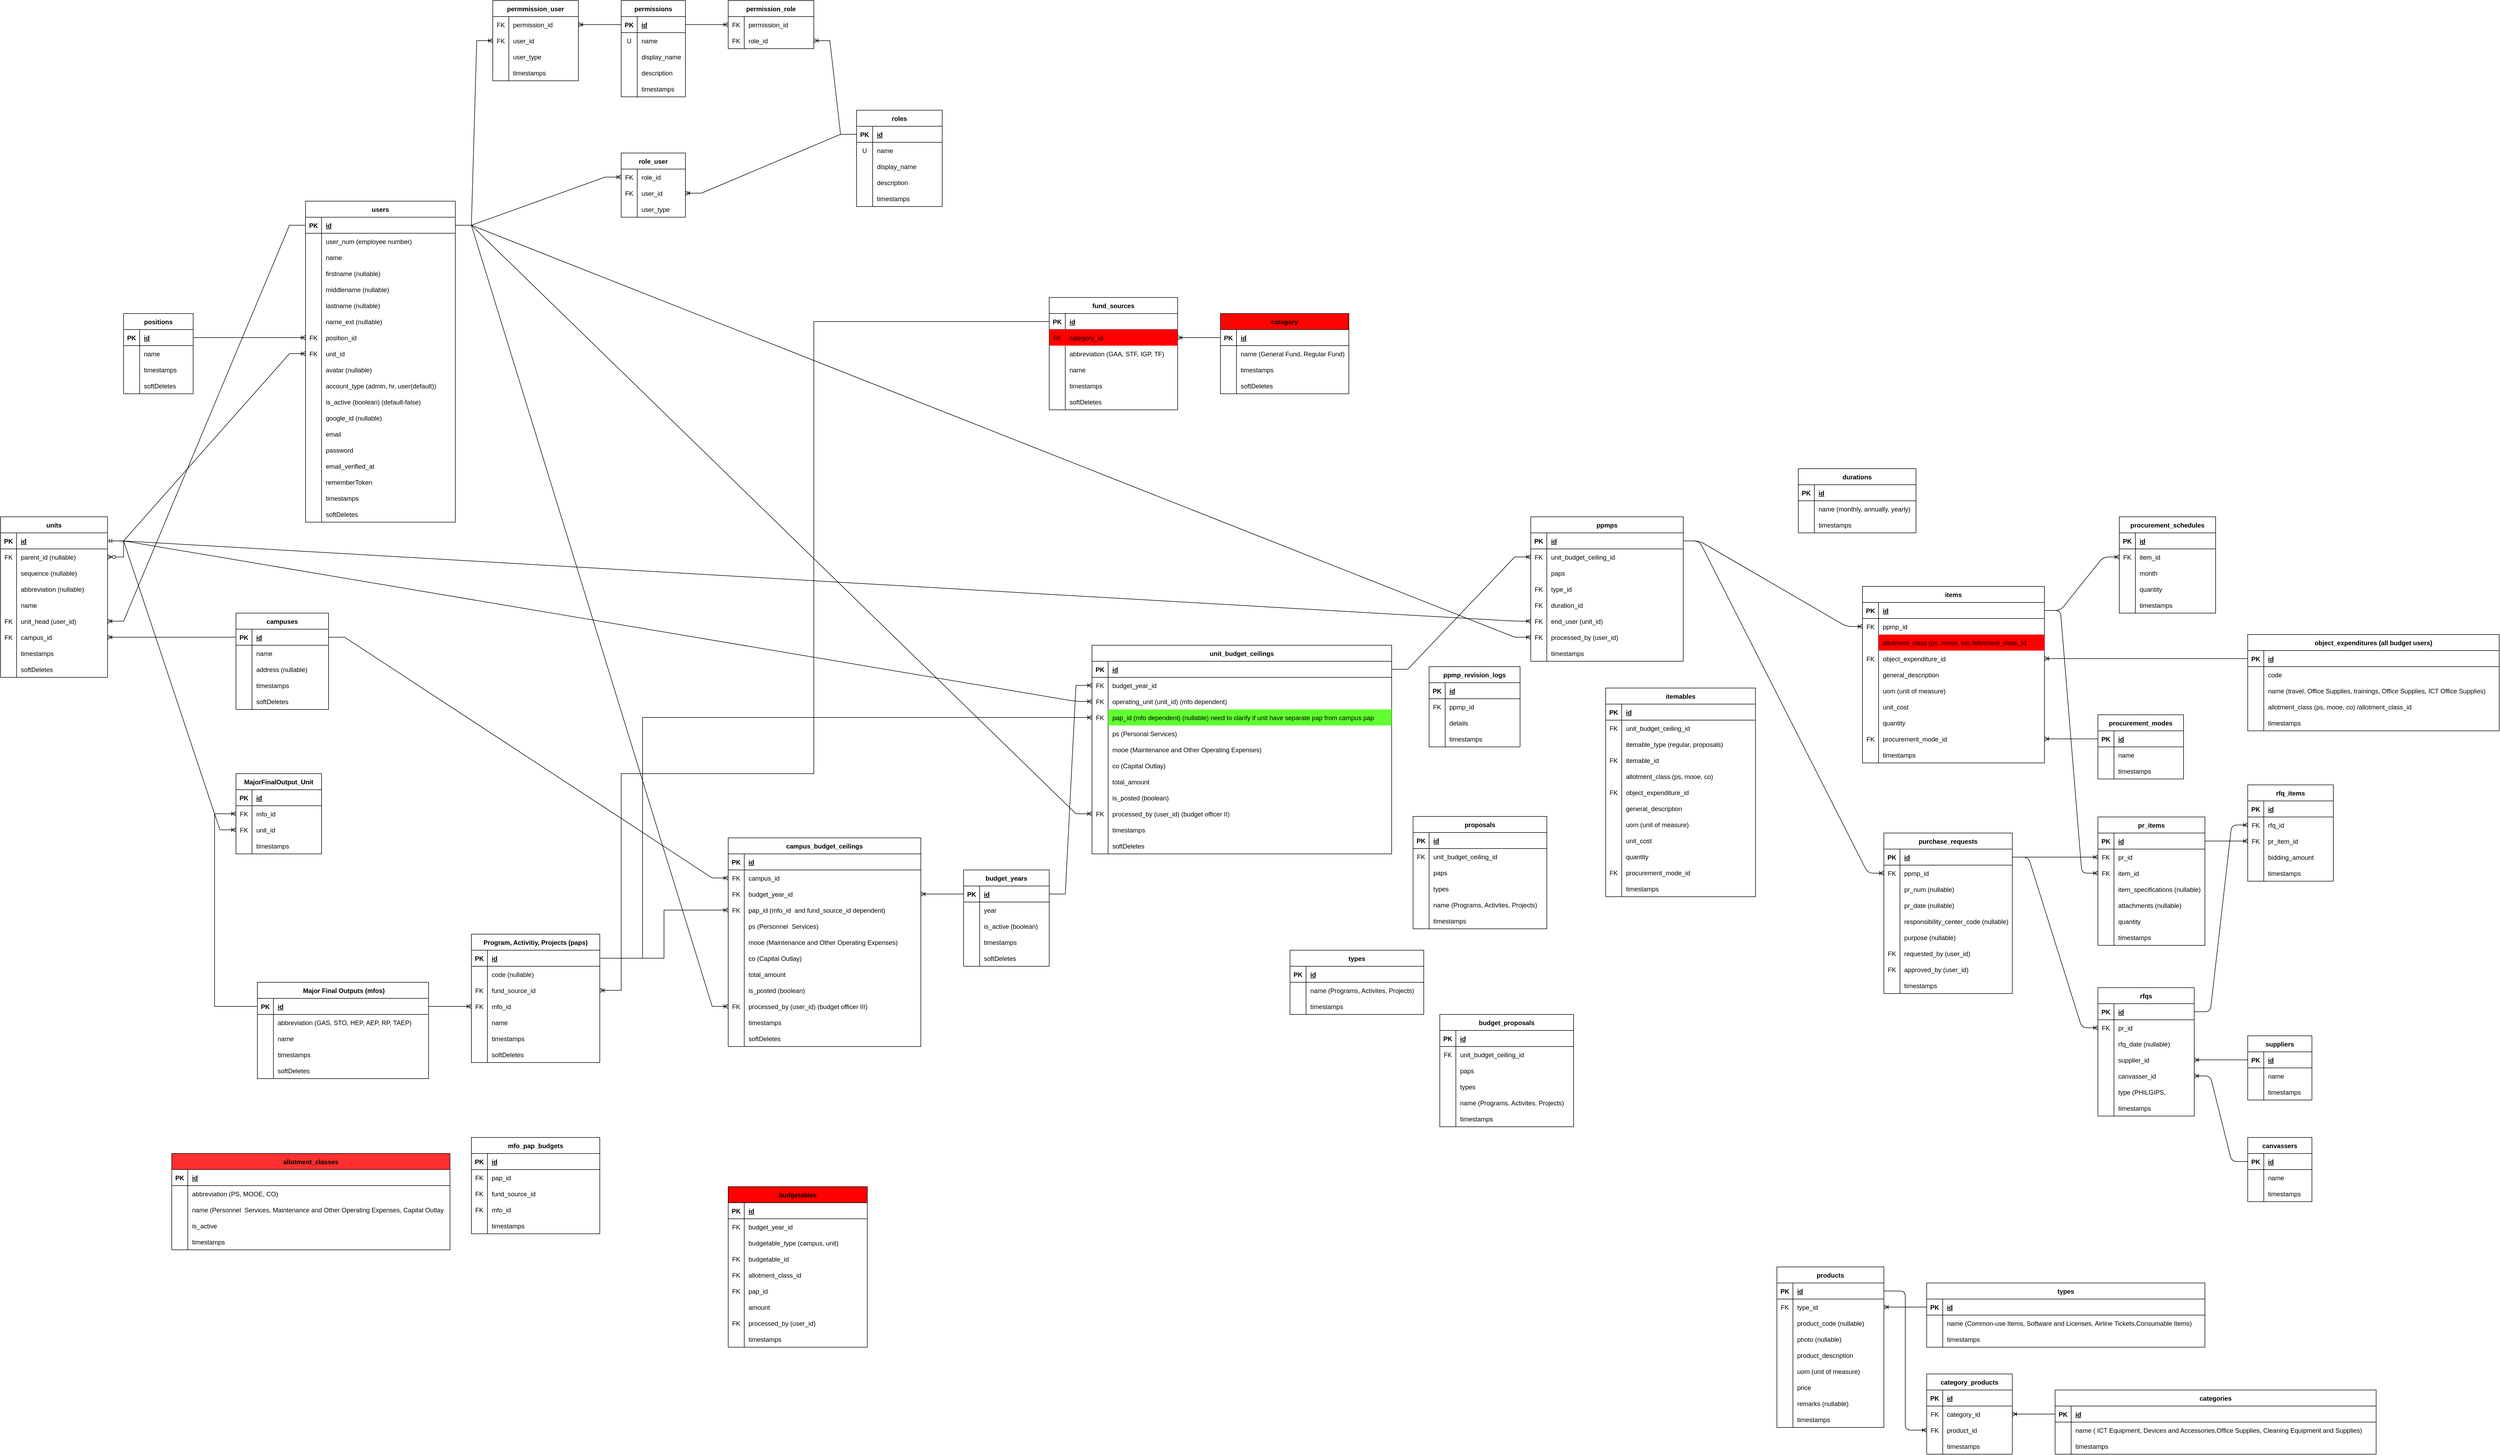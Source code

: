 <mxfile version="24.7.5">
  <diagram id="R2lEEEUBdFMjLlhIrx00" name="Page-1">
    <mxGraphModel dx="2814" dy="1820" grid="1" gridSize="10" guides="1" tooltips="1" connect="1" arrows="1" fold="1" page="1" pageScale="1" pageWidth="850" pageHeight="1100" math="0" shadow="0" extFonts="Permanent Marker^https://fonts.googleapis.com/css?family=Permanent+Marker">
      <root>
        <mxCell id="0" />
        <mxCell id="1" parent="0" />
        <mxCell id="7xaxDc2SDjt9rq8pJ8sN-87" value="positions" style="shape=table;startSize=30;container=1;collapsible=1;childLayout=tableLayout;fixedRows=1;rowLines=0;fontStyle=1;align=center;resizeLast=1;" parent="1" vertex="1">
          <mxGeometry x="-930" y="-460" width="130" height="150" as="geometry" />
        </mxCell>
        <mxCell id="7xaxDc2SDjt9rq8pJ8sN-88" value="" style="shape=partialRectangle;collapsible=0;dropTarget=0;pointerEvents=0;fillColor=none;top=0;left=0;bottom=1;right=0;points=[[0,0.5],[1,0.5]];portConstraint=eastwest;" parent="7xaxDc2SDjt9rq8pJ8sN-87" vertex="1">
          <mxGeometry y="30" width="130" height="30" as="geometry" />
        </mxCell>
        <mxCell id="7xaxDc2SDjt9rq8pJ8sN-89" value="PK" style="shape=partialRectangle;connectable=0;fillColor=none;top=0;left=0;bottom=0;right=0;fontStyle=1;overflow=hidden;" parent="7xaxDc2SDjt9rq8pJ8sN-88" vertex="1">
          <mxGeometry width="30" height="30" as="geometry">
            <mxRectangle width="30" height="30" as="alternateBounds" />
          </mxGeometry>
        </mxCell>
        <mxCell id="7xaxDc2SDjt9rq8pJ8sN-90" value="id" style="shape=partialRectangle;connectable=0;fillColor=none;top=0;left=0;bottom=0;right=0;align=left;spacingLeft=6;fontStyle=5;overflow=hidden;" parent="7xaxDc2SDjt9rq8pJ8sN-88" vertex="1">
          <mxGeometry x="30" width="100" height="30" as="geometry">
            <mxRectangle width="100" height="30" as="alternateBounds" />
          </mxGeometry>
        </mxCell>
        <mxCell id="7xaxDc2SDjt9rq8pJ8sN-91" style="shape=partialRectangle;collapsible=0;dropTarget=0;pointerEvents=0;fillColor=none;top=0;left=0;bottom=0;right=0;points=[[0,0.5],[1,0.5]];portConstraint=eastwest;" parent="7xaxDc2SDjt9rq8pJ8sN-87" vertex="1">
          <mxGeometry y="60" width="130" height="30" as="geometry" />
        </mxCell>
        <mxCell id="7xaxDc2SDjt9rq8pJ8sN-92" value="" style="shape=partialRectangle;connectable=0;fillColor=none;top=0;left=0;bottom=0;right=0;editable=1;overflow=hidden;" parent="7xaxDc2SDjt9rq8pJ8sN-91" vertex="1">
          <mxGeometry width="30" height="30" as="geometry">
            <mxRectangle width="30" height="30" as="alternateBounds" />
          </mxGeometry>
        </mxCell>
        <mxCell id="7xaxDc2SDjt9rq8pJ8sN-93" value="name" style="shape=partialRectangle;connectable=0;fillColor=none;top=0;left=0;bottom=0;right=0;align=left;spacingLeft=6;overflow=hidden;" parent="7xaxDc2SDjt9rq8pJ8sN-91" vertex="1">
          <mxGeometry x="30" width="100" height="30" as="geometry">
            <mxRectangle width="100" height="30" as="alternateBounds" />
          </mxGeometry>
        </mxCell>
        <mxCell id="7xaxDc2SDjt9rq8pJ8sN-97" style="shape=partialRectangle;collapsible=0;dropTarget=0;pointerEvents=0;fillColor=none;top=0;left=0;bottom=0;right=0;points=[[0,0.5],[1,0.5]];portConstraint=eastwest;" parent="7xaxDc2SDjt9rq8pJ8sN-87" vertex="1">
          <mxGeometry y="90" width="130" height="30" as="geometry" />
        </mxCell>
        <mxCell id="7xaxDc2SDjt9rq8pJ8sN-98" style="shape=partialRectangle;connectable=0;fillColor=none;top=0;left=0;bottom=0;right=0;editable=1;overflow=hidden;" parent="7xaxDc2SDjt9rq8pJ8sN-97" vertex="1">
          <mxGeometry width="30" height="30" as="geometry">
            <mxRectangle width="30" height="30" as="alternateBounds" />
          </mxGeometry>
        </mxCell>
        <mxCell id="7xaxDc2SDjt9rq8pJ8sN-99" value="timestamps" style="shape=partialRectangle;connectable=0;fillColor=none;top=0;left=0;bottom=0;right=0;align=left;spacingLeft=6;overflow=hidden;" parent="7xaxDc2SDjt9rq8pJ8sN-97" vertex="1">
          <mxGeometry x="30" width="100" height="30" as="geometry">
            <mxRectangle width="100" height="30" as="alternateBounds" />
          </mxGeometry>
        </mxCell>
        <mxCell id="dhfE2EBe2AYlltiaCFgy-109" style="shape=partialRectangle;collapsible=0;dropTarget=0;pointerEvents=0;fillColor=none;top=0;left=0;bottom=0;right=0;points=[[0,0.5],[1,0.5]];portConstraint=eastwest;" parent="7xaxDc2SDjt9rq8pJ8sN-87" vertex="1">
          <mxGeometry y="120" width="130" height="30" as="geometry" />
        </mxCell>
        <mxCell id="dhfE2EBe2AYlltiaCFgy-110" style="shape=partialRectangle;connectable=0;fillColor=none;top=0;left=0;bottom=0;right=0;editable=1;overflow=hidden;" parent="dhfE2EBe2AYlltiaCFgy-109" vertex="1">
          <mxGeometry width="30" height="30" as="geometry">
            <mxRectangle width="30" height="30" as="alternateBounds" />
          </mxGeometry>
        </mxCell>
        <mxCell id="dhfE2EBe2AYlltiaCFgy-111" value="softDeletes" style="shape=partialRectangle;connectable=0;fillColor=none;top=0;left=0;bottom=0;right=0;align=left;spacingLeft=6;overflow=hidden;" parent="dhfE2EBe2AYlltiaCFgy-109" vertex="1">
          <mxGeometry x="30" width="100" height="30" as="geometry">
            <mxRectangle width="100" height="30" as="alternateBounds" />
          </mxGeometry>
        </mxCell>
        <mxCell id="7xaxDc2SDjt9rq8pJ8sN-100" value="" style="edgeStyle=entityRelationEdgeStyle;fontSize=12;html=1;endArrow=ERoneToMany;entryX=0;entryY=0.5;entryDx=0;entryDy=0;rounded=0;strokeColor=default;align=center;verticalAlign=middle;fontFamily=Helvetica;fontColor=default;labelBackgroundColor=default;" parent="1" source="7xaxDc2SDjt9rq8pJ8sN-88" target="dhfE2EBe2AYlltiaCFgy-70" edge="1">
          <mxGeometry width="100" height="100" relative="1" as="geometry">
            <mxPoint x="560" y="370" as="sourcePoint" />
            <mxPoint x="660" y="270" as="targetPoint" />
          </mxGeometry>
        </mxCell>
        <mxCell id="oASAfgwZ7eFxudmwXCsE-1" value="roles" style="shape=table;startSize=30;container=1;collapsible=1;childLayout=tableLayout;fixedRows=1;rowLines=0;fontStyle=1;align=center;resizeLast=1;" parent="1" vertex="1">
          <mxGeometry x="440" y="-840" width="160" height="180" as="geometry" />
        </mxCell>
        <mxCell id="oASAfgwZ7eFxudmwXCsE-2" value="" style="shape=partialRectangle;collapsible=0;dropTarget=0;pointerEvents=0;fillColor=none;top=0;left=0;bottom=1;right=0;points=[[0,0.5],[1,0.5]];portConstraint=eastwest;" parent="oASAfgwZ7eFxudmwXCsE-1" vertex="1">
          <mxGeometry y="30" width="160" height="30" as="geometry" />
        </mxCell>
        <mxCell id="oASAfgwZ7eFxudmwXCsE-3" value="PK" style="shape=partialRectangle;connectable=0;fillColor=none;top=0;left=0;bottom=0;right=0;fontStyle=1;overflow=hidden;" parent="oASAfgwZ7eFxudmwXCsE-2" vertex="1">
          <mxGeometry width="30" height="30" as="geometry">
            <mxRectangle width="30" height="30" as="alternateBounds" />
          </mxGeometry>
        </mxCell>
        <mxCell id="oASAfgwZ7eFxudmwXCsE-4" value="id" style="shape=partialRectangle;connectable=0;fillColor=none;top=0;left=0;bottom=0;right=0;align=left;spacingLeft=6;fontStyle=5;overflow=hidden;" parent="oASAfgwZ7eFxudmwXCsE-2" vertex="1">
          <mxGeometry x="30" width="130" height="30" as="geometry">
            <mxRectangle width="130" height="30" as="alternateBounds" />
          </mxGeometry>
        </mxCell>
        <mxCell id="oASAfgwZ7eFxudmwXCsE-5" style="shape=partialRectangle;collapsible=0;dropTarget=0;pointerEvents=0;fillColor=none;top=0;left=0;bottom=0;right=0;points=[[0,0.5],[1,0.5]];portConstraint=eastwest;" parent="oASAfgwZ7eFxudmwXCsE-1" vertex="1">
          <mxGeometry y="60" width="160" height="30" as="geometry" />
        </mxCell>
        <mxCell id="oASAfgwZ7eFxudmwXCsE-6" value="U" style="shape=partialRectangle;connectable=0;fillColor=none;top=0;left=0;bottom=0;right=0;editable=1;overflow=hidden;" parent="oASAfgwZ7eFxudmwXCsE-5" vertex="1">
          <mxGeometry width="30" height="30" as="geometry">
            <mxRectangle width="30" height="30" as="alternateBounds" />
          </mxGeometry>
        </mxCell>
        <mxCell id="oASAfgwZ7eFxudmwXCsE-7" value="name" style="shape=partialRectangle;connectable=0;fillColor=none;top=0;left=0;bottom=0;right=0;align=left;spacingLeft=6;overflow=hidden;" parent="oASAfgwZ7eFxudmwXCsE-5" vertex="1">
          <mxGeometry x="30" width="130" height="30" as="geometry">
            <mxRectangle width="130" height="30" as="alternateBounds" />
          </mxGeometry>
        </mxCell>
        <mxCell id="ZeUvTecbOkZzbCthC3y8-1" style="shape=partialRectangle;collapsible=0;dropTarget=0;pointerEvents=0;fillColor=none;top=0;left=0;bottom=0;right=0;points=[[0,0.5],[1,0.5]];portConstraint=eastwest;" parent="oASAfgwZ7eFxudmwXCsE-1" vertex="1">
          <mxGeometry y="90" width="160" height="30" as="geometry" />
        </mxCell>
        <mxCell id="ZeUvTecbOkZzbCthC3y8-2" value="" style="shape=partialRectangle;connectable=0;fillColor=none;top=0;left=0;bottom=0;right=0;editable=1;overflow=hidden;" parent="ZeUvTecbOkZzbCthC3y8-1" vertex="1">
          <mxGeometry width="30" height="30" as="geometry">
            <mxRectangle width="30" height="30" as="alternateBounds" />
          </mxGeometry>
        </mxCell>
        <mxCell id="ZeUvTecbOkZzbCthC3y8-3" value="display_name" style="shape=partialRectangle;connectable=0;fillColor=none;top=0;left=0;bottom=0;right=0;align=left;spacingLeft=6;overflow=hidden;" parent="ZeUvTecbOkZzbCthC3y8-1" vertex="1">
          <mxGeometry x="30" width="130" height="30" as="geometry">
            <mxRectangle width="130" height="30" as="alternateBounds" />
          </mxGeometry>
        </mxCell>
        <mxCell id="ZeUvTecbOkZzbCthC3y8-4" style="shape=partialRectangle;collapsible=0;dropTarget=0;pointerEvents=0;fillColor=none;top=0;left=0;bottom=0;right=0;points=[[0,0.5],[1,0.5]];portConstraint=eastwest;" parent="oASAfgwZ7eFxudmwXCsE-1" vertex="1">
          <mxGeometry y="120" width="160" height="30" as="geometry" />
        </mxCell>
        <mxCell id="ZeUvTecbOkZzbCthC3y8-5" value="" style="shape=partialRectangle;connectable=0;fillColor=none;top=0;left=0;bottom=0;right=0;editable=1;overflow=hidden;" parent="ZeUvTecbOkZzbCthC3y8-4" vertex="1">
          <mxGeometry width="30" height="30" as="geometry">
            <mxRectangle width="30" height="30" as="alternateBounds" />
          </mxGeometry>
        </mxCell>
        <mxCell id="ZeUvTecbOkZzbCthC3y8-6" value="description" style="shape=partialRectangle;connectable=0;fillColor=none;top=0;left=0;bottom=0;right=0;align=left;spacingLeft=6;overflow=hidden;" parent="ZeUvTecbOkZzbCthC3y8-4" vertex="1">
          <mxGeometry x="30" width="130" height="30" as="geometry">
            <mxRectangle width="130" height="30" as="alternateBounds" />
          </mxGeometry>
        </mxCell>
        <mxCell id="oASAfgwZ7eFxudmwXCsE-11" style="shape=partialRectangle;collapsible=0;dropTarget=0;pointerEvents=0;fillColor=none;top=0;left=0;bottom=0;right=0;points=[[0,0.5],[1,0.5]];portConstraint=eastwest;" parent="oASAfgwZ7eFxudmwXCsE-1" vertex="1">
          <mxGeometry y="150" width="160" height="30" as="geometry" />
        </mxCell>
        <mxCell id="oASAfgwZ7eFxudmwXCsE-12" style="shape=partialRectangle;connectable=0;fillColor=none;top=0;left=0;bottom=0;right=0;editable=1;overflow=hidden;" parent="oASAfgwZ7eFxudmwXCsE-11" vertex="1">
          <mxGeometry width="30" height="30" as="geometry">
            <mxRectangle width="30" height="30" as="alternateBounds" />
          </mxGeometry>
        </mxCell>
        <mxCell id="oASAfgwZ7eFxudmwXCsE-13" value="timestamps" style="shape=partialRectangle;connectable=0;fillColor=none;top=0;left=0;bottom=0;right=0;align=left;spacingLeft=6;overflow=hidden;" parent="oASAfgwZ7eFxudmwXCsE-11" vertex="1">
          <mxGeometry x="30" width="130" height="30" as="geometry">
            <mxRectangle width="130" height="30" as="alternateBounds" />
          </mxGeometry>
        </mxCell>
        <mxCell id="oASAfgwZ7eFxudmwXCsE-24" value="" style="edgeStyle=entityRelationEdgeStyle;fontSize=12;html=1;endArrow=ERoneToMany;rounded=0;exitX=0;exitY=0.5;exitDx=0;exitDy=0;strokeColor=default;align=center;verticalAlign=middle;fontFamily=Helvetica;fontColor=default;labelBackgroundColor=default;" parent="1" source="oASAfgwZ7eFxudmwXCsE-2" target="hht4lki2WzS24rpUZcz0-5" edge="1">
          <mxGeometry width="100" height="100" relative="1" as="geometry">
            <mxPoint x="940" y="20" as="sourcePoint" />
            <mxPoint x="1210" y="-115" as="targetPoint" />
          </mxGeometry>
        </mxCell>
        <mxCell id="oASAfgwZ7eFxudmwXCsE-25" value="" style="edgeStyle=entityRelationEdgeStyle;fontSize=12;html=1;endArrow=ERoneToMany;rounded=0;exitX=1;exitY=0.5;exitDx=0;exitDy=0;strokeColor=default;align=center;verticalAlign=middle;fontFamily=Helvetica;fontColor=default;labelBackgroundColor=default;" parent="1" source="dhfE2EBe2AYlltiaCFgy-49" target="hht4lki2WzS24rpUZcz0-8" edge="1">
          <mxGeometry width="100" height="100" relative="1" as="geometry">
            <mxPoint x="1361.72" y="518.38" as="sourcePoint" />
            <mxPoint x="970" y="-85" as="targetPoint" />
          </mxGeometry>
        </mxCell>
        <mxCell id="jRUw2NtvItZgEmdYAOrV-93" value="" style="edgeStyle=entityRelationEdgeStyle;fontSize=12;html=1;endArrow=ERoneToMany;exitX=1;exitY=0.5;exitDx=0;exitDy=0;rounded=0;strokeColor=default;align=center;verticalAlign=middle;fontFamily=Helvetica;fontColor=default;labelBackgroundColor=default;" parent="1" source="dhfE2EBe2AYlltiaCFgy-49" target="CcA9agD3RKr_3DguKz4e-64" edge="1">
          <mxGeometry width="100" height="100" relative="1" as="geometry">
            <mxPoint x="930" y="95" as="sourcePoint" />
            <mxPoint x="1550" y="115" as="targetPoint" />
          </mxGeometry>
        </mxCell>
        <mxCell id="WtFb1pUdbBoDarBO465Y-14" value="items" style="shape=table;startSize=30;container=1;collapsible=1;childLayout=tableLayout;fixedRows=1;rowLines=0;fontStyle=1;align=center;resizeLast=1;" parent="1" vertex="1">
          <mxGeometry x="2320" y="50" width="340" height="330" as="geometry">
            <mxRectangle x="80" y="480" width="90" height="30" as="alternateBounds" />
          </mxGeometry>
        </mxCell>
        <mxCell id="WtFb1pUdbBoDarBO465Y-15" value="" style="shape=partialRectangle;collapsible=0;dropTarget=0;pointerEvents=0;fillColor=none;top=0;left=0;bottom=1;right=0;points=[[0,0.5],[1,0.5]];portConstraint=eastwest;" parent="WtFb1pUdbBoDarBO465Y-14" vertex="1">
          <mxGeometry y="30" width="340" height="30" as="geometry" />
        </mxCell>
        <mxCell id="WtFb1pUdbBoDarBO465Y-16" value="PK" style="shape=partialRectangle;connectable=0;fillColor=none;top=0;left=0;bottom=0;right=0;fontStyle=1;overflow=hidden;" parent="WtFb1pUdbBoDarBO465Y-15" vertex="1">
          <mxGeometry width="30" height="30" as="geometry">
            <mxRectangle width="30" height="30" as="alternateBounds" />
          </mxGeometry>
        </mxCell>
        <mxCell id="WtFb1pUdbBoDarBO465Y-17" value="id" style="shape=partialRectangle;connectable=0;fillColor=none;top=0;left=0;bottom=0;right=0;align=left;spacingLeft=6;fontStyle=5;overflow=hidden;" parent="WtFb1pUdbBoDarBO465Y-15" vertex="1">
          <mxGeometry x="30" width="310" height="30" as="geometry">
            <mxRectangle width="310" height="30" as="alternateBounds" />
          </mxGeometry>
        </mxCell>
        <mxCell id="WtFb1pUdbBoDarBO465Y-18" style="shape=partialRectangle;collapsible=0;dropTarget=0;pointerEvents=0;fillColor=none;top=0;left=0;bottom=0;right=0;points=[[0,0.5],[1,0.5]];portConstraint=eastwest;" parent="WtFb1pUdbBoDarBO465Y-14" vertex="1">
          <mxGeometry y="60" width="340" height="30" as="geometry" />
        </mxCell>
        <mxCell id="WtFb1pUdbBoDarBO465Y-19" value="FK" style="shape=partialRectangle;connectable=0;fillColor=none;top=0;left=0;bottom=0;right=0;editable=1;overflow=hidden;" parent="WtFb1pUdbBoDarBO465Y-18" vertex="1">
          <mxGeometry width="30" height="30" as="geometry">
            <mxRectangle width="30" height="30" as="alternateBounds" />
          </mxGeometry>
        </mxCell>
        <mxCell id="WtFb1pUdbBoDarBO465Y-20" value="ppmp_id" style="shape=partialRectangle;connectable=0;fillColor=none;top=0;left=0;bottom=0;right=0;align=left;spacingLeft=6;overflow=hidden;" parent="WtFb1pUdbBoDarBO465Y-18" vertex="1">
          <mxGeometry x="30" width="310" height="30" as="geometry">
            <mxRectangle width="310" height="30" as="alternateBounds" />
          </mxGeometry>
        </mxCell>
        <mxCell id="WtFb1pUdbBoDarBO465Y-82" style="shape=partialRectangle;collapsible=0;dropTarget=0;pointerEvents=0;fillColor=none;top=0;left=0;bottom=0;right=0;points=[[0,0.5],[1,0.5]];portConstraint=eastwest;" parent="WtFb1pUdbBoDarBO465Y-14" vertex="1">
          <mxGeometry y="90" width="340" height="30" as="geometry" />
        </mxCell>
        <mxCell id="WtFb1pUdbBoDarBO465Y-83" value="" style="shape=partialRectangle;connectable=0;fillColor=none;top=0;left=0;bottom=0;right=0;editable=1;overflow=hidden;" parent="WtFb1pUdbBoDarBO465Y-82" vertex="1">
          <mxGeometry width="30" height="30" as="geometry">
            <mxRectangle width="30" height="30" as="alternateBounds" />
          </mxGeometry>
        </mxCell>
        <mxCell id="WtFb1pUdbBoDarBO465Y-84" value="allotment_class (ps, mooe, co) /allotment_class_id" style="shape=partialRectangle;connectable=0;fillColor=#FF0000;top=0;left=0;bottom=0;right=0;align=left;spacingLeft=6;overflow=hidden;" parent="WtFb1pUdbBoDarBO465Y-82" vertex="1">
          <mxGeometry x="30" width="310" height="30" as="geometry">
            <mxRectangle width="310" height="30" as="alternateBounds" />
          </mxGeometry>
        </mxCell>
        <mxCell id="tEQXWeuid1ua2-n7-1bB-147" style="shape=partialRectangle;collapsible=0;dropTarget=0;pointerEvents=0;fillColor=none;top=0;left=0;bottom=0;right=0;points=[[0,0.5],[1,0.5]];portConstraint=eastwest;" parent="WtFb1pUdbBoDarBO465Y-14" vertex="1">
          <mxGeometry y="120" width="340" height="30" as="geometry" />
        </mxCell>
        <mxCell id="tEQXWeuid1ua2-n7-1bB-148" value="FK" style="shape=partialRectangle;connectable=0;fillColor=none;top=0;left=0;bottom=0;right=0;editable=1;overflow=hidden;" parent="tEQXWeuid1ua2-n7-1bB-147" vertex="1">
          <mxGeometry width="30" height="30" as="geometry">
            <mxRectangle width="30" height="30" as="alternateBounds" />
          </mxGeometry>
        </mxCell>
        <mxCell id="tEQXWeuid1ua2-n7-1bB-149" value="object_expenditure_id" style="shape=partialRectangle;connectable=0;fillColor=none;top=0;left=0;bottom=0;right=0;align=left;spacingLeft=6;overflow=hidden;" parent="tEQXWeuid1ua2-n7-1bB-147" vertex="1">
          <mxGeometry x="30" width="310" height="30" as="geometry">
            <mxRectangle width="310" height="30" as="alternateBounds" />
          </mxGeometry>
        </mxCell>
        <mxCell id="WtFb1pUdbBoDarBO465Y-21" style="shape=partialRectangle;collapsible=0;dropTarget=0;pointerEvents=0;fillColor=none;top=0;left=0;bottom=0;right=0;points=[[0,0.5],[1,0.5]];portConstraint=eastwest;" parent="WtFb1pUdbBoDarBO465Y-14" vertex="1">
          <mxGeometry y="150" width="340" height="30" as="geometry" />
        </mxCell>
        <mxCell id="WtFb1pUdbBoDarBO465Y-22" value="" style="shape=partialRectangle;connectable=0;fillColor=none;top=0;left=0;bottom=0;right=0;editable=1;overflow=hidden;" parent="WtFb1pUdbBoDarBO465Y-21" vertex="1">
          <mxGeometry width="30" height="30" as="geometry">
            <mxRectangle width="30" height="30" as="alternateBounds" />
          </mxGeometry>
        </mxCell>
        <mxCell id="WtFb1pUdbBoDarBO465Y-23" value="general_description" style="shape=partialRectangle;connectable=0;fillColor=none;top=0;left=0;bottom=0;right=0;align=left;spacingLeft=6;overflow=hidden;" parent="WtFb1pUdbBoDarBO465Y-21" vertex="1">
          <mxGeometry x="30" width="310" height="30" as="geometry">
            <mxRectangle width="310" height="30" as="alternateBounds" />
          </mxGeometry>
        </mxCell>
        <mxCell id="WtFb1pUdbBoDarBO465Y-24" style="shape=partialRectangle;collapsible=0;dropTarget=0;pointerEvents=0;fillColor=none;top=0;left=0;bottom=0;right=0;points=[[0,0.5],[1,0.5]];portConstraint=eastwest;" parent="WtFb1pUdbBoDarBO465Y-14" vertex="1">
          <mxGeometry y="180" width="340" height="30" as="geometry" />
        </mxCell>
        <mxCell id="WtFb1pUdbBoDarBO465Y-25" value="" style="shape=partialRectangle;connectable=0;fillColor=none;top=0;left=0;bottom=0;right=0;editable=1;overflow=hidden;" parent="WtFb1pUdbBoDarBO465Y-24" vertex="1">
          <mxGeometry width="30" height="30" as="geometry">
            <mxRectangle width="30" height="30" as="alternateBounds" />
          </mxGeometry>
        </mxCell>
        <mxCell id="WtFb1pUdbBoDarBO465Y-26" value="uom (unit of measure)" style="shape=partialRectangle;connectable=0;fillColor=none;top=0;left=0;bottom=0;right=0;align=left;spacingLeft=6;overflow=hidden;" parent="WtFb1pUdbBoDarBO465Y-24" vertex="1">
          <mxGeometry x="30" width="310" height="30" as="geometry">
            <mxRectangle width="310" height="30" as="alternateBounds" />
          </mxGeometry>
        </mxCell>
        <mxCell id="WtFb1pUdbBoDarBO465Y-30" style="shape=partialRectangle;collapsible=0;dropTarget=0;pointerEvents=0;fillColor=none;top=0;left=0;bottom=0;right=0;points=[[0,0.5],[1,0.5]];portConstraint=eastwest;" parent="WtFb1pUdbBoDarBO465Y-14" vertex="1">
          <mxGeometry y="210" width="340" height="30" as="geometry" />
        </mxCell>
        <mxCell id="WtFb1pUdbBoDarBO465Y-31" value="" style="shape=partialRectangle;connectable=0;fillColor=none;top=0;left=0;bottom=0;right=0;editable=1;overflow=hidden;" parent="WtFb1pUdbBoDarBO465Y-30" vertex="1">
          <mxGeometry width="30" height="30" as="geometry">
            <mxRectangle width="30" height="30" as="alternateBounds" />
          </mxGeometry>
        </mxCell>
        <mxCell id="WtFb1pUdbBoDarBO465Y-32" value="unit_cost" style="shape=partialRectangle;connectable=0;fillColor=none;top=0;left=0;bottom=0;right=0;align=left;spacingLeft=6;overflow=hidden;" parent="WtFb1pUdbBoDarBO465Y-30" vertex="1">
          <mxGeometry x="30" width="310" height="30" as="geometry">
            <mxRectangle width="310" height="30" as="alternateBounds" />
          </mxGeometry>
        </mxCell>
        <mxCell id="He81NQ9AgxYfqHbPPjah-36" style="shape=partialRectangle;collapsible=0;dropTarget=0;pointerEvents=0;fillColor=none;top=0;left=0;bottom=0;right=0;points=[[0,0.5],[1,0.5]];portConstraint=eastwest;" parent="WtFb1pUdbBoDarBO465Y-14" vertex="1">
          <mxGeometry y="240" width="340" height="30" as="geometry" />
        </mxCell>
        <mxCell id="He81NQ9AgxYfqHbPPjah-37" value="" style="shape=partialRectangle;connectable=0;fillColor=none;top=0;left=0;bottom=0;right=0;editable=1;overflow=hidden;" parent="He81NQ9AgxYfqHbPPjah-36" vertex="1">
          <mxGeometry width="30" height="30" as="geometry">
            <mxRectangle width="30" height="30" as="alternateBounds" />
          </mxGeometry>
        </mxCell>
        <mxCell id="He81NQ9AgxYfqHbPPjah-38" value="quantity" style="shape=partialRectangle;connectable=0;fillColor=none;top=0;left=0;bottom=0;right=0;align=left;spacingLeft=6;overflow=hidden;" parent="He81NQ9AgxYfqHbPPjah-36" vertex="1">
          <mxGeometry x="30" width="310" height="30" as="geometry">
            <mxRectangle width="310" height="30" as="alternateBounds" />
          </mxGeometry>
        </mxCell>
        <mxCell id="WtFb1pUdbBoDarBO465Y-33" style="shape=partialRectangle;collapsible=0;dropTarget=0;pointerEvents=0;fillColor=none;top=0;left=0;bottom=0;right=0;points=[[0,0.5],[1,0.5]];portConstraint=eastwest;" parent="WtFb1pUdbBoDarBO465Y-14" vertex="1">
          <mxGeometry y="270" width="340" height="30" as="geometry" />
        </mxCell>
        <mxCell id="WtFb1pUdbBoDarBO465Y-34" value="FK" style="shape=partialRectangle;connectable=0;fillColor=none;top=0;left=0;bottom=0;right=0;editable=1;overflow=hidden;" parent="WtFb1pUdbBoDarBO465Y-33" vertex="1">
          <mxGeometry width="30" height="30" as="geometry">
            <mxRectangle width="30" height="30" as="alternateBounds" />
          </mxGeometry>
        </mxCell>
        <mxCell id="WtFb1pUdbBoDarBO465Y-35" value="procurement_mode_id" style="shape=partialRectangle;connectable=0;fillColor=none;top=0;left=0;bottom=0;right=0;align=left;spacingLeft=6;overflow=hidden;" parent="WtFb1pUdbBoDarBO465Y-33" vertex="1">
          <mxGeometry x="30" width="310" height="30" as="geometry">
            <mxRectangle width="310" height="30" as="alternateBounds" />
          </mxGeometry>
        </mxCell>
        <mxCell id="WtFb1pUdbBoDarBO465Y-48" style="shape=partialRectangle;collapsible=0;dropTarget=0;pointerEvents=0;fillColor=none;top=0;left=0;bottom=0;right=0;points=[[0,0.5],[1,0.5]];portConstraint=eastwest;" parent="WtFb1pUdbBoDarBO465Y-14" vertex="1">
          <mxGeometry y="300" width="340" height="30" as="geometry" />
        </mxCell>
        <mxCell id="WtFb1pUdbBoDarBO465Y-49" style="shape=partialRectangle;connectable=0;fillColor=none;top=0;left=0;bottom=0;right=0;editable=1;overflow=hidden;" parent="WtFb1pUdbBoDarBO465Y-48" vertex="1">
          <mxGeometry width="30" height="30" as="geometry">
            <mxRectangle width="30" height="30" as="alternateBounds" />
          </mxGeometry>
        </mxCell>
        <mxCell id="WtFb1pUdbBoDarBO465Y-50" value="timestamps" style="shape=partialRectangle;connectable=0;fillColor=none;top=0;left=0;bottom=0;right=0;align=left;spacingLeft=6;overflow=hidden;" parent="WtFb1pUdbBoDarBO465Y-48" vertex="1">
          <mxGeometry x="30" width="310" height="30" as="geometry">
            <mxRectangle width="310" height="30" as="alternateBounds" />
          </mxGeometry>
        </mxCell>
        <mxCell id="WtFb1pUdbBoDarBO465Y-52" value="procurement_schedules" style="shape=table;startSize=30;container=1;collapsible=1;childLayout=tableLayout;fixedRows=1;rowLines=0;fontStyle=1;align=center;resizeLast=1;" parent="1" vertex="1">
          <mxGeometry x="2800" y="-80" width="180" height="180" as="geometry">
            <mxRectangle x="80" y="480" width="90" height="30" as="alternateBounds" />
          </mxGeometry>
        </mxCell>
        <mxCell id="WtFb1pUdbBoDarBO465Y-53" value="" style="shape=partialRectangle;collapsible=0;dropTarget=0;pointerEvents=0;fillColor=none;top=0;left=0;bottom=1;right=0;points=[[0,0.5],[1,0.5]];portConstraint=eastwest;" parent="WtFb1pUdbBoDarBO465Y-52" vertex="1">
          <mxGeometry y="30" width="180" height="30" as="geometry" />
        </mxCell>
        <mxCell id="WtFb1pUdbBoDarBO465Y-54" value="PK" style="shape=partialRectangle;connectable=0;fillColor=none;top=0;left=0;bottom=0;right=0;fontStyle=1;overflow=hidden;" parent="WtFb1pUdbBoDarBO465Y-53" vertex="1">
          <mxGeometry width="30" height="30" as="geometry">
            <mxRectangle width="30" height="30" as="alternateBounds" />
          </mxGeometry>
        </mxCell>
        <mxCell id="WtFb1pUdbBoDarBO465Y-55" value="id" style="shape=partialRectangle;connectable=0;fillColor=none;top=0;left=0;bottom=0;right=0;align=left;spacingLeft=6;fontStyle=5;overflow=hidden;" parent="WtFb1pUdbBoDarBO465Y-53" vertex="1">
          <mxGeometry x="30" width="150" height="30" as="geometry">
            <mxRectangle width="150" height="30" as="alternateBounds" />
          </mxGeometry>
        </mxCell>
        <mxCell id="WtFb1pUdbBoDarBO465Y-56" style="shape=partialRectangle;collapsible=0;dropTarget=0;pointerEvents=0;fillColor=none;top=0;left=0;bottom=0;right=0;points=[[0,0.5],[1,0.5]];portConstraint=eastwest;" parent="WtFb1pUdbBoDarBO465Y-52" vertex="1">
          <mxGeometry y="60" width="180" height="30" as="geometry" />
        </mxCell>
        <mxCell id="WtFb1pUdbBoDarBO465Y-57" value="FK" style="shape=partialRectangle;connectable=0;fillColor=none;top=0;left=0;bottom=0;right=0;editable=1;overflow=hidden;" parent="WtFb1pUdbBoDarBO465Y-56" vertex="1">
          <mxGeometry width="30" height="30" as="geometry">
            <mxRectangle width="30" height="30" as="alternateBounds" />
          </mxGeometry>
        </mxCell>
        <mxCell id="WtFb1pUdbBoDarBO465Y-58" value="item_id" style="shape=partialRectangle;connectable=0;fillColor=none;top=0;left=0;bottom=0;right=0;align=left;spacingLeft=6;overflow=hidden;" parent="WtFb1pUdbBoDarBO465Y-56" vertex="1">
          <mxGeometry x="30" width="150" height="30" as="geometry">
            <mxRectangle width="150" height="30" as="alternateBounds" />
          </mxGeometry>
        </mxCell>
        <mxCell id="WtFb1pUdbBoDarBO465Y-59" style="shape=partialRectangle;collapsible=0;dropTarget=0;pointerEvents=0;fillColor=none;top=0;left=0;bottom=0;right=0;points=[[0,0.5],[1,0.5]];portConstraint=eastwest;" parent="WtFb1pUdbBoDarBO465Y-52" vertex="1">
          <mxGeometry y="90" width="180" height="30" as="geometry" />
        </mxCell>
        <mxCell id="WtFb1pUdbBoDarBO465Y-60" value="" style="shape=partialRectangle;connectable=0;fillColor=none;top=0;left=0;bottom=0;right=0;editable=1;overflow=hidden;" parent="WtFb1pUdbBoDarBO465Y-59" vertex="1">
          <mxGeometry width="30" height="30" as="geometry">
            <mxRectangle width="30" height="30" as="alternateBounds" />
          </mxGeometry>
        </mxCell>
        <mxCell id="WtFb1pUdbBoDarBO465Y-61" value="month" style="shape=partialRectangle;connectable=0;fillColor=none;top=0;left=0;bottom=0;right=0;align=left;spacingLeft=6;overflow=hidden;" parent="WtFb1pUdbBoDarBO465Y-59" vertex="1">
          <mxGeometry x="30" width="150" height="30" as="geometry">
            <mxRectangle width="150" height="30" as="alternateBounds" />
          </mxGeometry>
        </mxCell>
        <mxCell id="WtFb1pUdbBoDarBO465Y-62" style="shape=partialRectangle;collapsible=0;dropTarget=0;pointerEvents=0;fillColor=none;top=0;left=0;bottom=0;right=0;points=[[0,0.5],[1,0.5]];portConstraint=eastwest;" parent="WtFb1pUdbBoDarBO465Y-52" vertex="1">
          <mxGeometry y="120" width="180" height="30" as="geometry" />
        </mxCell>
        <mxCell id="WtFb1pUdbBoDarBO465Y-63" value="" style="shape=partialRectangle;connectable=0;fillColor=none;top=0;left=0;bottom=0;right=0;editable=1;overflow=hidden;" parent="WtFb1pUdbBoDarBO465Y-62" vertex="1">
          <mxGeometry width="30" height="30" as="geometry">
            <mxRectangle width="30" height="30" as="alternateBounds" />
          </mxGeometry>
        </mxCell>
        <mxCell id="WtFb1pUdbBoDarBO465Y-64" value="quantity" style="shape=partialRectangle;connectable=0;fillColor=none;top=0;left=0;bottom=0;right=0;align=left;spacingLeft=6;overflow=hidden;" parent="WtFb1pUdbBoDarBO465Y-62" vertex="1">
          <mxGeometry x="30" width="150" height="30" as="geometry">
            <mxRectangle width="150" height="30" as="alternateBounds" />
          </mxGeometry>
        </mxCell>
        <mxCell id="WtFb1pUdbBoDarBO465Y-77" style="shape=partialRectangle;collapsible=0;dropTarget=0;pointerEvents=0;fillColor=none;top=0;left=0;bottom=0;right=0;points=[[0,0.5],[1,0.5]];portConstraint=eastwest;" parent="WtFb1pUdbBoDarBO465Y-52" vertex="1">
          <mxGeometry y="150" width="180" height="30" as="geometry" />
        </mxCell>
        <mxCell id="WtFb1pUdbBoDarBO465Y-78" style="shape=partialRectangle;connectable=0;fillColor=none;top=0;left=0;bottom=0;right=0;editable=1;overflow=hidden;" parent="WtFb1pUdbBoDarBO465Y-77" vertex="1">
          <mxGeometry width="30" height="30" as="geometry">
            <mxRectangle width="30" height="30" as="alternateBounds" />
          </mxGeometry>
        </mxCell>
        <mxCell id="WtFb1pUdbBoDarBO465Y-79" value="timestamps" style="shape=partialRectangle;connectable=0;fillColor=none;top=0;left=0;bottom=0;right=0;align=left;spacingLeft=6;overflow=hidden;" parent="WtFb1pUdbBoDarBO465Y-77" vertex="1">
          <mxGeometry x="30" width="150" height="30" as="geometry">
            <mxRectangle width="150" height="30" as="alternateBounds" />
          </mxGeometry>
        </mxCell>
        <mxCell id="WtFb1pUdbBoDarBO465Y-80" value="" style="edgeStyle=entityRelationEdgeStyle;fontSize=12;html=1;endArrow=ERoneToMany;entryX=0;entryY=0.5;entryDx=0;entryDy=0;" parent="1" source="WtFb1pUdbBoDarBO465Y-15" target="WtFb1pUdbBoDarBO465Y-56" edge="1">
          <mxGeometry width="100" height="100" relative="1" as="geometry">
            <mxPoint x="2790" y="150" as="sourcePoint" />
            <mxPoint x="3195" y="460" as="targetPoint" />
          </mxGeometry>
        </mxCell>
        <mxCell id="WtFb1pUdbBoDarBO465Y-85" value="procurement_modes" style="shape=table;startSize=30;container=1;collapsible=1;childLayout=tableLayout;fixedRows=1;rowLines=0;fontStyle=1;align=center;resizeLast=1;" parent="1" vertex="1">
          <mxGeometry x="2760" y="290" width="160" height="120" as="geometry">
            <mxRectangle x="80" y="480" width="90" height="30" as="alternateBounds" />
          </mxGeometry>
        </mxCell>
        <mxCell id="WtFb1pUdbBoDarBO465Y-86" value="" style="shape=partialRectangle;collapsible=0;dropTarget=0;pointerEvents=0;fillColor=none;top=0;left=0;bottom=1;right=0;points=[[0,0.5],[1,0.5]];portConstraint=eastwest;" parent="WtFb1pUdbBoDarBO465Y-85" vertex="1">
          <mxGeometry y="30" width="160" height="30" as="geometry" />
        </mxCell>
        <mxCell id="WtFb1pUdbBoDarBO465Y-87" value="PK" style="shape=partialRectangle;connectable=0;fillColor=none;top=0;left=0;bottom=0;right=0;fontStyle=1;overflow=hidden;" parent="WtFb1pUdbBoDarBO465Y-86" vertex="1">
          <mxGeometry width="30" height="30" as="geometry">
            <mxRectangle width="30" height="30" as="alternateBounds" />
          </mxGeometry>
        </mxCell>
        <mxCell id="WtFb1pUdbBoDarBO465Y-88" value="id" style="shape=partialRectangle;connectable=0;fillColor=none;top=0;left=0;bottom=0;right=0;align=left;spacingLeft=6;fontStyle=5;overflow=hidden;" parent="WtFb1pUdbBoDarBO465Y-86" vertex="1">
          <mxGeometry x="30" width="130" height="30" as="geometry">
            <mxRectangle width="130" height="30" as="alternateBounds" />
          </mxGeometry>
        </mxCell>
        <mxCell id="WtFb1pUdbBoDarBO465Y-92" style="shape=partialRectangle;collapsible=0;dropTarget=0;pointerEvents=0;fillColor=none;top=0;left=0;bottom=0;right=0;points=[[0,0.5],[1,0.5]];portConstraint=eastwest;" parent="WtFb1pUdbBoDarBO465Y-85" vertex="1">
          <mxGeometry y="60" width="160" height="30" as="geometry" />
        </mxCell>
        <mxCell id="WtFb1pUdbBoDarBO465Y-93" value="" style="shape=partialRectangle;connectable=0;fillColor=none;top=0;left=0;bottom=0;right=0;editable=1;overflow=hidden;" parent="WtFb1pUdbBoDarBO465Y-92" vertex="1">
          <mxGeometry width="30" height="30" as="geometry">
            <mxRectangle width="30" height="30" as="alternateBounds" />
          </mxGeometry>
        </mxCell>
        <mxCell id="WtFb1pUdbBoDarBO465Y-94" value="name" style="shape=partialRectangle;connectable=0;fillColor=none;top=0;left=0;bottom=0;right=0;align=left;spacingLeft=6;overflow=hidden;" parent="WtFb1pUdbBoDarBO465Y-92" vertex="1">
          <mxGeometry x="30" width="130" height="30" as="geometry">
            <mxRectangle width="130" height="30" as="alternateBounds" />
          </mxGeometry>
        </mxCell>
        <mxCell id="WtFb1pUdbBoDarBO465Y-101" style="shape=partialRectangle;collapsible=0;dropTarget=0;pointerEvents=0;fillColor=none;top=0;left=0;bottom=0;right=0;points=[[0,0.5],[1,0.5]];portConstraint=eastwest;" parent="WtFb1pUdbBoDarBO465Y-85" vertex="1">
          <mxGeometry y="90" width="160" height="30" as="geometry" />
        </mxCell>
        <mxCell id="WtFb1pUdbBoDarBO465Y-102" style="shape=partialRectangle;connectable=0;fillColor=none;top=0;left=0;bottom=0;right=0;editable=1;overflow=hidden;" parent="WtFb1pUdbBoDarBO465Y-101" vertex="1">
          <mxGeometry width="30" height="30" as="geometry">
            <mxRectangle width="30" height="30" as="alternateBounds" />
          </mxGeometry>
        </mxCell>
        <mxCell id="WtFb1pUdbBoDarBO465Y-103" value="timestamps" style="shape=partialRectangle;connectable=0;fillColor=none;top=0;left=0;bottom=0;right=0;align=left;spacingLeft=6;overflow=hidden;" parent="WtFb1pUdbBoDarBO465Y-101" vertex="1">
          <mxGeometry x="30" width="130" height="30" as="geometry">
            <mxRectangle width="130" height="30" as="alternateBounds" />
          </mxGeometry>
        </mxCell>
        <mxCell id="WtFb1pUdbBoDarBO465Y-104" value="" style="edgeStyle=entityRelationEdgeStyle;fontSize=12;html=1;endArrow=ERoneToMany;exitX=0;exitY=0.5;exitDx=0;exitDy=0;" parent="1" source="WtFb1pUdbBoDarBO465Y-86" target="WtFb1pUdbBoDarBO465Y-33" edge="1">
          <mxGeometry width="100" height="100" relative="1" as="geometry">
            <mxPoint x="2780" y="135" as="sourcePoint" />
            <mxPoint x="2860" y="195" as="targetPoint" />
          </mxGeometry>
        </mxCell>
        <mxCell id="hht4lki2WzS24rpUZcz0-1" value="role_user" style="shape=table;startSize=30;container=1;collapsible=1;childLayout=tableLayout;fixedRows=1;rowLines=0;fontStyle=1;align=center;resizeLast=1;" parent="1" vertex="1">
          <mxGeometry y="-760" width="120" height="120" as="geometry" />
        </mxCell>
        <mxCell id="hht4lki2WzS24rpUZcz0-8" style="shape=partialRectangle;collapsible=0;dropTarget=0;pointerEvents=0;fillColor=none;top=0;left=0;bottom=0;right=0;points=[[0,0.5],[1,0.5]];portConstraint=eastwest;" parent="hht4lki2WzS24rpUZcz0-1" vertex="1">
          <mxGeometry y="30" width="120" height="30" as="geometry" />
        </mxCell>
        <mxCell id="hht4lki2WzS24rpUZcz0-9" value="FK" style="shape=partialRectangle;connectable=0;fillColor=none;top=0;left=0;bottom=0;right=0;editable=1;overflow=hidden;" parent="hht4lki2WzS24rpUZcz0-8" vertex="1">
          <mxGeometry width="30" height="30" as="geometry">
            <mxRectangle width="30" height="30" as="alternateBounds" />
          </mxGeometry>
        </mxCell>
        <mxCell id="hht4lki2WzS24rpUZcz0-10" value="role_id" style="shape=partialRectangle;connectable=0;fillColor=none;top=0;left=0;bottom=0;right=0;align=left;spacingLeft=6;overflow=hidden;" parent="hht4lki2WzS24rpUZcz0-8" vertex="1">
          <mxGeometry x="30" width="90" height="30" as="geometry">
            <mxRectangle width="90" height="30" as="alternateBounds" />
          </mxGeometry>
        </mxCell>
        <mxCell id="hht4lki2WzS24rpUZcz0-5" style="shape=partialRectangle;collapsible=0;dropTarget=0;pointerEvents=0;fillColor=none;top=0;left=0;bottom=0;right=0;points=[[0,0.5],[1,0.5]];portConstraint=eastwest;" parent="hht4lki2WzS24rpUZcz0-1" vertex="1">
          <mxGeometry y="60" width="120" height="30" as="geometry" />
        </mxCell>
        <mxCell id="hht4lki2WzS24rpUZcz0-6" value="FK" style="shape=partialRectangle;connectable=0;fillColor=none;top=0;left=0;bottom=0;right=0;editable=1;overflow=hidden;" parent="hht4lki2WzS24rpUZcz0-5" vertex="1">
          <mxGeometry width="30" height="30" as="geometry">
            <mxRectangle width="30" height="30" as="alternateBounds" />
          </mxGeometry>
        </mxCell>
        <mxCell id="hht4lki2WzS24rpUZcz0-7" value="user_id" style="shape=partialRectangle;connectable=0;fillColor=none;top=0;left=0;bottom=0;right=0;align=left;spacingLeft=6;overflow=hidden;" parent="hht4lki2WzS24rpUZcz0-5" vertex="1">
          <mxGeometry x="30" width="90" height="30" as="geometry">
            <mxRectangle width="90" height="30" as="alternateBounds" />
          </mxGeometry>
        </mxCell>
        <mxCell id="ZeUvTecbOkZzbCthC3y8-11" style="shape=partialRectangle;collapsible=0;dropTarget=0;pointerEvents=0;fillColor=none;top=0;left=0;bottom=0;right=0;points=[[0,0.5],[1,0.5]];portConstraint=eastwest;" parent="hht4lki2WzS24rpUZcz0-1" vertex="1">
          <mxGeometry y="90" width="120" height="30" as="geometry" />
        </mxCell>
        <mxCell id="ZeUvTecbOkZzbCthC3y8-12" style="shape=partialRectangle;connectable=0;fillColor=none;top=0;left=0;bottom=0;right=0;editable=1;overflow=hidden;" parent="ZeUvTecbOkZzbCthC3y8-11" vertex="1">
          <mxGeometry width="30" height="30" as="geometry">
            <mxRectangle width="30" height="30" as="alternateBounds" />
          </mxGeometry>
        </mxCell>
        <mxCell id="ZeUvTecbOkZzbCthC3y8-13" value="user_type" style="shape=partialRectangle;connectable=0;fillColor=none;top=0;left=0;bottom=0;right=0;align=left;spacingLeft=6;overflow=hidden;" parent="ZeUvTecbOkZzbCthC3y8-11" vertex="1">
          <mxGeometry x="30" width="90" height="30" as="geometry">
            <mxRectangle width="90" height="30" as="alternateBounds" />
          </mxGeometry>
        </mxCell>
        <mxCell id="CcA9agD3RKr_3DguKz4e-48" value="ppmps" style="shape=table;startSize=30;container=1;collapsible=1;childLayout=tableLayout;fixedRows=1;rowLines=0;fontStyle=1;align=center;resizeLast=1;" parent="1" vertex="1">
          <mxGeometry x="1700" y="-80" width="285" height="270" as="geometry">
            <mxRectangle x="80" y="480" width="90" height="30" as="alternateBounds" />
          </mxGeometry>
        </mxCell>
        <mxCell id="CcA9agD3RKr_3DguKz4e-49" value="" style="shape=partialRectangle;collapsible=0;dropTarget=0;pointerEvents=0;fillColor=none;top=0;left=0;bottom=1;right=0;points=[[0,0.5],[1,0.5]];portConstraint=eastwest;" parent="CcA9agD3RKr_3DguKz4e-48" vertex="1">
          <mxGeometry y="30" width="285" height="30" as="geometry" />
        </mxCell>
        <mxCell id="CcA9agD3RKr_3DguKz4e-50" value="PK" style="shape=partialRectangle;connectable=0;fillColor=none;top=0;left=0;bottom=0;right=0;fontStyle=1;overflow=hidden;" parent="CcA9agD3RKr_3DguKz4e-49" vertex="1">
          <mxGeometry width="30" height="30" as="geometry">
            <mxRectangle width="30" height="30" as="alternateBounds" />
          </mxGeometry>
        </mxCell>
        <mxCell id="CcA9agD3RKr_3DguKz4e-51" value="id" style="shape=partialRectangle;connectable=0;fillColor=none;top=0;left=0;bottom=0;right=0;align=left;spacingLeft=6;fontStyle=5;overflow=hidden;" parent="CcA9agD3RKr_3DguKz4e-49" vertex="1">
          <mxGeometry x="30" width="255" height="30" as="geometry">
            <mxRectangle width="255" height="30" as="alternateBounds" />
          </mxGeometry>
        </mxCell>
        <mxCell id="tEQXWeuid1ua2-n7-1bB-29" style="shape=partialRectangle;collapsible=0;dropTarget=0;pointerEvents=0;fillColor=none;top=0;left=0;bottom=0;right=0;points=[[0,0.5],[1,0.5]];portConstraint=eastwest;" parent="CcA9agD3RKr_3DguKz4e-48" vertex="1">
          <mxGeometry y="60" width="285" height="30" as="geometry" />
        </mxCell>
        <mxCell id="tEQXWeuid1ua2-n7-1bB-30" value="FK" style="shape=partialRectangle;connectable=0;fillColor=none;top=0;left=0;bottom=0;right=0;editable=1;overflow=hidden;" parent="tEQXWeuid1ua2-n7-1bB-29" vertex="1">
          <mxGeometry width="30" height="30" as="geometry">
            <mxRectangle width="30" height="30" as="alternateBounds" />
          </mxGeometry>
        </mxCell>
        <mxCell id="tEQXWeuid1ua2-n7-1bB-31" value="unit_budget_ceiling_id" style="shape=partialRectangle;connectable=0;fillColor=none;top=0;left=0;bottom=0;right=0;align=left;spacingLeft=6;overflow=hidden;" parent="tEQXWeuid1ua2-n7-1bB-29" vertex="1">
          <mxGeometry x="30" width="255" height="30" as="geometry">
            <mxRectangle width="255" height="30" as="alternateBounds" />
          </mxGeometry>
        </mxCell>
        <mxCell id="yrCjPfbtC8IPzfrjzExN-36" style="shape=partialRectangle;collapsible=0;dropTarget=0;pointerEvents=0;fillColor=none;top=0;left=0;bottom=0;right=0;points=[[0,0.5],[1,0.5]];portConstraint=eastwest;" parent="CcA9agD3RKr_3DguKz4e-48" vertex="1">
          <mxGeometry y="90" width="285" height="30" as="geometry" />
        </mxCell>
        <mxCell id="yrCjPfbtC8IPzfrjzExN-37" value="" style="shape=partialRectangle;connectable=0;fillColor=none;top=0;left=0;bottom=0;right=0;editable=1;overflow=hidden;" parent="yrCjPfbtC8IPzfrjzExN-36" vertex="1">
          <mxGeometry width="30" height="30" as="geometry">
            <mxRectangle width="30" height="30" as="alternateBounds" />
          </mxGeometry>
        </mxCell>
        <mxCell id="yrCjPfbtC8IPzfrjzExN-38" value="paps" style="shape=partialRectangle;connectable=0;fillColor=none;top=0;left=0;bottom=0;right=0;align=left;spacingLeft=6;overflow=hidden;" parent="yrCjPfbtC8IPzfrjzExN-36" vertex="1">
          <mxGeometry x="30" width="255" height="30" as="geometry">
            <mxRectangle width="255" height="30" as="alternateBounds" />
          </mxGeometry>
        </mxCell>
        <mxCell id="tEQXWeuid1ua2-n7-1bB-121" style="shape=partialRectangle;collapsible=0;dropTarget=0;pointerEvents=0;fillColor=none;top=0;left=0;bottom=0;right=0;points=[[0,0.5],[1,0.5]];portConstraint=eastwest;" parent="CcA9agD3RKr_3DguKz4e-48" vertex="1">
          <mxGeometry y="120" width="285" height="30" as="geometry" />
        </mxCell>
        <mxCell id="tEQXWeuid1ua2-n7-1bB-122" value="FK" style="shape=partialRectangle;connectable=0;fillColor=none;top=0;left=0;bottom=0;right=0;editable=1;overflow=hidden;" parent="tEQXWeuid1ua2-n7-1bB-121" vertex="1">
          <mxGeometry width="30" height="30" as="geometry">
            <mxRectangle width="30" height="30" as="alternateBounds" />
          </mxGeometry>
        </mxCell>
        <mxCell id="tEQXWeuid1ua2-n7-1bB-123" value="type_id" style="shape=partialRectangle;connectable=0;fillColor=none;top=0;left=0;bottom=0;right=0;align=left;spacingLeft=6;overflow=hidden;" parent="tEQXWeuid1ua2-n7-1bB-121" vertex="1">
          <mxGeometry x="30" width="255" height="30" as="geometry">
            <mxRectangle width="255" height="30" as="alternateBounds" />
          </mxGeometry>
        </mxCell>
        <mxCell id="tEQXWeuid1ua2-n7-1bB-86" style="shape=partialRectangle;collapsible=0;dropTarget=0;pointerEvents=0;fillColor=none;top=0;left=0;bottom=0;right=0;points=[[0,0.5],[1,0.5]];portConstraint=eastwest;" parent="CcA9agD3RKr_3DguKz4e-48" vertex="1">
          <mxGeometry y="150" width="285" height="30" as="geometry" />
        </mxCell>
        <mxCell id="tEQXWeuid1ua2-n7-1bB-87" value="FK" style="shape=partialRectangle;connectable=0;fillColor=none;top=0;left=0;bottom=0;right=0;editable=1;overflow=hidden;" parent="tEQXWeuid1ua2-n7-1bB-86" vertex="1">
          <mxGeometry width="30" height="30" as="geometry">
            <mxRectangle width="30" height="30" as="alternateBounds" />
          </mxGeometry>
        </mxCell>
        <mxCell id="tEQXWeuid1ua2-n7-1bB-88" value="duration_id" style="shape=partialRectangle;connectable=0;fillColor=none;top=0;left=0;bottom=0;right=0;align=left;spacingLeft=6;overflow=hidden;" parent="tEQXWeuid1ua2-n7-1bB-86" vertex="1">
          <mxGeometry x="30" width="255" height="30" as="geometry">
            <mxRectangle width="255" height="30" as="alternateBounds" />
          </mxGeometry>
        </mxCell>
        <mxCell id="CcA9agD3RKr_3DguKz4e-58" style="shape=partialRectangle;collapsible=0;dropTarget=0;pointerEvents=0;fillColor=none;top=0;left=0;bottom=0;right=0;points=[[0,0.5],[1,0.5]];portConstraint=eastwest;" parent="CcA9agD3RKr_3DguKz4e-48" vertex="1">
          <mxGeometry y="180" width="285" height="30" as="geometry" />
        </mxCell>
        <mxCell id="CcA9agD3RKr_3DguKz4e-59" value="FK" style="shape=partialRectangle;connectable=0;fillColor=none;top=0;left=0;bottom=0;right=0;editable=1;overflow=hidden;" parent="CcA9agD3RKr_3DguKz4e-58" vertex="1">
          <mxGeometry width="30" height="30" as="geometry">
            <mxRectangle width="30" height="30" as="alternateBounds" />
          </mxGeometry>
        </mxCell>
        <mxCell id="CcA9agD3RKr_3DguKz4e-60" value="end_user (unit_id)" style="shape=partialRectangle;connectable=0;fillColor=none;top=0;left=0;bottom=0;right=0;align=left;spacingLeft=6;overflow=hidden;" parent="CcA9agD3RKr_3DguKz4e-58" vertex="1">
          <mxGeometry x="30" width="255" height="30" as="geometry">
            <mxRectangle width="255" height="30" as="alternateBounds" />
          </mxGeometry>
        </mxCell>
        <mxCell id="CcA9agD3RKr_3DguKz4e-64" style="shape=partialRectangle;collapsible=0;dropTarget=0;pointerEvents=0;fillColor=none;top=0;left=0;bottom=0;right=0;points=[[0,0.5],[1,0.5]];portConstraint=eastwest;" parent="CcA9agD3RKr_3DguKz4e-48" vertex="1">
          <mxGeometry y="210" width="285" height="30" as="geometry" />
        </mxCell>
        <mxCell id="CcA9agD3RKr_3DguKz4e-65" value="FK" style="shape=partialRectangle;connectable=0;fillColor=none;top=0;left=0;bottom=0;right=0;editable=1;overflow=hidden;" parent="CcA9agD3RKr_3DguKz4e-64" vertex="1">
          <mxGeometry width="30" height="30" as="geometry">
            <mxRectangle width="30" height="30" as="alternateBounds" />
          </mxGeometry>
        </mxCell>
        <mxCell id="CcA9agD3RKr_3DguKz4e-66" value="processed_by (user_id)" style="shape=partialRectangle;connectable=0;fillColor=none;top=0;left=0;bottom=0;right=0;align=left;spacingLeft=6;overflow=hidden;" parent="CcA9agD3RKr_3DguKz4e-64" vertex="1">
          <mxGeometry x="30" width="255" height="30" as="geometry">
            <mxRectangle width="255" height="30" as="alternateBounds" />
          </mxGeometry>
        </mxCell>
        <mxCell id="CcA9agD3RKr_3DguKz4e-67" style="shape=partialRectangle;collapsible=0;dropTarget=0;pointerEvents=0;fillColor=none;top=0;left=0;bottom=0;right=0;points=[[0,0.5],[1,0.5]];portConstraint=eastwest;" parent="CcA9agD3RKr_3DguKz4e-48" vertex="1">
          <mxGeometry y="240" width="285" height="30" as="geometry" />
        </mxCell>
        <mxCell id="CcA9agD3RKr_3DguKz4e-68" style="shape=partialRectangle;connectable=0;fillColor=none;top=0;left=0;bottom=0;right=0;editable=1;overflow=hidden;" parent="CcA9agD3RKr_3DguKz4e-67" vertex="1">
          <mxGeometry width="30" height="30" as="geometry">
            <mxRectangle width="30" height="30" as="alternateBounds" />
          </mxGeometry>
        </mxCell>
        <mxCell id="CcA9agD3RKr_3DguKz4e-69" value="timestamps" style="shape=partialRectangle;connectable=0;fillColor=none;top=0;left=0;bottom=0;right=0;align=left;spacingLeft=6;overflow=hidden;" parent="CcA9agD3RKr_3DguKz4e-67" vertex="1">
          <mxGeometry x="30" width="255" height="30" as="geometry">
            <mxRectangle width="255" height="30" as="alternateBounds" />
          </mxGeometry>
        </mxCell>
        <mxCell id="CcA9agD3RKr_3DguKz4e-91" value="" style="edgeStyle=entityRelationEdgeStyle;fontSize=12;html=1;endArrow=ERoneToMany;exitX=1;exitY=0.5;exitDx=0;exitDy=0;" parent="1" source="dhfE2EBe2AYlltiaCFgy-2" target="CcA9agD3RKr_3DguKz4e-58" edge="1">
          <mxGeometry width="100" height="100" relative="1" as="geometry">
            <mxPoint x="290" y="505" as="sourcePoint" />
            <mxPoint x="1395" y="485" as="targetPoint" />
          </mxGeometry>
        </mxCell>
        <mxCell id="tEQXWeuid1ua2-n7-1bB-50" value="fund_sources" style="shape=table;startSize=30;container=1;collapsible=1;childLayout=tableLayout;fixedRows=1;rowLines=0;fontStyle=1;align=center;resizeLast=1;" parent="1" vertex="1">
          <mxGeometry x="800" y="-490" width="240" height="210" as="geometry">
            <mxRectangle x="80" y="480" width="90" height="30" as="alternateBounds" />
          </mxGeometry>
        </mxCell>
        <mxCell id="tEQXWeuid1ua2-n7-1bB-51" value="" style="shape=partialRectangle;collapsible=0;dropTarget=0;pointerEvents=0;fillColor=none;top=0;left=0;bottom=1;right=0;points=[[0,0.5],[1,0.5]];portConstraint=eastwest;" parent="tEQXWeuid1ua2-n7-1bB-50" vertex="1">
          <mxGeometry y="30" width="240" height="30" as="geometry" />
        </mxCell>
        <mxCell id="tEQXWeuid1ua2-n7-1bB-52" value="PK" style="shape=partialRectangle;connectable=0;fillColor=none;top=0;left=0;bottom=0;right=0;fontStyle=1;overflow=hidden;" parent="tEQXWeuid1ua2-n7-1bB-51" vertex="1">
          <mxGeometry width="30" height="30" as="geometry">
            <mxRectangle width="30" height="30" as="alternateBounds" />
          </mxGeometry>
        </mxCell>
        <mxCell id="tEQXWeuid1ua2-n7-1bB-53" value="id" style="shape=partialRectangle;connectable=0;fillColor=none;top=0;left=0;bottom=0;right=0;align=left;spacingLeft=6;fontStyle=5;overflow=hidden;" parent="tEQXWeuid1ua2-n7-1bB-51" vertex="1">
          <mxGeometry x="30" width="210" height="30" as="geometry">
            <mxRectangle width="210" height="30" as="alternateBounds" />
          </mxGeometry>
        </mxCell>
        <mxCell id="tEQXWeuid1ua2-n7-1bB-54" style="shape=partialRectangle;collapsible=0;dropTarget=0;pointerEvents=0;fillColor=#FF0000;top=0;left=0;bottom=0;right=0;points=[[0,0.5],[1,0.5]];portConstraint=eastwest;" parent="tEQXWeuid1ua2-n7-1bB-50" vertex="1">
          <mxGeometry y="60" width="240" height="30" as="geometry" />
        </mxCell>
        <mxCell id="tEQXWeuid1ua2-n7-1bB-55" value="FK" style="shape=partialRectangle;connectable=0;fillColor=none;top=0;left=0;bottom=0;right=0;editable=1;overflow=hidden;" parent="tEQXWeuid1ua2-n7-1bB-54" vertex="1">
          <mxGeometry width="30" height="30" as="geometry">
            <mxRectangle width="30" height="30" as="alternateBounds" />
          </mxGeometry>
        </mxCell>
        <mxCell id="tEQXWeuid1ua2-n7-1bB-56" value="category_id" style="shape=partialRectangle;connectable=0;fillColor=none;top=0;left=0;bottom=0;right=0;align=left;spacingLeft=6;overflow=hidden;" parent="tEQXWeuid1ua2-n7-1bB-54" vertex="1">
          <mxGeometry x="30" width="210" height="30" as="geometry">
            <mxRectangle width="210" height="30" as="alternateBounds" />
          </mxGeometry>
        </mxCell>
        <mxCell id="tEQXWeuid1ua2-n7-1bB-57" style="shape=partialRectangle;collapsible=0;dropTarget=0;pointerEvents=0;fillColor=none;top=0;left=0;bottom=0;right=0;points=[[0,0.5],[1,0.5]];portConstraint=eastwest;" parent="tEQXWeuid1ua2-n7-1bB-50" vertex="1">
          <mxGeometry y="90" width="240" height="30" as="geometry" />
        </mxCell>
        <mxCell id="tEQXWeuid1ua2-n7-1bB-58" value="" style="shape=partialRectangle;connectable=0;fillColor=none;top=0;left=0;bottom=0;right=0;editable=1;overflow=hidden;" parent="tEQXWeuid1ua2-n7-1bB-57" vertex="1">
          <mxGeometry width="30" height="30" as="geometry">
            <mxRectangle width="30" height="30" as="alternateBounds" />
          </mxGeometry>
        </mxCell>
        <mxCell id="tEQXWeuid1ua2-n7-1bB-59" value="abbreviation (GAA, STF, IGP, TF)" style="shape=partialRectangle;connectable=0;fillColor=none;top=0;left=0;bottom=0;right=0;align=left;spacingLeft=6;overflow=hidden;" parent="tEQXWeuid1ua2-n7-1bB-57" vertex="1">
          <mxGeometry x="30" width="210" height="30" as="geometry">
            <mxRectangle width="210" height="30" as="alternateBounds" />
          </mxGeometry>
        </mxCell>
        <mxCell id="yrCjPfbtC8IPzfrjzExN-157" style="shape=partialRectangle;collapsible=0;dropTarget=0;pointerEvents=0;fillColor=none;top=0;left=0;bottom=0;right=0;points=[[0,0.5],[1,0.5]];portConstraint=eastwest;" parent="tEQXWeuid1ua2-n7-1bB-50" vertex="1">
          <mxGeometry y="120" width="240" height="30" as="geometry" />
        </mxCell>
        <mxCell id="yrCjPfbtC8IPzfrjzExN-158" value="" style="shape=partialRectangle;connectable=0;fillColor=none;top=0;left=0;bottom=0;right=0;editable=1;overflow=hidden;" parent="yrCjPfbtC8IPzfrjzExN-157" vertex="1">
          <mxGeometry width="30" height="30" as="geometry">
            <mxRectangle width="30" height="30" as="alternateBounds" />
          </mxGeometry>
        </mxCell>
        <mxCell id="yrCjPfbtC8IPzfrjzExN-159" value="name" style="shape=partialRectangle;connectable=0;fillColor=none;top=0;left=0;bottom=0;right=0;align=left;spacingLeft=6;overflow=hidden;" parent="yrCjPfbtC8IPzfrjzExN-157" vertex="1">
          <mxGeometry x="30" width="210" height="30" as="geometry">
            <mxRectangle width="210" height="30" as="alternateBounds" />
          </mxGeometry>
        </mxCell>
        <mxCell id="tEQXWeuid1ua2-n7-1bB-60" style="shape=partialRectangle;collapsible=0;dropTarget=0;pointerEvents=0;fillColor=none;top=0;left=0;bottom=0;right=0;points=[[0,0.5],[1,0.5]];portConstraint=eastwest;" parent="tEQXWeuid1ua2-n7-1bB-50" vertex="1">
          <mxGeometry y="150" width="240" height="30" as="geometry" />
        </mxCell>
        <mxCell id="tEQXWeuid1ua2-n7-1bB-61" style="shape=partialRectangle;connectable=0;fillColor=none;top=0;left=0;bottom=0;right=0;editable=1;overflow=hidden;" parent="tEQXWeuid1ua2-n7-1bB-60" vertex="1">
          <mxGeometry width="30" height="30" as="geometry">
            <mxRectangle width="30" height="30" as="alternateBounds" />
          </mxGeometry>
        </mxCell>
        <mxCell id="tEQXWeuid1ua2-n7-1bB-62" value="timestamps" style="shape=partialRectangle;connectable=0;fillColor=none;top=0;left=0;bottom=0;right=0;align=left;spacingLeft=6;overflow=hidden;" parent="tEQXWeuid1ua2-n7-1bB-60" vertex="1">
          <mxGeometry x="30" width="210" height="30" as="geometry">
            <mxRectangle width="210" height="30" as="alternateBounds" />
          </mxGeometry>
        </mxCell>
        <mxCell id="tEQXWeuid1ua2-n7-1bB-63" style="shape=partialRectangle;collapsible=0;dropTarget=0;pointerEvents=0;fillColor=none;top=0;left=0;bottom=0;right=0;points=[[0,0.5],[1,0.5]];portConstraint=eastwest;" parent="tEQXWeuid1ua2-n7-1bB-50" vertex="1">
          <mxGeometry y="180" width="240" height="30" as="geometry" />
        </mxCell>
        <mxCell id="tEQXWeuid1ua2-n7-1bB-64" style="shape=partialRectangle;connectable=0;fillColor=none;top=0;left=0;bottom=0;right=0;editable=1;overflow=hidden;" parent="tEQXWeuid1ua2-n7-1bB-63" vertex="1">
          <mxGeometry width="30" height="30" as="geometry">
            <mxRectangle width="30" height="30" as="alternateBounds" />
          </mxGeometry>
        </mxCell>
        <mxCell id="tEQXWeuid1ua2-n7-1bB-65" value="softDeletes" style="shape=partialRectangle;connectable=0;fillColor=none;top=0;left=0;bottom=0;right=0;align=left;spacingLeft=6;overflow=hidden;" parent="tEQXWeuid1ua2-n7-1bB-63" vertex="1">
          <mxGeometry x="30" width="210" height="30" as="geometry">
            <mxRectangle width="210" height="30" as="alternateBounds" />
          </mxGeometry>
        </mxCell>
        <mxCell id="tEQXWeuid1ua2-n7-1bB-67" value="category" style="shape=table;startSize=30;container=1;collapsible=1;childLayout=tableLayout;fixedRows=1;rowLines=0;fontStyle=1;align=center;resizeLast=1;fillColor=#FF0303;" parent="1" vertex="1">
          <mxGeometry x="1120" y="-460" width="240" height="150" as="geometry">
            <mxRectangle x="80" y="480" width="90" height="30" as="alternateBounds" />
          </mxGeometry>
        </mxCell>
        <mxCell id="tEQXWeuid1ua2-n7-1bB-68" value="" style="shape=partialRectangle;collapsible=0;dropTarget=0;pointerEvents=0;fillColor=none;top=0;left=0;bottom=1;right=0;points=[[0,0.5],[1,0.5]];portConstraint=eastwest;" parent="tEQXWeuid1ua2-n7-1bB-67" vertex="1">
          <mxGeometry y="30" width="240" height="30" as="geometry" />
        </mxCell>
        <mxCell id="tEQXWeuid1ua2-n7-1bB-69" value="PK" style="shape=partialRectangle;connectable=0;fillColor=none;top=0;left=0;bottom=0;right=0;fontStyle=1;overflow=hidden;" parent="tEQXWeuid1ua2-n7-1bB-68" vertex="1">
          <mxGeometry width="30" height="30" as="geometry">
            <mxRectangle width="30" height="30" as="alternateBounds" />
          </mxGeometry>
        </mxCell>
        <mxCell id="tEQXWeuid1ua2-n7-1bB-70" value="id" style="shape=partialRectangle;connectable=0;fillColor=none;top=0;left=0;bottom=0;right=0;align=left;spacingLeft=6;fontStyle=5;overflow=hidden;" parent="tEQXWeuid1ua2-n7-1bB-68" vertex="1">
          <mxGeometry x="30" width="210" height="30" as="geometry">
            <mxRectangle width="210" height="30" as="alternateBounds" />
          </mxGeometry>
        </mxCell>
        <mxCell id="tEQXWeuid1ua2-n7-1bB-71" style="shape=partialRectangle;collapsible=0;dropTarget=0;pointerEvents=0;fillColor=none;top=0;left=0;bottom=0;right=0;points=[[0,0.5],[1,0.5]];portConstraint=eastwest;" parent="tEQXWeuid1ua2-n7-1bB-67" vertex="1">
          <mxGeometry y="60" width="240" height="30" as="geometry" />
        </mxCell>
        <mxCell id="tEQXWeuid1ua2-n7-1bB-72" value="" style="shape=partialRectangle;connectable=0;fillColor=none;top=0;left=0;bottom=0;right=0;editable=1;overflow=hidden;" parent="tEQXWeuid1ua2-n7-1bB-71" vertex="1">
          <mxGeometry width="30" height="30" as="geometry">
            <mxRectangle width="30" height="30" as="alternateBounds" />
          </mxGeometry>
        </mxCell>
        <mxCell id="tEQXWeuid1ua2-n7-1bB-73" value="name (General Fund, Regular Fund)" style="shape=partialRectangle;connectable=0;fillColor=none;top=0;left=0;bottom=0;right=0;align=left;spacingLeft=6;overflow=hidden;" parent="tEQXWeuid1ua2-n7-1bB-71" vertex="1">
          <mxGeometry x="30" width="210" height="30" as="geometry">
            <mxRectangle width="210" height="30" as="alternateBounds" />
          </mxGeometry>
        </mxCell>
        <mxCell id="tEQXWeuid1ua2-n7-1bB-74" style="shape=partialRectangle;collapsible=0;dropTarget=0;pointerEvents=0;fillColor=none;top=0;left=0;bottom=0;right=0;points=[[0,0.5],[1,0.5]];portConstraint=eastwest;" parent="tEQXWeuid1ua2-n7-1bB-67" vertex="1">
          <mxGeometry y="90" width="240" height="30" as="geometry" />
        </mxCell>
        <mxCell id="tEQXWeuid1ua2-n7-1bB-75" style="shape=partialRectangle;connectable=0;fillColor=none;top=0;left=0;bottom=0;right=0;editable=1;overflow=hidden;" parent="tEQXWeuid1ua2-n7-1bB-74" vertex="1">
          <mxGeometry width="30" height="30" as="geometry">
            <mxRectangle width="30" height="30" as="alternateBounds" />
          </mxGeometry>
        </mxCell>
        <mxCell id="tEQXWeuid1ua2-n7-1bB-76" value="timestamps" style="shape=partialRectangle;connectable=0;fillColor=none;top=0;left=0;bottom=0;right=0;align=left;spacingLeft=6;overflow=hidden;" parent="tEQXWeuid1ua2-n7-1bB-74" vertex="1">
          <mxGeometry x="30" width="210" height="30" as="geometry">
            <mxRectangle width="210" height="30" as="alternateBounds" />
          </mxGeometry>
        </mxCell>
        <mxCell id="tEQXWeuid1ua2-n7-1bB-77" style="shape=partialRectangle;collapsible=0;dropTarget=0;pointerEvents=0;fillColor=none;top=0;left=0;bottom=0;right=0;points=[[0,0.5],[1,0.5]];portConstraint=eastwest;" parent="tEQXWeuid1ua2-n7-1bB-67" vertex="1">
          <mxGeometry y="120" width="240" height="30" as="geometry" />
        </mxCell>
        <mxCell id="tEQXWeuid1ua2-n7-1bB-78" style="shape=partialRectangle;connectable=0;fillColor=none;top=0;left=0;bottom=0;right=0;editable=1;overflow=hidden;" parent="tEQXWeuid1ua2-n7-1bB-77" vertex="1">
          <mxGeometry width="30" height="30" as="geometry">
            <mxRectangle width="30" height="30" as="alternateBounds" />
          </mxGeometry>
        </mxCell>
        <mxCell id="tEQXWeuid1ua2-n7-1bB-79" value="softDeletes" style="shape=partialRectangle;connectable=0;fillColor=none;top=0;left=0;bottom=0;right=0;align=left;spacingLeft=6;overflow=hidden;" parent="tEQXWeuid1ua2-n7-1bB-77" vertex="1">
          <mxGeometry x="30" width="210" height="30" as="geometry">
            <mxRectangle width="210" height="30" as="alternateBounds" />
          </mxGeometry>
        </mxCell>
        <mxCell id="tEQXWeuid1ua2-n7-1bB-80" value="" style="edgeStyle=orthogonalEdgeStyle;fontSize=12;html=1;endArrow=ERoneToMany;exitX=0;exitY=0.5;exitDx=0;exitDy=0;rounded=0;strokeColor=default;align=center;verticalAlign=middle;fontFamily=Helvetica;fontColor=default;labelBackgroundColor=default;" parent="1" source="tEQXWeuid1ua2-n7-1bB-68" target="tEQXWeuid1ua2-n7-1bB-54" edge="1">
          <mxGeometry width="100" height="100" relative="1" as="geometry">
            <mxPoint x="1670" y="-320" as="sourcePoint" />
            <mxPoint x="1530" y="-350" as="targetPoint" />
          </mxGeometry>
        </mxCell>
        <mxCell id="tEQXWeuid1ua2-n7-1bB-84" value="" style="edgeStyle=entityRelationEdgeStyle;fontSize=12;html=1;endArrow=ERoneToMany;exitX=1;exitY=0.5;exitDx=0;exitDy=0;" parent="1" source="CcA9agD3RKr_3DguKz4e-49" target="WtFb1pUdbBoDarBO465Y-18" edge="1">
          <mxGeometry width="100" height="100" relative="1" as="geometry">
            <mxPoint x="2160" y="120" as="sourcePoint" />
            <mxPoint x="2240" y="180" as="targetPoint" />
          </mxGeometry>
        </mxCell>
        <mxCell id="tEQXWeuid1ua2-n7-1bB-105" value="durations" style="shape=table;startSize=30;container=1;collapsible=1;childLayout=tableLayout;fixedRows=1;rowLines=0;fontStyle=1;align=center;resizeLast=1;" parent="1" vertex="1">
          <mxGeometry x="2200" y="-170" width="220" height="120" as="geometry">
            <mxRectangle x="80" y="480" width="90" height="30" as="alternateBounds" />
          </mxGeometry>
        </mxCell>
        <mxCell id="tEQXWeuid1ua2-n7-1bB-106" value="" style="shape=partialRectangle;collapsible=0;dropTarget=0;pointerEvents=0;fillColor=none;top=0;left=0;bottom=1;right=0;points=[[0,0.5],[1,0.5]];portConstraint=eastwest;" parent="tEQXWeuid1ua2-n7-1bB-105" vertex="1">
          <mxGeometry y="30" width="220" height="30" as="geometry" />
        </mxCell>
        <mxCell id="tEQXWeuid1ua2-n7-1bB-107" value="PK" style="shape=partialRectangle;connectable=0;fillColor=none;top=0;left=0;bottom=0;right=0;fontStyle=1;overflow=hidden;" parent="tEQXWeuid1ua2-n7-1bB-106" vertex="1">
          <mxGeometry width="30" height="30" as="geometry">
            <mxRectangle width="30" height="30" as="alternateBounds" />
          </mxGeometry>
        </mxCell>
        <mxCell id="tEQXWeuid1ua2-n7-1bB-108" value="id" style="shape=partialRectangle;connectable=0;fillColor=none;top=0;left=0;bottom=0;right=0;align=left;spacingLeft=6;fontStyle=5;overflow=hidden;" parent="tEQXWeuid1ua2-n7-1bB-106" vertex="1">
          <mxGeometry x="30" width="190" height="30" as="geometry">
            <mxRectangle width="190" height="30" as="alternateBounds" />
          </mxGeometry>
        </mxCell>
        <mxCell id="tEQXWeuid1ua2-n7-1bB-112" style="shape=partialRectangle;collapsible=0;dropTarget=0;pointerEvents=0;fillColor=none;top=0;left=0;bottom=0;right=0;points=[[0,0.5],[1,0.5]];portConstraint=eastwest;" parent="tEQXWeuid1ua2-n7-1bB-105" vertex="1">
          <mxGeometry y="60" width="220" height="30" as="geometry" />
        </mxCell>
        <mxCell id="tEQXWeuid1ua2-n7-1bB-113" value="" style="shape=partialRectangle;connectable=0;fillColor=none;top=0;left=0;bottom=0;right=0;editable=1;overflow=hidden;" parent="tEQXWeuid1ua2-n7-1bB-112" vertex="1">
          <mxGeometry width="30" height="30" as="geometry">
            <mxRectangle width="30" height="30" as="alternateBounds" />
          </mxGeometry>
        </mxCell>
        <mxCell id="tEQXWeuid1ua2-n7-1bB-114" value="name (monthly, annually, yearly)" style="shape=partialRectangle;connectable=0;fillColor=none;top=0;left=0;bottom=0;right=0;align=left;spacingLeft=6;overflow=hidden;" parent="tEQXWeuid1ua2-n7-1bB-112" vertex="1">
          <mxGeometry x="30" width="190" height="30" as="geometry">
            <mxRectangle width="190" height="30" as="alternateBounds" />
          </mxGeometry>
        </mxCell>
        <mxCell id="tEQXWeuid1ua2-n7-1bB-115" style="shape=partialRectangle;collapsible=0;dropTarget=0;pointerEvents=0;fillColor=none;top=0;left=0;bottom=0;right=0;points=[[0,0.5],[1,0.5]];portConstraint=eastwest;" parent="tEQXWeuid1ua2-n7-1bB-105" vertex="1">
          <mxGeometry y="90" width="220" height="30" as="geometry" />
        </mxCell>
        <mxCell id="tEQXWeuid1ua2-n7-1bB-116" style="shape=partialRectangle;connectable=0;fillColor=none;top=0;left=0;bottom=0;right=0;editable=1;overflow=hidden;" parent="tEQXWeuid1ua2-n7-1bB-115" vertex="1">
          <mxGeometry width="30" height="30" as="geometry">
            <mxRectangle width="30" height="30" as="alternateBounds" />
          </mxGeometry>
        </mxCell>
        <mxCell id="tEQXWeuid1ua2-n7-1bB-117" value="timestamps" style="shape=partialRectangle;connectable=0;fillColor=none;top=0;left=0;bottom=0;right=0;align=left;spacingLeft=6;overflow=hidden;" parent="tEQXWeuid1ua2-n7-1bB-115" vertex="1">
          <mxGeometry x="30" width="190" height="30" as="geometry">
            <mxRectangle width="190" height="30" as="alternateBounds" />
          </mxGeometry>
        </mxCell>
        <mxCell id="tEQXWeuid1ua2-n7-1bB-124" value="types" style="shape=table;startSize=30;container=1;collapsible=1;childLayout=tableLayout;fixedRows=1;rowLines=0;fontStyle=1;align=center;resizeLast=1;" parent="1" vertex="1">
          <mxGeometry x="1250" y="730" width="250" height="120" as="geometry">
            <mxRectangle x="80" y="480" width="90" height="30" as="alternateBounds" />
          </mxGeometry>
        </mxCell>
        <mxCell id="tEQXWeuid1ua2-n7-1bB-125" value="" style="shape=partialRectangle;collapsible=0;dropTarget=0;pointerEvents=0;fillColor=none;top=0;left=0;bottom=1;right=0;points=[[0,0.5],[1,0.5]];portConstraint=eastwest;" parent="tEQXWeuid1ua2-n7-1bB-124" vertex="1">
          <mxGeometry y="30" width="250" height="30" as="geometry" />
        </mxCell>
        <mxCell id="tEQXWeuid1ua2-n7-1bB-126" value="PK" style="shape=partialRectangle;connectable=0;fillColor=none;top=0;left=0;bottom=0;right=0;fontStyle=1;overflow=hidden;" parent="tEQXWeuid1ua2-n7-1bB-125" vertex="1">
          <mxGeometry width="30" height="30" as="geometry">
            <mxRectangle width="30" height="30" as="alternateBounds" />
          </mxGeometry>
        </mxCell>
        <mxCell id="tEQXWeuid1ua2-n7-1bB-127" value="id" style="shape=partialRectangle;connectable=0;fillColor=none;top=0;left=0;bottom=0;right=0;align=left;spacingLeft=6;fontStyle=5;overflow=hidden;" parent="tEQXWeuid1ua2-n7-1bB-125" vertex="1">
          <mxGeometry x="30" width="220" height="30" as="geometry">
            <mxRectangle width="220" height="30" as="alternateBounds" />
          </mxGeometry>
        </mxCell>
        <mxCell id="tEQXWeuid1ua2-n7-1bB-128" style="shape=partialRectangle;collapsible=0;dropTarget=0;pointerEvents=0;fillColor=none;top=0;left=0;bottom=0;right=0;points=[[0,0.5],[1,0.5]];portConstraint=eastwest;" parent="tEQXWeuid1ua2-n7-1bB-124" vertex="1">
          <mxGeometry y="60" width="250" height="30" as="geometry" />
        </mxCell>
        <mxCell id="tEQXWeuid1ua2-n7-1bB-129" value="" style="shape=partialRectangle;connectable=0;fillColor=none;top=0;left=0;bottom=0;right=0;editable=1;overflow=hidden;" parent="tEQXWeuid1ua2-n7-1bB-128" vertex="1">
          <mxGeometry width="30" height="30" as="geometry">
            <mxRectangle width="30" height="30" as="alternateBounds" />
          </mxGeometry>
        </mxCell>
        <mxCell id="tEQXWeuid1ua2-n7-1bB-130" value="name (Programs, Activites, Projects)" style="shape=partialRectangle;connectable=0;fillColor=none;top=0;left=0;bottom=0;right=0;align=left;spacingLeft=6;overflow=hidden;" parent="tEQXWeuid1ua2-n7-1bB-128" vertex="1">
          <mxGeometry x="30" width="220" height="30" as="geometry">
            <mxRectangle width="220" height="30" as="alternateBounds" />
          </mxGeometry>
        </mxCell>
        <mxCell id="tEQXWeuid1ua2-n7-1bB-131" style="shape=partialRectangle;collapsible=0;dropTarget=0;pointerEvents=0;fillColor=none;top=0;left=0;bottom=0;right=0;points=[[0,0.5],[1,0.5]];portConstraint=eastwest;" parent="tEQXWeuid1ua2-n7-1bB-124" vertex="1">
          <mxGeometry y="90" width="250" height="30" as="geometry" />
        </mxCell>
        <mxCell id="tEQXWeuid1ua2-n7-1bB-132" style="shape=partialRectangle;connectable=0;fillColor=none;top=0;left=0;bottom=0;right=0;editable=1;overflow=hidden;" parent="tEQXWeuid1ua2-n7-1bB-131" vertex="1">
          <mxGeometry width="30" height="30" as="geometry">
            <mxRectangle width="30" height="30" as="alternateBounds" />
          </mxGeometry>
        </mxCell>
        <mxCell id="tEQXWeuid1ua2-n7-1bB-133" value="timestamps" style="shape=partialRectangle;connectable=0;fillColor=none;top=0;left=0;bottom=0;right=0;align=left;spacingLeft=6;overflow=hidden;" parent="tEQXWeuid1ua2-n7-1bB-131" vertex="1">
          <mxGeometry x="30" width="220" height="30" as="geometry">
            <mxRectangle width="220" height="30" as="alternateBounds" />
          </mxGeometry>
        </mxCell>
        <mxCell id="tEQXWeuid1ua2-n7-1bB-134" value="object_expenditures (all budget users)" style="shape=table;startSize=30;container=1;collapsible=1;childLayout=tableLayout;fixedRows=1;rowLines=0;fontStyle=1;align=center;resizeLast=1;" parent="1" vertex="1">
          <mxGeometry x="3040" y="140" width="470" height="180" as="geometry">
            <mxRectangle x="80" y="480" width="90" height="30" as="alternateBounds" />
          </mxGeometry>
        </mxCell>
        <mxCell id="tEQXWeuid1ua2-n7-1bB-135" value="" style="shape=partialRectangle;collapsible=0;dropTarget=0;pointerEvents=0;fillColor=none;top=0;left=0;bottom=1;right=0;points=[[0,0.5],[1,0.5]];portConstraint=eastwest;" parent="tEQXWeuid1ua2-n7-1bB-134" vertex="1">
          <mxGeometry y="30" width="470" height="30" as="geometry" />
        </mxCell>
        <mxCell id="tEQXWeuid1ua2-n7-1bB-136" value="PK" style="shape=partialRectangle;connectable=0;fillColor=none;top=0;left=0;bottom=0;right=0;fontStyle=1;overflow=hidden;" parent="tEQXWeuid1ua2-n7-1bB-135" vertex="1">
          <mxGeometry width="30" height="30" as="geometry">
            <mxRectangle width="30" height="30" as="alternateBounds" />
          </mxGeometry>
        </mxCell>
        <mxCell id="tEQXWeuid1ua2-n7-1bB-137" value="id" style="shape=partialRectangle;connectable=0;fillColor=none;top=0;left=0;bottom=0;right=0;align=left;spacingLeft=6;fontStyle=5;overflow=hidden;" parent="tEQXWeuid1ua2-n7-1bB-135" vertex="1">
          <mxGeometry x="30" width="440" height="30" as="geometry">
            <mxRectangle width="440" height="30" as="alternateBounds" />
          </mxGeometry>
        </mxCell>
        <mxCell id="tEQXWeuid1ua2-n7-1bB-138" style="shape=partialRectangle;collapsible=0;dropTarget=0;pointerEvents=0;fillColor=none;top=0;left=0;bottom=0;right=0;points=[[0,0.5],[1,0.5]];portConstraint=eastwest;" parent="tEQXWeuid1ua2-n7-1bB-134" vertex="1">
          <mxGeometry y="60" width="470" height="30" as="geometry" />
        </mxCell>
        <mxCell id="tEQXWeuid1ua2-n7-1bB-139" style="shape=partialRectangle;connectable=0;fillColor=none;top=0;left=0;bottom=0;right=0;editable=1;overflow=hidden;" parent="tEQXWeuid1ua2-n7-1bB-138" vertex="1">
          <mxGeometry width="30" height="30" as="geometry">
            <mxRectangle width="30" height="30" as="alternateBounds" />
          </mxGeometry>
        </mxCell>
        <mxCell id="tEQXWeuid1ua2-n7-1bB-140" value="code" style="shape=partialRectangle;connectable=0;fillColor=none;top=0;left=0;bottom=0;right=0;align=left;spacingLeft=6;overflow=hidden;" parent="tEQXWeuid1ua2-n7-1bB-138" vertex="1">
          <mxGeometry x="30" width="440" height="30" as="geometry">
            <mxRectangle width="440" height="30" as="alternateBounds" />
          </mxGeometry>
        </mxCell>
        <mxCell id="tEQXWeuid1ua2-n7-1bB-141" style="shape=partialRectangle;collapsible=0;dropTarget=0;pointerEvents=0;fillColor=none;top=0;left=0;bottom=0;right=0;points=[[0,0.5],[1,0.5]];portConstraint=eastwest;" parent="tEQXWeuid1ua2-n7-1bB-134" vertex="1">
          <mxGeometry y="90" width="470" height="30" as="geometry" />
        </mxCell>
        <mxCell id="tEQXWeuid1ua2-n7-1bB-142" value="" style="shape=partialRectangle;connectable=0;fillColor=none;top=0;left=0;bottom=0;right=0;editable=1;overflow=hidden;" parent="tEQXWeuid1ua2-n7-1bB-141" vertex="1">
          <mxGeometry width="30" height="30" as="geometry">
            <mxRectangle width="30" height="30" as="alternateBounds" />
          </mxGeometry>
        </mxCell>
        <mxCell id="tEQXWeuid1ua2-n7-1bB-143" value="name (travel, Office Supplies, trainings, Office Supplies, ICT Office Supplies)" style="shape=partialRectangle;connectable=0;fillColor=none;top=0;left=0;bottom=0;right=0;align=left;spacingLeft=6;overflow=hidden;" parent="tEQXWeuid1ua2-n7-1bB-141" vertex="1">
          <mxGeometry x="30" width="440" height="30" as="geometry">
            <mxRectangle width="440" height="30" as="alternateBounds" />
          </mxGeometry>
        </mxCell>
        <mxCell id="U96Yo6LDJILeizX8s-nC-4" style="shape=partialRectangle;collapsible=0;dropTarget=0;pointerEvents=0;fillColor=none;top=0;left=0;bottom=0;right=0;points=[[0,0.5],[1,0.5]];portConstraint=eastwest;" parent="tEQXWeuid1ua2-n7-1bB-134" vertex="1">
          <mxGeometry y="120" width="470" height="30" as="geometry" />
        </mxCell>
        <mxCell id="U96Yo6LDJILeizX8s-nC-5" value="" style="shape=partialRectangle;connectable=0;fillColor=none;top=0;left=0;bottom=0;right=0;editable=1;overflow=hidden;" parent="U96Yo6LDJILeizX8s-nC-4" vertex="1">
          <mxGeometry width="30" height="30" as="geometry">
            <mxRectangle width="30" height="30" as="alternateBounds" />
          </mxGeometry>
        </mxCell>
        <mxCell id="U96Yo6LDJILeizX8s-nC-6" value="allotment_class (ps, mooe, co) /allotment_class_id" style="shape=partialRectangle;connectable=0;fillColor=none;top=0;left=0;bottom=0;right=0;align=left;spacingLeft=6;overflow=hidden;" parent="U96Yo6LDJILeizX8s-nC-4" vertex="1">
          <mxGeometry x="30" width="440" height="30" as="geometry">
            <mxRectangle width="440" height="30" as="alternateBounds" />
          </mxGeometry>
        </mxCell>
        <mxCell id="tEQXWeuid1ua2-n7-1bB-144" style="shape=partialRectangle;collapsible=0;dropTarget=0;pointerEvents=0;fillColor=none;top=0;left=0;bottom=0;right=0;points=[[0,0.5],[1,0.5]];portConstraint=eastwest;" parent="tEQXWeuid1ua2-n7-1bB-134" vertex="1">
          <mxGeometry y="150" width="470" height="30" as="geometry" />
        </mxCell>
        <mxCell id="tEQXWeuid1ua2-n7-1bB-145" style="shape=partialRectangle;connectable=0;fillColor=none;top=0;left=0;bottom=0;right=0;editable=1;overflow=hidden;" parent="tEQXWeuid1ua2-n7-1bB-144" vertex="1">
          <mxGeometry width="30" height="30" as="geometry">
            <mxRectangle width="30" height="30" as="alternateBounds" />
          </mxGeometry>
        </mxCell>
        <mxCell id="tEQXWeuid1ua2-n7-1bB-146" value="timestamps" style="shape=partialRectangle;connectable=0;fillColor=none;top=0;left=0;bottom=0;right=0;align=left;spacingLeft=6;overflow=hidden;" parent="tEQXWeuid1ua2-n7-1bB-144" vertex="1">
          <mxGeometry x="30" width="440" height="30" as="geometry">
            <mxRectangle width="440" height="30" as="alternateBounds" />
          </mxGeometry>
        </mxCell>
        <mxCell id="tEQXWeuid1ua2-n7-1bB-153" value="products" style="shape=table;startSize=30;container=1;collapsible=1;childLayout=tableLayout;fixedRows=1;rowLines=0;fontStyle=1;align=center;resizeLast=1;" parent="1" vertex="1">
          <mxGeometry x="2160" y="1322" width="200" height="300" as="geometry">
            <mxRectangle x="80" y="480" width="90" height="30" as="alternateBounds" />
          </mxGeometry>
        </mxCell>
        <mxCell id="tEQXWeuid1ua2-n7-1bB-154" value="" style="shape=partialRectangle;collapsible=0;dropTarget=0;pointerEvents=0;fillColor=none;top=0;left=0;bottom=1;right=0;points=[[0,0.5],[1,0.5]];portConstraint=eastwest;" parent="tEQXWeuid1ua2-n7-1bB-153" vertex="1">
          <mxGeometry y="30" width="200" height="30" as="geometry" />
        </mxCell>
        <mxCell id="tEQXWeuid1ua2-n7-1bB-155" value="PK" style="shape=partialRectangle;connectable=0;fillColor=none;top=0;left=0;bottom=0;right=0;fontStyle=1;overflow=hidden;" parent="tEQXWeuid1ua2-n7-1bB-154" vertex="1">
          <mxGeometry width="30" height="30" as="geometry">
            <mxRectangle width="30" height="30" as="alternateBounds" />
          </mxGeometry>
        </mxCell>
        <mxCell id="tEQXWeuid1ua2-n7-1bB-156" value="id" style="shape=partialRectangle;connectable=0;fillColor=none;top=0;left=0;bottom=0;right=0;align=left;spacingLeft=6;fontStyle=5;overflow=hidden;" parent="tEQXWeuid1ua2-n7-1bB-154" vertex="1">
          <mxGeometry x="30" width="170" height="30" as="geometry">
            <mxRectangle width="170" height="30" as="alternateBounds" />
          </mxGeometry>
        </mxCell>
        <mxCell id="tEQXWeuid1ua2-n7-1bB-163" style="shape=partialRectangle;collapsible=0;dropTarget=0;pointerEvents=0;fillColor=none;top=0;left=0;bottom=0;right=0;points=[[0,0.5],[1,0.5]];portConstraint=eastwest;" parent="tEQXWeuid1ua2-n7-1bB-153" vertex="1">
          <mxGeometry y="60" width="200" height="30" as="geometry" />
        </mxCell>
        <mxCell id="tEQXWeuid1ua2-n7-1bB-164" value="FK" style="shape=partialRectangle;connectable=0;fillColor=none;top=0;left=0;bottom=0;right=0;editable=1;overflow=hidden;" parent="tEQXWeuid1ua2-n7-1bB-163" vertex="1">
          <mxGeometry width="30" height="30" as="geometry">
            <mxRectangle width="30" height="30" as="alternateBounds" />
          </mxGeometry>
        </mxCell>
        <mxCell id="tEQXWeuid1ua2-n7-1bB-165" value="type_id" style="shape=partialRectangle;connectable=0;fillColor=none;top=0;left=0;bottom=0;right=0;align=left;spacingLeft=6;overflow=hidden;" parent="tEQXWeuid1ua2-n7-1bB-163" vertex="1">
          <mxGeometry x="30" width="170" height="30" as="geometry">
            <mxRectangle width="170" height="30" as="alternateBounds" />
          </mxGeometry>
        </mxCell>
        <mxCell id="tEQXWeuid1ua2-n7-1bB-166" style="shape=partialRectangle;collapsible=0;dropTarget=0;pointerEvents=0;fillColor=none;top=0;left=0;bottom=0;right=0;points=[[0,0.5],[1,0.5]];portConstraint=eastwest;" parent="tEQXWeuid1ua2-n7-1bB-153" vertex="1">
          <mxGeometry y="90" width="200" height="30" as="geometry" />
        </mxCell>
        <mxCell id="tEQXWeuid1ua2-n7-1bB-167" style="shape=partialRectangle;connectable=0;fillColor=none;top=0;left=0;bottom=0;right=0;editable=1;overflow=hidden;" parent="tEQXWeuid1ua2-n7-1bB-166" vertex="1">
          <mxGeometry width="30" height="30" as="geometry">
            <mxRectangle width="30" height="30" as="alternateBounds" />
          </mxGeometry>
        </mxCell>
        <mxCell id="tEQXWeuid1ua2-n7-1bB-168" value="product_code (nullable)" style="shape=partialRectangle;connectable=0;fillColor=none;top=0;left=0;bottom=0;right=0;align=left;spacingLeft=6;overflow=hidden;" parent="tEQXWeuid1ua2-n7-1bB-166" vertex="1">
          <mxGeometry x="30" width="170" height="30" as="geometry">
            <mxRectangle width="170" height="30" as="alternateBounds" />
          </mxGeometry>
        </mxCell>
        <mxCell id="He81NQ9AgxYfqHbPPjah-122" style="shape=partialRectangle;collapsible=0;dropTarget=0;pointerEvents=0;fillColor=none;top=0;left=0;bottom=0;right=0;points=[[0,0.5],[1,0.5]];portConstraint=eastwest;" parent="tEQXWeuid1ua2-n7-1bB-153" vertex="1">
          <mxGeometry y="120" width="200" height="30" as="geometry" />
        </mxCell>
        <mxCell id="He81NQ9AgxYfqHbPPjah-123" style="shape=partialRectangle;connectable=0;fillColor=none;top=0;left=0;bottom=0;right=0;editable=1;overflow=hidden;" parent="He81NQ9AgxYfqHbPPjah-122" vertex="1">
          <mxGeometry width="30" height="30" as="geometry">
            <mxRectangle width="30" height="30" as="alternateBounds" />
          </mxGeometry>
        </mxCell>
        <mxCell id="He81NQ9AgxYfqHbPPjah-124" value="photo (nullable)" style="shape=partialRectangle;connectable=0;fillColor=none;top=0;left=0;bottom=0;right=0;align=left;spacingLeft=6;overflow=hidden;" parent="He81NQ9AgxYfqHbPPjah-122" vertex="1">
          <mxGeometry x="30" width="170" height="30" as="geometry">
            <mxRectangle width="170" height="30" as="alternateBounds" />
          </mxGeometry>
        </mxCell>
        <mxCell id="tEQXWeuid1ua2-n7-1bB-169" style="shape=partialRectangle;collapsible=0;dropTarget=0;pointerEvents=0;fillColor=none;top=0;left=0;bottom=0;right=0;points=[[0,0.5],[1,0.5]];portConstraint=eastwest;" parent="tEQXWeuid1ua2-n7-1bB-153" vertex="1">
          <mxGeometry y="150" width="200" height="30" as="geometry" />
        </mxCell>
        <mxCell id="tEQXWeuid1ua2-n7-1bB-170" value="" style="shape=partialRectangle;connectable=0;fillColor=none;top=0;left=0;bottom=0;right=0;editable=1;overflow=hidden;" parent="tEQXWeuid1ua2-n7-1bB-169" vertex="1">
          <mxGeometry width="30" height="30" as="geometry">
            <mxRectangle width="30" height="30" as="alternateBounds" />
          </mxGeometry>
        </mxCell>
        <mxCell id="tEQXWeuid1ua2-n7-1bB-171" value="product_description" style="shape=partialRectangle;connectable=0;fillColor=none;top=0;left=0;bottom=0;right=0;align=left;spacingLeft=6;overflow=hidden;" parent="tEQXWeuid1ua2-n7-1bB-169" vertex="1">
          <mxGeometry x="30" width="170" height="30" as="geometry">
            <mxRectangle width="170" height="30" as="alternateBounds" />
          </mxGeometry>
        </mxCell>
        <mxCell id="tEQXWeuid1ua2-n7-1bB-172" style="shape=partialRectangle;collapsible=0;dropTarget=0;pointerEvents=0;fillColor=none;top=0;left=0;bottom=0;right=0;points=[[0,0.5],[1,0.5]];portConstraint=eastwest;" parent="tEQXWeuid1ua2-n7-1bB-153" vertex="1">
          <mxGeometry y="180" width="200" height="30" as="geometry" />
        </mxCell>
        <mxCell id="tEQXWeuid1ua2-n7-1bB-173" value="" style="shape=partialRectangle;connectable=0;fillColor=none;top=0;left=0;bottom=0;right=0;editable=1;overflow=hidden;" parent="tEQXWeuid1ua2-n7-1bB-172" vertex="1">
          <mxGeometry width="30" height="30" as="geometry">
            <mxRectangle width="30" height="30" as="alternateBounds" />
          </mxGeometry>
        </mxCell>
        <mxCell id="tEQXWeuid1ua2-n7-1bB-174" value="uom (unit of measure)" style="shape=partialRectangle;connectable=0;fillColor=none;top=0;left=0;bottom=0;right=0;align=left;spacingLeft=6;overflow=hidden;" parent="tEQXWeuid1ua2-n7-1bB-172" vertex="1">
          <mxGeometry x="30" width="170" height="30" as="geometry">
            <mxRectangle width="170" height="30" as="alternateBounds" />
          </mxGeometry>
        </mxCell>
        <mxCell id="tEQXWeuid1ua2-n7-1bB-178" style="shape=partialRectangle;collapsible=0;dropTarget=0;pointerEvents=0;fillColor=none;top=0;left=0;bottom=0;right=0;points=[[0,0.5],[1,0.5]];portConstraint=eastwest;" parent="tEQXWeuid1ua2-n7-1bB-153" vertex="1">
          <mxGeometry y="210" width="200" height="30" as="geometry" />
        </mxCell>
        <mxCell id="tEQXWeuid1ua2-n7-1bB-179" value="" style="shape=partialRectangle;connectable=0;fillColor=none;top=0;left=0;bottom=0;right=0;editable=1;overflow=hidden;" parent="tEQXWeuid1ua2-n7-1bB-178" vertex="1">
          <mxGeometry width="30" height="30" as="geometry">
            <mxRectangle width="30" height="30" as="alternateBounds" />
          </mxGeometry>
        </mxCell>
        <mxCell id="tEQXWeuid1ua2-n7-1bB-180" value="price" style="shape=partialRectangle;connectable=0;fillColor=none;top=0;left=0;bottom=0;right=0;align=left;spacingLeft=6;overflow=hidden;" parent="tEQXWeuid1ua2-n7-1bB-178" vertex="1">
          <mxGeometry x="30" width="170" height="30" as="geometry">
            <mxRectangle width="170" height="30" as="alternateBounds" />
          </mxGeometry>
        </mxCell>
        <mxCell id="He81NQ9AgxYfqHbPPjah-119" style="shape=partialRectangle;collapsible=0;dropTarget=0;pointerEvents=0;fillColor=none;top=0;left=0;bottom=0;right=0;points=[[0,0.5],[1,0.5]];portConstraint=eastwest;" parent="tEQXWeuid1ua2-n7-1bB-153" vertex="1">
          <mxGeometry y="240" width="200" height="30" as="geometry" />
        </mxCell>
        <mxCell id="He81NQ9AgxYfqHbPPjah-120" value="" style="shape=partialRectangle;connectable=0;fillColor=none;top=0;left=0;bottom=0;right=0;editable=1;overflow=hidden;" parent="He81NQ9AgxYfqHbPPjah-119" vertex="1">
          <mxGeometry width="30" height="30" as="geometry">
            <mxRectangle width="30" height="30" as="alternateBounds" />
          </mxGeometry>
        </mxCell>
        <mxCell id="He81NQ9AgxYfqHbPPjah-121" value="remarks (nullable)" style="shape=partialRectangle;connectable=0;fillColor=none;top=0;left=0;bottom=0;right=0;align=left;spacingLeft=6;overflow=hidden;" parent="He81NQ9AgxYfqHbPPjah-119" vertex="1">
          <mxGeometry x="30" width="170" height="30" as="geometry">
            <mxRectangle width="170" height="30" as="alternateBounds" />
          </mxGeometry>
        </mxCell>
        <mxCell id="tEQXWeuid1ua2-n7-1bB-184" style="shape=partialRectangle;collapsible=0;dropTarget=0;pointerEvents=0;fillColor=none;top=0;left=0;bottom=0;right=0;points=[[0,0.5],[1,0.5]];portConstraint=eastwest;" parent="tEQXWeuid1ua2-n7-1bB-153" vertex="1">
          <mxGeometry y="270" width="200" height="30" as="geometry" />
        </mxCell>
        <mxCell id="tEQXWeuid1ua2-n7-1bB-185" style="shape=partialRectangle;connectable=0;fillColor=none;top=0;left=0;bottom=0;right=0;editable=1;overflow=hidden;" parent="tEQXWeuid1ua2-n7-1bB-184" vertex="1">
          <mxGeometry width="30" height="30" as="geometry">
            <mxRectangle width="30" height="30" as="alternateBounds" />
          </mxGeometry>
        </mxCell>
        <mxCell id="tEQXWeuid1ua2-n7-1bB-186" value="timestamps" style="shape=partialRectangle;connectable=0;fillColor=none;top=0;left=0;bottom=0;right=0;align=left;spacingLeft=6;overflow=hidden;" parent="tEQXWeuid1ua2-n7-1bB-184" vertex="1">
          <mxGeometry x="30" width="170" height="30" as="geometry">
            <mxRectangle width="170" height="30" as="alternateBounds" />
          </mxGeometry>
        </mxCell>
        <mxCell id="tEQXWeuid1ua2-n7-1bB-187" value="types" style="shape=table;startSize=30;container=1;collapsible=1;childLayout=tableLayout;fixedRows=1;rowLines=0;fontStyle=1;align=center;resizeLast=1;" parent="1" vertex="1">
          <mxGeometry x="2440" y="1352" width="520" height="120" as="geometry">
            <mxRectangle x="80" y="480" width="90" height="30" as="alternateBounds" />
          </mxGeometry>
        </mxCell>
        <mxCell id="tEQXWeuid1ua2-n7-1bB-188" value="" style="shape=partialRectangle;collapsible=0;dropTarget=0;pointerEvents=0;fillColor=none;top=0;left=0;bottom=1;right=0;points=[[0,0.5],[1,0.5]];portConstraint=eastwest;" parent="tEQXWeuid1ua2-n7-1bB-187" vertex="1">
          <mxGeometry y="30" width="520" height="30" as="geometry" />
        </mxCell>
        <mxCell id="tEQXWeuid1ua2-n7-1bB-189" value="PK" style="shape=partialRectangle;connectable=0;fillColor=none;top=0;left=0;bottom=0;right=0;fontStyle=1;overflow=hidden;" parent="tEQXWeuid1ua2-n7-1bB-188" vertex="1">
          <mxGeometry width="30" height="30" as="geometry">
            <mxRectangle width="30" height="30" as="alternateBounds" />
          </mxGeometry>
        </mxCell>
        <mxCell id="tEQXWeuid1ua2-n7-1bB-190" value="id" style="shape=partialRectangle;connectable=0;fillColor=none;top=0;left=0;bottom=0;right=0;align=left;spacingLeft=6;fontStyle=5;overflow=hidden;" parent="tEQXWeuid1ua2-n7-1bB-188" vertex="1">
          <mxGeometry x="30" width="490" height="30" as="geometry">
            <mxRectangle width="490" height="30" as="alternateBounds" />
          </mxGeometry>
        </mxCell>
        <mxCell id="tEQXWeuid1ua2-n7-1bB-191" style="shape=partialRectangle;collapsible=0;dropTarget=0;pointerEvents=0;fillColor=none;top=0;left=0;bottom=0;right=0;points=[[0,0.5],[1,0.5]];portConstraint=eastwest;" parent="tEQXWeuid1ua2-n7-1bB-187" vertex="1">
          <mxGeometry y="60" width="520" height="30" as="geometry" />
        </mxCell>
        <mxCell id="tEQXWeuid1ua2-n7-1bB-192" value="" style="shape=partialRectangle;connectable=0;fillColor=none;top=0;left=0;bottom=0;right=0;editable=1;overflow=hidden;" parent="tEQXWeuid1ua2-n7-1bB-191" vertex="1">
          <mxGeometry width="30" height="30" as="geometry">
            <mxRectangle width="30" height="30" as="alternateBounds" />
          </mxGeometry>
        </mxCell>
        <mxCell id="tEQXWeuid1ua2-n7-1bB-193" value="name (Common-use Items, Software and Licenses, Airline Tickets,Consumable Items)" style="shape=partialRectangle;connectable=0;fillColor=none;top=0;left=0;bottom=0;right=0;align=left;spacingLeft=6;overflow=hidden;" parent="tEQXWeuid1ua2-n7-1bB-191" vertex="1">
          <mxGeometry x="30" width="490" height="30" as="geometry">
            <mxRectangle width="490" height="30" as="alternateBounds" />
          </mxGeometry>
        </mxCell>
        <mxCell id="tEQXWeuid1ua2-n7-1bB-194" style="shape=partialRectangle;collapsible=0;dropTarget=0;pointerEvents=0;fillColor=none;top=0;left=0;bottom=0;right=0;points=[[0,0.5],[1,0.5]];portConstraint=eastwest;" parent="tEQXWeuid1ua2-n7-1bB-187" vertex="1">
          <mxGeometry y="90" width="520" height="30" as="geometry" />
        </mxCell>
        <mxCell id="tEQXWeuid1ua2-n7-1bB-195" style="shape=partialRectangle;connectable=0;fillColor=none;top=0;left=0;bottom=0;right=0;editable=1;overflow=hidden;" parent="tEQXWeuid1ua2-n7-1bB-194" vertex="1">
          <mxGeometry width="30" height="30" as="geometry">
            <mxRectangle width="30" height="30" as="alternateBounds" />
          </mxGeometry>
        </mxCell>
        <mxCell id="tEQXWeuid1ua2-n7-1bB-196" value="timestamps" style="shape=partialRectangle;connectable=0;fillColor=none;top=0;left=0;bottom=0;right=0;align=left;spacingLeft=6;overflow=hidden;" parent="tEQXWeuid1ua2-n7-1bB-194" vertex="1">
          <mxGeometry x="30" width="490" height="30" as="geometry">
            <mxRectangle width="490" height="30" as="alternateBounds" />
          </mxGeometry>
        </mxCell>
        <mxCell id="tEQXWeuid1ua2-n7-1bB-197" value="" style="edgeStyle=orthogonalEdgeStyle;fontSize=12;html=1;endArrow=ERoneToMany;entryX=1;entryY=0.5;entryDx=0;entryDy=0;" parent="1" source="tEQXWeuid1ua2-n7-1bB-188" target="tEQXWeuid1ua2-n7-1bB-163" edge="1">
          <mxGeometry width="100" height="100" relative="1" as="geometry">
            <mxPoint x="2340" y="987" as="sourcePoint" />
            <mxPoint x="2160" y="928" as="targetPoint" />
          </mxGeometry>
        </mxCell>
        <mxCell id="tEQXWeuid1ua2-n7-1bB-201" value="pr_items" style="shape=table;startSize=30;container=1;collapsible=1;childLayout=tableLayout;fixedRows=1;rowLines=0;fontStyle=1;align=center;resizeLast=1;" parent="1" vertex="1">
          <mxGeometry x="2760" y="481" width="200" height="240" as="geometry">
            <mxRectangle x="80" y="480" width="90" height="30" as="alternateBounds" />
          </mxGeometry>
        </mxCell>
        <mxCell id="tEQXWeuid1ua2-n7-1bB-202" value="" style="shape=partialRectangle;collapsible=0;dropTarget=0;pointerEvents=0;fillColor=none;top=0;left=0;bottom=1;right=0;points=[[0,0.5],[1,0.5]];portConstraint=eastwest;" parent="tEQXWeuid1ua2-n7-1bB-201" vertex="1">
          <mxGeometry y="30" width="200" height="30" as="geometry" />
        </mxCell>
        <mxCell id="tEQXWeuid1ua2-n7-1bB-203" value="PK" style="shape=partialRectangle;connectable=0;fillColor=none;top=0;left=0;bottom=0;right=0;fontStyle=1;overflow=hidden;" parent="tEQXWeuid1ua2-n7-1bB-202" vertex="1">
          <mxGeometry width="30" height="30" as="geometry">
            <mxRectangle width="30" height="30" as="alternateBounds" />
          </mxGeometry>
        </mxCell>
        <mxCell id="tEQXWeuid1ua2-n7-1bB-204" value="id" style="shape=partialRectangle;connectable=0;fillColor=none;top=0;left=0;bottom=0;right=0;align=left;spacingLeft=6;fontStyle=5;overflow=hidden;" parent="tEQXWeuid1ua2-n7-1bB-202" vertex="1">
          <mxGeometry x="30" width="170" height="30" as="geometry">
            <mxRectangle width="170" height="30" as="alternateBounds" />
          </mxGeometry>
        </mxCell>
        <mxCell id="tEQXWeuid1ua2-n7-1bB-205" style="shape=partialRectangle;collapsible=0;dropTarget=0;pointerEvents=0;fillColor=none;top=0;left=0;bottom=0;right=0;points=[[0,0.5],[1,0.5]];portConstraint=eastwest;" parent="tEQXWeuid1ua2-n7-1bB-201" vertex="1">
          <mxGeometry y="60" width="200" height="30" as="geometry" />
        </mxCell>
        <mxCell id="tEQXWeuid1ua2-n7-1bB-206" value="FK" style="shape=partialRectangle;connectable=0;fillColor=none;top=0;left=0;bottom=0;right=0;editable=1;overflow=hidden;" parent="tEQXWeuid1ua2-n7-1bB-205" vertex="1">
          <mxGeometry width="30" height="30" as="geometry">
            <mxRectangle width="30" height="30" as="alternateBounds" />
          </mxGeometry>
        </mxCell>
        <mxCell id="tEQXWeuid1ua2-n7-1bB-207" value="pr_id" style="shape=partialRectangle;connectable=0;fillColor=none;top=0;left=0;bottom=0;right=0;align=left;spacingLeft=6;overflow=hidden;" parent="tEQXWeuid1ua2-n7-1bB-205" vertex="1">
          <mxGeometry x="30" width="170" height="30" as="geometry">
            <mxRectangle width="170" height="30" as="alternateBounds" />
          </mxGeometry>
        </mxCell>
        <mxCell id="tEQXWeuid1ua2-n7-1bB-233" style="shape=partialRectangle;collapsible=0;dropTarget=0;pointerEvents=0;fillColor=none;top=0;left=0;bottom=0;right=0;points=[[0,0.5],[1,0.5]];portConstraint=eastwest;" parent="tEQXWeuid1ua2-n7-1bB-201" vertex="1">
          <mxGeometry y="90" width="200" height="30" as="geometry" />
        </mxCell>
        <mxCell id="tEQXWeuid1ua2-n7-1bB-234" value="FK" style="shape=partialRectangle;connectable=0;fillColor=none;top=0;left=0;bottom=0;right=0;editable=1;overflow=hidden;" parent="tEQXWeuid1ua2-n7-1bB-233" vertex="1">
          <mxGeometry width="30" height="30" as="geometry">
            <mxRectangle width="30" height="30" as="alternateBounds" />
          </mxGeometry>
        </mxCell>
        <mxCell id="tEQXWeuid1ua2-n7-1bB-235" value="item_id" style="shape=partialRectangle;connectable=0;fillColor=none;top=0;left=0;bottom=0;right=0;align=left;spacingLeft=6;overflow=hidden;" parent="tEQXWeuid1ua2-n7-1bB-233" vertex="1">
          <mxGeometry x="30" width="170" height="30" as="geometry">
            <mxRectangle width="170" height="30" as="alternateBounds" />
          </mxGeometry>
        </mxCell>
        <mxCell id="tEQXWeuid1ua2-n7-1bB-208" style="shape=partialRectangle;collapsible=0;dropTarget=0;pointerEvents=0;fillColor=none;top=0;left=0;bottom=0;right=0;points=[[0,0.5],[1,0.5]];portConstraint=eastwest;" parent="tEQXWeuid1ua2-n7-1bB-201" vertex="1">
          <mxGeometry y="120" width="200" height="30" as="geometry" />
        </mxCell>
        <mxCell id="tEQXWeuid1ua2-n7-1bB-209" value="" style="shape=partialRectangle;connectable=0;fillColor=none;top=0;left=0;bottom=0;right=0;editable=1;overflow=hidden;" parent="tEQXWeuid1ua2-n7-1bB-208" vertex="1">
          <mxGeometry width="30" height="30" as="geometry">
            <mxRectangle width="30" height="30" as="alternateBounds" />
          </mxGeometry>
        </mxCell>
        <mxCell id="tEQXWeuid1ua2-n7-1bB-210" value="item_specifications (nullable)" style="shape=partialRectangle;connectable=0;fillColor=none;top=0;left=0;bottom=0;right=0;align=left;spacingLeft=6;overflow=hidden;" parent="tEQXWeuid1ua2-n7-1bB-208" vertex="1">
          <mxGeometry x="30" width="170" height="30" as="geometry">
            <mxRectangle width="170" height="30" as="alternateBounds" />
          </mxGeometry>
        </mxCell>
        <mxCell id="He81NQ9AgxYfqHbPPjah-20" style="shape=partialRectangle;collapsible=0;dropTarget=0;pointerEvents=0;fillColor=none;top=0;left=0;bottom=0;right=0;points=[[0,0.5],[1,0.5]];portConstraint=eastwest;" parent="tEQXWeuid1ua2-n7-1bB-201" vertex="1">
          <mxGeometry y="150" width="200" height="30" as="geometry" />
        </mxCell>
        <mxCell id="He81NQ9AgxYfqHbPPjah-21" value="" style="shape=partialRectangle;connectable=0;fillColor=none;top=0;left=0;bottom=0;right=0;editable=1;overflow=hidden;" parent="He81NQ9AgxYfqHbPPjah-20" vertex="1">
          <mxGeometry width="30" height="30" as="geometry">
            <mxRectangle width="30" height="30" as="alternateBounds" />
          </mxGeometry>
        </mxCell>
        <mxCell id="He81NQ9AgxYfqHbPPjah-22" value="attachments (nullable)" style="shape=partialRectangle;connectable=0;fillColor=none;top=0;left=0;bottom=0;right=0;align=left;spacingLeft=6;overflow=hidden;" parent="He81NQ9AgxYfqHbPPjah-20" vertex="1">
          <mxGeometry x="30" width="170" height="30" as="geometry">
            <mxRectangle width="170" height="30" as="alternateBounds" />
          </mxGeometry>
        </mxCell>
        <mxCell id="tEQXWeuid1ua2-n7-1bB-211" style="shape=partialRectangle;collapsible=0;dropTarget=0;pointerEvents=0;fillColor=none;top=0;left=0;bottom=0;right=0;points=[[0,0.5],[1,0.5]];portConstraint=eastwest;" parent="tEQXWeuid1ua2-n7-1bB-201" vertex="1">
          <mxGeometry y="180" width="200" height="30" as="geometry" />
        </mxCell>
        <mxCell id="tEQXWeuid1ua2-n7-1bB-212" value="" style="shape=partialRectangle;connectable=0;fillColor=none;top=0;left=0;bottom=0;right=0;editable=1;overflow=hidden;" parent="tEQXWeuid1ua2-n7-1bB-211" vertex="1">
          <mxGeometry width="30" height="30" as="geometry">
            <mxRectangle width="30" height="30" as="alternateBounds" />
          </mxGeometry>
        </mxCell>
        <mxCell id="tEQXWeuid1ua2-n7-1bB-213" value="quantity" style="shape=partialRectangle;connectable=0;fillColor=none;top=0;left=0;bottom=0;right=0;align=left;spacingLeft=6;overflow=hidden;" parent="tEQXWeuid1ua2-n7-1bB-211" vertex="1">
          <mxGeometry x="30" width="170" height="30" as="geometry">
            <mxRectangle width="170" height="30" as="alternateBounds" />
          </mxGeometry>
        </mxCell>
        <mxCell id="tEQXWeuid1ua2-n7-1bB-214" style="shape=partialRectangle;collapsible=0;dropTarget=0;pointerEvents=0;fillColor=none;top=0;left=0;bottom=0;right=0;points=[[0,0.5],[1,0.5]];portConstraint=eastwest;" parent="tEQXWeuid1ua2-n7-1bB-201" vertex="1">
          <mxGeometry y="210" width="200" height="30" as="geometry" />
        </mxCell>
        <mxCell id="tEQXWeuid1ua2-n7-1bB-215" style="shape=partialRectangle;connectable=0;fillColor=none;top=0;left=0;bottom=0;right=0;editable=1;overflow=hidden;" parent="tEQXWeuid1ua2-n7-1bB-214" vertex="1">
          <mxGeometry width="30" height="30" as="geometry">
            <mxRectangle width="30" height="30" as="alternateBounds" />
          </mxGeometry>
        </mxCell>
        <mxCell id="tEQXWeuid1ua2-n7-1bB-216" value="timestamps" style="shape=partialRectangle;connectable=0;fillColor=none;top=0;left=0;bottom=0;right=0;align=left;spacingLeft=6;overflow=hidden;" parent="tEQXWeuid1ua2-n7-1bB-214" vertex="1">
          <mxGeometry x="30" width="170" height="30" as="geometry">
            <mxRectangle width="170" height="30" as="alternateBounds" />
          </mxGeometry>
        </mxCell>
        <mxCell id="tEQXWeuid1ua2-n7-1bB-217" value="purchase_requests" style="shape=table;startSize=30;container=1;collapsible=1;childLayout=tableLayout;fixedRows=1;rowLines=0;fontStyle=1;align=center;resizeLast=1;" parent="1" vertex="1">
          <mxGeometry x="2360" y="511" width="240" height="300" as="geometry">
            <mxRectangle x="80" y="480" width="90" height="30" as="alternateBounds" />
          </mxGeometry>
        </mxCell>
        <mxCell id="tEQXWeuid1ua2-n7-1bB-218" value="" style="shape=partialRectangle;collapsible=0;dropTarget=0;pointerEvents=0;fillColor=none;top=0;left=0;bottom=1;right=0;points=[[0,0.5],[1,0.5]];portConstraint=eastwest;" parent="tEQXWeuid1ua2-n7-1bB-217" vertex="1">
          <mxGeometry y="30" width="240" height="30" as="geometry" />
        </mxCell>
        <mxCell id="tEQXWeuid1ua2-n7-1bB-219" value="PK" style="shape=partialRectangle;connectable=0;fillColor=none;top=0;left=0;bottom=0;right=0;fontStyle=1;overflow=hidden;" parent="tEQXWeuid1ua2-n7-1bB-218" vertex="1">
          <mxGeometry width="30" height="30" as="geometry">
            <mxRectangle width="30" height="30" as="alternateBounds" />
          </mxGeometry>
        </mxCell>
        <mxCell id="tEQXWeuid1ua2-n7-1bB-220" value="id" style="shape=partialRectangle;connectable=0;fillColor=none;top=0;left=0;bottom=0;right=0;align=left;spacingLeft=6;fontStyle=5;overflow=hidden;" parent="tEQXWeuid1ua2-n7-1bB-218" vertex="1">
          <mxGeometry x="30" width="210" height="30" as="geometry">
            <mxRectangle width="210" height="30" as="alternateBounds" />
          </mxGeometry>
        </mxCell>
        <mxCell id="tEQXWeuid1ua2-n7-1bB-253" style="shape=partialRectangle;collapsible=0;dropTarget=0;pointerEvents=0;fillColor=none;top=0;left=0;bottom=0;right=0;points=[[0,0.5],[1,0.5]];portConstraint=eastwest;" parent="tEQXWeuid1ua2-n7-1bB-217" vertex="1">
          <mxGeometry y="60" width="240" height="30" as="geometry" />
        </mxCell>
        <mxCell id="tEQXWeuid1ua2-n7-1bB-254" value="FK" style="shape=partialRectangle;connectable=0;fillColor=none;top=0;left=0;bottom=0;right=0;editable=1;overflow=hidden;" parent="tEQXWeuid1ua2-n7-1bB-253" vertex="1">
          <mxGeometry width="30" height="30" as="geometry">
            <mxRectangle width="30" height="30" as="alternateBounds" />
          </mxGeometry>
        </mxCell>
        <mxCell id="tEQXWeuid1ua2-n7-1bB-255" value="ppmp_id" style="shape=partialRectangle;connectable=0;fillColor=none;top=0;left=0;bottom=0;right=0;align=left;spacingLeft=6;overflow=hidden;" parent="tEQXWeuid1ua2-n7-1bB-253" vertex="1">
          <mxGeometry x="30" width="210" height="30" as="geometry">
            <mxRectangle width="210" height="30" as="alternateBounds" />
          </mxGeometry>
        </mxCell>
        <mxCell id="He81NQ9AgxYfqHbPPjah-8" style="shape=partialRectangle;collapsible=0;dropTarget=0;pointerEvents=0;fillColor=none;top=0;left=0;bottom=0;right=0;points=[[0,0.5],[1,0.5]];portConstraint=eastwest;" parent="tEQXWeuid1ua2-n7-1bB-217" vertex="1">
          <mxGeometry y="90" width="240" height="30" as="geometry" />
        </mxCell>
        <mxCell id="He81NQ9AgxYfqHbPPjah-9" value="" style="shape=partialRectangle;connectable=0;fillColor=none;top=0;left=0;bottom=0;right=0;editable=1;overflow=hidden;" parent="He81NQ9AgxYfqHbPPjah-8" vertex="1">
          <mxGeometry width="30" height="30" as="geometry">
            <mxRectangle width="30" height="30" as="alternateBounds" />
          </mxGeometry>
        </mxCell>
        <mxCell id="He81NQ9AgxYfqHbPPjah-10" value="pr_num (nullable)" style="shape=partialRectangle;connectable=0;fillColor=none;top=0;left=0;bottom=0;right=0;align=left;spacingLeft=6;overflow=hidden;" parent="He81NQ9AgxYfqHbPPjah-8" vertex="1">
          <mxGeometry x="30" width="210" height="30" as="geometry">
            <mxRectangle width="210" height="30" as="alternateBounds" />
          </mxGeometry>
        </mxCell>
        <mxCell id="tEQXWeuid1ua2-n7-1bB-256" style="shape=partialRectangle;collapsible=0;dropTarget=0;pointerEvents=0;fillColor=none;top=0;left=0;bottom=0;right=0;points=[[0,0.5],[1,0.5]];portConstraint=eastwest;" parent="tEQXWeuid1ua2-n7-1bB-217" vertex="1">
          <mxGeometry y="120" width="240" height="30" as="geometry" />
        </mxCell>
        <mxCell id="tEQXWeuid1ua2-n7-1bB-257" value="" style="shape=partialRectangle;connectable=0;fillColor=none;top=0;left=0;bottom=0;right=0;editable=1;overflow=hidden;" parent="tEQXWeuid1ua2-n7-1bB-256" vertex="1">
          <mxGeometry width="30" height="30" as="geometry">
            <mxRectangle width="30" height="30" as="alternateBounds" />
          </mxGeometry>
        </mxCell>
        <mxCell id="tEQXWeuid1ua2-n7-1bB-258" value="pr_date (nullable)" style="shape=partialRectangle;connectable=0;fillColor=none;top=0;left=0;bottom=0;right=0;align=left;spacingLeft=6;overflow=hidden;" parent="tEQXWeuid1ua2-n7-1bB-256" vertex="1">
          <mxGeometry x="30" width="210" height="30" as="geometry">
            <mxRectangle width="210" height="30" as="alternateBounds" />
          </mxGeometry>
        </mxCell>
        <mxCell id="He81NQ9AgxYfqHbPPjah-85" style="shape=partialRectangle;collapsible=0;dropTarget=0;pointerEvents=0;fillColor=none;top=0;left=0;bottom=0;right=0;points=[[0,0.5],[1,0.5]];portConstraint=eastwest;" parent="tEQXWeuid1ua2-n7-1bB-217" vertex="1">
          <mxGeometry y="150" width="240" height="30" as="geometry" />
        </mxCell>
        <mxCell id="He81NQ9AgxYfqHbPPjah-86" value="" style="shape=partialRectangle;connectable=0;fillColor=none;top=0;left=0;bottom=0;right=0;editable=1;overflow=hidden;" parent="He81NQ9AgxYfqHbPPjah-85" vertex="1">
          <mxGeometry width="30" height="30" as="geometry">
            <mxRectangle width="30" height="30" as="alternateBounds" />
          </mxGeometry>
        </mxCell>
        <mxCell id="He81NQ9AgxYfqHbPPjah-87" value="responsibility_center_code (nullable)" style="shape=partialRectangle;connectable=0;fillColor=none;top=0;left=0;bottom=0;right=0;align=left;spacingLeft=6;overflow=hidden;" parent="He81NQ9AgxYfqHbPPjah-85" vertex="1">
          <mxGeometry x="30" width="210" height="30" as="geometry">
            <mxRectangle width="210" height="30" as="alternateBounds" />
          </mxGeometry>
        </mxCell>
        <mxCell id="tEQXWeuid1ua2-n7-1bB-227" style="shape=partialRectangle;collapsible=0;dropTarget=0;pointerEvents=0;fillColor=none;top=0;left=0;bottom=0;right=0;points=[[0,0.5],[1,0.5]];portConstraint=eastwest;" parent="tEQXWeuid1ua2-n7-1bB-217" vertex="1">
          <mxGeometry y="180" width="240" height="30" as="geometry" />
        </mxCell>
        <mxCell id="tEQXWeuid1ua2-n7-1bB-228" value="" style="shape=partialRectangle;connectable=0;fillColor=none;top=0;left=0;bottom=0;right=0;editable=1;overflow=hidden;" parent="tEQXWeuid1ua2-n7-1bB-227" vertex="1">
          <mxGeometry width="30" height="30" as="geometry">
            <mxRectangle width="30" height="30" as="alternateBounds" />
          </mxGeometry>
        </mxCell>
        <mxCell id="tEQXWeuid1ua2-n7-1bB-229" value="purpose (nullable)" style="shape=partialRectangle;connectable=0;fillColor=none;top=0;left=0;bottom=0;right=0;align=left;spacingLeft=6;overflow=hidden;" parent="tEQXWeuid1ua2-n7-1bB-227" vertex="1">
          <mxGeometry x="30" width="210" height="30" as="geometry">
            <mxRectangle width="210" height="30" as="alternateBounds" />
          </mxGeometry>
        </mxCell>
        <mxCell id="tEQXWeuid1ua2-n7-1bB-245" style="shape=partialRectangle;collapsible=0;dropTarget=0;pointerEvents=0;fillColor=none;top=0;left=0;bottom=0;right=0;points=[[0,0.5],[1,0.5]];portConstraint=eastwest;" parent="tEQXWeuid1ua2-n7-1bB-217" vertex="1">
          <mxGeometry y="210" width="240" height="30" as="geometry" />
        </mxCell>
        <mxCell id="tEQXWeuid1ua2-n7-1bB-246" value="FK" style="shape=partialRectangle;connectable=0;fillColor=none;top=0;left=0;bottom=0;right=0;editable=1;overflow=hidden;" parent="tEQXWeuid1ua2-n7-1bB-245" vertex="1">
          <mxGeometry width="30" height="30" as="geometry">
            <mxRectangle width="30" height="30" as="alternateBounds" />
          </mxGeometry>
        </mxCell>
        <mxCell id="tEQXWeuid1ua2-n7-1bB-247" value="requested_by (user_id)" style="shape=partialRectangle;connectable=0;fillColor=none;top=0;left=0;bottom=0;right=0;align=left;spacingLeft=6;overflow=hidden;" parent="tEQXWeuid1ua2-n7-1bB-245" vertex="1">
          <mxGeometry x="30" width="210" height="30" as="geometry">
            <mxRectangle width="210" height="30" as="alternateBounds" />
          </mxGeometry>
        </mxCell>
        <mxCell id="tEQXWeuid1ua2-n7-1bB-248" style="shape=partialRectangle;collapsible=0;dropTarget=0;pointerEvents=0;fillColor=none;top=0;left=0;bottom=0;right=0;points=[[0,0.5],[1,0.5]];portConstraint=eastwest;" parent="tEQXWeuid1ua2-n7-1bB-217" vertex="1">
          <mxGeometry y="240" width="240" height="30" as="geometry" />
        </mxCell>
        <mxCell id="tEQXWeuid1ua2-n7-1bB-249" value="FK" style="shape=partialRectangle;connectable=0;fillColor=none;top=0;left=0;bottom=0;right=0;editable=1;overflow=hidden;" parent="tEQXWeuid1ua2-n7-1bB-248" vertex="1">
          <mxGeometry width="30" height="30" as="geometry">
            <mxRectangle width="30" height="30" as="alternateBounds" />
          </mxGeometry>
        </mxCell>
        <mxCell id="tEQXWeuid1ua2-n7-1bB-250" value="approved_by (user_id)" style="shape=partialRectangle;connectable=0;fillColor=none;top=0;left=0;bottom=0;right=0;align=left;spacingLeft=6;overflow=hidden;" parent="tEQXWeuid1ua2-n7-1bB-248" vertex="1">
          <mxGeometry x="30" width="210" height="30" as="geometry">
            <mxRectangle width="210" height="30" as="alternateBounds" />
          </mxGeometry>
        </mxCell>
        <mxCell id="tEQXWeuid1ua2-n7-1bB-230" style="shape=partialRectangle;collapsible=0;dropTarget=0;pointerEvents=0;fillColor=none;top=0;left=0;bottom=0;right=0;points=[[0,0.5],[1,0.5]];portConstraint=eastwest;" parent="tEQXWeuid1ua2-n7-1bB-217" vertex="1">
          <mxGeometry y="270" width="240" height="30" as="geometry" />
        </mxCell>
        <mxCell id="tEQXWeuid1ua2-n7-1bB-231" style="shape=partialRectangle;connectable=0;fillColor=none;top=0;left=0;bottom=0;right=0;editable=1;overflow=hidden;" parent="tEQXWeuid1ua2-n7-1bB-230" vertex="1">
          <mxGeometry width="30" height="30" as="geometry">
            <mxRectangle width="30" height="30" as="alternateBounds" />
          </mxGeometry>
        </mxCell>
        <mxCell id="tEQXWeuid1ua2-n7-1bB-232" value="timestamps" style="shape=partialRectangle;connectable=0;fillColor=none;top=0;left=0;bottom=0;right=0;align=left;spacingLeft=6;overflow=hidden;" parent="tEQXWeuid1ua2-n7-1bB-230" vertex="1">
          <mxGeometry x="30" width="210" height="30" as="geometry">
            <mxRectangle width="210" height="30" as="alternateBounds" />
          </mxGeometry>
        </mxCell>
        <mxCell id="tEQXWeuid1ua2-n7-1bB-251" value="" style="edgeStyle=entityRelationEdgeStyle;fontSize=12;html=1;endArrow=ERoneToMany;entryX=0;entryY=0.5;entryDx=0;entryDy=0;" parent="1" source="tEQXWeuid1ua2-n7-1bB-218" target="tEQXWeuid1ua2-n7-1bB-205" edge="1">
          <mxGeometry width="100" height="100" relative="1" as="geometry">
            <mxPoint x="2680" y="135" as="sourcePoint" />
            <mxPoint x="2860" y="195" as="targetPoint" />
          </mxGeometry>
        </mxCell>
        <mxCell id="tEQXWeuid1ua2-n7-1bB-252" value="" style="edgeStyle=entityRelationEdgeStyle;fontSize=12;html=1;endArrow=ERoneToMany;exitX=1;exitY=0.5;exitDx=0;exitDy=0;" parent="1" source="WtFb1pUdbBoDarBO465Y-15" target="tEQXWeuid1ua2-n7-1bB-233" edge="1">
          <mxGeometry width="100" height="100" relative="1" as="geometry">
            <mxPoint x="2690" y="145" as="sourcePoint" />
            <mxPoint x="2870" y="205" as="targetPoint" />
          </mxGeometry>
        </mxCell>
        <mxCell id="tEQXWeuid1ua2-n7-1bB-259" value="rfq_items" style="shape=table;startSize=30;container=1;collapsible=1;childLayout=tableLayout;fixedRows=1;rowLines=0;fontStyle=1;align=center;resizeLast=1;" parent="1" vertex="1">
          <mxGeometry x="3040" y="421" width="160" height="180" as="geometry">
            <mxRectangle x="80" y="480" width="90" height="30" as="alternateBounds" />
          </mxGeometry>
        </mxCell>
        <mxCell id="tEQXWeuid1ua2-n7-1bB-260" value="" style="shape=partialRectangle;collapsible=0;dropTarget=0;pointerEvents=0;fillColor=none;top=0;left=0;bottom=1;right=0;points=[[0,0.5],[1,0.5]];portConstraint=eastwest;" parent="tEQXWeuid1ua2-n7-1bB-259" vertex="1">
          <mxGeometry y="30" width="160" height="30" as="geometry" />
        </mxCell>
        <mxCell id="tEQXWeuid1ua2-n7-1bB-261" value="PK" style="shape=partialRectangle;connectable=0;fillColor=none;top=0;left=0;bottom=0;right=0;fontStyle=1;overflow=hidden;" parent="tEQXWeuid1ua2-n7-1bB-260" vertex="1">
          <mxGeometry width="30" height="30" as="geometry">
            <mxRectangle width="30" height="30" as="alternateBounds" />
          </mxGeometry>
        </mxCell>
        <mxCell id="tEQXWeuid1ua2-n7-1bB-262" value="id" style="shape=partialRectangle;connectable=0;fillColor=none;top=0;left=0;bottom=0;right=0;align=left;spacingLeft=6;fontStyle=5;overflow=hidden;" parent="tEQXWeuid1ua2-n7-1bB-260" vertex="1">
          <mxGeometry x="30" width="130" height="30" as="geometry">
            <mxRectangle width="130" height="30" as="alternateBounds" />
          </mxGeometry>
        </mxCell>
        <mxCell id="tEQXWeuid1ua2-n7-1bB-275" style="shape=partialRectangle;collapsible=0;dropTarget=0;pointerEvents=0;fillColor=none;top=0;left=0;bottom=0;right=0;points=[[0,0.5],[1,0.5]];portConstraint=eastwest;" parent="tEQXWeuid1ua2-n7-1bB-259" vertex="1">
          <mxGeometry y="60" width="160" height="30" as="geometry" />
        </mxCell>
        <mxCell id="tEQXWeuid1ua2-n7-1bB-276" value="FK" style="shape=partialRectangle;connectable=0;fillColor=none;top=0;left=0;bottom=0;right=0;editable=1;overflow=hidden;" parent="tEQXWeuid1ua2-n7-1bB-275" vertex="1">
          <mxGeometry width="30" height="30" as="geometry">
            <mxRectangle width="30" height="30" as="alternateBounds" />
          </mxGeometry>
        </mxCell>
        <mxCell id="tEQXWeuid1ua2-n7-1bB-277" value="rfq_id" style="shape=partialRectangle;connectable=0;fillColor=none;top=0;left=0;bottom=0;right=0;align=left;spacingLeft=6;overflow=hidden;" parent="tEQXWeuid1ua2-n7-1bB-275" vertex="1">
          <mxGeometry x="30" width="130" height="30" as="geometry">
            <mxRectangle width="130" height="30" as="alternateBounds" />
          </mxGeometry>
        </mxCell>
        <mxCell id="tEQXWeuid1ua2-n7-1bB-263" style="shape=partialRectangle;collapsible=0;dropTarget=0;pointerEvents=0;fillColor=none;top=0;left=0;bottom=0;right=0;points=[[0,0.5],[1,0.5]];portConstraint=eastwest;" parent="tEQXWeuid1ua2-n7-1bB-259" vertex="1">
          <mxGeometry y="90" width="160" height="30" as="geometry" />
        </mxCell>
        <mxCell id="tEQXWeuid1ua2-n7-1bB-264" value="FK" style="shape=partialRectangle;connectable=0;fillColor=none;top=0;left=0;bottom=0;right=0;editable=1;overflow=hidden;" parent="tEQXWeuid1ua2-n7-1bB-263" vertex="1">
          <mxGeometry width="30" height="30" as="geometry">
            <mxRectangle width="30" height="30" as="alternateBounds" />
          </mxGeometry>
        </mxCell>
        <mxCell id="tEQXWeuid1ua2-n7-1bB-265" value="pr_item_id" style="shape=partialRectangle;connectable=0;fillColor=none;top=0;left=0;bottom=0;right=0;align=left;spacingLeft=6;overflow=hidden;" parent="tEQXWeuid1ua2-n7-1bB-263" vertex="1">
          <mxGeometry x="30" width="130" height="30" as="geometry">
            <mxRectangle width="130" height="30" as="alternateBounds" />
          </mxGeometry>
        </mxCell>
        <mxCell id="yrCjPfbtC8IPzfrjzExN-102" style="shape=partialRectangle;collapsible=0;dropTarget=0;pointerEvents=0;fillColor=none;top=0;left=0;bottom=0;right=0;points=[[0,0.5],[1,0.5]];portConstraint=eastwest;" parent="tEQXWeuid1ua2-n7-1bB-259" vertex="1">
          <mxGeometry y="120" width="160" height="30" as="geometry" />
        </mxCell>
        <mxCell id="yrCjPfbtC8IPzfrjzExN-103" value="" style="shape=partialRectangle;connectable=0;fillColor=none;top=0;left=0;bottom=0;right=0;editable=1;overflow=hidden;" parent="yrCjPfbtC8IPzfrjzExN-102" vertex="1">
          <mxGeometry width="30" height="30" as="geometry">
            <mxRectangle width="30" height="30" as="alternateBounds" />
          </mxGeometry>
        </mxCell>
        <mxCell id="yrCjPfbtC8IPzfrjzExN-104" value="bidding_amount" style="shape=partialRectangle;connectable=0;fillColor=none;top=0;left=0;bottom=0;right=0;align=left;spacingLeft=6;overflow=hidden;" parent="yrCjPfbtC8IPzfrjzExN-102" vertex="1">
          <mxGeometry x="30" width="130" height="30" as="geometry">
            <mxRectangle width="130" height="30" as="alternateBounds" />
          </mxGeometry>
        </mxCell>
        <mxCell id="tEQXWeuid1ua2-n7-1bB-278" style="shape=partialRectangle;collapsible=0;dropTarget=0;pointerEvents=0;fillColor=none;top=0;left=0;bottom=0;right=0;points=[[0,0.5],[1,0.5]];portConstraint=eastwest;" parent="tEQXWeuid1ua2-n7-1bB-259" vertex="1">
          <mxGeometry y="150" width="160" height="30" as="geometry" />
        </mxCell>
        <mxCell id="tEQXWeuid1ua2-n7-1bB-279" style="shape=partialRectangle;connectable=0;fillColor=none;top=0;left=0;bottom=0;right=0;editable=1;overflow=hidden;" parent="tEQXWeuid1ua2-n7-1bB-278" vertex="1">
          <mxGeometry width="30" height="30" as="geometry">
            <mxRectangle width="30" height="30" as="alternateBounds" />
          </mxGeometry>
        </mxCell>
        <mxCell id="tEQXWeuid1ua2-n7-1bB-280" value="timestamps" style="shape=partialRectangle;connectable=0;fillColor=none;top=0;left=0;bottom=0;right=0;align=left;spacingLeft=6;overflow=hidden;" parent="tEQXWeuid1ua2-n7-1bB-278" vertex="1">
          <mxGeometry x="30" width="130" height="30" as="geometry">
            <mxRectangle width="130" height="30" as="alternateBounds" />
          </mxGeometry>
        </mxCell>
        <mxCell id="5cualNXfn1S36VlGppRG-20" value="campus_budget_ceilings" style="shape=table;startSize=30;container=1;collapsible=1;childLayout=tableLayout;fixedRows=1;rowLines=0;fontStyle=1;align=center;resizeLast=1;" parent="1" vertex="1">
          <mxGeometry x="200" y="520" width="360" height="390" as="geometry">
            <mxRectangle x="80" y="480" width="90" height="30" as="alternateBounds" />
          </mxGeometry>
        </mxCell>
        <mxCell id="5cualNXfn1S36VlGppRG-21" value="" style="shape=partialRectangle;collapsible=0;dropTarget=0;pointerEvents=0;fillColor=none;top=0;left=0;bottom=1;right=0;points=[[0,0.5],[1,0.5]];portConstraint=eastwest;" parent="5cualNXfn1S36VlGppRG-20" vertex="1">
          <mxGeometry y="30" width="360" height="30" as="geometry" />
        </mxCell>
        <mxCell id="5cualNXfn1S36VlGppRG-22" value="PK" style="shape=partialRectangle;connectable=0;fillColor=none;top=0;left=0;bottom=0;right=0;fontStyle=1;overflow=hidden;" parent="5cualNXfn1S36VlGppRG-21" vertex="1">
          <mxGeometry width="30" height="30" as="geometry">
            <mxRectangle width="30" height="30" as="alternateBounds" />
          </mxGeometry>
        </mxCell>
        <mxCell id="5cualNXfn1S36VlGppRG-23" value="id" style="shape=partialRectangle;connectable=0;fillColor=none;top=0;left=0;bottom=0;right=0;align=left;spacingLeft=6;fontStyle=5;overflow=hidden;" parent="5cualNXfn1S36VlGppRG-21" vertex="1">
          <mxGeometry x="30" width="330" height="30" as="geometry">
            <mxRectangle width="330" height="30" as="alternateBounds" />
          </mxGeometry>
        </mxCell>
        <mxCell id="5cualNXfn1S36VlGppRG-61" style="shape=partialRectangle;collapsible=0;dropTarget=0;pointerEvents=0;fillColor=none;top=0;left=0;bottom=0;right=0;points=[[0,0.5],[1,0.5]];portConstraint=eastwest;" parent="5cualNXfn1S36VlGppRG-20" vertex="1">
          <mxGeometry y="60" width="360" height="30" as="geometry" />
        </mxCell>
        <mxCell id="5cualNXfn1S36VlGppRG-62" value="FK" style="shape=partialRectangle;connectable=0;fillColor=none;top=0;left=0;bottom=0;right=0;editable=1;overflow=hidden;" parent="5cualNXfn1S36VlGppRG-61" vertex="1">
          <mxGeometry width="30" height="30" as="geometry">
            <mxRectangle width="30" height="30" as="alternateBounds" />
          </mxGeometry>
        </mxCell>
        <mxCell id="5cualNXfn1S36VlGppRG-63" value="campus_id" style="shape=partialRectangle;connectable=0;fillColor=none;top=0;left=0;bottom=0;right=0;align=left;spacingLeft=6;overflow=hidden;" parent="5cualNXfn1S36VlGppRG-61" vertex="1">
          <mxGeometry x="30" width="330" height="30" as="geometry">
            <mxRectangle width="330" height="30" as="alternateBounds" />
          </mxGeometry>
        </mxCell>
        <mxCell id="5cualNXfn1S36VlGppRG-58" style="shape=partialRectangle;collapsible=0;dropTarget=0;pointerEvents=0;fillColor=none;top=0;left=0;bottom=0;right=0;points=[[0,0.5],[1,0.5]];portConstraint=eastwest;" parent="5cualNXfn1S36VlGppRG-20" vertex="1">
          <mxGeometry y="90" width="360" height="30" as="geometry" />
        </mxCell>
        <mxCell id="5cualNXfn1S36VlGppRG-59" value="FK" style="shape=partialRectangle;connectable=0;fillColor=none;top=0;left=0;bottom=0;right=0;editable=1;overflow=hidden;" parent="5cualNXfn1S36VlGppRG-58" vertex="1">
          <mxGeometry width="30" height="30" as="geometry">
            <mxRectangle width="30" height="30" as="alternateBounds" />
          </mxGeometry>
        </mxCell>
        <mxCell id="5cualNXfn1S36VlGppRG-60" value="budget_year_id" style="shape=partialRectangle;connectable=0;fillColor=none;top=0;left=0;bottom=0;right=0;align=left;spacingLeft=6;overflow=hidden;" parent="5cualNXfn1S36VlGppRG-58" vertex="1">
          <mxGeometry x="30" width="330" height="30" as="geometry">
            <mxRectangle width="330" height="30" as="alternateBounds" />
          </mxGeometry>
        </mxCell>
        <mxCell id="5cualNXfn1S36VlGppRG-33" style="shape=partialRectangle;collapsible=0;dropTarget=0;pointerEvents=0;fillColor=none;top=0;left=0;bottom=0;right=0;points=[[0,0.5],[1,0.5]];portConstraint=eastwest;" parent="5cualNXfn1S36VlGppRG-20" vertex="1">
          <mxGeometry y="120" width="360" height="30" as="geometry" />
        </mxCell>
        <mxCell id="5cualNXfn1S36VlGppRG-34" value="FK" style="shape=partialRectangle;connectable=0;fillColor=none;top=0;left=0;bottom=0;right=0;editable=1;overflow=hidden;" parent="5cualNXfn1S36VlGppRG-33" vertex="1">
          <mxGeometry width="30" height="30" as="geometry">
            <mxRectangle width="30" height="30" as="alternateBounds" />
          </mxGeometry>
        </mxCell>
        <mxCell id="5cualNXfn1S36VlGppRG-35" value="pap_id (mfo_id  and fund_source_id dependent)" style="shape=partialRectangle;connectable=0;fillColor=none;top=0;left=0;bottom=0;right=0;align=left;spacingLeft=6;overflow=hidden;" parent="5cualNXfn1S36VlGppRG-33" vertex="1">
          <mxGeometry x="30" width="330" height="30" as="geometry">
            <mxRectangle width="330" height="30" as="alternateBounds" />
          </mxGeometry>
        </mxCell>
        <mxCell id="He81NQ9AgxYfqHbPPjah-39" style="shape=partialRectangle;collapsible=0;dropTarget=0;pointerEvents=0;fillColor=none;top=0;left=0;bottom=0;right=0;points=[[0,0.5],[1,0.5]];portConstraint=eastwest;" parent="5cualNXfn1S36VlGppRG-20" vertex="1">
          <mxGeometry y="150" width="360" height="30" as="geometry" />
        </mxCell>
        <mxCell id="He81NQ9AgxYfqHbPPjah-40" value="" style="shape=partialRectangle;connectable=0;fillColor=none;top=0;left=0;bottom=0;right=0;editable=1;overflow=hidden;" parent="He81NQ9AgxYfqHbPPjah-39" vertex="1">
          <mxGeometry width="30" height="30" as="geometry">
            <mxRectangle width="30" height="30" as="alternateBounds" />
          </mxGeometry>
        </mxCell>
        <mxCell id="He81NQ9AgxYfqHbPPjah-41" value="ps (Personnel  Services)" style="shape=partialRectangle;connectable=0;fillColor=none;top=0;left=0;bottom=0;right=0;align=left;spacingLeft=6;overflow=hidden;" parent="He81NQ9AgxYfqHbPPjah-39" vertex="1">
          <mxGeometry x="30" width="330" height="30" as="geometry">
            <mxRectangle width="330" height="30" as="alternateBounds" />
          </mxGeometry>
        </mxCell>
        <mxCell id="He81NQ9AgxYfqHbPPjah-42" style="shape=partialRectangle;collapsible=0;dropTarget=0;pointerEvents=0;fillColor=none;top=0;left=0;bottom=0;right=0;points=[[0,0.5],[1,0.5]];portConstraint=eastwest;" parent="5cualNXfn1S36VlGppRG-20" vertex="1">
          <mxGeometry y="180" width="360" height="30" as="geometry" />
        </mxCell>
        <mxCell id="He81NQ9AgxYfqHbPPjah-43" value="" style="shape=partialRectangle;connectable=0;fillColor=none;top=0;left=0;bottom=0;right=0;editable=1;overflow=hidden;" parent="He81NQ9AgxYfqHbPPjah-42" vertex="1">
          <mxGeometry width="30" height="30" as="geometry">
            <mxRectangle width="30" height="30" as="alternateBounds" />
          </mxGeometry>
        </mxCell>
        <mxCell id="He81NQ9AgxYfqHbPPjah-44" value="mooe (Maintenance and Other Operating Expenses)" style="shape=partialRectangle;connectable=0;fillColor=none;top=0;left=0;bottom=0;right=0;align=left;spacingLeft=6;overflow=hidden;" parent="He81NQ9AgxYfqHbPPjah-42" vertex="1">
          <mxGeometry x="30" width="330" height="30" as="geometry">
            <mxRectangle width="330" height="30" as="alternateBounds" />
          </mxGeometry>
        </mxCell>
        <mxCell id="He81NQ9AgxYfqHbPPjah-45" style="shape=partialRectangle;collapsible=0;dropTarget=0;pointerEvents=0;fillColor=none;top=0;left=0;bottom=0;right=0;points=[[0,0.5],[1,0.5]];portConstraint=eastwest;" parent="5cualNXfn1S36VlGppRG-20" vertex="1">
          <mxGeometry y="210" width="360" height="30" as="geometry" />
        </mxCell>
        <mxCell id="He81NQ9AgxYfqHbPPjah-46" value="" style="shape=partialRectangle;connectable=0;fillColor=none;top=0;left=0;bottom=0;right=0;editable=1;overflow=hidden;" parent="He81NQ9AgxYfqHbPPjah-45" vertex="1">
          <mxGeometry width="30" height="30" as="geometry">
            <mxRectangle width="30" height="30" as="alternateBounds" />
          </mxGeometry>
        </mxCell>
        <mxCell id="He81NQ9AgxYfqHbPPjah-47" value="co (Capital Outlay)" style="shape=partialRectangle;connectable=0;fillColor=none;top=0;left=0;bottom=0;right=0;align=left;spacingLeft=6;overflow=hidden;" parent="He81NQ9AgxYfqHbPPjah-45" vertex="1">
          <mxGeometry x="30" width="330" height="30" as="geometry">
            <mxRectangle width="330" height="30" as="alternateBounds" />
          </mxGeometry>
        </mxCell>
        <mxCell id="U96Yo6LDJILeizX8s-nC-1" style="shape=partialRectangle;collapsible=0;dropTarget=0;pointerEvents=0;fillColor=none;top=0;left=0;bottom=0;right=0;points=[[0,0.5],[1,0.5]];portConstraint=eastwest;" parent="5cualNXfn1S36VlGppRG-20" vertex="1">
          <mxGeometry y="240" width="360" height="30" as="geometry" />
        </mxCell>
        <mxCell id="U96Yo6LDJILeizX8s-nC-2" value="" style="shape=partialRectangle;connectable=0;fillColor=none;top=0;left=0;bottom=0;right=0;editable=1;overflow=hidden;" parent="U96Yo6LDJILeizX8s-nC-1" vertex="1">
          <mxGeometry width="30" height="30" as="geometry">
            <mxRectangle width="30" height="30" as="alternateBounds" />
          </mxGeometry>
        </mxCell>
        <mxCell id="U96Yo6LDJILeizX8s-nC-3" value="total_amount" style="shape=partialRectangle;connectable=0;fillColor=none;top=0;left=0;bottom=0;right=0;align=left;spacingLeft=6;overflow=hidden;" parent="U96Yo6LDJILeizX8s-nC-1" vertex="1">
          <mxGeometry x="30" width="330" height="30" as="geometry">
            <mxRectangle width="330" height="30" as="alternateBounds" />
          </mxGeometry>
        </mxCell>
        <mxCell id="q_xL3VAkOQktEZzoZU7C-1" style="shape=partialRectangle;collapsible=0;dropTarget=0;pointerEvents=0;fillColor=none;top=0;left=0;bottom=0;right=0;points=[[0,0.5],[1,0.5]];portConstraint=eastwest;" vertex="1" parent="5cualNXfn1S36VlGppRG-20">
          <mxGeometry y="270" width="360" height="30" as="geometry" />
        </mxCell>
        <mxCell id="q_xL3VAkOQktEZzoZU7C-2" value="" style="shape=partialRectangle;connectable=0;fillColor=none;top=0;left=0;bottom=0;right=0;editable=1;overflow=hidden;" vertex="1" parent="q_xL3VAkOQktEZzoZU7C-1">
          <mxGeometry width="30" height="30" as="geometry">
            <mxRectangle width="30" height="30" as="alternateBounds" />
          </mxGeometry>
        </mxCell>
        <mxCell id="q_xL3VAkOQktEZzoZU7C-3" value="is_posted (boolean)" style="shape=partialRectangle;connectable=0;fillColor=none;top=0;left=0;bottom=0;right=0;align=left;spacingLeft=6;overflow=hidden;" vertex="1" parent="q_xL3VAkOQktEZzoZU7C-1">
          <mxGeometry x="30" width="330" height="30" as="geometry">
            <mxRectangle width="330" height="30" as="alternateBounds" />
          </mxGeometry>
        </mxCell>
        <mxCell id="5cualNXfn1S36VlGppRG-67" style="shape=partialRectangle;collapsible=0;dropTarget=0;pointerEvents=0;fillColor=none;top=0;left=0;bottom=0;right=0;points=[[0,0.5],[1,0.5]];portConstraint=eastwest;" parent="5cualNXfn1S36VlGppRG-20" vertex="1">
          <mxGeometry y="300" width="360" height="30" as="geometry" />
        </mxCell>
        <mxCell id="5cualNXfn1S36VlGppRG-68" value="FK" style="shape=partialRectangle;connectable=0;fillColor=none;top=0;left=0;bottom=0;right=0;editable=1;overflow=hidden;" parent="5cualNXfn1S36VlGppRG-67" vertex="1">
          <mxGeometry width="30" height="30" as="geometry">
            <mxRectangle width="30" height="30" as="alternateBounds" />
          </mxGeometry>
        </mxCell>
        <mxCell id="5cualNXfn1S36VlGppRG-69" value="processed_by (user_id) (budget officer III)" style="shape=partialRectangle;connectable=0;fillColor=none;top=0;left=0;bottom=0;right=0;align=left;spacingLeft=6;overflow=hidden;" parent="5cualNXfn1S36VlGppRG-67" vertex="1">
          <mxGeometry x="30" width="330" height="30" as="geometry">
            <mxRectangle width="330" height="30" as="alternateBounds" />
          </mxGeometry>
        </mxCell>
        <mxCell id="5cualNXfn1S36VlGppRG-36" style="shape=partialRectangle;collapsible=0;dropTarget=0;pointerEvents=0;fillColor=none;top=0;left=0;bottom=0;right=0;points=[[0,0.5],[1,0.5]];portConstraint=eastwest;" parent="5cualNXfn1S36VlGppRG-20" vertex="1">
          <mxGeometry y="330" width="360" height="30" as="geometry" />
        </mxCell>
        <mxCell id="5cualNXfn1S36VlGppRG-37" style="shape=partialRectangle;connectable=0;fillColor=none;top=0;left=0;bottom=0;right=0;editable=1;overflow=hidden;" parent="5cualNXfn1S36VlGppRG-36" vertex="1">
          <mxGeometry width="30" height="30" as="geometry">
            <mxRectangle width="30" height="30" as="alternateBounds" />
          </mxGeometry>
        </mxCell>
        <mxCell id="5cualNXfn1S36VlGppRG-38" value="timestamps" style="shape=partialRectangle;connectable=0;fillColor=none;top=0;left=0;bottom=0;right=0;align=left;spacingLeft=6;overflow=hidden;" parent="5cualNXfn1S36VlGppRG-36" vertex="1">
          <mxGeometry x="30" width="330" height="30" as="geometry">
            <mxRectangle width="330" height="30" as="alternateBounds" />
          </mxGeometry>
        </mxCell>
        <mxCell id="7DBAfn5Ta6QvTA3AITQj-8" style="shape=partialRectangle;collapsible=0;dropTarget=0;pointerEvents=0;fillColor=none;top=0;left=0;bottom=0;right=0;points=[[0,0.5],[1,0.5]];portConstraint=eastwest;" parent="5cualNXfn1S36VlGppRG-20" vertex="1">
          <mxGeometry y="360" width="360" height="30" as="geometry" />
        </mxCell>
        <mxCell id="7DBAfn5Ta6QvTA3AITQj-9" style="shape=partialRectangle;connectable=0;fillColor=none;top=0;left=0;bottom=0;right=0;editable=1;overflow=hidden;" parent="7DBAfn5Ta6QvTA3AITQj-8" vertex="1">
          <mxGeometry width="30" height="30" as="geometry">
            <mxRectangle width="30" height="30" as="alternateBounds" />
          </mxGeometry>
        </mxCell>
        <mxCell id="7DBAfn5Ta6QvTA3AITQj-10" value="softDeletes" style="shape=partialRectangle;connectable=0;fillColor=none;top=0;left=0;bottom=0;right=0;align=left;spacingLeft=6;overflow=hidden;" parent="7DBAfn5Ta6QvTA3AITQj-8" vertex="1">
          <mxGeometry x="30" width="330" height="30" as="geometry">
            <mxRectangle width="330" height="30" as="alternateBounds" />
          </mxGeometry>
        </mxCell>
        <mxCell id="5cualNXfn1S36VlGppRG-39" value="unit_budget_ceilings" style="shape=table;startSize=30;container=1;collapsible=1;childLayout=tableLayout;fixedRows=1;rowLines=0;fontStyle=1;align=center;resizeLast=1;" parent="1" vertex="1">
          <mxGeometry x="880" y="160" width="560" height="390" as="geometry">
            <mxRectangle x="80" y="480" width="90" height="30" as="alternateBounds" />
          </mxGeometry>
        </mxCell>
        <mxCell id="5cualNXfn1S36VlGppRG-40" value="" style="shape=partialRectangle;collapsible=0;dropTarget=0;pointerEvents=0;fillColor=none;top=0;left=0;bottom=1;right=0;points=[[0,0.5],[1,0.5]];portConstraint=eastwest;" parent="5cualNXfn1S36VlGppRG-39" vertex="1">
          <mxGeometry y="30" width="560" height="30" as="geometry" />
        </mxCell>
        <mxCell id="5cualNXfn1S36VlGppRG-41" value="PK" style="shape=partialRectangle;connectable=0;fillColor=none;top=0;left=0;bottom=0;right=0;fontStyle=1;overflow=hidden;" parent="5cualNXfn1S36VlGppRG-40" vertex="1">
          <mxGeometry width="30" height="30" as="geometry">
            <mxRectangle width="30" height="30" as="alternateBounds" />
          </mxGeometry>
        </mxCell>
        <mxCell id="5cualNXfn1S36VlGppRG-42" value="id" style="shape=partialRectangle;connectable=0;fillColor=none;top=0;left=0;bottom=0;right=0;align=left;spacingLeft=6;fontStyle=5;overflow=hidden;" parent="5cualNXfn1S36VlGppRG-40" vertex="1">
          <mxGeometry x="30" width="530" height="30" as="geometry">
            <mxRectangle width="530" height="30" as="alternateBounds" />
          </mxGeometry>
        </mxCell>
        <mxCell id="5cualNXfn1S36VlGppRG-43" style="shape=partialRectangle;collapsible=0;dropTarget=0;pointerEvents=0;fillColor=none;top=0;left=0;bottom=0;right=0;points=[[0,0.5],[1,0.5]];portConstraint=eastwest;" parent="5cualNXfn1S36VlGppRG-39" vertex="1">
          <mxGeometry y="60" width="560" height="30" as="geometry" />
        </mxCell>
        <mxCell id="5cualNXfn1S36VlGppRG-44" value="FK" style="shape=partialRectangle;connectable=0;fillColor=none;top=0;left=0;bottom=0;right=0;editable=1;overflow=hidden;" parent="5cualNXfn1S36VlGppRG-43" vertex="1">
          <mxGeometry width="30" height="30" as="geometry">
            <mxRectangle width="30" height="30" as="alternateBounds" />
          </mxGeometry>
        </mxCell>
        <mxCell id="5cualNXfn1S36VlGppRG-45" value="budget_year_id" style="shape=partialRectangle;connectable=0;fillColor=none;top=0;left=0;bottom=0;right=0;align=left;spacingLeft=6;overflow=hidden;fontStyle=0" parent="5cualNXfn1S36VlGppRG-43" vertex="1">
          <mxGeometry x="30" width="530" height="30" as="geometry">
            <mxRectangle width="530" height="30" as="alternateBounds" />
          </mxGeometry>
        </mxCell>
        <mxCell id="5cualNXfn1S36VlGppRG-49" style="shape=partialRectangle;collapsible=0;dropTarget=0;pointerEvents=0;fillColor=none;top=0;left=0;bottom=0;right=0;points=[[0,0.5],[1,0.5]];portConstraint=eastwest;" parent="5cualNXfn1S36VlGppRG-39" vertex="1">
          <mxGeometry y="90" width="560" height="30" as="geometry" />
        </mxCell>
        <mxCell id="5cualNXfn1S36VlGppRG-50" value="FK" style="shape=partialRectangle;connectable=0;fillColor=none;top=0;left=0;bottom=0;right=0;editable=1;overflow=hidden;" parent="5cualNXfn1S36VlGppRG-49" vertex="1">
          <mxGeometry width="30" height="30" as="geometry">
            <mxRectangle width="30" height="30" as="alternateBounds" />
          </mxGeometry>
        </mxCell>
        <mxCell id="5cualNXfn1S36VlGppRG-51" value="operating_unit (unit_id) (mfo dependent)" style="shape=partialRectangle;connectable=0;fillColor=none;top=0;left=0;bottom=0;right=0;align=left;spacingLeft=6;overflow=hidden;" parent="5cualNXfn1S36VlGppRG-49" vertex="1">
          <mxGeometry x="30" width="530" height="30" as="geometry">
            <mxRectangle width="530" height="30" as="alternateBounds" />
          </mxGeometry>
        </mxCell>
        <mxCell id="5cualNXfn1S36VlGppRG-52" style="shape=partialRectangle;collapsible=0;dropTarget=0;pointerEvents=0;fillColor=none;top=0;left=0;bottom=0;right=0;points=[[0,0.5],[1,0.5]];portConstraint=eastwest;" parent="5cualNXfn1S36VlGppRG-39" vertex="1">
          <mxGeometry y="120" width="560" height="30" as="geometry" />
        </mxCell>
        <mxCell id="5cualNXfn1S36VlGppRG-53" value="FK" style="shape=partialRectangle;connectable=0;fillColor=none;top=0;left=0;bottom=0;right=0;editable=1;overflow=hidden;" parent="5cualNXfn1S36VlGppRG-52" vertex="1">
          <mxGeometry width="30" height="30" as="geometry">
            <mxRectangle width="30" height="30" as="alternateBounds" />
          </mxGeometry>
        </mxCell>
        <mxCell id="5cualNXfn1S36VlGppRG-54" value="pap_id (mfo dependent) (nullable) need to clarify if unit have separate pap from campus pap" style="shape=partialRectangle;connectable=0;fillColor=#61FF30;top=0;left=0;bottom=0;right=0;align=left;spacingLeft=6;overflow=hidden;" parent="5cualNXfn1S36VlGppRG-52" vertex="1">
          <mxGeometry x="30" width="530" height="30" as="geometry">
            <mxRectangle width="530" height="30" as="alternateBounds" />
          </mxGeometry>
        </mxCell>
        <mxCell id="He81NQ9AgxYfqHbPPjah-48" style="shape=partialRectangle;collapsible=0;dropTarget=0;pointerEvents=0;fillColor=none;top=0;left=0;bottom=0;right=0;points=[[0,0.5],[1,0.5]];portConstraint=eastwest;" parent="5cualNXfn1S36VlGppRG-39" vertex="1">
          <mxGeometry y="150" width="560" height="30" as="geometry" />
        </mxCell>
        <mxCell id="He81NQ9AgxYfqHbPPjah-49" value="" style="shape=partialRectangle;connectable=0;fillColor=none;top=0;left=0;bottom=0;right=0;editable=1;overflow=hidden;" parent="He81NQ9AgxYfqHbPPjah-48" vertex="1">
          <mxGeometry width="30" height="30" as="geometry">
            <mxRectangle width="30" height="30" as="alternateBounds" />
          </mxGeometry>
        </mxCell>
        <mxCell id="He81NQ9AgxYfqHbPPjah-50" value="ps (Personal Services)" style="shape=partialRectangle;connectable=0;fillColor=none;top=0;left=0;bottom=0;right=0;align=left;spacingLeft=6;overflow=hidden;" parent="He81NQ9AgxYfqHbPPjah-48" vertex="1">
          <mxGeometry x="30" width="530" height="30" as="geometry">
            <mxRectangle width="530" height="30" as="alternateBounds" />
          </mxGeometry>
        </mxCell>
        <mxCell id="He81NQ9AgxYfqHbPPjah-54" style="shape=partialRectangle;collapsible=0;dropTarget=0;pointerEvents=0;fillColor=none;top=0;left=0;bottom=0;right=0;points=[[0,0.5],[1,0.5]];portConstraint=eastwest;" parent="5cualNXfn1S36VlGppRG-39" vertex="1">
          <mxGeometry y="180" width="560" height="30" as="geometry" />
        </mxCell>
        <mxCell id="He81NQ9AgxYfqHbPPjah-55" value="" style="shape=partialRectangle;connectable=0;fillColor=none;top=0;left=0;bottom=0;right=0;editable=1;overflow=hidden;" parent="He81NQ9AgxYfqHbPPjah-54" vertex="1">
          <mxGeometry width="30" height="30" as="geometry">
            <mxRectangle width="30" height="30" as="alternateBounds" />
          </mxGeometry>
        </mxCell>
        <mxCell id="He81NQ9AgxYfqHbPPjah-56" value="mooe (Maintenance and Other Operating Expenses)" style="shape=partialRectangle;connectable=0;fillColor=none;top=0;left=0;bottom=0;right=0;align=left;spacingLeft=6;overflow=hidden;" parent="He81NQ9AgxYfqHbPPjah-54" vertex="1">
          <mxGeometry x="30" width="530" height="30" as="geometry">
            <mxRectangle width="530" height="30" as="alternateBounds" />
          </mxGeometry>
        </mxCell>
        <mxCell id="He81NQ9AgxYfqHbPPjah-57" style="shape=partialRectangle;collapsible=0;dropTarget=0;pointerEvents=0;fillColor=none;top=0;left=0;bottom=0;right=0;points=[[0,0.5],[1,0.5]];portConstraint=eastwest;" parent="5cualNXfn1S36VlGppRG-39" vertex="1">
          <mxGeometry y="210" width="560" height="30" as="geometry" />
        </mxCell>
        <mxCell id="He81NQ9AgxYfqHbPPjah-58" value="" style="shape=partialRectangle;connectable=0;fillColor=none;top=0;left=0;bottom=0;right=0;editable=1;overflow=hidden;" parent="He81NQ9AgxYfqHbPPjah-57" vertex="1">
          <mxGeometry width="30" height="30" as="geometry">
            <mxRectangle width="30" height="30" as="alternateBounds" />
          </mxGeometry>
        </mxCell>
        <mxCell id="He81NQ9AgxYfqHbPPjah-59" value="co (Capital Outlay)" style="shape=partialRectangle;connectable=0;fillColor=none;top=0;left=0;bottom=0;right=0;align=left;spacingLeft=6;overflow=hidden;" parent="He81NQ9AgxYfqHbPPjah-57" vertex="1">
          <mxGeometry x="30" width="530" height="30" as="geometry">
            <mxRectangle width="530" height="30" as="alternateBounds" />
          </mxGeometry>
        </mxCell>
        <mxCell id="FeJMhj2C7pVR6ABDBnSI-2" style="shape=partialRectangle;collapsible=0;dropTarget=0;pointerEvents=0;fillColor=none;top=0;left=0;bottom=0;right=0;points=[[0,0.5],[1,0.5]];portConstraint=eastwest;" parent="5cualNXfn1S36VlGppRG-39" vertex="1">
          <mxGeometry y="240" width="560" height="30" as="geometry" />
        </mxCell>
        <mxCell id="FeJMhj2C7pVR6ABDBnSI-3" value="" style="shape=partialRectangle;connectable=0;fillColor=none;top=0;left=0;bottom=0;right=0;editable=1;overflow=hidden;" parent="FeJMhj2C7pVR6ABDBnSI-2" vertex="1">
          <mxGeometry width="30" height="30" as="geometry">
            <mxRectangle width="30" height="30" as="alternateBounds" />
          </mxGeometry>
        </mxCell>
        <mxCell id="FeJMhj2C7pVR6ABDBnSI-4" value="total_amount" style="shape=partialRectangle;connectable=0;fillColor=none;top=0;left=0;bottom=0;right=0;align=left;spacingLeft=6;overflow=hidden;" parent="FeJMhj2C7pVR6ABDBnSI-2" vertex="1">
          <mxGeometry x="30" width="530" height="30" as="geometry">
            <mxRectangle width="530" height="30" as="alternateBounds" />
          </mxGeometry>
        </mxCell>
        <mxCell id="q_xL3VAkOQktEZzoZU7C-4" style="shape=partialRectangle;collapsible=0;dropTarget=0;pointerEvents=0;fillColor=none;top=0;left=0;bottom=0;right=0;points=[[0,0.5],[1,0.5]];portConstraint=eastwest;" vertex="1" parent="5cualNXfn1S36VlGppRG-39">
          <mxGeometry y="270" width="560" height="30" as="geometry" />
        </mxCell>
        <mxCell id="q_xL3VAkOQktEZzoZU7C-5" value="" style="shape=partialRectangle;connectable=0;fillColor=none;top=0;left=0;bottom=0;right=0;editable=1;overflow=hidden;" vertex="1" parent="q_xL3VAkOQktEZzoZU7C-4">
          <mxGeometry width="30" height="30" as="geometry">
            <mxRectangle width="30" height="30" as="alternateBounds" />
          </mxGeometry>
        </mxCell>
        <mxCell id="q_xL3VAkOQktEZzoZU7C-6" value="is_posted (boolean)" style="shape=partialRectangle;connectable=0;fillColor=none;top=0;left=0;bottom=0;right=0;align=left;spacingLeft=6;overflow=hidden;" vertex="1" parent="q_xL3VAkOQktEZzoZU7C-4">
          <mxGeometry x="30" width="530" height="30" as="geometry">
            <mxRectangle width="530" height="30" as="alternateBounds" />
          </mxGeometry>
        </mxCell>
        <mxCell id="5cualNXfn1S36VlGppRG-105" style="shape=partialRectangle;collapsible=0;dropTarget=0;pointerEvents=0;fillColor=none;top=0;left=0;bottom=0;right=0;points=[[0,0.5],[1,0.5]];portConstraint=eastwest;" parent="5cualNXfn1S36VlGppRG-39" vertex="1">
          <mxGeometry y="300" width="560" height="30" as="geometry" />
        </mxCell>
        <mxCell id="5cualNXfn1S36VlGppRG-106" value="FK" style="shape=partialRectangle;connectable=0;fillColor=none;top=0;left=0;bottom=0;right=0;editable=1;overflow=hidden;" parent="5cualNXfn1S36VlGppRG-105" vertex="1">
          <mxGeometry width="30" height="30" as="geometry">
            <mxRectangle width="30" height="30" as="alternateBounds" />
          </mxGeometry>
        </mxCell>
        <mxCell id="5cualNXfn1S36VlGppRG-107" value="processed_by (user_id) (budget officer II)" style="shape=partialRectangle;connectable=0;fillColor=none;top=0;left=0;bottom=0;right=0;align=left;spacingLeft=6;overflow=hidden;" parent="5cualNXfn1S36VlGppRG-105" vertex="1">
          <mxGeometry x="30" width="530" height="30" as="geometry">
            <mxRectangle width="530" height="30" as="alternateBounds" />
          </mxGeometry>
        </mxCell>
        <mxCell id="5cualNXfn1S36VlGppRG-55" style="shape=partialRectangle;collapsible=0;dropTarget=0;pointerEvents=0;fillColor=none;top=0;left=0;bottom=0;right=0;points=[[0,0.5],[1,0.5]];portConstraint=eastwest;" parent="5cualNXfn1S36VlGppRG-39" vertex="1">
          <mxGeometry y="330" width="560" height="30" as="geometry" />
        </mxCell>
        <mxCell id="5cualNXfn1S36VlGppRG-56" style="shape=partialRectangle;connectable=0;fillColor=none;top=0;left=0;bottom=0;right=0;editable=1;overflow=hidden;" parent="5cualNXfn1S36VlGppRG-55" vertex="1">
          <mxGeometry width="30" height="30" as="geometry">
            <mxRectangle width="30" height="30" as="alternateBounds" />
          </mxGeometry>
        </mxCell>
        <mxCell id="5cualNXfn1S36VlGppRG-57" value="timestamps" style="shape=partialRectangle;connectable=0;fillColor=none;top=0;left=0;bottom=0;right=0;align=left;spacingLeft=6;overflow=hidden;" parent="5cualNXfn1S36VlGppRG-55" vertex="1">
          <mxGeometry x="30" width="530" height="30" as="geometry">
            <mxRectangle width="530" height="30" as="alternateBounds" />
          </mxGeometry>
        </mxCell>
        <mxCell id="7DBAfn5Ta6QvTA3AITQj-14" style="shape=partialRectangle;collapsible=0;dropTarget=0;pointerEvents=0;fillColor=none;top=0;left=0;bottom=0;right=0;points=[[0,0.5],[1,0.5]];portConstraint=eastwest;" parent="5cualNXfn1S36VlGppRG-39" vertex="1">
          <mxGeometry y="360" width="560" height="30" as="geometry" />
        </mxCell>
        <mxCell id="7DBAfn5Ta6QvTA3AITQj-15" style="shape=partialRectangle;connectable=0;fillColor=none;top=0;left=0;bottom=0;right=0;editable=1;overflow=hidden;" parent="7DBAfn5Ta6QvTA3AITQj-14" vertex="1">
          <mxGeometry width="30" height="30" as="geometry">
            <mxRectangle width="30" height="30" as="alternateBounds" />
          </mxGeometry>
        </mxCell>
        <mxCell id="7DBAfn5Ta6QvTA3AITQj-16" value="softDeletes" style="shape=partialRectangle;connectable=0;fillColor=none;top=0;left=0;bottom=0;right=0;align=left;spacingLeft=6;overflow=hidden;" parent="7DBAfn5Ta6QvTA3AITQj-14" vertex="1">
          <mxGeometry x="30" width="530" height="30" as="geometry">
            <mxRectangle width="530" height="30" as="alternateBounds" />
          </mxGeometry>
        </mxCell>
        <mxCell id="5cualNXfn1S36VlGppRG-70" value=" Major Final Outputs (mfos)" style="shape=table;startSize=30;container=1;collapsible=1;childLayout=tableLayout;fixedRows=1;rowLines=0;fontStyle=1;align=center;resizeLast=1;" parent="1" vertex="1">
          <mxGeometry x="-680" y="790" width="320" height="180" as="geometry">
            <mxRectangle x="80" y="480" width="90" height="30" as="alternateBounds" />
          </mxGeometry>
        </mxCell>
        <mxCell id="5cualNXfn1S36VlGppRG-71" value="" style="shape=partialRectangle;collapsible=0;dropTarget=0;pointerEvents=0;fillColor=none;top=0;left=0;bottom=1;right=0;points=[[0,0.5],[1,0.5]];portConstraint=eastwest;" parent="5cualNXfn1S36VlGppRG-70" vertex="1">
          <mxGeometry y="30" width="320" height="30" as="geometry" />
        </mxCell>
        <mxCell id="5cualNXfn1S36VlGppRG-72" value="PK" style="shape=partialRectangle;connectable=0;fillColor=none;top=0;left=0;bottom=0;right=0;fontStyle=1;overflow=hidden;" parent="5cualNXfn1S36VlGppRG-71" vertex="1">
          <mxGeometry width="30" height="30" as="geometry">
            <mxRectangle width="30" height="30" as="alternateBounds" />
          </mxGeometry>
        </mxCell>
        <mxCell id="5cualNXfn1S36VlGppRG-73" value="id" style="shape=partialRectangle;connectable=0;fillColor=none;top=0;left=0;bottom=0;right=0;align=left;spacingLeft=6;fontStyle=5;overflow=hidden;" parent="5cualNXfn1S36VlGppRG-71" vertex="1">
          <mxGeometry x="30" width="290" height="30" as="geometry">
            <mxRectangle width="290" height="30" as="alternateBounds" />
          </mxGeometry>
        </mxCell>
        <mxCell id="yrCjPfbtC8IPzfrjzExN-17" style="shape=partialRectangle;collapsible=0;dropTarget=0;pointerEvents=0;fillColor=none;top=0;left=0;bottom=0;right=0;points=[[0,0.5],[1,0.5]];portConstraint=eastwest;" parent="5cualNXfn1S36VlGppRG-70" vertex="1">
          <mxGeometry y="60" width="320" height="30" as="geometry" />
        </mxCell>
        <mxCell id="yrCjPfbtC8IPzfrjzExN-18" value="" style="shape=partialRectangle;connectable=0;fillColor=none;top=0;left=0;bottom=0;right=0;editable=1;overflow=hidden;" parent="yrCjPfbtC8IPzfrjzExN-17" vertex="1">
          <mxGeometry width="30" height="30" as="geometry">
            <mxRectangle width="30" height="30" as="alternateBounds" />
          </mxGeometry>
        </mxCell>
        <mxCell id="yrCjPfbtC8IPzfrjzExN-19" value="abbreviation (GAS, STO, HEP, AEP, RP, TAEP)" style="shape=partialRectangle;connectable=0;fillColor=none;top=0;left=0;bottom=0;right=0;align=left;spacingLeft=6;overflow=hidden;" parent="yrCjPfbtC8IPzfrjzExN-17" vertex="1">
          <mxGeometry x="30" width="290" height="30" as="geometry">
            <mxRectangle width="290" height="30" as="alternateBounds" />
          </mxGeometry>
        </mxCell>
        <mxCell id="5cualNXfn1S36VlGppRG-77" style="shape=partialRectangle;collapsible=0;dropTarget=0;pointerEvents=0;fillColor=none;top=0;left=0;bottom=0;right=0;points=[[0,0.5],[1,0.5]];portConstraint=eastwest;" parent="5cualNXfn1S36VlGppRG-70" vertex="1">
          <mxGeometry y="90" width="320" height="30" as="geometry" />
        </mxCell>
        <mxCell id="5cualNXfn1S36VlGppRG-78" value="" style="shape=partialRectangle;connectable=0;fillColor=none;top=0;left=0;bottom=0;right=0;editable=1;overflow=hidden;" parent="5cualNXfn1S36VlGppRG-77" vertex="1">
          <mxGeometry width="30" height="30" as="geometry">
            <mxRectangle width="30" height="30" as="alternateBounds" />
          </mxGeometry>
        </mxCell>
        <mxCell id="5cualNXfn1S36VlGppRG-79" value="name" style="shape=partialRectangle;connectable=0;fillColor=none;top=0;left=0;bottom=0;right=0;align=left;spacingLeft=6;overflow=hidden;" parent="5cualNXfn1S36VlGppRG-77" vertex="1">
          <mxGeometry x="30" width="290" height="30" as="geometry">
            <mxRectangle width="290" height="30" as="alternateBounds" />
          </mxGeometry>
        </mxCell>
        <mxCell id="5cualNXfn1S36VlGppRG-80" style="shape=partialRectangle;collapsible=0;dropTarget=0;pointerEvents=0;fillColor=none;top=0;left=0;bottom=0;right=0;points=[[0,0.5],[1,0.5]];portConstraint=eastwest;" parent="5cualNXfn1S36VlGppRG-70" vertex="1">
          <mxGeometry y="120" width="320" height="30" as="geometry" />
        </mxCell>
        <mxCell id="5cualNXfn1S36VlGppRG-81" style="shape=partialRectangle;connectable=0;fillColor=none;top=0;left=0;bottom=0;right=0;editable=1;overflow=hidden;" parent="5cualNXfn1S36VlGppRG-80" vertex="1">
          <mxGeometry width="30" height="30" as="geometry">
            <mxRectangle width="30" height="30" as="alternateBounds" />
          </mxGeometry>
        </mxCell>
        <mxCell id="5cualNXfn1S36VlGppRG-82" value="timestamps" style="shape=partialRectangle;connectable=0;fillColor=none;top=0;left=0;bottom=0;right=0;align=left;spacingLeft=6;overflow=hidden;" parent="5cualNXfn1S36VlGppRG-80" vertex="1">
          <mxGeometry x="30" width="290" height="30" as="geometry">
            <mxRectangle width="290" height="30" as="alternateBounds" />
          </mxGeometry>
        </mxCell>
        <mxCell id="7DBAfn5Ta6QvTA3AITQj-2" style="shape=partialRectangle;collapsible=0;dropTarget=0;pointerEvents=0;fillColor=none;top=0;left=0;bottom=0;right=0;points=[[0,0.5],[1,0.5]];portConstraint=eastwest;" parent="5cualNXfn1S36VlGppRG-70" vertex="1">
          <mxGeometry y="150" width="320" height="30" as="geometry" />
        </mxCell>
        <mxCell id="7DBAfn5Ta6QvTA3AITQj-3" style="shape=partialRectangle;connectable=0;fillColor=none;top=0;left=0;bottom=0;right=0;editable=1;overflow=hidden;" parent="7DBAfn5Ta6QvTA3AITQj-2" vertex="1">
          <mxGeometry width="30" height="30" as="geometry">
            <mxRectangle width="30" height="30" as="alternateBounds" />
          </mxGeometry>
        </mxCell>
        <mxCell id="7DBAfn5Ta6QvTA3AITQj-4" value="softDeletes" style="shape=partialRectangle;connectable=0;fillColor=none;top=0;left=0;bottom=0;right=0;align=left;spacingLeft=6;overflow=hidden;" parent="7DBAfn5Ta6QvTA3AITQj-2" vertex="1">
          <mxGeometry x="30" width="290" height="30" as="geometry">
            <mxRectangle width="290" height="30" as="alternateBounds" />
          </mxGeometry>
        </mxCell>
        <mxCell id="5cualNXfn1S36VlGppRG-83" value="Program, Activitiy, Projects (paps)" style="shape=table;startSize=30;container=1;collapsible=1;childLayout=tableLayout;fixedRows=1;rowLines=0;fontStyle=1;align=center;resizeLast=1;" parent="1" vertex="1">
          <mxGeometry x="-280" y="700" width="240" height="240" as="geometry">
            <mxRectangle x="80" y="480" width="90" height="30" as="alternateBounds" />
          </mxGeometry>
        </mxCell>
        <mxCell id="5cualNXfn1S36VlGppRG-84" value="" style="shape=partialRectangle;collapsible=0;dropTarget=0;pointerEvents=0;fillColor=none;top=0;left=0;bottom=1;right=0;points=[[0,0.5],[1,0.5]];portConstraint=eastwest;" parent="5cualNXfn1S36VlGppRG-83" vertex="1">
          <mxGeometry y="30" width="240" height="30" as="geometry" />
        </mxCell>
        <mxCell id="5cualNXfn1S36VlGppRG-85" value="PK" style="shape=partialRectangle;connectable=0;fillColor=none;top=0;left=0;bottom=0;right=0;fontStyle=1;overflow=hidden;" parent="5cualNXfn1S36VlGppRG-84" vertex="1">
          <mxGeometry width="30" height="30" as="geometry">
            <mxRectangle width="30" height="30" as="alternateBounds" />
          </mxGeometry>
        </mxCell>
        <mxCell id="5cualNXfn1S36VlGppRG-86" value="id" style="shape=partialRectangle;connectable=0;fillColor=none;top=0;left=0;bottom=0;right=0;align=left;spacingLeft=6;fontStyle=5;overflow=hidden;" parent="5cualNXfn1S36VlGppRG-84" vertex="1">
          <mxGeometry x="30" width="210" height="30" as="geometry">
            <mxRectangle width="210" height="30" as="alternateBounds" />
          </mxGeometry>
        </mxCell>
        <mxCell id="He81NQ9AgxYfqHbPPjah-51" style="shape=partialRectangle;collapsible=0;dropTarget=0;pointerEvents=0;fillColor=none;top=0;left=0;bottom=0;right=0;points=[[0,0.5],[1,0.5]];portConstraint=eastwest;" parent="5cualNXfn1S36VlGppRG-83" vertex="1">
          <mxGeometry y="60" width="240" height="30" as="geometry" />
        </mxCell>
        <mxCell id="He81NQ9AgxYfqHbPPjah-52" value="" style="shape=partialRectangle;connectable=0;fillColor=none;top=0;left=0;bottom=0;right=0;editable=1;overflow=hidden;" parent="He81NQ9AgxYfqHbPPjah-51" vertex="1">
          <mxGeometry width="30" height="30" as="geometry">
            <mxRectangle width="30" height="30" as="alternateBounds" />
          </mxGeometry>
        </mxCell>
        <mxCell id="He81NQ9AgxYfqHbPPjah-53" value="code (nullable)" style="shape=partialRectangle;connectable=0;fillColor=none;top=0;left=0;bottom=0;right=0;align=left;spacingLeft=6;overflow=hidden;" parent="He81NQ9AgxYfqHbPPjah-51" vertex="1">
          <mxGeometry x="30" width="210" height="30" as="geometry">
            <mxRectangle width="210" height="30" as="alternateBounds" />
          </mxGeometry>
        </mxCell>
        <mxCell id="yrCjPfbtC8IPzfrjzExN-14" style="shape=partialRectangle;collapsible=0;dropTarget=0;pointerEvents=0;fillColor=none;top=0;left=0;bottom=0;right=0;points=[[0,0.5],[1,0.5]];portConstraint=eastwest;" parent="5cualNXfn1S36VlGppRG-83" vertex="1">
          <mxGeometry y="90" width="240" height="30" as="geometry" />
        </mxCell>
        <mxCell id="yrCjPfbtC8IPzfrjzExN-15" value="FK" style="shape=partialRectangle;connectable=0;fillColor=none;top=0;left=0;bottom=0;right=0;editable=1;overflow=hidden;" parent="yrCjPfbtC8IPzfrjzExN-14" vertex="1">
          <mxGeometry width="30" height="30" as="geometry">
            <mxRectangle width="30" height="30" as="alternateBounds" />
          </mxGeometry>
        </mxCell>
        <mxCell id="yrCjPfbtC8IPzfrjzExN-16" value="fund_source_id" style="shape=partialRectangle;connectable=0;fillColor=none;top=0;left=0;bottom=0;right=0;align=left;spacingLeft=6;overflow=hidden;" parent="yrCjPfbtC8IPzfrjzExN-14" vertex="1">
          <mxGeometry x="30" width="210" height="30" as="geometry">
            <mxRectangle width="210" height="30" as="alternateBounds" />
          </mxGeometry>
        </mxCell>
        <mxCell id="5cualNXfn1S36VlGppRG-87" style="shape=partialRectangle;collapsible=0;dropTarget=0;pointerEvents=0;fillColor=none;top=0;left=0;bottom=0;right=0;points=[[0,0.5],[1,0.5]];portConstraint=eastwest;" parent="5cualNXfn1S36VlGppRG-83" vertex="1">
          <mxGeometry y="120" width="240" height="30" as="geometry" />
        </mxCell>
        <mxCell id="5cualNXfn1S36VlGppRG-88" value="FK" style="shape=partialRectangle;connectable=0;fillColor=none;top=0;left=0;bottom=0;right=0;editable=1;overflow=hidden;" parent="5cualNXfn1S36VlGppRG-87" vertex="1">
          <mxGeometry width="30" height="30" as="geometry">
            <mxRectangle width="30" height="30" as="alternateBounds" />
          </mxGeometry>
        </mxCell>
        <mxCell id="5cualNXfn1S36VlGppRG-89" value="mfo_id" style="shape=partialRectangle;connectable=0;fillColor=none;top=0;left=0;bottom=0;right=0;align=left;spacingLeft=6;overflow=hidden;" parent="5cualNXfn1S36VlGppRG-87" vertex="1">
          <mxGeometry x="30" width="210" height="30" as="geometry">
            <mxRectangle width="210" height="30" as="alternateBounds" />
          </mxGeometry>
        </mxCell>
        <mxCell id="5cualNXfn1S36VlGppRG-90" style="shape=partialRectangle;collapsible=0;dropTarget=0;pointerEvents=0;fillColor=none;top=0;left=0;bottom=0;right=0;points=[[0,0.5],[1,0.5]];portConstraint=eastwest;" parent="5cualNXfn1S36VlGppRG-83" vertex="1">
          <mxGeometry y="150" width="240" height="30" as="geometry" />
        </mxCell>
        <mxCell id="5cualNXfn1S36VlGppRG-91" value="" style="shape=partialRectangle;connectable=0;fillColor=none;top=0;left=0;bottom=0;right=0;editable=1;overflow=hidden;" parent="5cualNXfn1S36VlGppRG-90" vertex="1">
          <mxGeometry width="30" height="30" as="geometry">
            <mxRectangle width="30" height="30" as="alternateBounds" />
          </mxGeometry>
        </mxCell>
        <mxCell id="5cualNXfn1S36VlGppRG-92" value="name" style="shape=partialRectangle;connectable=0;fillColor=none;top=0;left=0;bottom=0;right=0;align=left;spacingLeft=6;overflow=hidden;" parent="5cualNXfn1S36VlGppRG-90" vertex="1">
          <mxGeometry x="30" width="210" height="30" as="geometry">
            <mxRectangle width="210" height="30" as="alternateBounds" />
          </mxGeometry>
        </mxCell>
        <mxCell id="5cualNXfn1S36VlGppRG-93" style="shape=partialRectangle;collapsible=0;dropTarget=0;pointerEvents=0;fillColor=none;top=0;left=0;bottom=0;right=0;points=[[0,0.5],[1,0.5]];portConstraint=eastwest;" parent="5cualNXfn1S36VlGppRG-83" vertex="1">
          <mxGeometry y="180" width="240" height="30" as="geometry" />
        </mxCell>
        <mxCell id="5cualNXfn1S36VlGppRG-94" style="shape=partialRectangle;connectable=0;fillColor=none;top=0;left=0;bottom=0;right=0;editable=1;overflow=hidden;" parent="5cualNXfn1S36VlGppRG-93" vertex="1">
          <mxGeometry width="30" height="30" as="geometry">
            <mxRectangle width="30" height="30" as="alternateBounds" />
          </mxGeometry>
        </mxCell>
        <mxCell id="5cualNXfn1S36VlGppRG-95" value="timestamps" style="shape=partialRectangle;connectable=0;fillColor=none;top=0;left=0;bottom=0;right=0;align=left;spacingLeft=6;overflow=hidden;" parent="5cualNXfn1S36VlGppRG-93" vertex="1">
          <mxGeometry x="30" width="210" height="30" as="geometry">
            <mxRectangle width="210" height="30" as="alternateBounds" />
          </mxGeometry>
        </mxCell>
        <mxCell id="7DBAfn5Ta6QvTA3AITQj-5" style="shape=partialRectangle;collapsible=0;dropTarget=0;pointerEvents=0;fillColor=none;top=0;left=0;bottom=0;right=0;points=[[0,0.5],[1,0.5]];portConstraint=eastwest;" parent="5cualNXfn1S36VlGppRG-83" vertex="1">
          <mxGeometry y="210" width="240" height="30" as="geometry" />
        </mxCell>
        <mxCell id="7DBAfn5Ta6QvTA3AITQj-6" style="shape=partialRectangle;connectable=0;fillColor=none;top=0;left=0;bottom=0;right=0;editable=1;overflow=hidden;" parent="7DBAfn5Ta6QvTA3AITQj-5" vertex="1">
          <mxGeometry width="30" height="30" as="geometry">
            <mxRectangle width="30" height="30" as="alternateBounds" />
          </mxGeometry>
        </mxCell>
        <mxCell id="7DBAfn5Ta6QvTA3AITQj-7" value="softDeletes" style="shape=partialRectangle;connectable=0;fillColor=none;top=0;left=0;bottom=0;right=0;align=left;spacingLeft=6;overflow=hidden;" parent="7DBAfn5Ta6QvTA3AITQj-5" vertex="1">
          <mxGeometry x="30" width="210" height="30" as="geometry">
            <mxRectangle width="210" height="30" as="alternateBounds" />
          </mxGeometry>
        </mxCell>
        <mxCell id="5cualNXfn1S36VlGppRG-100" value="" style="fontSize=12;html=1;endArrow=ERoneToMany;exitX=1;exitY=0.5;exitDx=0;exitDy=0;edgeStyle=orthogonalEdgeStyle;" parent="1" source="5cualNXfn1S36VlGppRG-71" target="5cualNXfn1S36VlGppRG-87" edge="1">
          <mxGeometry x="1" y="-438" width="100" height="100" relative="1" as="geometry">
            <mxPoint x="360" y="640" as="sourcePoint" />
            <mxPoint x="440" y="640" as="targetPoint" />
            <mxPoint x="50" y="-3" as="offset" />
          </mxGeometry>
        </mxCell>
        <mxCell id="5cualNXfn1S36VlGppRG-101" value="" style="edgeStyle=elbowEdgeStyle;fontSize=12;html=1;endArrow=ERoneToMany;entryX=0;entryY=0.5;entryDx=0;entryDy=0;rounded=0;strokeColor=default;align=center;verticalAlign=middle;fontFamily=Helvetica;fontColor=default;labelBackgroundColor=default;" parent="1" source="5cualNXfn1S36VlGppRG-84" target="5cualNXfn1S36VlGppRG-33" edge="1">
          <mxGeometry x="1" y="-438" width="100" height="100" relative="1" as="geometry">
            <mxPoint x="790" y="725" as="sourcePoint" />
            <mxPoint x="550" y="510" as="targetPoint" />
            <mxPoint x="50" y="-3" as="offset" />
          </mxGeometry>
        </mxCell>
        <mxCell id="5cualNXfn1S36VlGppRG-108" value="" style="edgeStyle=entityRelationEdgeStyle;fontSize=12;html=1;endArrow=ERoneToMany;entryX=0;entryY=0.5;entryDx=0;entryDy=0;exitX=1;exitY=0.5;exitDx=0;exitDy=0;" parent="1" source="dhfE2EBe2AYlltiaCFgy-2" target="5cualNXfn1S36VlGppRG-49" edge="1">
          <mxGeometry width="100" height="100" relative="1" as="geometry">
            <mxPoint x="490" y="95" as="sourcePoint" />
            <mxPoint x="1130" y="205" as="targetPoint" />
          </mxGeometry>
        </mxCell>
        <mxCell id="5cualNXfn1S36VlGppRG-111" value="" style="edgeStyle=entityRelationEdgeStyle;fontSize=12;html=1;endArrow=ERoneToMany;entryX=0;entryY=0.5;entryDx=0;entryDy=0;exitX=1;exitY=0.5;exitDx=0;exitDy=0;rounded=0;strokeColor=default;align=center;verticalAlign=middle;fontFamily=Helvetica;fontColor=default;labelBackgroundColor=default;" parent="1" source="dhfE2EBe2AYlltiaCFgy-31" target="5cualNXfn1S36VlGppRG-61" edge="1">
          <mxGeometry width="100" height="100" relative="1" as="geometry">
            <mxPoint x="250" y="185" as="sourcePoint" />
            <mxPoint x="330" y="185" as="targetPoint" />
          </mxGeometry>
        </mxCell>
        <mxCell id="5cualNXfn1S36VlGppRG-115" value="" style="fontSize=12;html=1;endArrow=ERoneToMany;entryX=1;entryY=0.5;entryDx=0;entryDy=0;exitX=0;exitY=0.5;exitDx=0;exitDy=0;edgeStyle=orthogonalEdgeStyle;rounded=0;strokeColor=default;align=center;verticalAlign=middle;fontFamily=Helvetica;fontColor=default;labelBackgroundColor=default;" parent="1" source="tEQXWeuid1ua2-n7-1bB-51" target="yrCjPfbtC8IPzfrjzExN-14" edge="1">
          <mxGeometry width="100" height="100" relative="1" as="geometry">
            <mxPoint x="1660" y="-440" as="sourcePoint" />
            <mxPoint x="570" y="605.0" as="targetPoint" />
            <Array as="points">
              <mxPoint x="360" y="-445" />
              <mxPoint x="360" y="400" />
              <mxPoint y="400" />
              <mxPoint y="805" />
            </Array>
          </mxGeometry>
        </mxCell>
        <mxCell id="5cualNXfn1S36VlGppRG-118" value="" style="edgeStyle=elbowEdgeStyle;fontSize=12;html=1;endArrow=ERoneToMany;exitX=1;exitY=0.5;exitDx=0;exitDy=0;rounded=0;strokeColor=default;align=center;verticalAlign=middle;fontFamily=Helvetica;fontColor=default;labelBackgroundColor=default;" parent="1" source="5cualNXfn1S36VlGppRG-84" target="5cualNXfn1S36VlGppRG-52" edge="1">
          <mxGeometry x="1" y="-438" width="100" height="100" relative="1" as="geometry">
            <mxPoint x="810" y="735" as="sourcePoint" />
            <mxPoint x="570" y="755" as="targetPoint" />
            <mxPoint x="50" y="-3" as="offset" />
            <Array as="points">
              <mxPoint x="40" y="520" />
            </Array>
          </mxGeometry>
        </mxCell>
        <mxCell id="-zUHWSTAuEA5Cl-YWBkJ-1" value="" style="edgeStyle=entityRelationEdgeStyle;fontSize=12;html=1;endArrow=ERoneToMany;exitX=1;exitY=0.5;exitDx=0;exitDy=0;rounded=0;strokeColor=default;align=center;verticalAlign=middle;fontFamily=Helvetica;fontColor=default;labelBackgroundColor=default;" parent="1" source="dhfE2EBe2AYlltiaCFgy-49" target="5cualNXfn1S36VlGppRG-67" edge="1">
          <mxGeometry width="100" height="100" relative="1" as="geometry">
            <mxPoint x="-350" y="-29.99" as="sourcePoint" />
            <mxPoint x="-270" y="-135" as="targetPoint" />
          </mxGeometry>
        </mxCell>
        <mxCell id="-zUHWSTAuEA5Cl-YWBkJ-2" value="" style="edgeStyle=entityRelationEdgeStyle;fontSize=12;html=1;endArrow=ERoneToMany;exitX=1;exitY=0.5;exitDx=0;exitDy=0;rounded=0;strokeColor=default;align=center;verticalAlign=middle;fontFamily=Helvetica;fontColor=default;labelBackgroundColor=default;" parent="1" source="dhfE2EBe2AYlltiaCFgy-49" target="5cualNXfn1S36VlGppRG-105" edge="1">
          <mxGeometry width="100" height="100" relative="1" as="geometry">
            <mxPoint x="-110" y="-226" as="sourcePoint" />
            <mxPoint x="290" y="784" as="targetPoint" />
          </mxGeometry>
        </mxCell>
        <mxCell id="-zUHWSTAuEA5Cl-YWBkJ-6" value="" style="edgeStyle=orthogonalEdgeStyle;fontSize=12;html=1;endArrow=ERoneToMany;exitX=0;exitY=0.5;exitDx=0;exitDy=0;entryX=0;entryY=0.5;entryDx=0;entryDy=0;rounded=0;strokeColor=default;align=center;verticalAlign=middle;fontFamily=Helvetica;fontColor=default;labelBackgroundColor=default;" parent="1" source="5cualNXfn1S36VlGppRG-71" target="zsgXYkspr92oyWT8VNuT-11" edge="1">
          <mxGeometry width="100" height="100" relative="1" as="geometry">
            <mxPoint x="-490" y="335" as="sourcePoint" />
            <mxPoint x="-270" y="225" as="targetPoint" />
            <Array as="points">
              <mxPoint x="-760" y="835" />
              <mxPoint x="-760" y="475" />
            </Array>
          </mxGeometry>
        </mxCell>
        <mxCell id="He81NQ9AgxYfqHbPPjah-1" value="" style="edgeStyle=entityRelationEdgeStyle;fontSize=12;html=1;endArrow=ERoneToMany;entryX=0;entryY=0.5;entryDx=0;entryDy=0;exitX=1;exitY=0.5;exitDx=0;exitDy=0;rounded=0;strokeColor=default;align=center;verticalAlign=middle;fontFamily=Helvetica;fontColor=default;labelBackgroundColor=default;" parent="1" source="He81NQ9AgxYfqHbPPjah-61" target="5cualNXfn1S36VlGppRG-43" edge="1">
          <mxGeometry width="100" height="100" relative="1" as="geometry">
            <mxPoint x="430" y="490" as="sourcePoint" />
            <mxPoint x="650" y="380" as="targetPoint" />
          </mxGeometry>
        </mxCell>
        <mxCell id="He81NQ9AgxYfqHbPPjah-2" value="" style="edgeStyle=entityRelationEdgeStyle;fontSize=12;html=1;endArrow=ERoneToMany;entryX=0;entryY=0.5;entryDx=0;entryDy=0;exitX=1;exitY=0.5;exitDx=0;exitDy=0;rounded=0;strokeColor=default;align=center;verticalAlign=middle;fontFamily=Helvetica;fontColor=default;labelBackgroundColor=default;" parent="1" source="5cualNXfn1S36VlGppRG-40" target="tEQXWeuid1ua2-n7-1bB-29" edge="1">
          <mxGeometry width="100" height="100" relative="1" as="geometry">
            <mxPoint x="1340" y="380" as="sourcePoint" />
            <mxPoint x="1540" y="180" as="targetPoint" />
          </mxGeometry>
        </mxCell>
        <mxCell id="He81NQ9AgxYfqHbPPjah-7" value="" style="edgeStyle=entityRelationEdgeStyle;fontSize=12;html=1;endArrow=ERoneToMany;exitX=1;exitY=0.5;exitDx=0;exitDy=0;" parent="1" source="CcA9agD3RKr_3DguKz4e-49" target="tEQXWeuid1ua2-n7-1bB-253" edge="1">
          <mxGeometry width="100" height="100" relative="1" as="geometry">
            <mxPoint x="2175" y="145" as="sourcePoint" />
            <mxPoint x="2350" y="560" as="targetPoint" />
          </mxGeometry>
        </mxCell>
        <mxCell id="He81NQ9AgxYfqHbPPjah-23" value="ppmp_revision_logs" style="shape=table;startSize=30;container=1;collapsible=1;childLayout=tableLayout;fixedRows=1;rowLines=0;fontStyle=1;align=center;resizeLast=1;" parent="1" vertex="1">
          <mxGeometry x="1510" y="200" width="170" height="150" as="geometry">
            <mxRectangle x="80" y="480" width="90" height="30" as="alternateBounds" />
          </mxGeometry>
        </mxCell>
        <mxCell id="He81NQ9AgxYfqHbPPjah-24" value="" style="shape=partialRectangle;collapsible=0;dropTarget=0;pointerEvents=0;fillColor=none;top=0;left=0;bottom=1;right=0;points=[[0,0.5],[1,0.5]];portConstraint=eastwest;" parent="He81NQ9AgxYfqHbPPjah-23" vertex="1">
          <mxGeometry y="30" width="170" height="30" as="geometry" />
        </mxCell>
        <mxCell id="He81NQ9AgxYfqHbPPjah-25" value="PK" style="shape=partialRectangle;connectable=0;fillColor=none;top=0;left=0;bottom=0;right=0;fontStyle=1;overflow=hidden;" parent="He81NQ9AgxYfqHbPPjah-24" vertex="1">
          <mxGeometry width="30" height="30" as="geometry">
            <mxRectangle width="30" height="30" as="alternateBounds" />
          </mxGeometry>
        </mxCell>
        <mxCell id="He81NQ9AgxYfqHbPPjah-26" value="id" style="shape=partialRectangle;connectable=0;fillColor=none;top=0;left=0;bottom=0;right=0;align=left;spacingLeft=6;fontStyle=5;overflow=hidden;" parent="He81NQ9AgxYfqHbPPjah-24" vertex="1">
          <mxGeometry x="30" width="140" height="30" as="geometry">
            <mxRectangle width="140" height="30" as="alternateBounds" />
          </mxGeometry>
        </mxCell>
        <mxCell id="He81NQ9AgxYfqHbPPjah-27" style="shape=partialRectangle;collapsible=0;dropTarget=0;pointerEvents=0;fillColor=none;top=0;left=0;bottom=0;right=0;points=[[0,0.5],[1,0.5]];portConstraint=eastwest;" parent="He81NQ9AgxYfqHbPPjah-23" vertex="1">
          <mxGeometry y="60" width="170" height="30" as="geometry" />
        </mxCell>
        <mxCell id="He81NQ9AgxYfqHbPPjah-28" value="FK" style="shape=partialRectangle;connectable=0;fillColor=none;top=0;left=0;bottom=0;right=0;editable=1;overflow=hidden;" parent="He81NQ9AgxYfqHbPPjah-27" vertex="1">
          <mxGeometry width="30" height="30" as="geometry">
            <mxRectangle width="30" height="30" as="alternateBounds" />
          </mxGeometry>
        </mxCell>
        <mxCell id="He81NQ9AgxYfqHbPPjah-29" value="ppmp_id" style="shape=partialRectangle;connectable=0;fillColor=none;top=0;left=0;bottom=0;right=0;align=left;spacingLeft=6;overflow=hidden;" parent="He81NQ9AgxYfqHbPPjah-27" vertex="1">
          <mxGeometry x="30" width="140" height="30" as="geometry">
            <mxRectangle width="140" height="30" as="alternateBounds" />
          </mxGeometry>
        </mxCell>
        <mxCell id="He81NQ9AgxYfqHbPPjah-33" style="shape=partialRectangle;collapsible=0;dropTarget=0;pointerEvents=0;fillColor=none;top=0;left=0;bottom=0;right=0;points=[[0,0.5],[1,0.5]];portConstraint=eastwest;" parent="He81NQ9AgxYfqHbPPjah-23" vertex="1">
          <mxGeometry y="90" width="170" height="30" as="geometry" />
        </mxCell>
        <mxCell id="He81NQ9AgxYfqHbPPjah-34" value="" style="shape=partialRectangle;connectable=0;fillColor=none;top=0;left=0;bottom=0;right=0;editable=1;overflow=hidden;" parent="He81NQ9AgxYfqHbPPjah-33" vertex="1">
          <mxGeometry width="30" height="30" as="geometry">
            <mxRectangle width="30" height="30" as="alternateBounds" />
          </mxGeometry>
        </mxCell>
        <mxCell id="He81NQ9AgxYfqHbPPjah-35" value="details" style="shape=partialRectangle;connectable=0;fillColor=none;top=0;left=0;bottom=0;right=0;align=left;spacingLeft=6;overflow=hidden;" parent="He81NQ9AgxYfqHbPPjah-33" vertex="1">
          <mxGeometry x="30" width="140" height="30" as="geometry">
            <mxRectangle width="140" height="30" as="alternateBounds" />
          </mxGeometry>
        </mxCell>
        <mxCell id="He81NQ9AgxYfqHbPPjah-30" style="shape=partialRectangle;collapsible=0;dropTarget=0;pointerEvents=0;fillColor=none;top=0;left=0;bottom=0;right=0;points=[[0,0.5],[1,0.5]];portConstraint=eastwest;" parent="He81NQ9AgxYfqHbPPjah-23" vertex="1">
          <mxGeometry y="120" width="170" height="30" as="geometry" />
        </mxCell>
        <mxCell id="He81NQ9AgxYfqHbPPjah-31" style="shape=partialRectangle;connectable=0;fillColor=none;top=0;left=0;bottom=0;right=0;editable=1;overflow=hidden;" parent="He81NQ9AgxYfqHbPPjah-30" vertex="1">
          <mxGeometry width="30" height="30" as="geometry">
            <mxRectangle width="30" height="30" as="alternateBounds" />
          </mxGeometry>
        </mxCell>
        <mxCell id="He81NQ9AgxYfqHbPPjah-32" value="timestamps" style="shape=partialRectangle;connectable=0;fillColor=none;top=0;left=0;bottom=0;right=0;align=left;spacingLeft=6;overflow=hidden;" parent="He81NQ9AgxYfqHbPPjah-30" vertex="1">
          <mxGeometry x="30" width="140" height="30" as="geometry">
            <mxRectangle width="140" height="30" as="alternateBounds" />
          </mxGeometry>
        </mxCell>
        <mxCell id="He81NQ9AgxYfqHbPPjah-60" value="budget_years" style="shape=table;startSize=30;container=1;collapsible=1;childLayout=tableLayout;fixedRows=1;rowLines=0;fontStyle=1;align=center;resizeLast=1;" parent="1" vertex="1">
          <mxGeometry x="640" y="580" width="160" height="180" as="geometry">
            <mxRectangle x="80" y="480" width="90" height="30" as="alternateBounds" />
          </mxGeometry>
        </mxCell>
        <mxCell id="He81NQ9AgxYfqHbPPjah-61" value="" style="shape=partialRectangle;collapsible=0;dropTarget=0;pointerEvents=0;fillColor=none;top=0;left=0;bottom=1;right=0;points=[[0,0.5],[1,0.5]];portConstraint=eastwest;" parent="He81NQ9AgxYfqHbPPjah-60" vertex="1">
          <mxGeometry y="30" width="160" height="30" as="geometry" />
        </mxCell>
        <mxCell id="He81NQ9AgxYfqHbPPjah-62" value="PK" style="shape=partialRectangle;connectable=0;fillColor=none;top=0;left=0;bottom=0;right=0;fontStyle=1;overflow=hidden;" parent="He81NQ9AgxYfqHbPPjah-61" vertex="1">
          <mxGeometry width="30" height="30" as="geometry">
            <mxRectangle width="30" height="30" as="alternateBounds" />
          </mxGeometry>
        </mxCell>
        <mxCell id="He81NQ9AgxYfqHbPPjah-63" value="id" style="shape=partialRectangle;connectable=0;fillColor=none;top=0;left=0;bottom=0;right=0;align=left;spacingLeft=6;fontStyle=5;overflow=hidden;" parent="He81NQ9AgxYfqHbPPjah-61" vertex="1">
          <mxGeometry x="30" width="130" height="30" as="geometry">
            <mxRectangle width="130" height="30" as="alternateBounds" />
          </mxGeometry>
        </mxCell>
        <mxCell id="He81NQ9AgxYfqHbPPjah-70" style="shape=partialRectangle;collapsible=0;dropTarget=0;pointerEvents=0;fillColor=none;top=0;left=0;bottom=0;right=0;points=[[0,0.5],[1,0.5]];portConstraint=eastwest;" parent="He81NQ9AgxYfqHbPPjah-60" vertex="1">
          <mxGeometry y="60" width="160" height="30" as="geometry" />
        </mxCell>
        <mxCell id="He81NQ9AgxYfqHbPPjah-71" value="" style="shape=partialRectangle;connectable=0;fillColor=none;top=0;left=0;bottom=0;right=0;editable=1;overflow=hidden;" parent="He81NQ9AgxYfqHbPPjah-70" vertex="1">
          <mxGeometry width="30" height="30" as="geometry">
            <mxRectangle width="30" height="30" as="alternateBounds" />
          </mxGeometry>
        </mxCell>
        <mxCell id="He81NQ9AgxYfqHbPPjah-72" value="year" style="shape=partialRectangle;connectable=0;fillColor=none;top=0;left=0;bottom=0;right=0;align=left;spacingLeft=6;overflow=hidden;" parent="He81NQ9AgxYfqHbPPjah-70" vertex="1">
          <mxGeometry x="30" width="130" height="30" as="geometry">
            <mxRectangle width="130" height="30" as="alternateBounds" />
          </mxGeometry>
        </mxCell>
        <mxCell id="He81NQ9AgxYfqHbPPjah-76" style="shape=partialRectangle;collapsible=0;dropTarget=0;pointerEvents=0;fillColor=none;top=0;left=0;bottom=0;right=0;points=[[0,0.5],[1,0.5]];portConstraint=eastwest;" parent="He81NQ9AgxYfqHbPPjah-60" vertex="1">
          <mxGeometry y="90" width="160" height="30" as="geometry" />
        </mxCell>
        <mxCell id="He81NQ9AgxYfqHbPPjah-77" value="" style="shape=partialRectangle;connectable=0;fillColor=none;top=0;left=0;bottom=0;right=0;editable=1;overflow=hidden;" parent="He81NQ9AgxYfqHbPPjah-76" vertex="1">
          <mxGeometry width="30" height="30" as="geometry">
            <mxRectangle width="30" height="30" as="alternateBounds" />
          </mxGeometry>
        </mxCell>
        <mxCell id="He81NQ9AgxYfqHbPPjah-78" value="is_active (boolean)" style="shape=partialRectangle;connectable=0;fillColor=none;top=0;left=0;bottom=0;right=0;align=left;spacingLeft=6;overflow=hidden;" parent="He81NQ9AgxYfqHbPPjah-76" vertex="1">
          <mxGeometry x="30" width="130" height="30" as="geometry">
            <mxRectangle width="130" height="30" as="alternateBounds" />
          </mxGeometry>
        </mxCell>
        <mxCell id="He81NQ9AgxYfqHbPPjah-73" style="shape=partialRectangle;collapsible=0;dropTarget=0;pointerEvents=0;fillColor=none;top=0;left=0;bottom=0;right=0;points=[[0,0.5],[1,0.5]];portConstraint=eastwest;" parent="He81NQ9AgxYfqHbPPjah-60" vertex="1">
          <mxGeometry y="120" width="160" height="30" as="geometry" />
        </mxCell>
        <mxCell id="He81NQ9AgxYfqHbPPjah-74" style="shape=partialRectangle;connectable=0;fillColor=none;top=0;left=0;bottom=0;right=0;editable=1;overflow=hidden;" parent="He81NQ9AgxYfqHbPPjah-73" vertex="1">
          <mxGeometry width="30" height="30" as="geometry">
            <mxRectangle width="30" height="30" as="alternateBounds" />
          </mxGeometry>
        </mxCell>
        <mxCell id="He81NQ9AgxYfqHbPPjah-75" value="timestamps" style="shape=partialRectangle;connectable=0;fillColor=none;top=0;left=0;bottom=0;right=0;align=left;spacingLeft=6;overflow=hidden;" parent="He81NQ9AgxYfqHbPPjah-73" vertex="1">
          <mxGeometry x="30" width="130" height="30" as="geometry">
            <mxRectangle width="130" height="30" as="alternateBounds" />
          </mxGeometry>
        </mxCell>
        <mxCell id="7DBAfn5Ta6QvTA3AITQj-11" style="shape=partialRectangle;collapsible=0;dropTarget=0;pointerEvents=0;fillColor=none;top=0;left=0;bottom=0;right=0;points=[[0,0.5],[1,0.5]];portConstraint=eastwest;" parent="He81NQ9AgxYfqHbPPjah-60" vertex="1">
          <mxGeometry y="150" width="160" height="30" as="geometry" />
        </mxCell>
        <mxCell id="7DBAfn5Ta6QvTA3AITQj-12" style="shape=partialRectangle;connectable=0;fillColor=none;top=0;left=0;bottom=0;right=0;editable=1;overflow=hidden;" parent="7DBAfn5Ta6QvTA3AITQj-11" vertex="1">
          <mxGeometry width="30" height="30" as="geometry">
            <mxRectangle width="30" height="30" as="alternateBounds" />
          </mxGeometry>
        </mxCell>
        <mxCell id="7DBAfn5Ta6QvTA3AITQj-13" value="softDeletes" style="shape=partialRectangle;connectable=0;fillColor=none;top=0;left=0;bottom=0;right=0;align=left;spacingLeft=6;overflow=hidden;" parent="7DBAfn5Ta6QvTA3AITQj-11" vertex="1">
          <mxGeometry x="30" width="130" height="30" as="geometry">
            <mxRectangle width="130" height="30" as="alternateBounds" />
          </mxGeometry>
        </mxCell>
        <mxCell id="He81NQ9AgxYfqHbPPjah-79" value="" style="edgeStyle=entityRelationEdgeStyle;fontSize=12;html=1;endArrow=ERoneToMany;rounded=0;strokeColor=default;align=center;verticalAlign=middle;fontFamily=Helvetica;fontColor=default;labelBackgroundColor=default;" parent="1" source="He81NQ9AgxYfqHbPPjah-61" target="5cualNXfn1S36VlGppRG-58" edge="1">
          <mxGeometry width="100" height="100" relative="1" as="geometry">
            <mxPoint x="570" y="575" as="sourcePoint" />
            <mxPoint x="770" y="375" as="targetPoint" />
          </mxGeometry>
        </mxCell>
        <mxCell id="He81NQ9AgxYfqHbPPjah-91" value="" style="edgeStyle=orthogonalEdgeStyle;fontSize=12;html=1;endArrow=ERoneToMany;exitX=0;exitY=0.5;exitDx=0;exitDy=0;entryX=1;entryY=0.5;entryDx=0;entryDy=0;" parent="1" source="tEQXWeuid1ua2-n7-1bB-135" target="tEQXWeuid1ua2-n7-1bB-147" edge="1">
          <mxGeometry width="100" height="100" relative="1" as="geometry">
            <mxPoint x="2770" y="345" as="sourcePoint" />
            <mxPoint x="2670" y="345" as="targetPoint" />
          </mxGeometry>
        </mxCell>
        <mxCell id="He81NQ9AgxYfqHbPPjah-92" value="categories" style="shape=table;startSize=30;container=1;collapsible=1;childLayout=tableLayout;fixedRows=1;rowLines=0;fontStyle=1;align=center;resizeLast=1;" parent="1" vertex="1">
          <mxGeometry x="2680" y="1552" width="600" height="120" as="geometry">
            <mxRectangle x="80" y="480" width="90" height="30" as="alternateBounds" />
          </mxGeometry>
        </mxCell>
        <mxCell id="He81NQ9AgxYfqHbPPjah-93" value="" style="shape=partialRectangle;collapsible=0;dropTarget=0;pointerEvents=0;fillColor=none;top=0;left=0;bottom=1;right=0;points=[[0,0.5],[1,0.5]];portConstraint=eastwest;" parent="He81NQ9AgxYfqHbPPjah-92" vertex="1">
          <mxGeometry y="30" width="600" height="30" as="geometry" />
        </mxCell>
        <mxCell id="He81NQ9AgxYfqHbPPjah-94" value="PK" style="shape=partialRectangle;connectable=0;fillColor=none;top=0;left=0;bottom=0;right=0;fontStyle=1;overflow=hidden;" parent="He81NQ9AgxYfqHbPPjah-93" vertex="1">
          <mxGeometry width="30" height="30" as="geometry">
            <mxRectangle width="30" height="30" as="alternateBounds" />
          </mxGeometry>
        </mxCell>
        <mxCell id="He81NQ9AgxYfqHbPPjah-95" value="id" style="shape=partialRectangle;connectable=0;fillColor=none;top=0;left=0;bottom=0;right=0;align=left;spacingLeft=6;fontStyle=5;overflow=hidden;" parent="He81NQ9AgxYfqHbPPjah-93" vertex="1">
          <mxGeometry x="30" width="570" height="30" as="geometry">
            <mxRectangle width="570" height="30" as="alternateBounds" />
          </mxGeometry>
        </mxCell>
        <mxCell id="He81NQ9AgxYfqHbPPjah-96" style="shape=partialRectangle;collapsible=0;dropTarget=0;pointerEvents=0;fillColor=none;top=0;left=0;bottom=0;right=0;points=[[0,0.5],[1,0.5]];portConstraint=eastwest;" parent="He81NQ9AgxYfqHbPPjah-92" vertex="1">
          <mxGeometry y="60" width="600" height="30" as="geometry" />
        </mxCell>
        <mxCell id="He81NQ9AgxYfqHbPPjah-97" value="" style="shape=partialRectangle;connectable=0;fillColor=none;top=0;left=0;bottom=0;right=0;editable=1;overflow=hidden;" parent="He81NQ9AgxYfqHbPPjah-96" vertex="1">
          <mxGeometry width="30" height="30" as="geometry">
            <mxRectangle width="30" height="30" as="alternateBounds" />
          </mxGeometry>
        </mxCell>
        <mxCell id="He81NQ9AgxYfqHbPPjah-98" value="name ( ICT Equipment, Devices and Accessories,Office Supplies, Cleaning Equipment and Supplies)" style="shape=partialRectangle;connectable=0;fillColor=none;top=0;left=0;bottom=0;right=0;align=left;spacingLeft=6;overflow=hidden;" parent="He81NQ9AgxYfqHbPPjah-96" vertex="1">
          <mxGeometry x="30" width="570" height="30" as="geometry">
            <mxRectangle width="570" height="30" as="alternateBounds" />
          </mxGeometry>
        </mxCell>
        <mxCell id="He81NQ9AgxYfqHbPPjah-99" style="shape=partialRectangle;collapsible=0;dropTarget=0;pointerEvents=0;fillColor=none;top=0;left=0;bottom=0;right=0;points=[[0,0.5],[1,0.5]];portConstraint=eastwest;" parent="He81NQ9AgxYfqHbPPjah-92" vertex="1">
          <mxGeometry y="90" width="600" height="30" as="geometry" />
        </mxCell>
        <mxCell id="He81NQ9AgxYfqHbPPjah-100" style="shape=partialRectangle;connectable=0;fillColor=none;top=0;left=0;bottom=0;right=0;editable=1;overflow=hidden;" parent="He81NQ9AgxYfqHbPPjah-99" vertex="1">
          <mxGeometry width="30" height="30" as="geometry">
            <mxRectangle width="30" height="30" as="alternateBounds" />
          </mxGeometry>
        </mxCell>
        <mxCell id="He81NQ9AgxYfqHbPPjah-101" value="timestamps" style="shape=partialRectangle;connectable=0;fillColor=none;top=0;left=0;bottom=0;right=0;align=left;spacingLeft=6;overflow=hidden;" parent="He81NQ9AgxYfqHbPPjah-99" vertex="1">
          <mxGeometry x="30" width="570" height="30" as="geometry">
            <mxRectangle width="570" height="30" as="alternateBounds" />
          </mxGeometry>
        </mxCell>
        <mxCell id="He81NQ9AgxYfqHbPPjah-102" value="category_products" style="shape=table;startSize=30;container=1;collapsible=1;childLayout=tableLayout;fixedRows=1;rowLines=0;fontStyle=1;align=center;resizeLast=1;" parent="1" vertex="1">
          <mxGeometry x="2440" y="1522" width="160" height="150" as="geometry">
            <mxRectangle x="80" y="480" width="90" height="30" as="alternateBounds" />
          </mxGeometry>
        </mxCell>
        <mxCell id="He81NQ9AgxYfqHbPPjah-103" value="" style="shape=partialRectangle;collapsible=0;dropTarget=0;pointerEvents=0;fillColor=none;top=0;left=0;bottom=1;right=0;points=[[0,0.5],[1,0.5]];portConstraint=eastwest;" parent="He81NQ9AgxYfqHbPPjah-102" vertex="1">
          <mxGeometry y="30" width="160" height="30" as="geometry" />
        </mxCell>
        <mxCell id="He81NQ9AgxYfqHbPPjah-104" value="PK" style="shape=partialRectangle;connectable=0;fillColor=none;top=0;left=0;bottom=0;right=0;fontStyle=1;overflow=hidden;" parent="He81NQ9AgxYfqHbPPjah-103" vertex="1">
          <mxGeometry width="30" height="30" as="geometry">
            <mxRectangle width="30" height="30" as="alternateBounds" />
          </mxGeometry>
        </mxCell>
        <mxCell id="He81NQ9AgxYfqHbPPjah-105" value="id" style="shape=partialRectangle;connectable=0;fillColor=none;top=0;left=0;bottom=0;right=0;align=left;spacingLeft=6;fontStyle=5;overflow=hidden;" parent="He81NQ9AgxYfqHbPPjah-103" vertex="1">
          <mxGeometry x="30" width="130" height="30" as="geometry">
            <mxRectangle width="130" height="30" as="alternateBounds" />
          </mxGeometry>
        </mxCell>
        <mxCell id="He81NQ9AgxYfqHbPPjah-112" style="shape=partialRectangle;collapsible=0;dropTarget=0;pointerEvents=0;fillColor=none;top=0;left=0;bottom=0;right=0;points=[[0,0.5],[1,0.5]];portConstraint=eastwest;" parent="He81NQ9AgxYfqHbPPjah-102" vertex="1">
          <mxGeometry y="60" width="160" height="30" as="geometry" />
        </mxCell>
        <mxCell id="He81NQ9AgxYfqHbPPjah-113" value="FK" style="shape=partialRectangle;connectable=0;fillColor=none;top=0;left=0;bottom=0;right=0;editable=1;overflow=hidden;" parent="He81NQ9AgxYfqHbPPjah-112" vertex="1">
          <mxGeometry width="30" height="30" as="geometry">
            <mxRectangle width="30" height="30" as="alternateBounds" />
          </mxGeometry>
        </mxCell>
        <mxCell id="He81NQ9AgxYfqHbPPjah-114" value="category_id" style="shape=partialRectangle;connectable=0;fillColor=none;top=0;left=0;bottom=0;right=0;align=left;spacingLeft=6;overflow=hidden;" parent="He81NQ9AgxYfqHbPPjah-112" vertex="1">
          <mxGeometry x="30" width="130" height="30" as="geometry">
            <mxRectangle width="130" height="30" as="alternateBounds" />
          </mxGeometry>
        </mxCell>
        <mxCell id="He81NQ9AgxYfqHbPPjah-106" style="shape=partialRectangle;collapsible=0;dropTarget=0;pointerEvents=0;fillColor=none;top=0;left=0;bottom=0;right=0;points=[[0,0.5],[1,0.5]];portConstraint=eastwest;" parent="He81NQ9AgxYfqHbPPjah-102" vertex="1">
          <mxGeometry y="90" width="160" height="30" as="geometry" />
        </mxCell>
        <mxCell id="He81NQ9AgxYfqHbPPjah-107" value="FK" style="shape=partialRectangle;connectable=0;fillColor=none;top=0;left=0;bottom=0;right=0;editable=1;overflow=hidden;" parent="He81NQ9AgxYfqHbPPjah-106" vertex="1">
          <mxGeometry width="30" height="30" as="geometry">
            <mxRectangle width="30" height="30" as="alternateBounds" />
          </mxGeometry>
        </mxCell>
        <mxCell id="He81NQ9AgxYfqHbPPjah-108" value="product_id" style="shape=partialRectangle;connectable=0;fillColor=none;top=0;left=0;bottom=0;right=0;align=left;spacingLeft=6;overflow=hidden;" parent="He81NQ9AgxYfqHbPPjah-106" vertex="1">
          <mxGeometry x="30" width="130" height="30" as="geometry">
            <mxRectangle width="130" height="30" as="alternateBounds" />
          </mxGeometry>
        </mxCell>
        <mxCell id="He81NQ9AgxYfqHbPPjah-109" style="shape=partialRectangle;collapsible=0;dropTarget=0;pointerEvents=0;fillColor=none;top=0;left=0;bottom=0;right=0;points=[[0,0.5],[1,0.5]];portConstraint=eastwest;" parent="He81NQ9AgxYfqHbPPjah-102" vertex="1">
          <mxGeometry y="120" width="160" height="30" as="geometry" />
        </mxCell>
        <mxCell id="He81NQ9AgxYfqHbPPjah-110" style="shape=partialRectangle;connectable=0;fillColor=none;top=0;left=0;bottom=0;right=0;editable=1;overflow=hidden;" parent="He81NQ9AgxYfqHbPPjah-109" vertex="1">
          <mxGeometry width="30" height="30" as="geometry">
            <mxRectangle width="30" height="30" as="alternateBounds" />
          </mxGeometry>
        </mxCell>
        <mxCell id="He81NQ9AgxYfqHbPPjah-111" value="timestamps" style="shape=partialRectangle;connectable=0;fillColor=none;top=0;left=0;bottom=0;right=0;align=left;spacingLeft=6;overflow=hidden;" parent="He81NQ9AgxYfqHbPPjah-109" vertex="1">
          <mxGeometry x="30" width="130" height="30" as="geometry">
            <mxRectangle width="130" height="30" as="alternateBounds" />
          </mxGeometry>
        </mxCell>
        <mxCell id="He81NQ9AgxYfqHbPPjah-117" value="" style="edgeStyle=orthogonalEdgeStyle;fontSize=12;html=1;endArrow=ERoneToMany;entryX=1;entryY=0.5;entryDx=0;entryDy=0;exitX=0;exitY=0.5;exitDx=0;exitDy=0;" parent="1" source="He81NQ9AgxYfqHbPPjah-93" target="He81NQ9AgxYfqHbPPjah-112" edge="1">
          <mxGeometry width="100" height="100" relative="1" as="geometry">
            <mxPoint x="2530" y="1397" as="sourcePoint" />
            <mxPoint x="2320" y="1397" as="targetPoint" />
          </mxGeometry>
        </mxCell>
        <mxCell id="He81NQ9AgxYfqHbPPjah-118" value="" style="edgeStyle=orthogonalEdgeStyle;fontSize=12;html=1;endArrow=ERoneToMany;entryX=0;entryY=0.5;entryDx=0;entryDy=0;" parent="1" source="tEQXWeuid1ua2-n7-1bB-154" target="He81NQ9AgxYfqHbPPjah-106" edge="1">
          <mxGeometry width="100" height="100" relative="1" as="geometry">
            <mxPoint x="3400" y="1371" as="sourcePoint" />
            <mxPoint x="3120" y="1431" as="targetPoint" />
          </mxGeometry>
        </mxCell>
        <mxCell id="yrCjPfbtC8IPzfrjzExN-1" value="allotment_classes" style="shape=table;startSize=30;container=1;collapsible=1;childLayout=tableLayout;fixedRows=1;rowLines=0;fontStyle=1;align=center;resizeLast=1;fillColor=#FF3030;" parent="1" vertex="1">
          <mxGeometry x="-840" y="1110" width="520" height="180" as="geometry">
            <mxRectangle x="80" y="480" width="90" height="30" as="alternateBounds" />
          </mxGeometry>
        </mxCell>
        <mxCell id="yrCjPfbtC8IPzfrjzExN-2" value="" style="shape=partialRectangle;collapsible=0;dropTarget=0;pointerEvents=0;fillColor=none;top=0;left=0;bottom=1;right=0;points=[[0,0.5],[1,0.5]];portConstraint=eastwest;" parent="yrCjPfbtC8IPzfrjzExN-1" vertex="1">
          <mxGeometry y="30" width="520" height="30" as="geometry" />
        </mxCell>
        <mxCell id="yrCjPfbtC8IPzfrjzExN-3" value="PK" style="shape=partialRectangle;connectable=0;fillColor=none;top=0;left=0;bottom=0;right=0;fontStyle=1;overflow=hidden;" parent="yrCjPfbtC8IPzfrjzExN-2" vertex="1">
          <mxGeometry width="30" height="30" as="geometry">
            <mxRectangle width="30" height="30" as="alternateBounds" />
          </mxGeometry>
        </mxCell>
        <mxCell id="yrCjPfbtC8IPzfrjzExN-4" value="id" style="shape=partialRectangle;connectable=0;fillColor=none;top=0;left=0;bottom=0;right=0;align=left;spacingLeft=6;fontStyle=5;overflow=hidden;" parent="yrCjPfbtC8IPzfrjzExN-2" vertex="1">
          <mxGeometry x="30" width="490" height="30" as="geometry">
            <mxRectangle width="490" height="30" as="alternateBounds" />
          </mxGeometry>
        </mxCell>
        <mxCell id="yrCjPfbtC8IPzfrjzExN-5" style="shape=partialRectangle;collapsible=0;dropTarget=0;pointerEvents=0;fillColor=none;top=0;left=0;bottom=0;right=0;points=[[0,0.5],[1,0.5]];portConstraint=eastwest;" parent="yrCjPfbtC8IPzfrjzExN-1" vertex="1">
          <mxGeometry y="60" width="520" height="30" as="geometry" />
        </mxCell>
        <mxCell id="yrCjPfbtC8IPzfrjzExN-6" value="" style="shape=partialRectangle;connectable=0;fillColor=none;top=0;left=0;bottom=0;right=0;editable=1;overflow=hidden;" parent="yrCjPfbtC8IPzfrjzExN-5" vertex="1">
          <mxGeometry width="30" height="30" as="geometry">
            <mxRectangle width="30" height="30" as="alternateBounds" />
          </mxGeometry>
        </mxCell>
        <mxCell id="yrCjPfbtC8IPzfrjzExN-7" value="abbreviation (PS, MOOE, CO)" style="shape=partialRectangle;connectable=0;fillColor=none;top=0;left=0;bottom=0;right=0;align=left;spacingLeft=6;overflow=hidden;" parent="yrCjPfbtC8IPzfrjzExN-5" vertex="1">
          <mxGeometry x="30" width="490" height="30" as="geometry">
            <mxRectangle width="490" height="30" as="alternateBounds" />
          </mxGeometry>
        </mxCell>
        <mxCell id="yrCjPfbtC8IPzfrjzExN-8" style="shape=partialRectangle;collapsible=0;dropTarget=0;pointerEvents=0;fillColor=none;top=0;left=0;bottom=0;right=0;points=[[0,0.5],[1,0.5]];portConstraint=eastwest;" parent="yrCjPfbtC8IPzfrjzExN-1" vertex="1">
          <mxGeometry y="90" width="520" height="30" as="geometry" />
        </mxCell>
        <mxCell id="yrCjPfbtC8IPzfrjzExN-9" value="" style="shape=partialRectangle;connectable=0;fillColor=none;top=0;left=0;bottom=0;right=0;editable=1;overflow=hidden;" parent="yrCjPfbtC8IPzfrjzExN-8" vertex="1">
          <mxGeometry width="30" height="30" as="geometry">
            <mxRectangle width="30" height="30" as="alternateBounds" />
          </mxGeometry>
        </mxCell>
        <mxCell id="yrCjPfbtC8IPzfrjzExN-10" value="name (Personnel  Services, Maintenance and Other Operating Expenses, Capital Outlay" style="shape=partialRectangle;connectable=0;fillColor=none;top=0;left=0;bottom=0;right=0;align=left;spacingLeft=6;overflow=hidden;" parent="yrCjPfbtC8IPzfrjzExN-8" vertex="1">
          <mxGeometry x="30" width="490" height="30" as="geometry">
            <mxRectangle width="490" height="30" as="alternateBounds" />
          </mxGeometry>
        </mxCell>
        <mxCell id="v55xCRFowemzxgVOsKrO-44" style="shape=partialRectangle;collapsible=0;dropTarget=0;pointerEvents=0;fillColor=none;top=0;left=0;bottom=0;right=0;points=[[0,0.5],[1,0.5]];portConstraint=eastwest;" parent="yrCjPfbtC8IPzfrjzExN-1" vertex="1">
          <mxGeometry y="120" width="520" height="30" as="geometry" />
        </mxCell>
        <mxCell id="v55xCRFowemzxgVOsKrO-45" value="" style="shape=partialRectangle;connectable=0;fillColor=none;top=0;left=0;bottom=0;right=0;editable=1;overflow=hidden;" parent="v55xCRFowemzxgVOsKrO-44" vertex="1">
          <mxGeometry width="30" height="30" as="geometry">
            <mxRectangle width="30" height="30" as="alternateBounds" />
          </mxGeometry>
        </mxCell>
        <mxCell id="v55xCRFowemzxgVOsKrO-46" value="is_active" style="shape=partialRectangle;connectable=0;fillColor=none;top=0;left=0;bottom=0;right=0;align=left;spacingLeft=6;overflow=hidden;" parent="v55xCRFowemzxgVOsKrO-44" vertex="1">
          <mxGeometry x="30" width="490" height="30" as="geometry">
            <mxRectangle width="490" height="30" as="alternateBounds" />
          </mxGeometry>
        </mxCell>
        <mxCell id="yrCjPfbtC8IPzfrjzExN-11" style="shape=partialRectangle;collapsible=0;dropTarget=0;pointerEvents=0;fillColor=none;top=0;left=0;bottom=0;right=0;points=[[0,0.5],[1,0.5]];portConstraint=eastwest;" parent="yrCjPfbtC8IPzfrjzExN-1" vertex="1">
          <mxGeometry y="150" width="520" height="30" as="geometry" />
        </mxCell>
        <mxCell id="yrCjPfbtC8IPzfrjzExN-12" style="shape=partialRectangle;connectable=0;fillColor=none;top=0;left=0;bottom=0;right=0;editable=1;overflow=hidden;" parent="yrCjPfbtC8IPzfrjzExN-11" vertex="1">
          <mxGeometry width="30" height="30" as="geometry">
            <mxRectangle width="30" height="30" as="alternateBounds" />
          </mxGeometry>
        </mxCell>
        <mxCell id="yrCjPfbtC8IPzfrjzExN-13" value="timestamps" style="shape=partialRectangle;connectable=0;fillColor=none;top=0;left=0;bottom=0;right=0;align=left;spacingLeft=6;overflow=hidden;" parent="yrCjPfbtC8IPzfrjzExN-11" vertex="1">
          <mxGeometry x="30" width="490" height="30" as="geometry">
            <mxRectangle width="490" height="30" as="alternateBounds" />
          </mxGeometry>
        </mxCell>
        <mxCell id="yrCjPfbtC8IPzfrjzExN-20" value="budget_proposals" style="shape=table;startSize=30;container=1;collapsible=1;childLayout=tableLayout;fixedRows=1;rowLines=0;fontStyle=1;align=center;resizeLast=1;" parent="1" vertex="1">
          <mxGeometry x="1530" y="850" width="250" height="210" as="geometry">
            <mxRectangle x="80" y="480" width="90" height="30" as="alternateBounds" />
          </mxGeometry>
        </mxCell>
        <mxCell id="yrCjPfbtC8IPzfrjzExN-21" value="" style="shape=partialRectangle;collapsible=0;dropTarget=0;pointerEvents=0;fillColor=none;top=0;left=0;bottom=1;right=0;points=[[0,0.5],[1,0.5]];portConstraint=eastwest;" parent="yrCjPfbtC8IPzfrjzExN-20" vertex="1">
          <mxGeometry y="30" width="250" height="30" as="geometry" />
        </mxCell>
        <mxCell id="yrCjPfbtC8IPzfrjzExN-22" value="PK" style="shape=partialRectangle;connectable=0;fillColor=none;top=0;left=0;bottom=0;right=0;fontStyle=1;overflow=hidden;" parent="yrCjPfbtC8IPzfrjzExN-21" vertex="1">
          <mxGeometry width="30" height="30" as="geometry">
            <mxRectangle width="30" height="30" as="alternateBounds" />
          </mxGeometry>
        </mxCell>
        <mxCell id="yrCjPfbtC8IPzfrjzExN-23" value="id" style="shape=partialRectangle;connectable=0;fillColor=none;top=0;left=0;bottom=0;right=0;align=left;spacingLeft=6;fontStyle=5;overflow=hidden;" parent="yrCjPfbtC8IPzfrjzExN-21" vertex="1">
          <mxGeometry x="30" width="220" height="30" as="geometry">
            <mxRectangle width="220" height="30" as="alternateBounds" />
          </mxGeometry>
        </mxCell>
        <mxCell id="yrCjPfbtC8IPzfrjzExN-24" style="shape=partialRectangle;collapsible=0;dropTarget=0;pointerEvents=0;fillColor=none;top=0;left=0;bottom=0;right=0;points=[[0,0.5],[1,0.5]];portConstraint=eastwest;" parent="yrCjPfbtC8IPzfrjzExN-20" vertex="1">
          <mxGeometry y="60" width="250" height="30" as="geometry" />
        </mxCell>
        <mxCell id="yrCjPfbtC8IPzfrjzExN-25" value="FK" style="shape=partialRectangle;connectable=0;fillColor=none;top=0;left=0;bottom=0;right=0;editable=1;overflow=hidden;" parent="yrCjPfbtC8IPzfrjzExN-24" vertex="1">
          <mxGeometry width="30" height="30" as="geometry">
            <mxRectangle width="30" height="30" as="alternateBounds" />
          </mxGeometry>
        </mxCell>
        <mxCell id="yrCjPfbtC8IPzfrjzExN-26" value="unit_budget_ceiling_id" style="shape=partialRectangle;connectable=0;fillColor=none;top=0;left=0;bottom=0;right=0;align=left;spacingLeft=6;overflow=hidden;" parent="yrCjPfbtC8IPzfrjzExN-24" vertex="1">
          <mxGeometry x="30" width="220" height="30" as="geometry">
            <mxRectangle width="220" height="30" as="alternateBounds" />
          </mxGeometry>
        </mxCell>
        <mxCell id="yrCjPfbtC8IPzfrjzExN-33" style="shape=partialRectangle;collapsible=0;dropTarget=0;pointerEvents=0;fillColor=none;top=0;left=0;bottom=0;right=0;points=[[0,0.5],[1,0.5]];portConstraint=eastwest;" parent="yrCjPfbtC8IPzfrjzExN-20" vertex="1">
          <mxGeometry y="90" width="250" height="30" as="geometry" />
        </mxCell>
        <mxCell id="yrCjPfbtC8IPzfrjzExN-34" value="" style="shape=partialRectangle;connectable=0;fillColor=none;top=0;left=0;bottom=0;right=0;editable=1;overflow=hidden;" parent="yrCjPfbtC8IPzfrjzExN-33" vertex="1">
          <mxGeometry width="30" height="30" as="geometry">
            <mxRectangle width="30" height="30" as="alternateBounds" />
          </mxGeometry>
        </mxCell>
        <mxCell id="yrCjPfbtC8IPzfrjzExN-35" value="paps" style="shape=partialRectangle;connectable=0;fillColor=none;top=0;left=0;bottom=0;right=0;align=left;spacingLeft=6;overflow=hidden;" parent="yrCjPfbtC8IPzfrjzExN-33" vertex="1">
          <mxGeometry x="30" width="220" height="30" as="geometry">
            <mxRectangle width="220" height="30" as="alternateBounds" />
          </mxGeometry>
        </mxCell>
        <mxCell id="yrCjPfbtC8IPzfrjzExN-39" style="shape=partialRectangle;collapsible=0;dropTarget=0;pointerEvents=0;fillColor=none;top=0;left=0;bottom=0;right=0;points=[[0,0.5],[1,0.5]];portConstraint=eastwest;" parent="yrCjPfbtC8IPzfrjzExN-20" vertex="1">
          <mxGeometry y="120" width="250" height="30" as="geometry" />
        </mxCell>
        <mxCell id="yrCjPfbtC8IPzfrjzExN-40" value="" style="shape=partialRectangle;connectable=0;fillColor=none;top=0;left=0;bottom=0;right=0;editable=1;overflow=hidden;" parent="yrCjPfbtC8IPzfrjzExN-39" vertex="1">
          <mxGeometry width="30" height="30" as="geometry">
            <mxRectangle width="30" height="30" as="alternateBounds" />
          </mxGeometry>
        </mxCell>
        <mxCell id="yrCjPfbtC8IPzfrjzExN-41" value="types" style="shape=partialRectangle;connectable=0;fillColor=none;top=0;left=0;bottom=0;right=0;align=left;spacingLeft=6;overflow=hidden;" parent="yrCjPfbtC8IPzfrjzExN-39" vertex="1">
          <mxGeometry x="30" width="220" height="30" as="geometry">
            <mxRectangle width="220" height="30" as="alternateBounds" />
          </mxGeometry>
        </mxCell>
        <mxCell id="yrCjPfbtC8IPzfrjzExN-30" style="shape=partialRectangle;collapsible=0;dropTarget=0;pointerEvents=0;fillColor=none;top=0;left=0;bottom=0;right=0;points=[[0,0.5],[1,0.5]];portConstraint=eastwest;" parent="yrCjPfbtC8IPzfrjzExN-20" vertex="1">
          <mxGeometry y="150" width="250" height="30" as="geometry" />
        </mxCell>
        <mxCell id="yrCjPfbtC8IPzfrjzExN-31" value="" style="shape=partialRectangle;connectable=0;fillColor=none;top=0;left=0;bottom=0;right=0;editable=1;overflow=hidden;" parent="yrCjPfbtC8IPzfrjzExN-30" vertex="1">
          <mxGeometry width="30" height="30" as="geometry">
            <mxRectangle width="30" height="30" as="alternateBounds" />
          </mxGeometry>
        </mxCell>
        <mxCell id="yrCjPfbtC8IPzfrjzExN-32" value="name (Programs, Activites, Projects)" style="shape=partialRectangle;connectable=0;fillColor=none;top=0;left=0;bottom=0;right=0;align=left;spacingLeft=6;overflow=hidden;" parent="yrCjPfbtC8IPzfrjzExN-30" vertex="1">
          <mxGeometry x="30" width="220" height="30" as="geometry">
            <mxRectangle width="220" height="30" as="alternateBounds" />
          </mxGeometry>
        </mxCell>
        <mxCell id="yrCjPfbtC8IPzfrjzExN-27" style="shape=partialRectangle;collapsible=0;dropTarget=0;pointerEvents=0;fillColor=none;top=0;left=0;bottom=0;right=0;points=[[0,0.5],[1,0.5]];portConstraint=eastwest;" parent="yrCjPfbtC8IPzfrjzExN-20" vertex="1">
          <mxGeometry y="180" width="250" height="30" as="geometry" />
        </mxCell>
        <mxCell id="yrCjPfbtC8IPzfrjzExN-28" style="shape=partialRectangle;connectable=0;fillColor=none;top=0;left=0;bottom=0;right=0;editable=1;overflow=hidden;" parent="yrCjPfbtC8IPzfrjzExN-27" vertex="1">
          <mxGeometry width="30" height="30" as="geometry">
            <mxRectangle width="30" height="30" as="alternateBounds" />
          </mxGeometry>
        </mxCell>
        <mxCell id="yrCjPfbtC8IPzfrjzExN-29" value="timestamps" style="shape=partialRectangle;connectable=0;fillColor=none;top=0;left=0;bottom=0;right=0;align=left;spacingLeft=6;overflow=hidden;" parent="yrCjPfbtC8IPzfrjzExN-27" vertex="1">
          <mxGeometry x="30" width="220" height="30" as="geometry">
            <mxRectangle width="220" height="30" as="alternateBounds" />
          </mxGeometry>
        </mxCell>
        <mxCell id="yrCjPfbtC8IPzfrjzExN-42" value="proposals" style="shape=table;startSize=30;container=1;collapsible=1;childLayout=tableLayout;fixedRows=1;rowLines=0;fontStyle=1;align=center;resizeLast=1;" parent="1" vertex="1">
          <mxGeometry x="1480" y="480" width="250" height="210" as="geometry">
            <mxRectangle x="80" y="480" width="90" height="30" as="alternateBounds" />
          </mxGeometry>
        </mxCell>
        <mxCell id="yrCjPfbtC8IPzfrjzExN-43" value="" style="shape=partialRectangle;collapsible=0;dropTarget=0;pointerEvents=0;fillColor=none;top=0;left=0;bottom=1;right=0;points=[[0,0.5],[1,0.5]];portConstraint=eastwest;" parent="yrCjPfbtC8IPzfrjzExN-42" vertex="1">
          <mxGeometry y="30" width="250" height="30" as="geometry" />
        </mxCell>
        <mxCell id="yrCjPfbtC8IPzfrjzExN-44" value="PK" style="shape=partialRectangle;connectable=0;fillColor=none;top=0;left=0;bottom=0;right=0;fontStyle=1;overflow=hidden;" parent="yrCjPfbtC8IPzfrjzExN-43" vertex="1">
          <mxGeometry width="30" height="30" as="geometry">
            <mxRectangle width="30" height="30" as="alternateBounds" />
          </mxGeometry>
        </mxCell>
        <mxCell id="yrCjPfbtC8IPzfrjzExN-45" value="id" style="shape=partialRectangle;connectable=0;fillColor=none;top=0;left=0;bottom=0;right=0;align=left;spacingLeft=6;fontStyle=5;overflow=hidden;" parent="yrCjPfbtC8IPzfrjzExN-43" vertex="1">
          <mxGeometry x="30" width="220" height="30" as="geometry">
            <mxRectangle width="220" height="30" as="alternateBounds" />
          </mxGeometry>
        </mxCell>
        <mxCell id="yrCjPfbtC8IPzfrjzExN-46" style="shape=partialRectangle;collapsible=0;dropTarget=0;pointerEvents=0;fillColor=none;top=0;left=0;bottom=0;right=0;points=[[0,0.5],[1,0.5]];portConstraint=eastwest;" parent="yrCjPfbtC8IPzfrjzExN-42" vertex="1">
          <mxGeometry y="60" width="250" height="30" as="geometry" />
        </mxCell>
        <mxCell id="yrCjPfbtC8IPzfrjzExN-47" value="FK" style="shape=partialRectangle;connectable=0;fillColor=none;top=0;left=0;bottom=0;right=0;editable=1;overflow=hidden;" parent="yrCjPfbtC8IPzfrjzExN-46" vertex="1">
          <mxGeometry width="30" height="30" as="geometry">
            <mxRectangle width="30" height="30" as="alternateBounds" />
          </mxGeometry>
        </mxCell>
        <mxCell id="yrCjPfbtC8IPzfrjzExN-48" value="unit_budget_ceiling_id" style="shape=partialRectangle;connectable=0;fillColor=none;top=0;left=0;bottom=0;right=0;align=left;spacingLeft=6;overflow=hidden;" parent="yrCjPfbtC8IPzfrjzExN-46" vertex="1">
          <mxGeometry x="30" width="220" height="30" as="geometry">
            <mxRectangle width="220" height="30" as="alternateBounds" />
          </mxGeometry>
        </mxCell>
        <mxCell id="yrCjPfbtC8IPzfrjzExN-49" style="shape=partialRectangle;collapsible=0;dropTarget=0;pointerEvents=0;fillColor=none;top=0;left=0;bottom=0;right=0;points=[[0,0.5],[1,0.5]];portConstraint=eastwest;" parent="yrCjPfbtC8IPzfrjzExN-42" vertex="1">
          <mxGeometry y="90" width="250" height="30" as="geometry" />
        </mxCell>
        <mxCell id="yrCjPfbtC8IPzfrjzExN-50" value="" style="shape=partialRectangle;connectable=0;fillColor=none;top=0;left=0;bottom=0;right=0;editable=1;overflow=hidden;" parent="yrCjPfbtC8IPzfrjzExN-49" vertex="1">
          <mxGeometry width="30" height="30" as="geometry">
            <mxRectangle width="30" height="30" as="alternateBounds" />
          </mxGeometry>
        </mxCell>
        <mxCell id="yrCjPfbtC8IPzfrjzExN-51" value="paps" style="shape=partialRectangle;connectable=0;fillColor=none;top=0;left=0;bottom=0;right=0;align=left;spacingLeft=6;overflow=hidden;" parent="yrCjPfbtC8IPzfrjzExN-49" vertex="1">
          <mxGeometry x="30" width="220" height="30" as="geometry">
            <mxRectangle width="220" height="30" as="alternateBounds" />
          </mxGeometry>
        </mxCell>
        <mxCell id="yrCjPfbtC8IPzfrjzExN-52" style="shape=partialRectangle;collapsible=0;dropTarget=0;pointerEvents=0;fillColor=none;top=0;left=0;bottom=0;right=0;points=[[0,0.5],[1,0.5]];portConstraint=eastwest;" parent="yrCjPfbtC8IPzfrjzExN-42" vertex="1">
          <mxGeometry y="120" width="250" height="30" as="geometry" />
        </mxCell>
        <mxCell id="yrCjPfbtC8IPzfrjzExN-53" value="" style="shape=partialRectangle;connectable=0;fillColor=none;top=0;left=0;bottom=0;right=0;editable=1;overflow=hidden;" parent="yrCjPfbtC8IPzfrjzExN-52" vertex="1">
          <mxGeometry width="30" height="30" as="geometry">
            <mxRectangle width="30" height="30" as="alternateBounds" />
          </mxGeometry>
        </mxCell>
        <mxCell id="yrCjPfbtC8IPzfrjzExN-54" value="types" style="shape=partialRectangle;connectable=0;fillColor=none;top=0;left=0;bottom=0;right=0;align=left;spacingLeft=6;overflow=hidden;" parent="yrCjPfbtC8IPzfrjzExN-52" vertex="1">
          <mxGeometry x="30" width="220" height="30" as="geometry">
            <mxRectangle width="220" height="30" as="alternateBounds" />
          </mxGeometry>
        </mxCell>
        <mxCell id="yrCjPfbtC8IPzfrjzExN-55" style="shape=partialRectangle;collapsible=0;dropTarget=0;pointerEvents=0;fillColor=none;top=0;left=0;bottom=0;right=0;points=[[0,0.5],[1,0.5]];portConstraint=eastwest;" parent="yrCjPfbtC8IPzfrjzExN-42" vertex="1">
          <mxGeometry y="150" width="250" height="30" as="geometry" />
        </mxCell>
        <mxCell id="yrCjPfbtC8IPzfrjzExN-56" value="" style="shape=partialRectangle;connectable=0;fillColor=none;top=0;left=0;bottom=0;right=0;editable=1;overflow=hidden;" parent="yrCjPfbtC8IPzfrjzExN-55" vertex="1">
          <mxGeometry width="30" height="30" as="geometry">
            <mxRectangle width="30" height="30" as="alternateBounds" />
          </mxGeometry>
        </mxCell>
        <mxCell id="yrCjPfbtC8IPzfrjzExN-57" value="name (Programs, Activites, Projects)" style="shape=partialRectangle;connectable=0;fillColor=none;top=0;left=0;bottom=0;right=0;align=left;spacingLeft=6;overflow=hidden;" parent="yrCjPfbtC8IPzfrjzExN-55" vertex="1">
          <mxGeometry x="30" width="220" height="30" as="geometry">
            <mxRectangle width="220" height="30" as="alternateBounds" />
          </mxGeometry>
        </mxCell>
        <mxCell id="yrCjPfbtC8IPzfrjzExN-58" style="shape=partialRectangle;collapsible=0;dropTarget=0;pointerEvents=0;fillColor=none;top=0;left=0;bottom=0;right=0;points=[[0,0.5],[1,0.5]];portConstraint=eastwest;" parent="yrCjPfbtC8IPzfrjzExN-42" vertex="1">
          <mxGeometry y="180" width="250" height="30" as="geometry" />
        </mxCell>
        <mxCell id="yrCjPfbtC8IPzfrjzExN-59" style="shape=partialRectangle;connectable=0;fillColor=none;top=0;left=0;bottom=0;right=0;editable=1;overflow=hidden;" parent="yrCjPfbtC8IPzfrjzExN-58" vertex="1">
          <mxGeometry width="30" height="30" as="geometry">
            <mxRectangle width="30" height="30" as="alternateBounds" />
          </mxGeometry>
        </mxCell>
        <mxCell id="yrCjPfbtC8IPzfrjzExN-60" value="timestamps" style="shape=partialRectangle;connectable=0;fillColor=none;top=0;left=0;bottom=0;right=0;align=left;spacingLeft=6;overflow=hidden;" parent="yrCjPfbtC8IPzfrjzExN-58" vertex="1">
          <mxGeometry x="30" width="220" height="30" as="geometry">
            <mxRectangle width="220" height="30" as="alternateBounds" />
          </mxGeometry>
        </mxCell>
        <mxCell id="yrCjPfbtC8IPzfrjzExN-61" value="itemables" style="shape=table;startSize=30;container=1;collapsible=1;childLayout=tableLayout;fixedRows=1;rowLines=0;fontStyle=1;align=center;resizeLast=1;" parent="1" vertex="1">
          <mxGeometry x="1840" y="240" width="280" height="390" as="geometry">
            <mxRectangle x="80" y="480" width="90" height="30" as="alternateBounds" />
          </mxGeometry>
        </mxCell>
        <mxCell id="yrCjPfbtC8IPzfrjzExN-62" value="" style="shape=partialRectangle;collapsible=0;dropTarget=0;pointerEvents=0;fillColor=none;top=0;left=0;bottom=1;right=0;points=[[0,0.5],[1,0.5]];portConstraint=eastwest;" parent="yrCjPfbtC8IPzfrjzExN-61" vertex="1">
          <mxGeometry y="30" width="280" height="30" as="geometry" />
        </mxCell>
        <mxCell id="yrCjPfbtC8IPzfrjzExN-63" value="PK" style="shape=partialRectangle;connectable=0;fillColor=none;top=0;left=0;bottom=0;right=0;fontStyle=1;overflow=hidden;" parent="yrCjPfbtC8IPzfrjzExN-62" vertex="1">
          <mxGeometry width="30" height="30" as="geometry">
            <mxRectangle width="30" height="30" as="alternateBounds" />
          </mxGeometry>
        </mxCell>
        <mxCell id="yrCjPfbtC8IPzfrjzExN-64" value="id" style="shape=partialRectangle;connectable=0;fillColor=none;top=0;left=0;bottom=0;right=0;align=left;spacingLeft=6;fontStyle=5;overflow=hidden;" parent="yrCjPfbtC8IPzfrjzExN-62" vertex="1">
          <mxGeometry x="30" width="250" height="30" as="geometry">
            <mxRectangle width="250" height="30" as="alternateBounds" />
          </mxGeometry>
        </mxCell>
        <mxCell id="yrCjPfbtC8IPzfrjzExN-65" style="shape=partialRectangle;collapsible=0;dropTarget=0;pointerEvents=0;fillColor=none;top=0;left=0;bottom=0;right=0;points=[[0,0.5],[1,0.5]];portConstraint=eastwest;" parent="yrCjPfbtC8IPzfrjzExN-61" vertex="1">
          <mxGeometry y="60" width="280" height="30" as="geometry" />
        </mxCell>
        <mxCell id="yrCjPfbtC8IPzfrjzExN-66" value="FK" style="shape=partialRectangle;connectable=0;fillColor=none;top=0;left=0;bottom=0;right=0;editable=1;overflow=hidden;" parent="yrCjPfbtC8IPzfrjzExN-65" vertex="1">
          <mxGeometry width="30" height="30" as="geometry">
            <mxRectangle width="30" height="30" as="alternateBounds" />
          </mxGeometry>
        </mxCell>
        <mxCell id="yrCjPfbtC8IPzfrjzExN-67" value="unit_budget_ceiling_id" style="shape=partialRectangle;connectable=0;fillColor=none;top=0;left=0;bottom=0;right=0;align=left;spacingLeft=6;overflow=hidden;" parent="yrCjPfbtC8IPzfrjzExN-65" vertex="1">
          <mxGeometry x="30" width="250" height="30" as="geometry">
            <mxRectangle width="250" height="30" as="alternateBounds" />
          </mxGeometry>
        </mxCell>
        <mxCell id="yrCjPfbtC8IPzfrjzExN-96" style="shape=partialRectangle;collapsible=0;dropTarget=0;pointerEvents=0;fillColor=none;top=0;left=0;bottom=0;right=0;points=[[0,0.5],[1,0.5]];portConstraint=eastwest;" parent="yrCjPfbtC8IPzfrjzExN-61" vertex="1">
          <mxGeometry y="90" width="280" height="30" as="geometry" />
        </mxCell>
        <mxCell id="yrCjPfbtC8IPzfrjzExN-97" value="" style="shape=partialRectangle;connectable=0;fillColor=none;top=0;left=0;bottom=0;right=0;editable=1;overflow=hidden;" parent="yrCjPfbtC8IPzfrjzExN-96" vertex="1">
          <mxGeometry width="30" height="30" as="geometry">
            <mxRectangle width="30" height="30" as="alternateBounds" />
          </mxGeometry>
        </mxCell>
        <mxCell id="yrCjPfbtC8IPzfrjzExN-98" value="itemable_type (regular, proposals)" style="shape=partialRectangle;connectable=0;fillColor=none;top=0;left=0;bottom=0;right=0;align=left;spacingLeft=6;overflow=hidden;" parent="yrCjPfbtC8IPzfrjzExN-96" vertex="1">
          <mxGeometry x="30" width="250" height="30" as="geometry">
            <mxRectangle width="250" height="30" as="alternateBounds" />
          </mxGeometry>
        </mxCell>
        <mxCell id="yrCjPfbtC8IPzfrjzExN-93" style="shape=partialRectangle;collapsible=0;dropTarget=0;pointerEvents=0;fillColor=none;top=0;left=0;bottom=0;right=0;points=[[0,0.5],[1,0.5]];portConstraint=eastwest;" parent="yrCjPfbtC8IPzfrjzExN-61" vertex="1">
          <mxGeometry y="120" width="280" height="30" as="geometry" />
        </mxCell>
        <mxCell id="yrCjPfbtC8IPzfrjzExN-94" value="FK" style="shape=partialRectangle;connectable=0;fillColor=none;top=0;left=0;bottom=0;right=0;editable=1;overflow=hidden;" parent="yrCjPfbtC8IPzfrjzExN-93" vertex="1">
          <mxGeometry width="30" height="30" as="geometry">
            <mxRectangle width="30" height="30" as="alternateBounds" />
          </mxGeometry>
        </mxCell>
        <mxCell id="yrCjPfbtC8IPzfrjzExN-95" value="itemable_id" style="shape=partialRectangle;connectable=0;fillColor=none;top=0;left=0;bottom=0;right=0;align=left;spacingLeft=6;overflow=hidden;" parent="yrCjPfbtC8IPzfrjzExN-93" vertex="1">
          <mxGeometry x="30" width="250" height="30" as="geometry">
            <mxRectangle width="250" height="30" as="alternateBounds" />
          </mxGeometry>
        </mxCell>
        <mxCell id="yrCjPfbtC8IPzfrjzExN-68" style="shape=partialRectangle;collapsible=0;dropTarget=0;pointerEvents=0;fillColor=none;top=0;left=0;bottom=0;right=0;points=[[0,0.5],[1,0.5]];portConstraint=eastwest;" parent="yrCjPfbtC8IPzfrjzExN-61" vertex="1">
          <mxGeometry y="150" width="280" height="30" as="geometry" />
        </mxCell>
        <mxCell id="yrCjPfbtC8IPzfrjzExN-69" value="" style="shape=partialRectangle;connectable=0;fillColor=none;top=0;left=0;bottom=0;right=0;editable=1;overflow=hidden;" parent="yrCjPfbtC8IPzfrjzExN-68" vertex="1">
          <mxGeometry width="30" height="30" as="geometry">
            <mxRectangle width="30" height="30" as="alternateBounds" />
          </mxGeometry>
        </mxCell>
        <mxCell id="yrCjPfbtC8IPzfrjzExN-70" value="allotment_class (ps, mooe, co)" style="shape=partialRectangle;connectable=0;fillColor=none;top=0;left=0;bottom=0;right=0;align=left;spacingLeft=6;overflow=hidden;" parent="yrCjPfbtC8IPzfrjzExN-68" vertex="1">
          <mxGeometry x="30" width="250" height="30" as="geometry">
            <mxRectangle width="250" height="30" as="alternateBounds" />
          </mxGeometry>
        </mxCell>
        <mxCell id="yrCjPfbtC8IPzfrjzExN-71" style="shape=partialRectangle;collapsible=0;dropTarget=0;pointerEvents=0;fillColor=none;top=0;left=0;bottom=0;right=0;points=[[0,0.5],[1,0.5]];portConstraint=eastwest;" parent="yrCjPfbtC8IPzfrjzExN-61" vertex="1">
          <mxGeometry y="180" width="280" height="30" as="geometry" />
        </mxCell>
        <mxCell id="yrCjPfbtC8IPzfrjzExN-72" value="FK" style="shape=partialRectangle;connectable=0;fillColor=none;top=0;left=0;bottom=0;right=0;editable=1;overflow=hidden;" parent="yrCjPfbtC8IPzfrjzExN-71" vertex="1">
          <mxGeometry width="30" height="30" as="geometry">
            <mxRectangle width="30" height="30" as="alternateBounds" />
          </mxGeometry>
        </mxCell>
        <mxCell id="yrCjPfbtC8IPzfrjzExN-73" value="object_expenditure_id" style="shape=partialRectangle;connectable=0;fillColor=none;top=0;left=0;bottom=0;right=0;align=left;spacingLeft=6;overflow=hidden;" parent="yrCjPfbtC8IPzfrjzExN-71" vertex="1">
          <mxGeometry x="30" width="250" height="30" as="geometry">
            <mxRectangle width="250" height="30" as="alternateBounds" />
          </mxGeometry>
        </mxCell>
        <mxCell id="yrCjPfbtC8IPzfrjzExN-74" style="shape=partialRectangle;collapsible=0;dropTarget=0;pointerEvents=0;fillColor=none;top=0;left=0;bottom=0;right=0;points=[[0,0.5],[1,0.5]];portConstraint=eastwest;" parent="yrCjPfbtC8IPzfrjzExN-61" vertex="1">
          <mxGeometry y="210" width="280" height="30" as="geometry" />
        </mxCell>
        <mxCell id="yrCjPfbtC8IPzfrjzExN-75" value="" style="shape=partialRectangle;connectable=0;fillColor=none;top=0;left=0;bottom=0;right=0;editable=1;overflow=hidden;" parent="yrCjPfbtC8IPzfrjzExN-74" vertex="1">
          <mxGeometry width="30" height="30" as="geometry">
            <mxRectangle width="30" height="30" as="alternateBounds" />
          </mxGeometry>
        </mxCell>
        <mxCell id="yrCjPfbtC8IPzfrjzExN-76" value="general_description" style="shape=partialRectangle;connectable=0;fillColor=none;top=0;left=0;bottom=0;right=0;align=left;spacingLeft=6;overflow=hidden;" parent="yrCjPfbtC8IPzfrjzExN-74" vertex="1">
          <mxGeometry x="30" width="250" height="30" as="geometry">
            <mxRectangle width="250" height="30" as="alternateBounds" />
          </mxGeometry>
        </mxCell>
        <mxCell id="yrCjPfbtC8IPzfrjzExN-77" style="shape=partialRectangle;collapsible=0;dropTarget=0;pointerEvents=0;fillColor=none;top=0;left=0;bottom=0;right=0;points=[[0,0.5],[1,0.5]];portConstraint=eastwest;" parent="yrCjPfbtC8IPzfrjzExN-61" vertex="1">
          <mxGeometry y="240" width="280" height="30" as="geometry" />
        </mxCell>
        <mxCell id="yrCjPfbtC8IPzfrjzExN-78" value="" style="shape=partialRectangle;connectable=0;fillColor=none;top=0;left=0;bottom=0;right=0;editable=1;overflow=hidden;" parent="yrCjPfbtC8IPzfrjzExN-77" vertex="1">
          <mxGeometry width="30" height="30" as="geometry">
            <mxRectangle width="30" height="30" as="alternateBounds" />
          </mxGeometry>
        </mxCell>
        <mxCell id="yrCjPfbtC8IPzfrjzExN-79" value="uom (unit of measure)" style="shape=partialRectangle;connectable=0;fillColor=none;top=0;left=0;bottom=0;right=0;align=left;spacingLeft=6;overflow=hidden;" parent="yrCjPfbtC8IPzfrjzExN-77" vertex="1">
          <mxGeometry x="30" width="250" height="30" as="geometry">
            <mxRectangle width="250" height="30" as="alternateBounds" />
          </mxGeometry>
        </mxCell>
        <mxCell id="yrCjPfbtC8IPzfrjzExN-80" style="shape=partialRectangle;collapsible=0;dropTarget=0;pointerEvents=0;fillColor=none;top=0;left=0;bottom=0;right=0;points=[[0,0.5],[1,0.5]];portConstraint=eastwest;" parent="yrCjPfbtC8IPzfrjzExN-61" vertex="1">
          <mxGeometry y="270" width="280" height="30" as="geometry" />
        </mxCell>
        <mxCell id="yrCjPfbtC8IPzfrjzExN-81" value="" style="shape=partialRectangle;connectable=0;fillColor=none;top=0;left=0;bottom=0;right=0;editable=1;overflow=hidden;" parent="yrCjPfbtC8IPzfrjzExN-80" vertex="1">
          <mxGeometry width="30" height="30" as="geometry">
            <mxRectangle width="30" height="30" as="alternateBounds" />
          </mxGeometry>
        </mxCell>
        <mxCell id="yrCjPfbtC8IPzfrjzExN-82" value="unit_cost" style="shape=partialRectangle;connectable=0;fillColor=none;top=0;left=0;bottom=0;right=0;align=left;spacingLeft=6;overflow=hidden;" parent="yrCjPfbtC8IPzfrjzExN-80" vertex="1">
          <mxGeometry x="30" width="250" height="30" as="geometry">
            <mxRectangle width="250" height="30" as="alternateBounds" />
          </mxGeometry>
        </mxCell>
        <mxCell id="yrCjPfbtC8IPzfrjzExN-83" style="shape=partialRectangle;collapsible=0;dropTarget=0;pointerEvents=0;fillColor=none;top=0;left=0;bottom=0;right=0;points=[[0,0.5],[1,0.5]];portConstraint=eastwest;" parent="yrCjPfbtC8IPzfrjzExN-61" vertex="1">
          <mxGeometry y="300" width="280" height="30" as="geometry" />
        </mxCell>
        <mxCell id="yrCjPfbtC8IPzfrjzExN-84" value="" style="shape=partialRectangle;connectable=0;fillColor=none;top=0;left=0;bottom=0;right=0;editable=1;overflow=hidden;" parent="yrCjPfbtC8IPzfrjzExN-83" vertex="1">
          <mxGeometry width="30" height="30" as="geometry">
            <mxRectangle width="30" height="30" as="alternateBounds" />
          </mxGeometry>
        </mxCell>
        <mxCell id="yrCjPfbtC8IPzfrjzExN-85" value="quantity" style="shape=partialRectangle;connectable=0;fillColor=none;top=0;left=0;bottom=0;right=0;align=left;spacingLeft=6;overflow=hidden;" parent="yrCjPfbtC8IPzfrjzExN-83" vertex="1">
          <mxGeometry x="30" width="250" height="30" as="geometry">
            <mxRectangle width="250" height="30" as="alternateBounds" />
          </mxGeometry>
        </mxCell>
        <mxCell id="yrCjPfbtC8IPzfrjzExN-86" style="shape=partialRectangle;collapsible=0;dropTarget=0;pointerEvents=0;fillColor=none;top=0;left=0;bottom=0;right=0;points=[[0,0.5],[1,0.5]];portConstraint=eastwest;" parent="yrCjPfbtC8IPzfrjzExN-61" vertex="1">
          <mxGeometry y="330" width="280" height="30" as="geometry" />
        </mxCell>
        <mxCell id="yrCjPfbtC8IPzfrjzExN-87" value="FK" style="shape=partialRectangle;connectable=0;fillColor=none;top=0;left=0;bottom=0;right=0;editable=1;overflow=hidden;" parent="yrCjPfbtC8IPzfrjzExN-86" vertex="1">
          <mxGeometry width="30" height="30" as="geometry">
            <mxRectangle width="30" height="30" as="alternateBounds" />
          </mxGeometry>
        </mxCell>
        <mxCell id="yrCjPfbtC8IPzfrjzExN-88" value="procurement_mode_id" style="shape=partialRectangle;connectable=0;fillColor=none;top=0;left=0;bottom=0;right=0;align=left;spacingLeft=6;overflow=hidden;" parent="yrCjPfbtC8IPzfrjzExN-86" vertex="1">
          <mxGeometry x="30" width="250" height="30" as="geometry">
            <mxRectangle width="250" height="30" as="alternateBounds" />
          </mxGeometry>
        </mxCell>
        <mxCell id="yrCjPfbtC8IPzfrjzExN-89" style="shape=partialRectangle;collapsible=0;dropTarget=0;pointerEvents=0;fillColor=none;top=0;left=0;bottom=0;right=0;points=[[0,0.5],[1,0.5]];portConstraint=eastwest;" parent="yrCjPfbtC8IPzfrjzExN-61" vertex="1">
          <mxGeometry y="360" width="280" height="30" as="geometry" />
        </mxCell>
        <mxCell id="yrCjPfbtC8IPzfrjzExN-90" style="shape=partialRectangle;connectable=0;fillColor=none;top=0;left=0;bottom=0;right=0;editable=1;overflow=hidden;" parent="yrCjPfbtC8IPzfrjzExN-89" vertex="1">
          <mxGeometry width="30" height="30" as="geometry">
            <mxRectangle width="30" height="30" as="alternateBounds" />
          </mxGeometry>
        </mxCell>
        <mxCell id="yrCjPfbtC8IPzfrjzExN-91" value="timestamps" style="shape=partialRectangle;connectable=0;fillColor=none;top=0;left=0;bottom=0;right=0;align=left;spacingLeft=6;overflow=hidden;" parent="yrCjPfbtC8IPzfrjzExN-89" vertex="1">
          <mxGeometry x="30" width="250" height="30" as="geometry">
            <mxRectangle width="250" height="30" as="alternateBounds" />
          </mxGeometry>
        </mxCell>
        <mxCell id="yrCjPfbtC8IPzfrjzExN-105" value="rfqs" style="shape=table;startSize=30;container=1;collapsible=1;childLayout=tableLayout;fixedRows=1;rowLines=0;fontStyle=1;align=center;resizeLast=1;" parent="1" vertex="1">
          <mxGeometry x="2760" y="800" width="180" height="240" as="geometry">
            <mxRectangle x="80" y="480" width="90" height="30" as="alternateBounds" />
          </mxGeometry>
        </mxCell>
        <mxCell id="yrCjPfbtC8IPzfrjzExN-106" value="" style="shape=partialRectangle;collapsible=0;dropTarget=0;pointerEvents=0;fillColor=none;top=0;left=0;bottom=1;right=0;points=[[0,0.5],[1,0.5]];portConstraint=eastwest;" parent="yrCjPfbtC8IPzfrjzExN-105" vertex="1">
          <mxGeometry y="30" width="180" height="30" as="geometry" />
        </mxCell>
        <mxCell id="yrCjPfbtC8IPzfrjzExN-107" value="PK" style="shape=partialRectangle;connectable=0;fillColor=none;top=0;left=0;bottom=0;right=0;fontStyle=1;overflow=hidden;" parent="yrCjPfbtC8IPzfrjzExN-106" vertex="1">
          <mxGeometry width="30" height="30" as="geometry">
            <mxRectangle width="30" height="30" as="alternateBounds" />
          </mxGeometry>
        </mxCell>
        <mxCell id="yrCjPfbtC8IPzfrjzExN-108" value="id" style="shape=partialRectangle;connectable=0;fillColor=none;top=0;left=0;bottom=0;right=0;align=left;spacingLeft=6;fontStyle=5;overflow=hidden;" parent="yrCjPfbtC8IPzfrjzExN-106" vertex="1">
          <mxGeometry x="30" width="150" height="30" as="geometry">
            <mxRectangle width="150" height="30" as="alternateBounds" />
          </mxGeometry>
        </mxCell>
        <mxCell id="yrCjPfbtC8IPzfrjzExN-109" style="shape=partialRectangle;collapsible=0;dropTarget=0;pointerEvents=0;fillColor=none;top=0;left=0;bottom=0;right=0;points=[[0,0.5],[1,0.5]];portConstraint=eastwest;" parent="yrCjPfbtC8IPzfrjzExN-105" vertex="1">
          <mxGeometry y="60" width="180" height="30" as="geometry" />
        </mxCell>
        <mxCell id="yrCjPfbtC8IPzfrjzExN-110" value="FK" style="shape=partialRectangle;connectable=0;fillColor=none;top=0;left=0;bottom=0;right=0;editable=1;overflow=hidden;" parent="yrCjPfbtC8IPzfrjzExN-109" vertex="1">
          <mxGeometry width="30" height="30" as="geometry">
            <mxRectangle width="30" height="30" as="alternateBounds" />
          </mxGeometry>
        </mxCell>
        <mxCell id="yrCjPfbtC8IPzfrjzExN-111" value="pr_id" style="shape=partialRectangle;connectable=0;fillColor=none;top=0;left=0;bottom=0;right=0;align=left;spacingLeft=6;overflow=hidden;" parent="yrCjPfbtC8IPzfrjzExN-109" vertex="1">
          <mxGeometry x="30" width="150" height="30" as="geometry">
            <mxRectangle width="150" height="30" as="alternateBounds" />
          </mxGeometry>
        </mxCell>
        <mxCell id="yrCjPfbtC8IPzfrjzExN-112" style="shape=partialRectangle;collapsible=0;dropTarget=0;pointerEvents=0;fillColor=none;top=0;left=0;bottom=0;right=0;points=[[0,0.5],[1,0.5]];portConstraint=eastwest;" parent="yrCjPfbtC8IPzfrjzExN-105" vertex="1">
          <mxGeometry y="90" width="180" height="30" as="geometry" />
        </mxCell>
        <mxCell id="yrCjPfbtC8IPzfrjzExN-113" value="" style="shape=partialRectangle;connectable=0;fillColor=none;top=0;left=0;bottom=0;right=0;editable=1;overflow=hidden;" parent="yrCjPfbtC8IPzfrjzExN-112" vertex="1">
          <mxGeometry width="30" height="30" as="geometry">
            <mxRectangle width="30" height="30" as="alternateBounds" />
          </mxGeometry>
        </mxCell>
        <mxCell id="yrCjPfbtC8IPzfrjzExN-114" value="rfq_date (nullable)" style="shape=partialRectangle;connectable=0;fillColor=none;top=0;left=0;bottom=0;right=0;align=left;spacingLeft=6;overflow=hidden;" parent="yrCjPfbtC8IPzfrjzExN-112" vertex="1">
          <mxGeometry x="30" width="150" height="30" as="geometry">
            <mxRectangle width="150" height="30" as="alternateBounds" />
          </mxGeometry>
        </mxCell>
        <mxCell id="yrCjPfbtC8IPzfrjzExN-118" style="shape=partialRectangle;collapsible=0;dropTarget=0;pointerEvents=0;fillColor=none;top=0;left=0;bottom=0;right=0;points=[[0,0.5],[1,0.5]];portConstraint=eastwest;" parent="yrCjPfbtC8IPzfrjzExN-105" vertex="1">
          <mxGeometry y="120" width="180" height="30" as="geometry" />
        </mxCell>
        <mxCell id="yrCjPfbtC8IPzfrjzExN-119" value="" style="shape=partialRectangle;connectable=0;fillColor=none;top=0;left=0;bottom=0;right=0;editable=1;overflow=hidden;" parent="yrCjPfbtC8IPzfrjzExN-118" vertex="1">
          <mxGeometry width="30" height="30" as="geometry">
            <mxRectangle width="30" height="30" as="alternateBounds" />
          </mxGeometry>
        </mxCell>
        <mxCell id="yrCjPfbtC8IPzfrjzExN-120" value="supplier_id" style="shape=partialRectangle;connectable=0;fillColor=none;top=0;left=0;bottom=0;right=0;align=left;spacingLeft=6;overflow=hidden;" parent="yrCjPfbtC8IPzfrjzExN-118" vertex="1">
          <mxGeometry x="30" width="150" height="30" as="geometry">
            <mxRectangle width="150" height="30" as="alternateBounds" />
          </mxGeometry>
        </mxCell>
        <mxCell id="yrCjPfbtC8IPzfrjzExN-121" style="shape=partialRectangle;collapsible=0;dropTarget=0;pointerEvents=0;fillColor=none;top=0;left=0;bottom=0;right=0;points=[[0,0.5],[1,0.5]];portConstraint=eastwest;" parent="yrCjPfbtC8IPzfrjzExN-105" vertex="1">
          <mxGeometry y="150" width="180" height="30" as="geometry" />
        </mxCell>
        <mxCell id="yrCjPfbtC8IPzfrjzExN-122" value="" style="shape=partialRectangle;connectable=0;fillColor=none;top=0;left=0;bottom=0;right=0;editable=1;overflow=hidden;" parent="yrCjPfbtC8IPzfrjzExN-121" vertex="1">
          <mxGeometry width="30" height="30" as="geometry">
            <mxRectangle width="30" height="30" as="alternateBounds" />
          </mxGeometry>
        </mxCell>
        <mxCell id="yrCjPfbtC8IPzfrjzExN-123" value="canvasser_id" style="shape=partialRectangle;connectable=0;fillColor=none;top=0;left=0;bottom=0;right=0;align=left;spacingLeft=6;overflow=hidden;" parent="yrCjPfbtC8IPzfrjzExN-121" vertex="1">
          <mxGeometry x="30" width="150" height="30" as="geometry">
            <mxRectangle width="150" height="30" as="alternateBounds" />
          </mxGeometry>
        </mxCell>
        <mxCell id="yrCjPfbtC8IPzfrjzExN-124" style="shape=partialRectangle;collapsible=0;dropTarget=0;pointerEvents=0;fillColor=none;top=0;left=0;bottom=0;right=0;points=[[0,0.5],[1,0.5]];portConstraint=eastwest;" parent="yrCjPfbtC8IPzfrjzExN-105" vertex="1">
          <mxGeometry y="180" width="180" height="30" as="geometry" />
        </mxCell>
        <mxCell id="yrCjPfbtC8IPzfrjzExN-125" style="shape=partialRectangle;connectable=0;fillColor=none;top=0;left=0;bottom=0;right=0;editable=1;overflow=hidden;" parent="yrCjPfbtC8IPzfrjzExN-124" vertex="1">
          <mxGeometry width="30" height="30" as="geometry">
            <mxRectangle width="30" height="30" as="alternateBounds" />
          </mxGeometry>
        </mxCell>
        <mxCell id="yrCjPfbtC8IPzfrjzExN-126" value="type (PHILGIPS, " style="shape=partialRectangle;connectable=0;fillColor=none;top=0;left=0;bottom=0;right=0;align=left;spacingLeft=6;overflow=hidden;" parent="yrCjPfbtC8IPzfrjzExN-124" vertex="1">
          <mxGeometry x="30" width="150" height="30" as="geometry">
            <mxRectangle width="150" height="30" as="alternateBounds" />
          </mxGeometry>
        </mxCell>
        <mxCell id="yrCjPfbtC8IPzfrjzExN-153" style="shape=partialRectangle;collapsible=0;dropTarget=0;pointerEvents=0;fillColor=none;top=0;left=0;bottom=0;right=0;points=[[0,0.5],[1,0.5]];portConstraint=eastwest;" parent="yrCjPfbtC8IPzfrjzExN-105" vertex="1">
          <mxGeometry y="210" width="180" height="30" as="geometry" />
        </mxCell>
        <mxCell id="yrCjPfbtC8IPzfrjzExN-154" style="shape=partialRectangle;connectable=0;fillColor=none;top=0;left=0;bottom=0;right=0;editable=1;overflow=hidden;" parent="yrCjPfbtC8IPzfrjzExN-153" vertex="1">
          <mxGeometry width="30" height="30" as="geometry">
            <mxRectangle width="30" height="30" as="alternateBounds" />
          </mxGeometry>
        </mxCell>
        <mxCell id="yrCjPfbtC8IPzfrjzExN-155" value="timestamps" style="shape=partialRectangle;connectable=0;fillColor=none;top=0;left=0;bottom=0;right=0;align=left;spacingLeft=6;overflow=hidden;" parent="yrCjPfbtC8IPzfrjzExN-153" vertex="1">
          <mxGeometry x="30" width="150" height="30" as="geometry">
            <mxRectangle width="150" height="30" as="alternateBounds" />
          </mxGeometry>
        </mxCell>
        <mxCell id="yrCjPfbtC8IPzfrjzExN-127" value="suppliers" style="shape=table;startSize=30;container=1;collapsible=1;childLayout=tableLayout;fixedRows=1;rowLines=0;fontStyle=1;align=center;resizeLast=1;" parent="1" vertex="1">
          <mxGeometry x="3040" y="890" width="120" height="120" as="geometry">
            <mxRectangle x="80" y="480" width="90" height="30" as="alternateBounds" />
          </mxGeometry>
        </mxCell>
        <mxCell id="yrCjPfbtC8IPzfrjzExN-128" value="" style="shape=partialRectangle;collapsible=0;dropTarget=0;pointerEvents=0;fillColor=none;top=0;left=0;bottom=1;right=0;points=[[0,0.5],[1,0.5]];portConstraint=eastwest;" parent="yrCjPfbtC8IPzfrjzExN-127" vertex="1">
          <mxGeometry y="30" width="120" height="30" as="geometry" />
        </mxCell>
        <mxCell id="yrCjPfbtC8IPzfrjzExN-129" value="PK" style="shape=partialRectangle;connectable=0;fillColor=none;top=0;left=0;bottom=0;right=0;fontStyle=1;overflow=hidden;" parent="yrCjPfbtC8IPzfrjzExN-128" vertex="1">
          <mxGeometry width="30" height="30" as="geometry">
            <mxRectangle width="30" height="30" as="alternateBounds" />
          </mxGeometry>
        </mxCell>
        <mxCell id="yrCjPfbtC8IPzfrjzExN-130" value="id" style="shape=partialRectangle;connectable=0;fillColor=none;top=0;left=0;bottom=0;right=0;align=left;spacingLeft=6;fontStyle=5;overflow=hidden;" parent="yrCjPfbtC8IPzfrjzExN-128" vertex="1">
          <mxGeometry x="30" width="90" height="30" as="geometry">
            <mxRectangle width="90" height="30" as="alternateBounds" />
          </mxGeometry>
        </mxCell>
        <mxCell id="yrCjPfbtC8IPzfrjzExN-131" style="shape=partialRectangle;collapsible=0;dropTarget=0;pointerEvents=0;fillColor=none;top=0;left=0;bottom=0;right=0;points=[[0,0.5],[1,0.5]];portConstraint=eastwest;" parent="yrCjPfbtC8IPzfrjzExN-127" vertex="1">
          <mxGeometry y="60" width="120" height="30" as="geometry" />
        </mxCell>
        <mxCell id="yrCjPfbtC8IPzfrjzExN-132" value="" style="shape=partialRectangle;connectable=0;fillColor=none;top=0;left=0;bottom=0;right=0;editable=1;overflow=hidden;" parent="yrCjPfbtC8IPzfrjzExN-131" vertex="1">
          <mxGeometry width="30" height="30" as="geometry">
            <mxRectangle width="30" height="30" as="alternateBounds" />
          </mxGeometry>
        </mxCell>
        <mxCell id="yrCjPfbtC8IPzfrjzExN-133" value="name" style="shape=partialRectangle;connectable=0;fillColor=none;top=0;left=0;bottom=0;right=0;align=left;spacingLeft=6;overflow=hidden;" parent="yrCjPfbtC8IPzfrjzExN-131" vertex="1">
          <mxGeometry x="30" width="90" height="30" as="geometry">
            <mxRectangle width="90" height="30" as="alternateBounds" />
          </mxGeometry>
        </mxCell>
        <mxCell id="yrCjPfbtC8IPzfrjzExN-134" style="shape=partialRectangle;collapsible=0;dropTarget=0;pointerEvents=0;fillColor=none;top=0;left=0;bottom=0;right=0;points=[[0,0.5],[1,0.5]];portConstraint=eastwest;" parent="yrCjPfbtC8IPzfrjzExN-127" vertex="1">
          <mxGeometry y="90" width="120" height="30" as="geometry" />
        </mxCell>
        <mxCell id="yrCjPfbtC8IPzfrjzExN-135" style="shape=partialRectangle;connectable=0;fillColor=none;top=0;left=0;bottom=0;right=0;editable=1;overflow=hidden;" parent="yrCjPfbtC8IPzfrjzExN-134" vertex="1">
          <mxGeometry width="30" height="30" as="geometry">
            <mxRectangle width="30" height="30" as="alternateBounds" />
          </mxGeometry>
        </mxCell>
        <mxCell id="yrCjPfbtC8IPzfrjzExN-136" value="timestamps" style="shape=partialRectangle;connectable=0;fillColor=none;top=0;left=0;bottom=0;right=0;align=left;spacingLeft=6;overflow=hidden;" parent="yrCjPfbtC8IPzfrjzExN-134" vertex="1">
          <mxGeometry x="30" width="90" height="30" as="geometry">
            <mxRectangle width="90" height="30" as="alternateBounds" />
          </mxGeometry>
        </mxCell>
        <mxCell id="yrCjPfbtC8IPzfrjzExN-137" value="" style="edgeStyle=entityRelationEdgeStyle;fontSize=12;html=1;endArrow=ERoneToMany;exitX=0;exitY=0.5;exitDx=0;exitDy=0;entryX=1;entryY=0.5;entryDx=0;entryDy=0;" parent="1" source="yrCjPfbtC8IPzfrjzExN-128" target="yrCjPfbtC8IPzfrjzExN-118" edge="1">
          <mxGeometry x="-0.727" y="683" width="100" height="100" relative="1" as="geometry">
            <mxPoint x="2980" y="765" as="sourcePoint" />
            <mxPoint x="2880" y="765" as="targetPoint" />
            <mxPoint x="681" y="748" as="offset" />
          </mxGeometry>
        </mxCell>
        <mxCell id="yrCjPfbtC8IPzfrjzExN-138" value="canvassers" style="shape=table;startSize=30;container=1;collapsible=1;childLayout=tableLayout;fixedRows=1;rowLines=0;fontStyle=1;align=center;resizeLast=1;" parent="1" vertex="1">
          <mxGeometry x="3040" y="1080" width="120" height="120" as="geometry">
            <mxRectangle x="80" y="480" width="90" height="30" as="alternateBounds" />
          </mxGeometry>
        </mxCell>
        <mxCell id="yrCjPfbtC8IPzfrjzExN-139" value="" style="shape=partialRectangle;collapsible=0;dropTarget=0;pointerEvents=0;fillColor=none;top=0;left=0;bottom=1;right=0;points=[[0,0.5],[1,0.5]];portConstraint=eastwest;" parent="yrCjPfbtC8IPzfrjzExN-138" vertex="1">
          <mxGeometry y="30" width="120" height="30" as="geometry" />
        </mxCell>
        <mxCell id="yrCjPfbtC8IPzfrjzExN-140" value="PK" style="shape=partialRectangle;connectable=0;fillColor=none;top=0;left=0;bottom=0;right=0;fontStyle=1;overflow=hidden;" parent="yrCjPfbtC8IPzfrjzExN-139" vertex="1">
          <mxGeometry width="30" height="30" as="geometry">
            <mxRectangle width="30" height="30" as="alternateBounds" />
          </mxGeometry>
        </mxCell>
        <mxCell id="yrCjPfbtC8IPzfrjzExN-141" value="id" style="shape=partialRectangle;connectable=0;fillColor=none;top=0;left=0;bottom=0;right=0;align=left;spacingLeft=6;fontStyle=5;overflow=hidden;" parent="yrCjPfbtC8IPzfrjzExN-139" vertex="1">
          <mxGeometry x="30" width="90" height="30" as="geometry">
            <mxRectangle width="90" height="30" as="alternateBounds" />
          </mxGeometry>
        </mxCell>
        <mxCell id="yrCjPfbtC8IPzfrjzExN-142" style="shape=partialRectangle;collapsible=0;dropTarget=0;pointerEvents=0;fillColor=none;top=0;left=0;bottom=0;right=0;points=[[0,0.5],[1,0.5]];portConstraint=eastwest;" parent="yrCjPfbtC8IPzfrjzExN-138" vertex="1">
          <mxGeometry y="60" width="120" height="30" as="geometry" />
        </mxCell>
        <mxCell id="yrCjPfbtC8IPzfrjzExN-143" value="" style="shape=partialRectangle;connectable=0;fillColor=none;top=0;left=0;bottom=0;right=0;editable=1;overflow=hidden;" parent="yrCjPfbtC8IPzfrjzExN-142" vertex="1">
          <mxGeometry width="30" height="30" as="geometry">
            <mxRectangle width="30" height="30" as="alternateBounds" />
          </mxGeometry>
        </mxCell>
        <mxCell id="yrCjPfbtC8IPzfrjzExN-144" value="name" style="shape=partialRectangle;connectable=0;fillColor=none;top=0;left=0;bottom=0;right=0;align=left;spacingLeft=6;overflow=hidden;" parent="yrCjPfbtC8IPzfrjzExN-142" vertex="1">
          <mxGeometry x="30" width="90" height="30" as="geometry">
            <mxRectangle width="90" height="30" as="alternateBounds" />
          </mxGeometry>
        </mxCell>
        <mxCell id="yrCjPfbtC8IPzfrjzExN-145" style="shape=partialRectangle;collapsible=0;dropTarget=0;pointerEvents=0;fillColor=none;top=0;left=0;bottom=0;right=0;points=[[0,0.5],[1,0.5]];portConstraint=eastwest;" parent="yrCjPfbtC8IPzfrjzExN-138" vertex="1">
          <mxGeometry y="90" width="120" height="30" as="geometry" />
        </mxCell>
        <mxCell id="yrCjPfbtC8IPzfrjzExN-146" style="shape=partialRectangle;connectable=0;fillColor=none;top=0;left=0;bottom=0;right=0;editable=1;overflow=hidden;" parent="yrCjPfbtC8IPzfrjzExN-145" vertex="1">
          <mxGeometry width="30" height="30" as="geometry">
            <mxRectangle width="30" height="30" as="alternateBounds" />
          </mxGeometry>
        </mxCell>
        <mxCell id="yrCjPfbtC8IPzfrjzExN-147" value="timestamps" style="shape=partialRectangle;connectable=0;fillColor=none;top=0;left=0;bottom=0;right=0;align=left;spacingLeft=6;overflow=hidden;" parent="yrCjPfbtC8IPzfrjzExN-145" vertex="1">
          <mxGeometry x="30" width="90" height="30" as="geometry">
            <mxRectangle width="90" height="30" as="alternateBounds" />
          </mxGeometry>
        </mxCell>
        <mxCell id="yrCjPfbtC8IPzfrjzExN-148" value="" style="edgeStyle=entityRelationEdgeStyle;fontSize=12;html=1;endArrow=ERoneToMany;exitX=0;exitY=0.5;exitDx=0;exitDy=0;entryX=1;entryY=0.5;entryDx=0;entryDy=0;" parent="1" source="yrCjPfbtC8IPzfrjzExN-139" target="yrCjPfbtC8IPzfrjzExN-121" edge="1">
          <mxGeometry x="-0.727" y="683" width="100" height="100" relative="1" as="geometry">
            <mxPoint x="3050" y="945" as="sourcePoint" />
            <mxPoint x="2950" y="945" as="targetPoint" />
            <mxPoint x="681" y="748" as="offset" />
          </mxGeometry>
        </mxCell>
        <mxCell id="yrCjPfbtC8IPzfrjzExN-149" value="" style="edgeStyle=entityRelationEdgeStyle;fontSize=12;html=1;endArrow=ERoneToMany;entryX=0;entryY=0.5;entryDx=0;entryDy=0;" parent="1" source="yrCjPfbtC8IPzfrjzExN-106" target="tEQXWeuid1ua2-n7-1bB-275" edge="1">
          <mxGeometry x="-0.727" y="683" width="100" height="100" relative="1" as="geometry">
            <mxPoint x="3330" y="590" as="sourcePoint" />
            <mxPoint x="3590" y="640" as="targetPoint" />
            <mxPoint x="681" y="748" as="offset" />
          </mxGeometry>
        </mxCell>
        <mxCell id="yrCjPfbtC8IPzfrjzExN-150" value="" style="edgeStyle=entityRelationEdgeStyle;fontSize=12;html=1;endArrow=ERoneToMany;entryX=0;entryY=0.5;entryDx=0;entryDy=0;exitX=1;exitY=0.5;exitDx=0;exitDy=0;" parent="1" source="tEQXWeuid1ua2-n7-1bB-202" target="tEQXWeuid1ua2-n7-1bB-263" edge="1">
          <mxGeometry x="-0.727" y="683" width="100" height="100" relative="1" as="geometry">
            <mxPoint x="3410" y="520" as="sourcePoint" />
            <mxPoint x="3290" y="565" as="targetPoint" />
            <mxPoint x="681" y="748" as="offset" />
          </mxGeometry>
        </mxCell>
        <mxCell id="yrCjPfbtC8IPzfrjzExN-151" value="" style="edgeStyle=entityRelationEdgeStyle;fontSize=12;html=1;endArrow=ERoneToMany;entryX=0;entryY=0.5;entryDx=0;entryDy=0;exitX=1;exitY=0.5;exitDx=0;exitDy=0;" parent="1" source="tEQXWeuid1ua2-n7-1bB-218" target="yrCjPfbtC8IPzfrjzExN-109" edge="1">
          <mxGeometry x="-0.727" y="683" width="100" height="100" relative="1" as="geometry">
            <mxPoint x="2970" y="536" as="sourcePoint" />
            <mxPoint x="3130" y="595" as="targetPoint" />
            <mxPoint x="681" y="748" as="offset" />
          </mxGeometry>
        </mxCell>
        <mxCell id="v55xCRFowemzxgVOsKrO-16" value="budgetables" style="shape=table;startSize=30;container=1;collapsible=1;childLayout=tableLayout;fixedRows=1;rowLines=0;fontStyle=1;align=center;resizeLast=1;fillColor=#FF0000;" parent="1" vertex="1">
          <mxGeometry x="200" y="1172" width="260" height="300" as="geometry">
            <mxRectangle x="80" y="480" width="90" height="30" as="alternateBounds" />
          </mxGeometry>
        </mxCell>
        <mxCell id="v55xCRFowemzxgVOsKrO-17" value="" style="shape=partialRectangle;collapsible=0;dropTarget=0;pointerEvents=0;fillColor=none;top=0;left=0;bottom=1;right=0;points=[[0,0.5],[1,0.5]];portConstraint=eastwest;" parent="v55xCRFowemzxgVOsKrO-16" vertex="1">
          <mxGeometry y="30" width="260" height="30" as="geometry" />
        </mxCell>
        <mxCell id="v55xCRFowemzxgVOsKrO-18" value="PK" style="shape=partialRectangle;connectable=0;fillColor=none;top=0;left=0;bottom=0;right=0;fontStyle=1;overflow=hidden;" parent="v55xCRFowemzxgVOsKrO-17" vertex="1">
          <mxGeometry width="30" height="30" as="geometry">
            <mxRectangle width="30" height="30" as="alternateBounds" />
          </mxGeometry>
        </mxCell>
        <mxCell id="v55xCRFowemzxgVOsKrO-19" value="id" style="shape=partialRectangle;connectable=0;fillColor=none;top=0;left=0;bottom=0;right=0;align=left;spacingLeft=6;fontStyle=5;overflow=hidden;" parent="v55xCRFowemzxgVOsKrO-17" vertex="1">
          <mxGeometry x="30" width="230" height="30" as="geometry">
            <mxRectangle width="230" height="30" as="alternateBounds" />
          </mxGeometry>
        </mxCell>
        <mxCell id="v55xCRFowemzxgVOsKrO-41" style="shape=partialRectangle;collapsible=0;dropTarget=0;pointerEvents=0;fillColor=none;top=0;left=0;bottom=0;right=0;points=[[0,0.5],[1,0.5]];portConstraint=eastwest;" parent="v55xCRFowemzxgVOsKrO-16" vertex="1">
          <mxGeometry y="60" width="260" height="30" as="geometry" />
        </mxCell>
        <mxCell id="v55xCRFowemzxgVOsKrO-42" value="FK" style="shape=partialRectangle;connectable=0;fillColor=none;top=0;left=0;bottom=0;right=0;editable=1;overflow=hidden;" parent="v55xCRFowemzxgVOsKrO-41" vertex="1">
          <mxGeometry width="30" height="30" as="geometry">
            <mxRectangle width="30" height="30" as="alternateBounds" />
          </mxGeometry>
        </mxCell>
        <mxCell id="v55xCRFowemzxgVOsKrO-43" value="budget_year_id" style="shape=partialRectangle;connectable=0;fillColor=none;top=0;left=0;bottom=0;right=0;align=left;spacingLeft=6;overflow=hidden;" parent="v55xCRFowemzxgVOsKrO-41" vertex="1">
          <mxGeometry x="30" width="230" height="30" as="geometry">
            <mxRectangle width="230" height="30" as="alternateBounds" />
          </mxGeometry>
        </mxCell>
        <mxCell id="v55xCRFowemzxgVOsKrO-29" style="shape=partialRectangle;collapsible=0;dropTarget=0;pointerEvents=0;fillColor=none;top=0;left=0;bottom=0;right=0;points=[[0,0.5],[1,0.5]];portConstraint=eastwest;" parent="v55xCRFowemzxgVOsKrO-16" vertex="1">
          <mxGeometry y="90" width="260" height="30" as="geometry" />
        </mxCell>
        <mxCell id="v55xCRFowemzxgVOsKrO-30" value="" style="shape=partialRectangle;connectable=0;fillColor=none;top=0;left=0;bottom=0;right=0;editable=1;overflow=hidden;" parent="v55xCRFowemzxgVOsKrO-29" vertex="1">
          <mxGeometry width="30" height="30" as="geometry">
            <mxRectangle width="30" height="30" as="alternateBounds" />
          </mxGeometry>
        </mxCell>
        <mxCell id="v55xCRFowemzxgVOsKrO-31" value="budgetable_type (campus, unit)" style="shape=partialRectangle;connectable=0;fillColor=none;top=0;left=0;bottom=0;right=0;align=left;spacingLeft=6;overflow=hidden;" parent="v55xCRFowemzxgVOsKrO-29" vertex="1">
          <mxGeometry x="30" width="230" height="30" as="geometry">
            <mxRectangle width="230" height="30" as="alternateBounds" />
          </mxGeometry>
        </mxCell>
        <mxCell id="v55xCRFowemzxgVOsKrO-32" style="shape=partialRectangle;collapsible=0;dropTarget=0;pointerEvents=0;fillColor=none;top=0;left=0;bottom=0;right=0;points=[[0,0.5],[1,0.5]];portConstraint=eastwest;" parent="v55xCRFowemzxgVOsKrO-16" vertex="1">
          <mxGeometry y="120" width="260" height="30" as="geometry" />
        </mxCell>
        <mxCell id="v55xCRFowemzxgVOsKrO-33" value="FK" style="shape=partialRectangle;connectable=0;fillColor=none;top=0;left=0;bottom=0;right=0;editable=1;overflow=hidden;" parent="v55xCRFowemzxgVOsKrO-32" vertex="1">
          <mxGeometry width="30" height="30" as="geometry">
            <mxRectangle width="30" height="30" as="alternateBounds" />
          </mxGeometry>
        </mxCell>
        <mxCell id="v55xCRFowemzxgVOsKrO-34" value="budgetable_id" style="shape=partialRectangle;connectable=0;fillColor=none;top=0;left=0;bottom=0;right=0;align=left;spacingLeft=6;overflow=hidden;" parent="v55xCRFowemzxgVOsKrO-32" vertex="1">
          <mxGeometry x="30" width="230" height="30" as="geometry">
            <mxRectangle width="230" height="30" as="alternateBounds" />
          </mxGeometry>
        </mxCell>
        <mxCell id="v55xCRFowemzxgVOsKrO-20" style="shape=partialRectangle;collapsible=0;dropTarget=0;pointerEvents=0;fillColor=none;top=0;left=0;bottom=0;right=0;points=[[0,0.5],[1,0.5]];portConstraint=eastwest;" parent="v55xCRFowemzxgVOsKrO-16" vertex="1">
          <mxGeometry y="150" width="260" height="30" as="geometry" />
        </mxCell>
        <mxCell id="v55xCRFowemzxgVOsKrO-21" value="FK" style="shape=partialRectangle;connectable=0;fillColor=none;top=0;left=0;bottom=0;right=0;editable=1;overflow=hidden;" parent="v55xCRFowemzxgVOsKrO-20" vertex="1">
          <mxGeometry width="30" height="30" as="geometry">
            <mxRectangle width="30" height="30" as="alternateBounds" />
          </mxGeometry>
        </mxCell>
        <mxCell id="v55xCRFowemzxgVOsKrO-22" value="allotment_class_id" style="shape=partialRectangle;connectable=0;fillColor=none;top=0;left=0;bottom=0;right=0;align=left;spacingLeft=6;overflow=hidden;" parent="v55xCRFowemzxgVOsKrO-20" vertex="1">
          <mxGeometry x="30" width="230" height="30" as="geometry">
            <mxRectangle width="230" height="30" as="alternateBounds" />
          </mxGeometry>
        </mxCell>
        <mxCell id="v55xCRFowemzxgVOsKrO-35" style="shape=partialRectangle;collapsible=0;dropTarget=0;pointerEvents=0;fillColor=none;top=0;left=0;bottom=0;right=0;points=[[0,0.5],[1,0.5]];portConstraint=eastwest;" parent="v55xCRFowemzxgVOsKrO-16" vertex="1">
          <mxGeometry y="180" width="260" height="30" as="geometry" />
        </mxCell>
        <mxCell id="v55xCRFowemzxgVOsKrO-36" value="FK" style="shape=partialRectangle;connectable=0;fillColor=none;top=0;left=0;bottom=0;right=0;editable=1;overflow=hidden;" parent="v55xCRFowemzxgVOsKrO-35" vertex="1">
          <mxGeometry width="30" height="30" as="geometry">
            <mxRectangle width="30" height="30" as="alternateBounds" />
          </mxGeometry>
        </mxCell>
        <mxCell id="v55xCRFowemzxgVOsKrO-37" value="pap_id" style="shape=partialRectangle;connectable=0;fillColor=none;top=0;left=0;bottom=0;right=0;align=left;spacingLeft=6;overflow=hidden;" parent="v55xCRFowemzxgVOsKrO-35" vertex="1">
          <mxGeometry x="30" width="230" height="30" as="geometry">
            <mxRectangle width="230" height="30" as="alternateBounds" />
          </mxGeometry>
        </mxCell>
        <mxCell id="v55xCRFowemzxgVOsKrO-23" style="shape=partialRectangle;collapsible=0;dropTarget=0;pointerEvents=0;fillColor=none;top=0;left=0;bottom=0;right=0;points=[[0,0.5],[1,0.5]];portConstraint=eastwest;" parent="v55xCRFowemzxgVOsKrO-16" vertex="1">
          <mxGeometry y="210" width="260" height="30" as="geometry" />
        </mxCell>
        <mxCell id="v55xCRFowemzxgVOsKrO-24" value="" style="shape=partialRectangle;connectable=0;fillColor=none;top=0;left=0;bottom=0;right=0;editable=1;overflow=hidden;" parent="v55xCRFowemzxgVOsKrO-23" vertex="1">
          <mxGeometry width="30" height="30" as="geometry">
            <mxRectangle width="30" height="30" as="alternateBounds" />
          </mxGeometry>
        </mxCell>
        <mxCell id="v55xCRFowemzxgVOsKrO-25" value="amount" style="shape=partialRectangle;connectable=0;fillColor=none;top=0;left=0;bottom=0;right=0;align=left;spacingLeft=6;overflow=hidden;" parent="v55xCRFowemzxgVOsKrO-23" vertex="1">
          <mxGeometry x="30" width="230" height="30" as="geometry">
            <mxRectangle width="230" height="30" as="alternateBounds" />
          </mxGeometry>
        </mxCell>
        <mxCell id="v55xCRFowemzxgVOsKrO-38" style="shape=partialRectangle;collapsible=0;dropTarget=0;pointerEvents=0;fillColor=none;top=0;left=0;bottom=0;right=0;points=[[0,0.5],[1,0.5]];portConstraint=eastwest;" parent="v55xCRFowemzxgVOsKrO-16" vertex="1">
          <mxGeometry y="240" width="260" height="30" as="geometry" />
        </mxCell>
        <mxCell id="v55xCRFowemzxgVOsKrO-39" value="FK" style="shape=partialRectangle;connectable=0;fillColor=none;top=0;left=0;bottom=0;right=0;editable=1;overflow=hidden;" parent="v55xCRFowemzxgVOsKrO-38" vertex="1">
          <mxGeometry width="30" height="30" as="geometry">
            <mxRectangle width="30" height="30" as="alternateBounds" />
          </mxGeometry>
        </mxCell>
        <mxCell id="v55xCRFowemzxgVOsKrO-40" value="processed_by (user_id)" style="shape=partialRectangle;connectable=0;fillColor=none;top=0;left=0;bottom=0;right=0;align=left;spacingLeft=6;overflow=hidden;" parent="v55xCRFowemzxgVOsKrO-38" vertex="1">
          <mxGeometry x="30" width="230" height="30" as="geometry">
            <mxRectangle width="230" height="30" as="alternateBounds" />
          </mxGeometry>
        </mxCell>
        <mxCell id="v55xCRFowemzxgVOsKrO-26" style="shape=partialRectangle;collapsible=0;dropTarget=0;pointerEvents=0;fillColor=none;top=0;left=0;bottom=0;right=0;points=[[0,0.5],[1,0.5]];portConstraint=eastwest;" parent="v55xCRFowemzxgVOsKrO-16" vertex="1">
          <mxGeometry y="270" width="260" height="30" as="geometry" />
        </mxCell>
        <mxCell id="v55xCRFowemzxgVOsKrO-27" style="shape=partialRectangle;connectable=0;fillColor=none;top=0;left=0;bottom=0;right=0;editable=1;overflow=hidden;" parent="v55xCRFowemzxgVOsKrO-26" vertex="1">
          <mxGeometry width="30" height="30" as="geometry">
            <mxRectangle width="30" height="30" as="alternateBounds" />
          </mxGeometry>
        </mxCell>
        <mxCell id="v55xCRFowemzxgVOsKrO-28" value="timestamps" style="shape=partialRectangle;connectable=0;fillColor=none;top=0;left=0;bottom=0;right=0;align=left;spacingLeft=6;overflow=hidden;" parent="v55xCRFowemzxgVOsKrO-26" vertex="1">
          <mxGeometry x="30" width="230" height="30" as="geometry">
            <mxRectangle width="230" height="30" as="alternateBounds" />
          </mxGeometry>
        </mxCell>
        <mxCell id="5CVJSx2uevZVFSyknchz-1" value="mfo_pap_budgets" style="shape=table;startSize=30;container=1;collapsible=1;childLayout=tableLayout;fixedRows=1;rowLines=0;fontStyle=1;align=center;resizeLast=1;" parent="1" vertex="1">
          <mxGeometry x="-280" y="1080" width="240" height="180" as="geometry">
            <mxRectangle x="80" y="480" width="90" height="30" as="alternateBounds" />
          </mxGeometry>
        </mxCell>
        <mxCell id="5CVJSx2uevZVFSyknchz-2" value="" style="shape=partialRectangle;collapsible=0;dropTarget=0;pointerEvents=0;fillColor=none;top=0;left=0;bottom=1;right=0;points=[[0,0.5],[1,0.5]];portConstraint=eastwest;" parent="5CVJSx2uevZVFSyknchz-1" vertex="1">
          <mxGeometry y="30" width="240" height="30" as="geometry" />
        </mxCell>
        <mxCell id="5CVJSx2uevZVFSyknchz-3" value="PK" style="shape=partialRectangle;connectable=0;fillColor=none;top=0;left=0;bottom=0;right=0;fontStyle=1;overflow=hidden;" parent="5CVJSx2uevZVFSyknchz-2" vertex="1">
          <mxGeometry width="30" height="30" as="geometry">
            <mxRectangle width="30" height="30" as="alternateBounds" />
          </mxGeometry>
        </mxCell>
        <mxCell id="5CVJSx2uevZVFSyknchz-4" value="id" style="shape=partialRectangle;connectable=0;fillColor=none;top=0;left=0;bottom=0;right=0;align=left;spacingLeft=6;fontStyle=5;overflow=hidden;" parent="5CVJSx2uevZVFSyknchz-2" vertex="1">
          <mxGeometry x="30" width="210" height="30" as="geometry">
            <mxRectangle width="210" height="30" as="alternateBounds" />
          </mxGeometry>
        </mxCell>
        <mxCell id="5CVJSx2uevZVFSyknchz-5" style="shape=partialRectangle;collapsible=0;dropTarget=0;pointerEvents=0;fillColor=none;top=0;left=0;bottom=0;right=0;points=[[0,0.5],[1,0.5]];portConstraint=eastwest;" parent="5CVJSx2uevZVFSyknchz-1" vertex="1">
          <mxGeometry y="60" width="240" height="30" as="geometry" />
        </mxCell>
        <mxCell id="5CVJSx2uevZVFSyknchz-6" value="FK" style="shape=partialRectangle;connectable=0;fillColor=none;top=0;left=0;bottom=0;right=0;editable=1;overflow=hidden;" parent="5CVJSx2uevZVFSyknchz-5" vertex="1">
          <mxGeometry width="30" height="30" as="geometry">
            <mxRectangle width="30" height="30" as="alternateBounds" />
          </mxGeometry>
        </mxCell>
        <mxCell id="5CVJSx2uevZVFSyknchz-7" value="pap_id" style="shape=partialRectangle;connectable=0;fillColor=none;top=0;left=0;bottom=0;right=0;align=left;spacingLeft=6;overflow=hidden;" parent="5CVJSx2uevZVFSyknchz-5" vertex="1">
          <mxGeometry x="30" width="210" height="30" as="geometry">
            <mxRectangle width="210" height="30" as="alternateBounds" />
          </mxGeometry>
        </mxCell>
        <mxCell id="5CVJSx2uevZVFSyknchz-8" style="shape=partialRectangle;collapsible=0;dropTarget=0;pointerEvents=0;fillColor=none;top=0;left=0;bottom=0;right=0;points=[[0,0.5],[1,0.5]];portConstraint=eastwest;" parent="5CVJSx2uevZVFSyknchz-1" vertex="1">
          <mxGeometry y="90" width="240" height="30" as="geometry" />
        </mxCell>
        <mxCell id="5CVJSx2uevZVFSyknchz-9" value="FK" style="shape=partialRectangle;connectable=0;fillColor=none;top=0;left=0;bottom=0;right=0;editable=1;overflow=hidden;" parent="5CVJSx2uevZVFSyknchz-8" vertex="1">
          <mxGeometry width="30" height="30" as="geometry">
            <mxRectangle width="30" height="30" as="alternateBounds" />
          </mxGeometry>
        </mxCell>
        <mxCell id="5CVJSx2uevZVFSyknchz-10" value="fund_source_id" style="shape=partialRectangle;connectable=0;fillColor=none;top=0;left=0;bottom=0;right=0;align=left;spacingLeft=6;overflow=hidden;" parent="5CVJSx2uevZVFSyknchz-8" vertex="1">
          <mxGeometry x="30" width="210" height="30" as="geometry">
            <mxRectangle width="210" height="30" as="alternateBounds" />
          </mxGeometry>
        </mxCell>
        <mxCell id="5CVJSx2uevZVFSyknchz-11" style="shape=partialRectangle;collapsible=0;dropTarget=0;pointerEvents=0;fillColor=none;top=0;left=0;bottom=0;right=0;points=[[0,0.5],[1,0.5]];portConstraint=eastwest;" parent="5CVJSx2uevZVFSyknchz-1" vertex="1">
          <mxGeometry y="120" width="240" height="30" as="geometry" />
        </mxCell>
        <mxCell id="5CVJSx2uevZVFSyknchz-12" value="FK" style="shape=partialRectangle;connectable=0;fillColor=none;top=0;left=0;bottom=0;right=0;editable=1;overflow=hidden;" parent="5CVJSx2uevZVFSyknchz-11" vertex="1">
          <mxGeometry width="30" height="30" as="geometry">
            <mxRectangle width="30" height="30" as="alternateBounds" />
          </mxGeometry>
        </mxCell>
        <mxCell id="5CVJSx2uevZVFSyknchz-13" value="mfo_id" style="shape=partialRectangle;connectable=0;fillColor=none;top=0;left=0;bottom=0;right=0;align=left;spacingLeft=6;overflow=hidden;" parent="5CVJSx2uevZVFSyknchz-11" vertex="1">
          <mxGeometry x="30" width="210" height="30" as="geometry">
            <mxRectangle width="210" height="30" as="alternateBounds" />
          </mxGeometry>
        </mxCell>
        <mxCell id="5CVJSx2uevZVFSyknchz-17" style="shape=partialRectangle;collapsible=0;dropTarget=0;pointerEvents=0;fillColor=none;top=0;left=0;bottom=0;right=0;points=[[0,0.5],[1,0.5]];portConstraint=eastwest;" parent="5CVJSx2uevZVFSyknchz-1" vertex="1">
          <mxGeometry y="150" width="240" height="30" as="geometry" />
        </mxCell>
        <mxCell id="5CVJSx2uevZVFSyknchz-18" style="shape=partialRectangle;connectable=0;fillColor=none;top=0;left=0;bottom=0;right=0;editable=1;overflow=hidden;" parent="5CVJSx2uevZVFSyknchz-17" vertex="1">
          <mxGeometry width="30" height="30" as="geometry">
            <mxRectangle width="30" height="30" as="alternateBounds" />
          </mxGeometry>
        </mxCell>
        <mxCell id="5CVJSx2uevZVFSyknchz-19" value="timestamps" style="shape=partialRectangle;connectable=0;fillColor=none;top=0;left=0;bottom=0;right=0;align=left;spacingLeft=6;overflow=hidden;" parent="5CVJSx2uevZVFSyknchz-17" vertex="1">
          <mxGeometry x="30" width="210" height="30" as="geometry">
            <mxRectangle width="210" height="30" as="alternateBounds" />
          </mxGeometry>
        </mxCell>
        <mxCell id="zsgXYkspr92oyWT8VNuT-1" value="MajorFinalOutput_Unit" style="shape=table;startSize=30;container=1;collapsible=1;childLayout=tableLayout;fixedRows=1;rowLines=0;fontStyle=1;align=center;resizeLast=1;fillColor=none;" parent="1" vertex="1">
          <mxGeometry x="-720" y="400" width="160" height="150" as="geometry">
            <mxRectangle x="80" y="480" width="90" height="30" as="alternateBounds" />
          </mxGeometry>
        </mxCell>
        <mxCell id="zsgXYkspr92oyWT8VNuT-2" value="" style="shape=partialRectangle;collapsible=0;dropTarget=0;pointerEvents=0;fillColor=none;top=0;left=0;bottom=1;right=0;points=[[0,0.5],[1,0.5]];portConstraint=eastwest;" parent="zsgXYkspr92oyWT8VNuT-1" vertex="1">
          <mxGeometry y="30" width="160" height="30" as="geometry" />
        </mxCell>
        <mxCell id="zsgXYkspr92oyWT8VNuT-3" value="PK" style="shape=partialRectangle;connectable=0;fillColor=none;top=0;left=0;bottom=0;right=0;fontStyle=1;overflow=hidden;" parent="zsgXYkspr92oyWT8VNuT-2" vertex="1">
          <mxGeometry width="30" height="30" as="geometry">
            <mxRectangle width="30" height="30" as="alternateBounds" />
          </mxGeometry>
        </mxCell>
        <mxCell id="zsgXYkspr92oyWT8VNuT-4" value="id" style="shape=partialRectangle;connectable=0;fillColor=none;top=0;left=0;bottom=0;right=0;align=left;spacingLeft=6;fontStyle=5;overflow=hidden;" parent="zsgXYkspr92oyWT8VNuT-2" vertex="1">
          <mxGeometry x="30" width="130" height="30" as="geometry">
            <mxRectangle width="130" height="30" as="alternateBounds" />
          </mxGeometry>
        </mxCell>
        <mxCell id="zsgXYkspr92oyWT8VNuT-11" style="shape=partialRectangle;collapsible=0;dropTarget=0;pointerEvents=0;fillColor=none;top=0;left=0;bottom=0;right=0;points=[[0,0.5],[1,0.5]];portConstraint=eastwest;" parent="zsgXYkspr92oyWT8VNuT-1" vertex="1">
          <mxGeometry y="60" width="160" height="30" as="geometry" />
        </mxCell>
        <mxCell id="zsgXYkspr92oyWT8VNuT-12" value="FK" style="shape=partialRectangle;connectable=0;fillColor=none;top=0;left=0;bottom=0;right=0;editable=1;overflow=hidden;" parent="zsgXYkspr92oyWT8VNuT-11" vertex="1">
          <mxGeometry width="30" height="30" as="geometry">
            <mxRectangle width="30" height="30" as="alternateBounds" />
          </mxGeometry>
        </mxCell>
        <mxCell id="zsgXYkspr92oyWT8VNuT-13" value="mfo_id" style="shape=partialRectangle;connectable=0;fillColor=none;top=0;left=0;bottom=0;right=0;align=left;spacingLeft=6;overflow=hidden;" parent="zsgXYkspr92oyWT8VNuT-11" vertex="1">
          <mxGeometry x="30" width="130" height="30" as="geometry">
            <mxRectangle width="130" height="30" as="alternateBounds" />
          </mxGeometry>
        </mxCell>
        <mxCell id="zsgXYkspr92oyWT8VNuT-5" style="shape=partialRectangle;collapsible=0;dropTarget=0;pointerEvents=0;fillColor=none;top=0;left=0;bottom=0;right=0;points=[[0,0.5],[1,0.5]];portConstraint=eastwest;" parent="zsgXYkspr92oyWT8VNuT-1" vertex="1">
          <mxGeometry y="90" width="160" height="30" as="geometry" />
        </mxCell>
        <mxCell id="zsgXYkspr92oyWT8VNuT-6" value="FK" style="shape=partialRectangle;connectable=0;fillColor=none;top=0;left=0;bottom=0;right=0;editable=1;overflow=hidden;" parent="zsgXYkspr92oyWT8VNuT-5" vertex="1">
          <mxGeometry width="30" height="30" as="geometry">
            <mxRectangle width="30" height="30" as="alternateBounds" />
          </mxGeometry>
        </mxCell>
        <mxCell id="zsgXYkspr92oyWT8VNuT-7" value="unit_id" style="shape=partialRectangle;connectable=0;fillColor=none;top=0;left=0;bottom=0;right=0;align=left;spacingLeft=6;overflow=hidden;" parent="zsgXYkspr92oyWT8VNuT-5" vertex="1">
          <mxGeometry x="30" width="130" height="30" as="geometry">
            <mxRectangle width="130" height="30" as="alternateBounds" />
          </mxGeometry>
        </mxCell>
        <mxCell id="zsgXYkspr92oyWT8VNuT-14" style="shape=partialRectangle;collapsible=0;dropTarget=0;pointerEvents=0;fillColor=none;top=0;left=0;bottom=0;right=0;points=[[0,0.5],[1,0.5]];portConstraint=eastwest;" parent="zsgXYkspr92oyWT8VNuT-1" vertex="1">
          <mxGeometry y="120" width="160" height="30" as="geometry" />
        </mxCell>
        <mxCell id="zsgXYkspr92oyWT8VNuT-15" style="shape=partialRectangle;connectable=0;fillColor=none;top=0;left=0;bottom=0;right=0;editable=1;overflow=hidden;" parent="zsgXYkspr92oyWT8VNuT-14" vertex="1">
          <mxGeometry width="30" height="30" as="geometry">
            <mxRectangle width="30" height="30" as="alternateBounds" />
          </mxGeometry>
        </mxCell>
        <mxCell id="zsgXYkspr92oyWT8VNuT-16" value="timestamps" style="shape=partialRectangle;connectable=0;fillColor=none;top=0;left=0;bottom=0;right=0;align=left;spacingLeft=6;overflow=hidden;" parent="zsgXYkspr92oyWT8VNuT-14" vertex="1">
          <mxGeometry x="30" width="130" height="30" as="geometry">
            <mxRectangle width="130" height="30" as="alternateBounds" />
          </mxGeometry>
        </mxCell>
        <mxCell id="zsgXYkspr92oyWT8VNuT-17" value="" style="edgeStyle=entityRelationEdgeStyle;fontSize=12;html=1;endArrow=ERoneToMany;exitX=1;exitY=0.5;exitDx=0;exitDy=0;rounded=0;strokeColor=default;align=center;verticalAlign=middle;fontFamily=Helvetica;fontColor=default;labelBackgroundColor=default;" parent="1" source="dhfE2EBe2AYlltiaCFgy-2" target="zsgXYkspr92oyWT8VNuT-5" edge="1">
          <mxGeometry width="100" height="100" relative="1" as="geometry">
            <mxPoint x="-431" y="214" as="sourcePoint" />
            <mxPoint x="-270" y="214" as="targetPoint" />
          </mxGeometry>
        </mxCell>
        <mxCell id="dhfE2EBe2AYlltiaCFgy-1" value="units" style="shape=table;startSize=30;container=1;collapsible=1;childLayout=tableLayout;fixedRows=1;rowLines=0;fontStyle=1;align=center;resizeLast=1;" parent="1" vertex="1">
          <mxGeometry x="-1160" y="-80" width="200" height="300" as="geometry" />
        </mxCell>
        <mxCell id="dhfE2EBe2AYlltiaCFgy-2" value="" style="shape=partialRectangle;collapsible=0;dropTarget=0;pointerEvents=0;fillColor=none;top=0;left=0;bottom=1;right=0;points=[[0,0.5],[1,0.5]];portConstraint=eastwest;" parent="dhfE2EBe2AYlltiaCFgy-1" vertex="1">
          <mxGeometry y="30" width="200" height="30" as="geometry" />
        </mxCell>
        <mxCell id="dhfE2EBe2AYlltiaCFgy-3" value="PK" style="shape=partialRectangle;connectable=0;fillColor=none;top=0;left=0;bottom=0;right=0;fontStyle=1;overflow=hidden;" parent="dhfE2EBe2AYlltiaCFgy-2" vertex="1">
          <mxGeometry width="30" height="30" as="geometry">
            <mxRectangle width="30" height="30" as="alternateBounds" />
          </mxGeometry>
        </mxCell>
        <mxCell id="dhfE2EBe2AYlltiaCFgy-4" value="id" style="shape=partialRectangle;connectable=0;fillColor=none;top=0;left=0;bottom=0;right=0;align=left;spacingLeft=6;fontStyle=5;overflow=hidden;" parent="dhfE2EBe2AYlltiaCFgy-2" vertex="1">
          <mxGeometry x="30" width="170" height="30" as="geometry">
            <mxRectangle width="170" height="30" as="alternateBounds" />
          </mxGeometry>
        </mxCell>
        <mxCell id="dhfE2EBe2AYlltiaCFgy-5" style="shape=partialRectangle;collapsible=0;dropTarget=0;pointerEvents=0;fillColor=none;top=0;left=0;bottom=0;right=0;points=[[0,0.5],[1,0.5]];portConstraint=eastwest;" parent="dhfE2EBe2AYlltiaCFgy-1" vertex="1">
          <mxGeometry y="60" width="200" height="30" as="geometry" />
        </mxCell>
        <mxCell id="dhfE2EBe2AYlltiaCFgy-6" value="FK" style="shape=partialRectangle;connectable=0;fillColor=none;top=0;left=0;bottom=0;right=0;editable=1;overflow=hidden;" parent="dhfE2EBe2AYlltiaCFgy-5" vertex="1">
          <mxGeometry width="30" height="30" as="geometry">
            <mxRectangle width="30" height="30" as="alternateBounds" />
          </mxGeometry>
        </mxCell>
        <mxCell id="dhfE2EBe2AYlltiaCFgy-7" value="parent_id (nullable)" style="shape=partialRectangle;connectable=0;fillColor=none;top=0;left=0;bottom=0;right=0;align=left;spacingLeft=6;overflow=hidden;" parent="dhfE2EBe2AYlltiaCFgy-5" vertex="1">
          <mxGeometry x="30" width="170" height="30" as="geometry">
            <mxRectangle width="170" height="30" as="alternateBounds" />
          </mxGeometry>
        </mxCell>
        <mxCell id="dhfE2EBe2AYlltiaCFgy-8" style="shape=partialRectangle;collapsible=0;dropTarget=0;pointerEvents=0;fillColor=none;top=0;left=0;bottom=0;right=0;points=[[0,0.5],[1,0.5]];portConstraint=eastwest;" parent="dhfE2EBe2AYlltiaCFgy-1" vertex="1">
          <mxGeometry y="90" width="200" height="30" as="geometry" />
        </mxCell>
        <mxCell id="dhfE2EBe2AYlltiaCFgy-9" value="" style="shape=partialRectangle;connectable=0;fillColor=none;top=0;left=0;bottom=0;right=0;editable=1;overflow=hidden;" parent="dhfE2EBe2AYlltiaCFgy-8" vertex="1">
          <mxGeometry width="30" height="30" as="geometry">
            <mxRectangle width="30" height="30" as="alternateBounds" />
          </mxGeometry>
        </mxCell>
        <mxCell id="dhfE2EBe2AYlltiaCFgy-10" value="sequence (nullable)" style="shape=partialRectangle;connectable=0;fillColor=none;top=0;left=0;bottom=0;right=0;align=left;spacingLeft=6;overflow=hidden;" parent="dhfE2EBe2AYlltiaCFgy-8" vertex="1">
          <mxGeometry x="30" width="170" height="30" as="geometry">
            <mxRectangle width="170" height="30" as="alternateBounds" />
          </mxGeometry>
        </mxCell>
        <mxCell id="dhfE2EBe2AYlltiaCFgy-11" style="shape=partialRectangle;collapsible=0;dropTarget=0;pointerEvents=0;fillColor=none;top=0;left=0;bottom=0;right=0;points=[[0,0.5],[1,0.5]];portConstraint=eastwest;" parent="dhfE2EBe2AYlltiaCFgy-1" vertex="1">
          <mxGeometry y="120" width="200" height="30" as="geometry" />
        </mxCell>
        <mxCell id="dhfE2EBe2AYlltiaCFgy-12" value="" style="shape=partialRectangle;connectable=0;fillColor=none;top=0;left=0;bottom=0;right=0;editable=1;overflow=hidden;" parent="dhfE2EBe2AYlltiaCFgy-11" vertex="1">
          <mxGeometry width="30" height="30" as="geometry">
            <mxRectangle width="30" height="30" as="alternateBounds" />
          </mxGeometry>
        </mxCell>
        <mxCell id="dhfE2EBe2AYlltiaCFgy-13" value="abbreviation (nullable)" style="shape=partialRectangle;connectable=0;fillColor=none;top=0;left=0;bottom=0;right=0;align=left;spacingLeft=6;overflow=hidden;" parent="dhfE2EBe2AYlltiaCFgy-11" vertex="1">
          <mxGeometry x="30" width="170" height="30" as="geometry">
            <mxRectangle width="170" height="30" as="alternateBounds" />
          </mxGeometry>
        </mxCell>
        <mxCell id="dhfE2EBe2AYlltiaCFgy-14" style="shape=partialRectangle;collapsible=0;dropTarget=0;pointerEvents=0;fillColor=none;top=0;left=0;bottom=0;right=0;points=[[0,0.5],[1,0.5]];portConstraint=eastwest;" parent="dhfE2EBe2AYlltiaCFgy-1" vertex="1">
          <mxGeometry y="150" width="200" height="30" as="geometry" />
        </mxCell>
        <mxCell id="dhfE2EBe2AYlltiaCFgy-15" value="" style="shape=partialRectangle;connectable=0;fillColor=none;top=0;left=0;bottom=0;right=0;editable=1;overflow=hidden;" parent="dhfE2EBe2AYlltiaCFgy-14" vertex="1">
          <mxGeometry width="30" height="30" as="geometry">
            <mxRectangle width="30" height="30" as="alternateBounds" />
          </mxGeometry>
        </mxCell>
        <mxCell id="dhfE2EBe2AYlltiaCFgy-16" value="name" style="shape=partialRectangle;connectable=0;fillColor=none;top=0;left=0;bottom=0;right=0;align=left;spacingLeft=6;overflow=hidden;" parent="dhfE2EBe2AYlltiaCFgy-14" vertex="1">
          <mxGeometry x="30" width="170" height="30" as="geometry">
            <mxRectangle width="170" height="30" as="alternateBounds" />
          </mxGeometry>
        </mxCell>
        <mxCell id="dhfE2EBe2AYlltiaCFgy-17" style="shape=partialRectangle;collapsible=0;dropTarget=0;pointerEvents=0;fillColor=none;top=0;left=0;bottom=0;right=0;points=[[0,0.5],[1,0.5]];portConstraint=eastwest;" parent="dhfE2EBe2AYlltiaCFgy-1" vertex="1">
          <mxGeometry y="180" width="200" height="30" as="geometry" />
        </mxCell>
        <mxCell id="dhfE2EBe2AYlltiaCFgy-18" value="FK" style="shape=partialRectangle;connectable=0;fillColor=none;top=0;left=0;bottom=0;right=0;editable=1;overflow=hidden;" parent="dhfE2EBe2AYlltiaCFgy-17" vertex="1">
          <mxGeometry width="30" height="30" as="geometry">
            <mxRectangle width="30" height="30" as="alternateBounds" />
          </mxGeometry>
        </mxCell>
        <mxCell id="dhfE2EBe2AYlltiaCFgy-19" value="unit_head (user_id)" style="shape=partialRectangle;connectable=0;fillColor=none;top=0;left=0;bottom=0;right=0;align=left;spacingLeft=6;overflow=hidden;" parent="dhfE2EBe2AYlltiaCFgy-17" vertex="1">
          <mxGeometry x="30" width="170" height="30" as="geometry">
            <mxRectangle width="170" height="30" as="alternateBounds" />
          </mxGeometry>
        </mxCell>
        <mxCell id="dhfE2EBe2AYlltiaCFgy-20" style="shape=partialRectangle;collapsible=0;dropTarget=0;pointerEvents=0;fillColor=none;top=0;left=0;bottom=0;right=0;points=[[0,0.5],[1,0.5]];portConstraint=eastwest;" parent="dhfE2EBe2AYlltiaCFgy-1" vertex="1">
          <mxGeometry y="210" width="200" height="30" as="geometry" />
        </mxCell>
        <mxCell id="dhfE2EBe2AYlltiaCFgy-21" value="FK" style="shape=partialRectangle;connectable=0;fillColor=none;top=0;left=0;bottom=0;right=0;editable=1;overflow=hidden;" parent="dhfE2EBe2AYlltiaCFgy-20" vertex="1">
          <mxGeometry width="30" height="30" as="geometry">
            <mxRectangle width="30" height="30" as="alternateBounds" />
          </mxGeometry>
        </mxCell>
        <mxCell id="dhfE2EBe2AYlltiaCFgy-22" value="campus_id" style="shape=partialRectangle;connectable=0;fillColor=none;top=0;left=0;bottom=0;right=0;align=left;spacingLeft=6;overflow=hidden;" parent="dhfE2EBe2AYlltiaCFgy-20" vertex="1">
          <mxGeometry x="30" width="170" height="30" as="geometry">
            <mxRectangle width="170" height="30" as="alternateBounds" />
          </mxGeometry>
        </mxCell>
        <mxCell id="dhfE2EBe2AYlltiaCFgy-23" style="shape=partialRectangle;collapsible=0;dropTarget=0;pointerEvents=0;fillColor=none;top=0;left=0;bottom=0;right=0;points=[[0,0.5],[1,0.5]];portConstraint=eastwest;" parent="dhfE2EBe2AYlltiaCFgy-1" vertex="1">
          <mxGeometry y="240" width="200" height="30" as="geometry" />
        </mxCell>
        <mxCell id="dhfE2EBe2AYlltiaCFgy-24" style="shape=partialRectangle;connectable=0;fillColor=none;top=0;left=0;bottom=0;right=0;editable=1;overflow=hidden;" parent="dhfE2EBe2AYlltiaCFgy-23" vertex="1">
          <mxGeometry width="30" height="30" as="geometry">
            <mxRectangle width="30" height="30" as="alternateBounds" />
          </mxGeometry>
        </mxCell>
        <mxCell id="dhfE2EBe2AYlltiaCFgy-25" value="timestamps" style="shape=partialRectangle;connectable=0;fillColor=none;top=0;left=0;bottom=0;right=0;align=left;spacingLeft=6;overflow=hidden;" parent="dhfE2EBe2AYlltiaCFgy-23" vertex="1">
          <mxGeometry x="30" width="170" height="30" as="geometry">
            <mxRectangle width="170" height="30" as="alternateBounds" />
          </mxGeometry>
        </mxCell>
        <mxCell id="dhfE2EBe2AYlltiaCFgy-26" style="shape=partialRectangle;collapsible=0;dropTarget=0;pointerEvents=0;fillColor=none;top=0;left=0;bottom=0;right=0;points=[[0,0.5],[1,0.5]];portConstraint=eastwest;" parent="dhfE2EBe2AYlltiaCFgy-1" vertex="1">
          <mxGeometry y="270" width="200" height="30" as="geometry" />
        </mxCell>
        <mxCell id="dhfE2EBe2AYlltiaCFgy-27" style="shape=partialRectangle;connectable=0;fillColor=none;top=0;left=0;bottom=0;right=0;editable=1;overflow=hidden;" parent="dhfE2EBe2AYlltiaCFgy-26" vertex="1">
          <mxGeometry width="30" height="30" as="geometry">
            <mxRectangle width="30" height="30" as="alternateBounds" />
          </mxGeometry>
        </mxCell>
        <mxCell id="dhfE2EBe2AYlltiaCFgy-28" value="softDeletes" style="shape=partialRectangle;connectable=0;fillColor=none;top=0;left=0;bottom=0;right=0;align=left;spacingLeft=6;overflow=hidden;" parent="dhfE2EBe2AYlltiaCFgy-26" vertex="1">
          <mxGeometry x="30" width="170" height="30" as="geometry">
            <mxRectangle width="170" height="30" as="alternateBounds" />
          </mxGeometry>
        </mxCell>
        <mxCell id="dhfE2EBe2AYlltiaCFgy-29" value="" style="edgeStyle=entityRelationEdgeStyle;fontSize=12;html=1;endArrow=ERzeroToMany;startArrow=ERmandOne;rounded=0;exitX=1;exitY=0.5;exitDx=0;exitDy=0;entryX=1;entryY=0.5;entryDx=0;entryDy=0;" parent="dhfE2EBe2AYlltiaCFgy-1" source="dhfE2EBe2AYlltiaCFgy-2" target="dhfE2EBe2AYlltiaCFgy-5" edge="1">
          <mxGeometry width="100" height="100" relative="1" as="geometry">
            <mxPoint x="370" y="150" as="sourcePoint" />
            <mxPoint x="470" y="50" as="targetPoint" />
          </mxGeometry>
        </mxCell>
        <mxCell id="dhfE2EBe2AYlltiaCFgy-30" value="campuses" style="shape=table;startSize=30;container=1;collapsible=1;childLayout=tableLayout;fixedRows=1;rowLines=0;fontStyle=1;align=center;resizeLast=1;" parent="1" vertex="1">
          <mxGeometry x="-720" y="100" width="173" height="180" as="geometry" />
        </mxCell>
        <mxCell id="dhfE2EBe2AYlltiaCFgy-31" value="" style="shape=partialRectangle;collapsible=0;dropTarget=0;pointerEvents=0;fillColor=none;top=0;left=0;bottom=1;right=0;points=[[0,0.5],[1,0.5]];portConstraint=eastwest;" parent="dhfE2EBe2AYlltiaCFgy-30" vertex="1">
          <mxGeometry y="30" width="173" height="30" as="geometry" />
        </mxCell>
        <mxCell id="dhfE2EBe2AYlltiaCFgy-32" value="PK" style="shape=partialRectangle;connectable=0;fillColor=none;top=0;left=0;bottom=0;right=0;fontStyle=1;overflow=hidden;" parent="dhfE2EBe2AYlltiaCFgy-31" vertex="1">
          <mxGeometry width="30" height="30" as="geometry">
            <mxRectangle width="30" height="30" as="alternateBounds" />
          </mxGeometry>
        </mxCell>
        <mxCell id="dhfE2EBe2AYlltiaCFgy-33" value="id" style="shape=partialRectangle;connectable=0;fillColor=none;top=0;left=0;bottom=0;right=0;align=left;spacingLeft=6;fontStyle=5;overflow=hidden;" parent="dhfE2EBe2AYlltiaCFgy-31" vertex="1">
          <mxGeometry x="30" width="143" height="30" as="geometry">
            <mxRectangle width="143" height="30" as="alternateBounds" />
          </mxGeometry>
        </mxCell>
        <mxCell id="dhfE2EBe2AYlltiaCFgy-34" style="shape=partialRectangle;collapsible=0;dropTarget=0;pointerEvents=0;fillColor=none;top=0;left=0;bottom=0;right=0;points=[[0,0.5],[1,0.5]];portConstraint=eastwest;" parent="dhfE2EBe2AYlltiaCFgy-30" vertex="1">
          <mxGeometry y="60" width="173" height="30" as="geometry" />
        </mxCell>
        <mxCell id="dhfE2EBe2AYlltiaCFgy-35" value="" style="shape=partialRectangle;connectable=0;fillColor=none;top=0;left=0;bottom=0;right=0;editable=1;overflow=hidden;" parent="dhfE2EBe2AYlltiaCFgy-34" vertex="1">
          <mxGeometry width="30" height="30" as="geometry">
            <mxRectangle width="30" height="30" as="alternateBounds" />
          </mxGeometry>
        </mxCell>
        <mxCell id="dhfE2EBe2AYlltiaCFgy-36" value="name" style="shape=partialRectangle;connectable=0;fillColor=none;top=0;left=0;bottom=0;right=0;align=left;spacingLeft=6;overflow=hidden;" parent="dhfE2EBe2AYlltiaCFgy-34" vertex="1">
          <mxGeometry x="30" width="143" height="30" as="geometry">
            <mxRectangle width="143" height="30" as="alternateBounds" />
          </mxGeometry>
        </mxCell>
        <mxCell id="dhfE2EBe2AYlltiaCFgy-37" style="shape=partialRectangle;collapsible=0;dropTarget=0;pointerEvents=0;fillColor=none;top=0;left=0;bottom=0;right=0;points=[[0,0.5],[1,0.5]];portConstraint=eastwest;" parent="dhfE2EBe2AYlltiaCFgy-30" vertex="1">
          <mxGeometry y="90" width="173" height="30" as="geometry" />
        </mxCell>
        <mxCell id="dhfE2EBe2AYlltiaCFgy-38" style="shape=partialRectangle;connectable=0;fillColor=none;top=0;left=0;bottom=0;right=0;editable=1;overflow=hidden;" parent="dhfE2EBe2AYlltiaCFgy-37" vertex="1">
          <mxGeometry width="30" height="30" as="geometry">
            <mxRectangle width="30" height="30" as="alternateBounds" />
          </mxGeometry>
        </mxCell>
        <mxCell id="dhfE2EBe2AYlltiaCFgy-39" value="address (nullable)" style="shape=partialRectangle;connectable=0;fillColor=none;top=0;left=0;bottom=0;right=0;align=left;spacingLeft=6;overflow=hidden;" parent="dhfE2EBe2AYlltiaCFgy-37" vertex="1">
          <mxGeometry x="30" width="143" height="30" as="geometry">
            <mxRectangle width="143" height="30" as="alternateBounds" />
          </mxGeometry>
        </mxCell>
        <mxCell id="dhfE2EBe2AYlltiaCFgy-40" style="shape=partialRectangle;collapsible=0;dropTarget=0;pointerEvents=0;fillColor=none;top=0;left=0;bottom=0;right=0;points=[[0,0.5],[1,0.5]];portConstraint=eastwest;" parent="dhfE2EBe2AYlltiaCFgy-30" vertex="1">
          <mxGeometry y="120" width="173" height="30" as="geometry" />
        </mxCell>
        <mxCell id="dhfE2EBe2AYlltiaCFgy-41" style="shape=partialRectangle;connectable=0;fillColor=none;top=0;left=0;bottom=0;right=0;editable=1;overflow=hidden;" parent="dhfE2EBe2AYlltiaCFgy-40" vertex="1">
          <mxGeometry width="30" height="30" as="geometry">
            <mxRectangle width="30" height="30" as="alternateBounds" />
          </mxGeometry>
        </mxCell>
        <mxCell id="dhfE2EBe2AYlltiaCFgy-42" value="timestamps" style="shape=partialRectangle;connectable=0;fillColor=none;top=0;left=0;bottom=0;right=0;align=left;spacingLeft=6;overflow=hidden;" parent="dhfE2EBe2AYlltiaCFgy-40" vertex="1">
          <mxGeometry x="30" width="143" height="30" as="geometry">
            <mxRectangle width="143" height="30" as="alternateBounds" />
          </mxGeometry>
        </mxCell>
        <mxCell id="dhfE2EBe2AYlltiaCFgy-43" style="shape=partialRectangle;collapsible=0;dropTarget=0;pointerEvents=0;fillColor=none;top=0;left=0;bottom=0;right=0;points=[[0,0.5],[1,0.5]];portConstraint=eastwest;" parent="dhfE2EBe2AYlltiaCFgy-30" vertex="1">
          <mxGeometry y="150" width="173" height="30" as="geometry" />
        </mxCell>
        <mxCell id="dhfE2EBe2AYlltiaCFgy-44" style="shape=partialRectangle;connectable=0;fillColor=none;top=0;left=0;bottom=0;right=0;editable=1;overflow=hidden;" parent="dhfE2EBe2AYlltiaCFgy-43" vertex="1">
          <mxGeometry width="30" height="30" as="geometry">
            <mxRectangle width="30" height="30" as="alternateBounds" />
          </mxGeometry>
        </mxCell>
        <mxCell id="dhfE2EBe2AYlltiaCFgy-45" value="softDeletes" style="shape=partialRectangle;connectable=0;fillColor=none;top=0;left=0;bottom=0;right=0;align=left;spacingLeft=6;overflow=hidden;" parent="dhfE2EBe2AYlltiaCFgy-43" vertex="1">
          <mxGeometry x="30" width="143" height="30" as="geometry">
            <mxRectangle width="143" height="30" as="alternateBounds" />
          </mxGeometry>
        </mxCell>
        <mxCell id="dhfE2EBe2AYlltiaCFgy-46" value="" style="edgeStyle=entityRelationEdgeStyle;fontSize=12;html=1;endArrow=ERoneToMany;rounded=0;strokeColor=default;align=center;verticalAlign=middle;fontFamily=Helvetica;fontColor=default;labelBackgroundColor=default;exitX=0;exitY=0.5;exitDx=0;exitDy=0;" parent="1" source="dhfE2EBe2AYlltiaCFgy-31" target="dhfE2EBe2AYlltiaCFgy-20" edge="1">
          <mxGeometry width="100" height="100" relative="1" as="geometry">
            <mxPoint x="-820" y="80" as="sourcePoint" />
            <mxPoint x="-920" y="80" as="targetPoint" />
          </mxGeometry>
        </mxCell>
        <mxCell id="dhfE2EBe2AYlltiaCFgy-48" value="users" style="shape=table;startSize=30;container=1;collapsible=1;childLayout=tableLayout;fixedRows=1;rowLines=0;fontStyle=1;align=center;resizeLast=1;fillColor=none;" parent="1" vertex="1">
          <mxGeometry x="-590" y="-670" width="280" height="600" as="geometry" />
        </mxCell>
        <mxCell id="dhfE2EBe2AYlltiaCFgy-49" value="" style="shape=partialRectangle;collapsible=0;dropTarget=0;pointerEvents=0;fillColor=none;top=0;left=0;bottom=1;right=0;points=[[0,0.5],[1,0.5]];portConstraint=eastwest;" parent="dhfE2EBe2AYlltiaCFgy-48" vertex="1">
          <mxGeometry y="30" width="280" height="30" as="geometry" />
        </mxCell>
        <mxCell id="dhfE2EBe2AYlltiaCFgy-50" value="PK" style="shape=partialRectangle;connectable=0;fillColor=none;top=0;left=0;bottom=0;right=0;fontStyle=1;overflow=hidden;" parent="dhfE2EBe2AYlltiaCFgy-49" vertex="1">
          <mxGeometry width="30" height="30" as="geometry">
            <mxRectangle width="30" height="30" as="alternateBounds" />
          </mxGeometry>
        </mxCell>
        <mxCell id="dhfE2EBe2AYlltiaCFgy-51" value="id" style="shape=partialRectangle;connectable=0;fillColor=none;top=0;left=0;bottom=0;right=0;align=left;spacingLeft=6;fontStyle=5;overflow=hidden;" parent="dhfE2EBe2AYlltiaCFgy-49" vertex="1">
          <mxGeometry x="30" width="250" height="30" as="geometry">
            <mxRectangle width="250" height="30" as="alternateBounds" />
          </mxGeometry>
        </mxCell>
        <mxCell id="dhfE2EBe2AYlltiaCFgy-52" style="shape=partialRectangle;collapsible=0;dropTarget=0;pointerEvents=0;fillColor=none;top=0;left=0;bottom=0;right=0;points=[[0,0.5],[1,0.5]];portConstraint=eastwest;" parent="dhfE2EBe2AYlltiaCFgy-48" vertex="1">
          <mxGeometry y="60" width="280" height="30" as="geometry" />
        </mxCell>
        <mxCell id="dhfE2EBe2AYlltiaCFgy-53" style="shape=partialRectangle;connectable=0;fillColor=none;top=0;left=0;bottom=0;right=0;editable=1;overflow=hidden;" parent="dhfE2EBe2AYlltiaCFgy-52" vertex="1">
          <mxGeometry width="30" height="30" as="geometry">
            <mxRectangle width="30" height="30" as="alternateBounds" />
          </mxGeometry>
        </mxCell>
        <mxCell id="dhfE2EBe2AYlltiaCFgy-54" value="user_num (employee number)" style="shape=partialRectangle;connectable=0;fillColor=none;top=0;left=0;bottom=0;right=0;align=left;spacingLeft=6;overflow=hidden;" parent="dhfE2EBe2AYlltiaCFgy-52" vertex="1">
          <mxGeometry x="30" width="250" height="30" as="geometry">
            <mxRectangle width="250" height="30" as="alternateBounds" />
          </mxGeometry>
        </mxCell>
        <mxCell id="dhfE2EBe2AYlltiaCFgy-55" style="shape=partialRectangle;collapsible=0;dropTarget=0;pointerEvents=0;fillColor=none;top=0;left=0;bottom=0;right=0;points=[[0,0.5],[1,0.5]];portConstraint=eastwest;" parent="dhfE2EBe2AYlltiaCFgy-48" vertex="1">
          <mxGeometry y="90" width="280" height="30" as="geometry" />
        </mxCell>
        <mxCell id="dhfE2EBe2AYlltiaCFgy-56" style="shape=partialRectangle;connectable=0;fillColor=none;top=0;left=0;bottom=0;right=0;editable=1;overflow=hidden;" parent="dhfE2EBe2AYlltiaCFgy-55" vertex="1">
          <mxGeometry width="30" height="30" as="geometry">
            <mxRectangle width="30" height="30" as="alternateBounds" />
          </mxGeometry>
        </mxCell>
        <mxCell id="dhfE2EBe2AYlltiaCFgy-57" value="name" style="shape=partialRectangle;connectable=0;fillColor=none;top=0;left=0;bottom=0;right=0;align=left;spacingLeft=6;overflow=hidden;" parent="dhfE2EBe2AYlltiaCFgy-55" vertex="1">
          <mxGeometry x="30" width="250" height="30" as="geometry">
            <mxRectangle width="250" height="30" as="alternateBounds" />
          </mxGeometry>
        </mxCell>
        <mxCell id="dhfE2EBe2AYlltiaCFgy-58" style="shape=partialRectangle;collapsible=0;dropTarget=0;pointerEvents=0;fillColor=none;top=0;left=0;bottom=0;right=0;points=[[0,0.5],[1,0.5]];portConstraint=eastwest;" parent="dhfE2EBe2AYlltiaCFgy-48" vertex="1">
          <mxGeometry y="120" width="280" height="30" as="geometry" />
        </mxCell>
        <mxCell id="dhfE2EBe2AYlltiaCFgy-59" style="shape=partialRectangle;connectable=0;fillColor=none;top=0;left=0;bottom=0;right=0;editable=1;overflow=hidden;" parent="dhfE2EBe2AYlltiaCFgy-58" vertex="1">
          <mxGeometry width="30" height="30" as="geometry">
            <mxRectangle width="30" height="30" as="alternateBounds" />
          </mxGeometry>
        </mxCell>
        <mxCell id="dhfE2EBe2AYlltiaCFgy-60" value="firstname (nullable)" style="shape=partialRectangle;connectable=0;fillColor=none;top=0;left=0;bottom=0;right=0;align=left;spacingLeft=6;overflow=hidden;" parent="dhfE2EBe2AYlltiaCFgy-58" vertex="1">
          <mxGeometry x="30" width="250" height="30" as="geometry">
            <mxRectangle width="250" height="30" as="alternateBounds" />
          </mxGeometry>
        </mxCell>
        <mxCell id="dhfE2EBe2AYlltiaCFgy-61" style="shape=partialRectangle;collapsible=0;dropTarget=0;pointerEvents=0;fillColor=none;top=0;left=0;bottom=0;right=0;points=[[0,0.5],[1,0.5]];portConstraint=eastwest;" parent="dhfE2EBe2AYlltiaCFgy-48" vertex="1">
          <mxGeometry y="150" width="280" height="30" as="geometry" />
        </mxCell>
        <mxCell id="dhfE2EBe2AYlltiaCFgy-62" style="shape=partialRectangle;connectable=0;fillColor=none;top=0;left=0;bottom=0;right=0;editable=1;overflow=hidden;" parent="dhfE2EBe2AYlltiaCFgy-61" vertex="1">
          <mxGeometry width="30" height="30" as="geometry">
            <mxRectangle width="30" height="30" as="alternateBounds" />
          </mxGeometry>
        </mxCell>
        <mxCell id="dhfE2EBe2AYlltiaCFgy-63" value="middlename (nullable)" style="shape=partialRectangle;connectable=0;fillColor=none;top=0;left=0;bottom=0;right=0;align=left;spacingLeft=6;overflow=hidden;" parent="dhfE2EBe2AYlltiaCFgy-61" vertex="1">
          <mxGeometry x="30" width="250" height="30" as="geometry">
            <mxRectangle width="250" height="30" as="alternateBounds" />
          </mxGeometry>
        </mxCell>
        <mxCell id="dhfE2EBe2AYlltiaCFgy-64" style="shape=partialRectangle;collapsible=0;dropTarget=0;pointerEvents=0;fillColor=none;top=0;left=0;bottom=0;right=0;points=[[0,0.5],[1,0.5]];portConstraint=eastwest;" parent="dhfE2EBe2AYlltiaCFgy-48" vertex="1">
          <mxGeometry y="180" width="280" height="30" as="geometry" />
        </mxCell>
        <mxCell id="dhfE2EBe2AYlltiaCFgy-65" style="shape=partialRectangle;connectable=0;fillColor=none;top=0;left=0;bottom=0;right=0;editable=1;overflow=hidden;" parent="dhfE2EBe2AYlltiaCFgy-64" vertex="1">
          <mxGeometry width="30" height="30" as="geometry">
            <mxRectangle width="30" height="30" as="alternateBounds" />
          </mxGeometry>
        </mxCell>
        <mxCell id="dhfE2EBe2AYlltiaCFgy-66" value="lastname (nullable)" style="shape=partialRectangle;connectable=0;fillColor=none;top=0;left=0;bottom=0;right=0;align=left;spacingLeft=6;overflow=hidden;" parent="dhfE2EBe2AYlltiaCFgy-64" vertex="1">
          <mxGeometry x="30" width="250" height="30" as="geometry">
            <mxRectangle width="250" height="30" as="alternateBounds" />
          </mxGeometry>
        </mxCell>
        <mxCell id="dhfE2EBe2AYlltiaCFgy-67" style="shape=partialRectangle;collapsible=0;dropTarget=0;pointerEvents=0;fillColor=none;top=0;left=0;bottom=0;right=0;points=[[0,0.5],[1,0.5]];portConstraint=eastwest;" parent="dhfE2EBe2AYlltiaCFgy-48" vertex="1">
          <mxGeometry y="210" width="280" height="30" as="geometry" />
        </mxCell>
        <mxCell id="dhfE2EBe2AYlltiaCFgy-68" style="shape=partialRectangle;connectable=0;fillColor=none;top=0;left=0;bottom=0;right=0;editable=1;overflow=hidden;" parent="dhfE2EBe2AYlltiaCFgy-67" vertex="1">
          <mxGeometry width="30" height="30" as="geometry">
            <mxRectangle width="30" height="30" as="alternateBounds" />
          </mxGeometry>
        </mxCell>
        <mxCell id="dhfE2EBe2AYlltiaCFgy-69" value="name_ext (nullable)" style="shape=partialRectangle;connectable=0;fillColor=none;top=0;left=0;bottom=0;right=0;align=left;spacingLeft=6;overflow=hidden;" parent="dhfE2EBe2AYlltiaCFgy-67" vertex="1">
          <mxGeometry x="30" width="250" height="30" as="geometry">
            <mxRectangle width="250" height="30" as="alternateBounds" />
          </mxGeometry>
        </mxCell>
        <mxCell id="dhfE2EBe2AYlltiaCFgy-70" style="shape=partialRectangle;collapsible=0;dropTarget=0;pointerEvents=0;fillColor=none;top=0;left=0;bottom=0;right=0;points=[[0,0.5],[1,0.5]];portConstraint=eastwest;" parent="dhfE2EBe2AYlltiaCFgy-48" vertex="1">
          <mxGeometry y="240" width="280" height="30" as="geometry" />
        </mxCell>
        <mxCell id="dhfE2EBe2AYlltiaCFgy-71" value="FK" style="shape=partialRectangle;connectable=0;fillColor=none;top=0;left=0;bottom=0;right=0;editable=1;overflow=hidden;" parent="dhfE2EBe2AYlltiaCFgy-70" vertex="1">
          <mxGeometry width="30" height="30" as="geometry">
            <mxRectangle width="30" height="30" as="alternateBounds" />
          </mxGeometry>
        </mxCell>
        <mxCell id="dhfE2EBe2AYlltiaCFgy-72" value="position_id" style="shape=partialRectangle;connectable=0;fillColor=none;top=0;left=0;bottom=0;right=0;align=left;spacingLeft=6;overflow=hidden;" parent="dhfE2EBe2AYlltiaCFgy-70" vertex="1">
          <mxGeometry x="30" width="250" height="30" as="geometry">
            <mxRectangle width="250" height="30" as="alternateBounds" />
          </mxGeometry>
        </mxCell>
        <mxCell id="dhfE2EBe2AYlltiaCFgy-73" style="shape=partialRectangle;collapsible=0;dropTarget=0;pointerEvents=0;fillColor=none;top=0;left=0;bottom=0;right=0;points=[[0,0.5],[1,0.5]];portConstraint=eastwest;" parent="dhfE2EBe2AYlltiaCFgy-48" vertex="1">
          <mxGeometry y="270" width="280" height="30" as="geometry" />
        </mxCell>
        <mxCell id="dhfE2EBe2AYlltiaCFgy-74" value="FK" style="shape=partialRectangle;connectable=0;fillColor=none;top=0;left=0;bottom=0;right=0;editable=1;overflow=hidden;" parent="dhfE2EBe2AYlltiaCFgy-73" vertex="1">
          <mxGeometry width="30" height="30" as="geometry">
            <mxRectangle width="30" height="30" as="alternateBounds" />
          </mxGeometry>
        </mxCell>
        <mxCell id="dhfE2EBe2AYlltiaCFgy-75" value="unit_id" style="shape=partialRectangle;connectable=0;fillColor=none;top=0;left=0;bottom=0;right=0;align=left;spacingLeft=6;overflow=hidden;" parent="dhfE2EBe2AYlltiaCFgy-73" vertex="1">
          <mxGeometry x="30" width="250" height="30" as="geometry">
            <mxRectangle width="250" height="30" as="alternateBounds" />
          </mxGeometry>
        </mxCell>
        <mxCell id="dhfE2EBe2AYlltiaCFgy-76" style="shape=partialRectangle;collapsible=0;dropTarget=0;pointerEvents=0;fillColor=none;top=0;left=0;bottom=0;right=0;points=[[0,0.5],[1,0.5]];portConstraint=eastwest;" parent="dhfE2EBe2AYlltiaCFgy-48" vertex="1">
          <mxGeometry y="300" width="280" height="30" as="geometry" />
        </mxCell>
        <mxCell id="dhfE2EBe2AYlltiaCFgy-77" style="shape=partialRectangle;connectable=0;fillColor=none;top=0;left=0;bottom=0;right=0;editable=1;overflow=hidden;" parent="dhfE2EBe2AYlltiaCFgy-76" vertex="1">
          <mxGeometry width="30" height="30" as="geometry">
            <mxRectangle width="30" height="30" as="alternateBounds" />
          </mxGeometry>
        </mxCell>
        <mxCell id="dhfE2EBe2AYlltiaCFgy-78" value="avatar (nullable)" style="shape=partialRectangle;connectable=0;fillColor=none;top=0;left=0;bottom=0;right=0;align=left;spacingLeft=6;overflow=hidden;" parent="dhfE2EBe2AYlltiaCFgy-76" vertex="1">
          <mxGeometry x="30" width="250" height="30" as="geometry">
            <mxRectangle width="250" height="30" as="alternateBounds" />
          </mxGeometry>
        </mxCell>
        <mxCell id="dhfE2EBe2AYlltiaCFgy-79" style="shape=partialRectangle;collapsible=0;dropTarget=0;pointerEvents=0;fillColor=none;top=0;left=0;bottom=0;right=0;points=[[0,0.5],[1,0.5]];portConstraint=eastwest;" parent="dhfE2EBe2AYlltiaCFgy-48" vertex="1">
          <mxGeometry y="330" width="280" height="30" as="geometry" />
        </mxCell>
        <mxCell id="dhfE2EBe2AYlltiaCFgy-80" style="shape=partialRectangle;connectable=0;fillColor=none;top=0;left=0;bottom=0;right=0;editable=1;overflow=hidden;" parent="dhfE2EBe2AYlltiaCFgy-79" vertex="1">
          <mxGeometry width="30" height="30" as="geometry">
            <mxRectangle width="30" height="30" as="alternateBounds" />
          </mxGeometry>
        </mxCell>
        <mxCell id="dhfE2EBe2AYlltiaCFgy-81" value="account_type (admin, hr, user(default))" style="shape=partialRectangle;connectable=0;fillColor=none;top=0;left=0;bottom=0;right=0;align=left;spacingLeft=6;overflow=hidden;" parent="dhfE2EBe2AYlltiaCFgy-79" vertex="1">
          <mxGeometry x="30" width="250" height="30" as="geometry">
            <mxRectangle width="250" height="30" as="alternateBounds" />
          </mxGeometry>
        </mxCell>
        <mxCell id="dhfE2EBe2AYlltiaCFgy-82" style="shape=partialRectangle;collapsible=0;dropTarget=0;pointerEvents=0;fillColor=none;top=0;left=0;bottom=0;right=0;points=[[0,0.5],[1,0.5]];portConstraint=eastwest;" parent="dhfE2EBe2AYlltiaCFgy-48" vertex="1">
          <mxGeometry y="360" width="280" height="30" as="geometry" />
        </mxCell>
        <mxCell id="dhfE2EBe2AYlltiaCFgy-83" style="shape=partialRectangle;connectable=0;fillColor=none;top=0;left=0;bottom=0;right=0;editable=1;overflow=hidden;" parent="dhfE2EBe2AYlltiaCFgy-82" vertex="1">
          <mxGeometry width="30" height="30" as="geometry">
            <mxRectangle width="30" height="30" as="alternateBounds" />
          </mxGeometry>
        </mxCell>
        <mxCell id="dhfE2EBe2AYlltiaCFgy-84" value="is_active (boolean) (default-false)" style="shape=partialRectangle;connectable=0;fillColor=none;top=0;left=0;bottom=0;right=0;align=left;spacingLeft=6;overflow=hidden;" parent="dhfE2EBe2AYlltiaCFgy-82" vertex="1">
          <mxGeometry x="30" width="250" height="30" as="geometry">
            <mxRectangle width="250" height="30" as="alternateBounds" />
          </mxGeometry>
        </mxCell>
        <mxCell id="dhfE2EBe2AYlltiaCFgy-85" style="shape=partialRectangle;collapsible=0;dropTarget=0;pointerEvents=0;fillColor=none;top=0;left=0;bottom=0;right=0;points=[[0,0.5],[1,0.5]];portConstraint=eastwest;" parent="dhfE2EBe2AYlltiaCFgy-48" vertex="1">
          <mxGeometry y="390" width="280" height="30" as="geometry" />
        </mxCell>
        <mxCell id="dhfE2EBe2AYlltiaCFgy-86" style="shape=partialRectangle;connectable=0;fillColor=none;top=0;left=0;bottom=0;right=0;editable=1;overflow=hidden;" parent="dhfE2EBe2AYlltiaCFgy-85" vertex="1">
          <mxGeometry width="30" height="30" as="geometry">
            <mxRectangle width="30" height="30" as="alternateBounds" />
          </mxGeometry>
        </mxCell>
        <mxCell id="dhfE2EBe2AYlltiaCFgy-87" value="google_id (nullable)" style="shape=partialRectangle;connectable=0;fillColor=none;top=0;left=0;bottom=0;right=0;align=left;spacingLeft=6;overflow=hidden;" parent="dhfE2EBe2AYlltiaCFgy-85" vertex="1">
          <mxGeometry x="30" width="250" height="30" as="geometry">
            <mxRectangle width="250" height="30" as="alternateBounds" />
          </mxGeometry>
        </mxCell>
        <mxCell id="dhfE2EBe2AYlltiaCFgy-88" style="shape=partialRectangle;collapsible=0;dropTarget=0;pointerEvents=0;fillColor=none;top=0;left=0;bottom=0;right=0;points=[[0,0.5],[1,0.5]];portConstraint=eastwest;" parent="dhfE2EBe2AYlltiaCFgy-48" vertex="1">
          <mxGeometry y="420" width="280" height="30" as="geometry" />
        </mxCell>
        <mxCell id="dhfE2EBe2AYlltiaCFgy-89" style="shape=partialRectangle;connectable=0;fillColor=none;top=0;left=0;bottom=0;right=0;editable=1;overflow=hidden;" parent="dhfE2EBe2AYlltiaCFgy-88" vertex="1">
          <mxGeometry width="30" height="30" as="geometry">
            <mxRectangle width="30" height="30" as="alternateBounds" />
          </mxGeometry>
        </mxCell>
        <mxCell id="dhfE2EBe2AYlltiaCFgy-90" value="email" style="shape=partialRectangle;connectable=0;fillColor=none;top=0;left=0;bottom=0;right=0;align=left;spacingLeft=6;overflow=hidden;" parent="dhfE2EBe2AYlltiaCFgy-88" vertex="1">
          <mxGeometry x="30" width="250" height="30" as="geometry">
            <mxRectangle width="250" height="30" as="alternateBounds" />
          </mxGeometry>
        </mxCell>
        <mxCell id="dhfE2EBe2AYlltiaCFgy-91" style="shape=partialRectangle;collapsible=0;dropTarget=0;pointerEvents=0;fillColor=none;top=0;left=0;bottom=0;right=0;points=[[0,0.5],[1,0.5]];portConstraint=eastwest;" parent="dhfE2EBe2AYlltiaCFgy-48" vertex="1">
          <mxGeometry y="450" width="280" height="30" as="geometry" />
        </mxCell>
        <mxCell id="dhfE2EBe2AYlltiaCFgy-92" style="shape=partialRectangle;connectable=0;fillColor=none;top=0;left=0;bottom=0;right=0;editable=1;overflow=hidden;" parent="dhfE2EBe2AYlltiaCFgy-91" vertex="1">
          <mxGeometry width="30" height="30" as="geometry">
            <mxRectangle width="30" height="30" as="alternateBounds" />
          </mxGeometry>
        </mxCell>
        <mxCell id="dhfE2EBe2AYlltiaCFgy-93" value="password" style="shape=partialRectangle;connectable=0;fillColor=none;top=0;left=0;bottom=0;right=0;align=left;spacingLeft=6;overflow=hidden;" parent="dhfE2EBe2AYlltiaCFgy-91" vertex="1">
          <mxGeometry x="30" width="250" height="30" as="geometry">
            <mxRectangle width="250" height="30" as="alternateBounds" />
          </mxGeometry>
        </mxCell>
        <mxCell id="dhfE2EBe2AYlltiaCFgy-94" style="shape=partialRectangle;collapsible=0;dropTarget=0;pointerEvents=0;fillColor=none;top=0;left=0;bottom=0;right=0;points=[[0,0.5],[1,0.5]];portConstraint=eastwest;" parent="dhfE2EBe2AYlltiaCFgy-48" vertex="1">
          <mxGeometry y="480" width="280" height="30" as="geometry" />
        </mxCell>
        <mxCell id="dhfE2EBe2AYlltiaCFgy-95" style="shape=partialRectangle;connectable=0;fillColor=none;top=0;left=0;bottom=0;right=0;editable=1;overflow=hidden;" parent="dhfE2EBe2AYlltiaCFgy-94" vertex="1">
          <mxGeometry width="30" height="30" as="geometry">
            <mxRectangle width="30" height="30" as="alternateBounds" />
          </mxGeometry>
        </mxCell>
        <mxCell id="dhfE2EBe2AYlltiaCFgy-96" value="email_verified_at" style="shape=partialRectangle;connectable=0;fillColor=none;top=0;left=0;bottom=0;right=0;align=left;spacingLeft=6;overflow=hidden;" parent="dhfE2EBe2AYlltiaCFgy-94" vertex="1">
          <mxGeometry x="30" width="250" height="30" as="geometry">
            <mxRectangle width="250" height="30" as="alternateBounds" />
          </mxGeometry>
        </mxCell>
        <mxCell id="dhfE2EBe2AYlltiaCFgy-97" style="shape=partialRectangle;collapsible=0;dropTarget=0;pointerEvents=0;fillColor=none;top=0;left=0;bottom=0;right=0;points=[[0,0.5],[1,0.5]];portConstraint=eastwest;" parent="dhfE2EBe2AYlltiaCFgy-48" vertex="1">
          <mxGeometry y="510" width="280" height="30" as="geometry" />
        </mxCell>
        <mxCell id="dhfE2EBe2AYlltiaCFgy-98" style="shape=partialRectangle;connectable=0;fillColor=none;top=0;left=0;bottom=0;right=0;editable=1;overflow=hidden;" parent="dhfE2EBe2AYlltiaCFgy-97" vertex="1">
          <mxGeometry width="30" height="30" as="geometry">
            <mxRectangle width="30" height="30" as="alternateBounds" />
          </mxGeometry>
        </mxCell>
        <mxCell id="dhfE2EBe2AYlltiaCFgy-99" value="rememberToken" style="shape=partialRectangle;connectable=0;fillColor=none;top=0;left=0;bottom=0;right=0;align=left;spacingLeft=6;overflow=hidden;" parent="dhfE2EBe2AYlltiaCFgy-97" vertex="1">
          <mxGeometry x="30" width="250" height="30" as="geometry">
            <mxRectangle width="250" height="30" as="alternateBounds" />
          </mxGeometry>
        </mxCell>
        <mxCell id="dhfE2EBe2AYlltiaCFgy-100" style="shape=partialRectangle;collapsible=0;dropTarget=0;pointerEvents=0;fillColor=none;top=0;left=0;bottom=0;right=0;points=[[0,0.5],[1,0.5]];portConstraint=eastwest;" parent="dhfE2EBe2AYlltiaCFgy-48" vertex="1">
          <mxGeometry y="540" width="280" height="30" as="geometry" />
        </mxCell>
        <mxCell id="dhfE2EBe2AYlltiaCFgy-101" style="shape=partialRectangle;connectable=0;fillColor=none;top=0;left=0;bottom=0;right=0;editable=1;overflow=hidden;" parent="dhfE2EBe2AYlltiaCFgy-100" vertex="1">
          <mxGeometry width="30" height="30" as="geometry">
            <mxRectangle width="30" height="30" as="alternateBounds" />
          </mxGeometry>
        </mxCell>
        <mxCell id="dhfE2EBe2AYlltiaCFgy-102" value="timestamps" style="shape=partialRectangle;connectable=0;fillColor=none;top=0;left=0;bottom=0;right=0;align=left;spacingLeft=6;overflow=hidden;" parent="dhfE2EBe2AYlltiaCFgy-100" vertex="1">
          <mxGeometry x="30" width="250" height="30" as="geometry">
            <mxRectangle width="250" height="30" as="alternateBounds" />
          </mxGeometry>
        </mxCell>
        <mxCell id="dhfE2EBe2AYlltiaCFgy-103" style="shape=partialRectangle;collapsible=0;dropTarget=0;pointerEvents=0;fillColor=none;top=0;left=0;bottom=0;right=0;points=[[0,0.5],[1,0.5]];portConstraint=eastwest;" parent="dhfE2EBe2AYlltiaCFgy-48" vertex="1">
          <mxGeometry y="570" width="280" height="30" as="geometry" />
        </mxCell>
        <mxCell id="dhfE2EBe2AYlltiaCFgy-104" style="shape=partialRectangle;connectable=0;fillColor=none;top=0;left=0;bottom=0;right=0;editable=1;overflow=hidden;" parent="dhfE2EBe2AYlltiaCFgy-103" vertex="1">
          <mxGeometry width="30" height="30" as="geometry">
            <mxRectangle width="30" height="30" as="alternateBounds" />
          </mxGeometry>
        </mxCell>
        <mxCell id="dhfE2EBe2AYlltiaCFgy-105" value="softDeletes" style="shape=partialRectangle;connectable=0;fillColor=none;top=0;left=0;bottom=0;right=0;align=left;spacingLeft=6;overflow=hidden;" parent="dhfE2EBe2AYlltiaCFgy-103" vertex="1">
          <mxGeometry x="30" width="250" height="30" as="geometry">
            <mxRectangle width="250" height="30" as="alternateBounds" />
          </mxGeometry>
        </mxCell>
        <mxCell id="dhfE2EBe2AYlltiaCFgy-107" value="" style="edgeStyle=entityRelationEdgeStyle;fontSize=12;html=1;endArrow=ERoneToMany;rounded=0;strokeColor=default;align=center;verticalAlign=middle;fontFamily=Helvetica;fontColor=default;labelBackgroundColor=default;exitX=1;exitY=0.5;exitDx=0;exitDy=0;entryX=0;entryY=0.5;entryDx=0;entryDy=0;" parent="1" source="dhfE2EBe2AYlltiaCFgy-2" target="dhfE2EBe2AYlltiaCFgy-73" edge="1">
          <mxGeometry width="100" height="100" relative="1" as="geometry">
            <mxPoint x="-1140" y="-420" as="sourcePoint" />
            <mxPoint x="-803" y="-418" as="targetPoint" />
          </mxGeometry>
        </mxCell>
        <mxCell id="dhfE2EBe2AYlltiaCFgy-108" value="" style="edgeStyle=entityRelationEdgeStyle;fontSize=12;html=1;endArrow=ERoneToMany;rounded=0;strokeColor=default;align=center;verticalAlign=middle;fontFamily=Helvetica;fontColor=default;labelBackgroundColor=default;entryX=1;entryY=0.5;entryDx=0;entryDy=0;exitX=0;exitY=0.5;exitDx=0;exitDy=0;" parent="1" source="dhfE2EBe2AYlltiaCFgy-49" target="dhfE2EBe2AYlltiaCFgy-17" edge="1">
          <mxGeometry width="100" height="100" relative="1" as="geometry">
            <mxPoint x="-1130" y="-180" as="sourcePoint" />
            <mxPoint x="-970" y="-160" as="targetPoint" />
            <Array as="points">
              <mxPoint x="-610" y="-620" />
            </Array>
          </mxGeometry>
        </mxCell>
        <mxCell id="ZeUvTecbOkZzbCthC3y8-14" value="permissions" style="shape=table;startSize=30;container=1;collapsible=1;childLayout=tableLayout;fixedRows=1;rowLines=0;fontStyle=1;align=center;resizeLast=1;" parent="1" vertex="1">
          <mxGeometry y="-1045" width="120" height="180" as="geometry" />
        </mxCell>
        <mxCell id="ZeUvTecbOkZzbCthC3y8-15" value="" style="shape=partialRectangle;collapsible=0;dropTarget=0;pointerEvents=0;fillColor=none;top=0;left=0;bottom=1;right=0;points=[[0,0.5],[1,0.5]];portConstraint=eastwest;" parent="ZeUvTecbOkZzbCthC3y8-14" vertex="1">
          <mxGeometry y="30" width="120" height="30" as="geometry" />
        </mxCell>
        <mxCell id="ZeUvTecbOkZzbCthC3y8-16" value="PK" style="shape=partialRectangle;connectable=0;fillColor=none;top=0;left=0;bottom=0;right=0;fontStyle=1;overflow=hidden;" parent="ZeUvTecbOkZzbCthC3y8-15" vertex="1">
          <mxGeometry width="30" height="30" as="geometry">
            <mxRectangle width="30" height="30" as="alternateBounds" />
          </mxGeometry>
        </mxCell>
        <mxCell id="ZeUvTecbOkZzbCthC3y8-17" value="id" style="shape=partialRectangle;connectable=0;fillColor=none;top=0;left=0;bottom=0;right=0;align=left;spacingLeft=6;fontStyle=5;overflow=hidden;" parent="ZeUvTecbOkZzbCthC3y8-15" vertex="1">
          <mxGeometry x="30" width="90" height="30" as="geometry">
            <mxRectangle width="90" height="30" as="alternateBounds" />
          </mxGeometry>
        </mxCell>
        <mxCell id="ZeUvTecbOkZzbCthC3y8-18" style="shape=partialRectangle;collapsible=0;dropTarget=0;pointerEvents=0;fillColor=none;top=0;left=0;bottom=0;right=0;points=[[0,0.5],[1,0.5]];portConstraint=eastwest;" parent="ZeUvTecbOkZzbCthC3y8-14" vertex="1">
          <mxGeometry y="60" width="120" height="30" as="geometry" />
        </mxCell>
        <mxCell id="ZeUvTecbOkZzbCthC3y8-19" value="U" style="shape=partialRectangle;connectable=0;fillColor=none;top=0;left=0;bottom=0;right=0;editable=1;overflow=hidden;" parent="ZeUvTecbOkZzbCthC3y8-18" vertex="1">
          <mxGeometry width="30" height="30" as="geometry">
            <mxRectangle width="30" height="30" as="alternateBounds" />
          </mxGeometry>
        </mxCell>
        <mxCell id="ZeUvTecbOkZzbCthC3y8-20" value="name" style="shape=partialRectangle;connectable=0;fillColor=none;top=0;left=0;bottom=0;right=0;align=left;spacingLeft=6;overflow=hidden;" parent="ZeUvTecbOkZzbCthC3y8-18" vertex="1">
          <mxGeometry x="30" width="90" height="30" as="geometry">
            <mxRectangle width="90" height="30" as="alternateBounds" />
          </mxGeometry>
        </mxCell>
        <mxCell id="ZeUvTecbOkZzbCthC3y8-21" style="shape=partialRectangle;collapsible=0;dropTarget=0;pointerEvents=0;fillColor=none;top=0;left=0;bottom=0;right=0;points=[[0,0.5],[1,0.5]];portConstraint=eastwest;" parent="ZeUvTecbOkZzbCthC3y8-14" vertex="1">
          <mxGeometry y="90" width="120" height="30" as="geometry" />
        </mxCell>
        <mxCell id="ZeUvTecbOkZzbCthC3y8-22" value="" style="shape=partialRectangle;connectable=0;fillColor=none;top=0;left=0;bottom=0;right=0;editable=1;overflow=hidden;" parent="ZeUvTecbOkZzbCthC3y8-21" vertex="1">
          <mxGeometry width="30" height="30" as="geometry">
            <mxRectangle width="30" height="30" as="alternateBounds" />
          </mxGeometry>
        </mxCell>
        <mxCell id="ZeUvTecbOkZzbCthC3y8-23" value="display_name" style="shape=partialRectangle;connectable=0;fillColor=none;top=0;left=0;bottom=0;right=0;align=left;spacingLeft=6;overflow=hidden;" parent="ZeUvTecbOkZzbCthC3y8-21" vertex="1">
          <mxGeometry x="30" width="90" height="30" as="geometry">
            <mxRectangle width="90" height="30" as="alternateBounds" />
          </mxGeometry>
        </mxCell>
        <mxCell id="ZeUvTecbOkZzbCthC3y8-24" style="shape=partialRectangle;collapsible=0;dropTarget=0;pointerEvents=0;fillColor=none;top=0;left=0;bottom=0;right=0;points=[[0,0.5],[1,0.5]];portConstraint=eastwest;" parent="ZeUvTecbOkZzbCthC3y8-14" vertex="1">
          <mxGeometry y="120" width="120" height="30" as="geometry" />
        </mxCell>
        <mxCell id="ZeUvTecbOkZzbCthC3y8-25" style="shape=partialRectangle;connectable=0;fillColor=none;top=0;left=0;bottom=0;right=0;editable=1;overflow=hidden;" parent="ZeUvTecbOkZzbCthC3y8-24" vertex="1">
          <mxGeometry width="30" height="30" as="geometry">
            <mxRectangle width="30" height="30" as="alternateBounds" />
          </mxGeometry>
        </mxCell>
        <mxCell id="ZeUvTecbOkZzbCthC3y8-26" value="description" style="shape=partialRectangle;connectable=0;fillColor=none;top=0;left=0;bottom=0;right=0;align=left;spacingLeft=6;overflow=hidden;" parent="ZeUvTecbOkZzbCthC3y8-24" vertex="1">
          <mxGeometry x="30" width="90" height="30" as="geometry">
            <mxRectangle width="90" height="30" as="alternateBounds" />
          </mxGeometry>
        </mxCell>
        <mxCell id="ZeUvTecbOkZzbCthC3y8-27" style="shape=partialRectangle;collapsible=0;dropTarget=0;pointerEvents=0;fillColor=none;top=0;left=0;bottom=0;right=0;points=[[0,0.5],[1,0.5]];portConstraint=eastwest;" parent="ZeUvTecbOkZzbCthC3y8-14" vertex="1">
          <mxGeometry y="150" width="120" height="30" as="geometry" />
        </mxCell>
        <mxCell id="ZeUvTecbOkZzbCthC3y8-28" style="shape=partialRectangle;connectable=0;fillColor=none;top=0;left=0;bottom=0;right=0;editable=1;overflow=hidden;" parent="ZeUvTecbOkZzbCthC3y8-27" vertex="1">
          <mxGeometry width="30" height="30" as="geometry">
            <mxRectangle width="30" height="30" as="alternateBounds" />
          </mxGeometry>
        </mxCell>
        <mxCell id="ZeUvTecbOkZzbCthC3y8-29" value="timestamps" style="shape=partialRectangle;connectable=0;fillColor=none;top=0;left=0;bottom=0;right=0;align=left;spacingLeft=6;overflow=hidden;" parent="ZeUvTecbOkZzbCthC3y8-27" vertex="1">
          <mxGeometry x="30" width="90" height="30" as="geometry">
            <mxRectangle width="90" height="30" as="alternateBounds" />
          </mxGeometry>
        </mxCell>
        <mxCell id="ZeUvTecbOkZzbCthC3y8-32" value="permission_role" style="shape=table;startSize=30;container=1;collapsible=1;childLayout=tableLayout;fixedRows=1;rowLines=0;fontStyle=1;align=center;resizeLast=1;" parent="1" vertex="1">
          <mxGeometry x="200" y="-1045" width="160" height="90" as="geometry" />
        </mxCell>
        <mxCell id="ZeUvTecbOkZzbCthC3y8-36" style="shape=partialRectangle;collapsible=0;dropTarget=0;pointerEvents=0;fillColor=none;top=0;left=0;bottom=0;right=0;points=[[0,0.5],[1,0.5]];portConstraint=eastwest;" parent="ZeUvTecbOkZzbCthC3y8-32" vertex="1">
          <mxGeometry y="30" width="160" height="30" as="geometry" />
        </mxCell>
        <mxCell id="ZeUvTecbOkZzbCthC3y8-37" value="FK" style="shape=partialRectangle;connectable=0;fillColor=none;top=0;left=0;bottom=0;right=0;editable=1;overflow=hidden;" parent="ZeUvTecbOkZzbCthC3y8-36" vertex="1">
          <mxGeometry width="30" height="30" as="geometry">
            <mxRectangle width="30" height="30" as="alternateBounds" />
          </mxGeometry>
        </mxCell>
        <mxCell id="ZeUvTecbOkZzbCthC3y8-38" value="permission_id" style="shape=partialRectangle;connectable=0;fillColor=none;top=0;left=0;bottom=0;right=0;align=left;spacingLeft=6;overflow=hidden;" parent="ZeUvTecbOkZzbCthC3y8-36" vertex="1">
          <mxGeometry x="30" width="130" height="30" as="geometry">
            <mxRectangle width="130" height="30" as="alternateBounds" />
          </mxGeometry>
        </mxCell>
        <mxCell id="ZeUvTecbOkZzbCthC3y8-39" style="shape=partialRectangle;collapsible=0;dropTarget=0;pointerEvents=0;fillColor=none;top=0;left=0;bottom=0;right=0;points=[[0,0.5],[1,0.5]];portConstraint=eastwest;" parent="ZeUvTecbOkZzbCthC3y8-32" vertex="1">
          <mxGeometry y="60" width="160" height="30" as="geometry" />
        </mxCell>
        <mxCell id="ZeUvTecbOkZzbCthC3y8-40" value="FK" style="shape=partialRectangle;connectable=0;fillColor=none;top=0;left=0;bottom=0;right=0;editable=1;overflow=hidden;" parent="ZeUvTecbOkZzbCthC3y8-39" vertex="1">
          <mxGeometry width="30" height="30" as="geometry">
            <mxRectangle width="30" height="30" as="alternateBounds" />
          </mxGeometry>
        </mxCell>
        <mxCell id="ZeUvTecbOkZzbCthC3y8-41" value="role_id" style="shape=partialRectangle;connectable=0;fillColor=none;top=0;left=0;bottom=0;right=0;align=left;spacingLeft=6;overflow=hidden;" parent="ZeUvTecbOkZzbCthC3y8-39" vertex="1">
          <mxGeometry x="30" width="130" height="30" as="geometry">
            <mxRectangle width="130" height="30" as="alternateBounds" />
          </mxGeometry>
        </mxCell>
        <mxCell id="ZeUvTecbOkZzbCthC3y8-48" value="permmission_user" style="shape=table;startSize=30;container=1;collapsible=1;childLayout=tableLayout;fixedRows=1;rowLines=0;fontStyle=1;align=center;resizeLast=1;" parent="1" vertex="1">
          <mxGeometry x="-240" y="-1045" width="160" height="150" as="geometry" />
        </mxCell>
        <mxCell id="ZeUvTecbOkZzbCthC3y8-49" style="shape=partialRectangle;collapsible=0;dropTarget=0;pointerEvents=0;fillColor=none;top=0;left=0;bottom=0;right=0;points=[[0,0.5],[1,0.5]];portConstraint=eastwest;" parent="ZeUvTecbOkZzbCthC3y8-48" vertex="1">
          <mxGeometry y="30" width="160" height="30" as="geometry" />
        </mxCell>
        <mxCell id="ZeUvTecbOkZzbCthC3y8-50" value="FK" style="shape=partialRectangle;connectable=0;fillColor=none;top=0;left=0;bottom=0;right=0;editable=1;overflow=hidden;" parent="ZeUvTecbOkZzbCthC3y8-49" vertex="1">
          <mxGeometry width="30" height="30" as="geometry">
            <mxRectangle width="30" height="30" as="alternateBounds" />
          </mxGeometry>
        </mxCell>
        <mxCell id="ZeUvTecbOkZzbCthC3y8-51" value="permission_id" style="shape=partialRectangle;connectable=0;fillColor=none;top=0;left=0;bottom=0;right=0;align=left;spacingLeft=6;overflow=hidden;" parent="ZeUvTecbOkZzbCthC3y8-49" vertex="1">
          <mxGeometry x="30" width="130" height="30" as="geometry">
            <mxRectangle width="130" height="30" as="alternateBounds" />
          </mxGeometry>
        </mxCell>
        <mxCell id="ZeUvTecbOkZzbCthC3y8-52" style="shape=partialRectangle;collapsible=0;dropTarget=0;pointerEvents=0;fillColor=none;top=0;left=0;bottom=0;right=0;points=[[0,0.5],[1,0.5]];portConstraint=eastwest;" parent="ZeUvTecbOkZzbCthC3y8-48" vertex="1">
          <mxGeometry y="60" width="160" height="30" as="geometry" />
        </mxCell>
        <mxCell id="ZeUvTecbOkZzbCthC3y8-53" value="FK" style="shape=partialRectangle;connectable=0;fillColor=none;top=0;left=0;bottom=0;right=0;editable=1;overflow=hidden;" parent="ZeUvTecbOkZzbCthC3y8-52" vertex="1">
          <mxGeometry width="30" height="30" as="geometry">
            <mxRectangle width="30" height="30" as="alternateBounds" />
          </mxGeometry>
        </mxCell>
        <mxCell id="ZeUvTecbOkZzbCthC3y8-54" value="user_id" style="shape=partialRectangle;connectable=0;fillColor=none;top=0;left=0;bottom=0;right=0;align=left;spacingLeft=6;overflow=hidden;" parent="ZeUvTecbOkZzbCthC3y8-52" vertex="1">
          <mxGeometry x="30" width="130" height="30" as="geometry">
            <mxRectangle width="130" height="30" as="alternateBounds" />
          </mxGeometry>
        </mxCell>
        <mxCell id="ZeUvTecbOkZzbCthC3y8-55" style="shape=partialRectangle;collapsible=0;dropTarget=0;pointerEvents=0;fillColor=none;top=0;left=0;bottom=0;right=0;points=[[0,0.5],[1,0.5]];portConstraint=eastwest;" parent="ZeUvTecbOkZzbCthC3y8-48" vertex="1">
          <mxGeometry y="90" width="160" height="30" as="geometry" />
        </mxCell>
        <mxCell id="ZeUvTecbOkZzbCthC3y8-56" style="shape=partialRectangle;connectable=0;fillColor=none;top=0;left=0;bottom=0;right=0;editable=1;overflow=hidden;" parent="ZeUvTecbOkZzbCthC3y8-55" vertex="1">
          <mxGeometry width="30" height="30" as="geometry">
            <mxRectangle width="30" height="30" as="alternateBounds" />
          </mxGeometry>
        </mxCell>
        <mxCell id="ZeUvTecbOkZzbCthC3y8-57" value="user_type" style="shape=partialRectangle;connectable=0;fillColor=none;top=0;left=0;bottom=0;right=0;align=left;spacingLeft=6;overflow=hidden;" parent="ZeUvTecbOkZzbCthC3y8-55" vertex="1">
          <mxGeometry x="30" width="130" height="30" as="geometry">
            <mxRectangle width="130" height="30" as="alternateBounds" />
          </mxGeometry>
        </mxCell>
        <mxCell id="ZeUvTecbOkZzbCthC3y8-58" style="shape=partialRectangle;collapsible=0;dropTarget=0;pointerEvents=0;fillColor=none;top=0;left=0;bottom=0;right=0;points=[[0,0.5],[1,0.5]];portConstraint=eastwest;" parent="ZeUvTecbOkZzbCthC3y8-48" vertex="1">
          <mxGeometry y="120" width="160" height="30" as="geometry" />
        </mxCell>
        <mxCell id="ZeUvTecbOkZzbCthC3y8-59" style="shape=partialRectangle;connectable=0;fillColor=none;top=0;left=0;bottom=0;right=0;editable=1;overflow=hidden;" parent="ZeUvTecbOkZzbCthC3y8-58" vertex="1">
          <mxGeometry width="30" height="30" as="geometry">
            <mxRectangle width="30" height="30" as="alternateBounds" />
          </mxGeometry>
        </mxCell>
        <mxCell id="ZeUvTecbOkZzbCthC3y8-60" value="timestamps" style="shape=partialRectangle;connectable=0;fillColor=none;top=0;left=0;bottom=0;right=0;align=left;spacingLeft=6;overflow=hidden;" parent="ZeUvTecbOkZzbCthC3y8-58" vertex="1">
          <mxGeometry x="30" width="130" height="30" as="geometry">
            <mxRectangle width="130" height="30" as="alternateBounds" />
          </mxGeometry>
        </mxCell>
        <mxCell id="ZeUvTecbOkZzbCthC3y8-139" value="" style="edgeStyle=entityRelationEdgeStyle;fontSize=12;html=1;endArrow=ERoneToMany;rounded=0;entryX=0;entryY=0.5;entryDx=0;entryDy=0;strokeColor=default;align=center;verticalAlign=middle;fontFamily=Helvetica;fontColor=default;labelBackgroundColor=default;" parent="1" source="dhfE2EBe2AYlltiaCFgy-49" target="ZeUvTecbOkZzbCthC3y8-52" edge="1">
          <mxGeometry width="100" height="100" relative="1" as="geometry">
            <mxPoint x="-602.5" y="-640" as="sourcePoint" />
            <mxPoint x="-557.5" y="-975" as="targetPoint" />
            <Array as="points">
              <mxPoint x="-712.5" y="-730" />
            </Array>
          </mxGeometry>
        </mxCell>
        <mxCell id="ZeUvTecbOkZzbCthC3y8-140" value="" style="edgeStyle=entityRelationEdgeStyle;fontSize=12;html=1;endArrow=ERoneToMany;rounded=0;entryX=1;entryY=0.5;entryDx=0;entryDy=0;exitX=0;exitY=0.5;exitDx=0;exitDy=0;strokeColor=default;align=center;verticalAlign=middle;fontFamily=Helvetica;fontColor=default;labelBackgroundColor=default;" parent="1" source="ZeUvTecbOkZzbCthC3y8-15" target="ZeUvTecbOkZzbCthC3y8-49" edge="1">
          <mxGeometry width="100" height="100" relative="1" as="geometry">
            <mxPoint x="-400" y="-855" as="sourcePoint" />
            <mxPoint x="-300" y="-955" as="targetPoint" />
          </mxGeometry>
        </mxCell>
        <mxCell id="ZeUvTecbOkZzbCthC3y8-141" value="" style="edgeStyle=entityRelationEdgeStyle;fontSize=12;html=1;endArrow=ERoneToMany;rounded=0;entryX=1;entryY=0.5;entryDx=0;entryDy=0;exitX=0;exitY=0.5;exitDx=0;exitDy=0;strokeColor=default;align=center;verticalAlign=middle;fontFamily=Helvetica;fontColor=default;labelBackgroundColor=default;" parent="1" source="oASAfgwZ7eFxudmwXCsE-2" target="ZeUvTecbOkZzbCthC3y8-39" edge="1">
          <mxGeometry width="100" height="100" relative="1" as="geometry">
            <mxPoint x="280" y="-743" as="sourcePoint" />
            <mxPoint x="80" y="-960" as="targetPoint" />
            <Array as="points">
              <mxPoint x="330" y="-830" />
            </Array>
          </mxGeometry>
        </mxCell>
        <mxCell id="ZeUvTecbOkZzbCthC3y8-142" value="" style="edgeStyle=entityRelationEdgeStyle;fontSize=12;html=1;endArrow=ERoneToMany;rounded=0;entryX=0;entryY=0.5;entryDx=0;entryDy=0;exitX=1;exitY=0.5;exitDx=0;exitDy=0;strokeColor=default;align=center;verticalAlign=middle;fontFamily=Helvetica;fontColor=default;labelBackgroundColor=default;" parent="1" source="ZeUvTecbOkZzbCthC3y8-15" target="ZeUvTecbOkZzbCthC3y8-36" edge="1">
          <mxGeometry width="100" height="100" relative="1" as="geometry">
            <mxPoint x="-170" y="-1010" as="sourcePoint" />
            <mxPoint x="-70" y="-1110" as="targetPoint" />
            <Array as="points">
              <mxPoint x="-130" y="-1250" />
            </Array>
          </mxGeometry>
        </mxCell>
      </root>
    </mxGraphModel>
  </diagram>
</mxfile>
